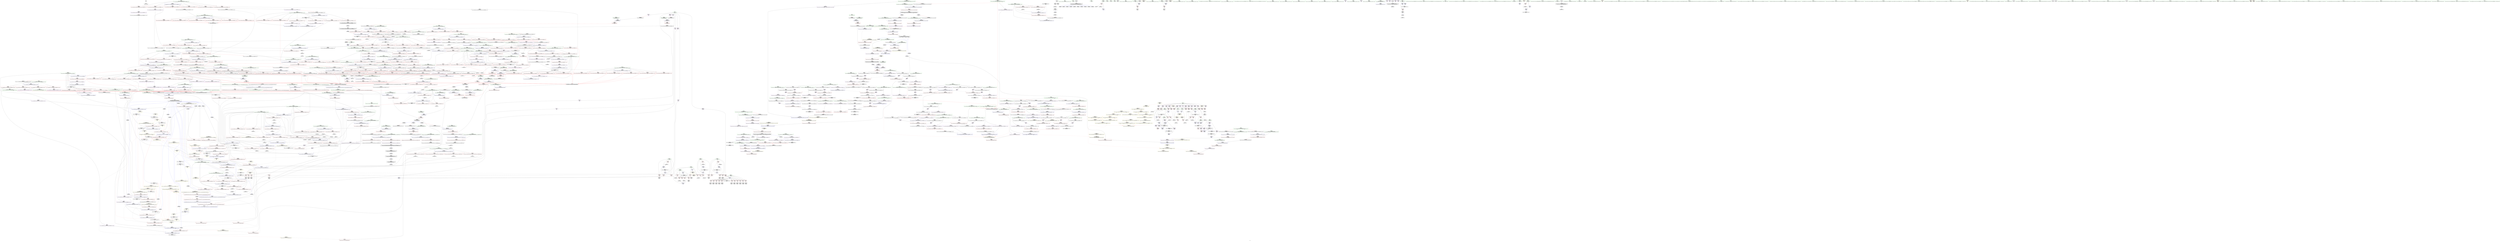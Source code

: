 digraph "SVFG" {
	label="SVFG";

	Node0x55932e4be230 [shape=record,color=grey,label="{NodeID: 0\nNullPtr}"];
	Node0x55932e4be230 -> Node0x55932e649330[style=solid];
	Node0x55932e6599e0 [shape=record,color=red,label="{NodeID: 775\n1464\<--1453\n\<--__next\n_ZSt25__unguarded_linear_insertIPiN9__gnu_cxx5__ops14_Val_comp_iterIPFbiiEEEEvT_T0_\n}"];
	Node0x55932e6599e0 -> Node0x55932e6503e0[style=solid];
	Node0x55932e672160 [shape=record,color=grey,label="{NodeID: 1550\n1330 = cmp(1328, 1329, )\n}"];
	Node0x55932e650650 [shape=record,color=purple,label="{NodeID: 443\n1495\<--1493\ncoerce.dive\<--__comp\n_ZN9__gnu_cxx5__ops15__val_comp_iterIPFbiiEEENS0_14_Val_comp_iterIT_EENS0_15_Iter_comp_iterIS5_EE\n}"];
	Node0x55932e650650 -> Node0x55932e6850c0[style=solid];
	Node0x55932e7a0210 [shape=record,color=black,label="{NodeID: 2325\n1092 = PHI(892, )\n}"];
	Node0x55932e7a0210 -> Node0x55932e66cdd0[style=solid];
	Node0x55932e644060 [shape=record,color=green,label="{NodeID: 111\n721\<--722\n__first.addr\<--__first.addr_field_insensitive\n_ZSt11__sort_heapIPiN9__gnu_cxx5__ops15_Iter_comp_iterIPFbiiEEEEvT_S7_RT0_\n}"];
	Node0x55932e644060 -> Node0x55932e6684b0[style=solid];
	Node0x55932e644060 -> Node0x55932e668580[style=solid];
	Node0x55932e644060 -> Node0x55932e6604b0[style=solid];
	Node0x55932e65f470 [shape=record,color=blue, style = dotted,label="{NodeID: 886\n1684\<--1686\noffset_0\<--dummyVal\n_ZSt22__final_insertion_sortIPiN9__gnu_cxx5__ops15_Iter_comp_iterIPFbiiEEEEvT_S7_T0_\n}"];
	Node0x55932e65f470 -> Node0x55932e666ab0[style=dashed];
	Node0x55932e65f470 -> Node0x55932e708390[style=dashed];
	Node0x55932e706590 [shape=record,color=black,label="{NodeID: 1661\nMR_86V_3 = PHI(MR_86V_4, MR_86V_2, )\npts\{424 \}\n}"];
	Node0x55932e706590 -> Node0x55932e665ce0[style=dashed];
	Node0x55932e706590 -> Node0x55932e665db0[style=dashed];
	Node0x55932e706590 -> Node0x55932e65ed20[style=dashed];
	Node0x55932e665e80 [shape=record,color=red,label="{NodeID: 554\n481\<--423\n\<--__depth_limit.addr\n_ZSt16__introsort_loopIPilN9__gnu_cxx5__ops15_Iter_comp_iterIPFbiiEEEEvT_S7_T0_T1_\n|{<s0>23}}"];
	Node0x55932e665e80:s0 -> Node0x55932e7a5c20[style=solid,color=red];
	Node0x55932e7aa1a0 [shape=record,color=black,label="{NodeID: 2436\n1445 = PHI(1352, 1402, )\n0th arg _ZSt25__unguarded_linear_insertIPiN9__gnu_cxx5__ops14_Val_comp_iterIPFbiiEEEEvT_T0_ }"];
	Node0x55932e7aa1a0 -> Node0x55932e684a40[style=solid];
	Node0x55932e648f20 [shape=record,color=green,label="{NodeID: 222\n1623\<--1624\n__it.addr\<--__it.addr_field_insensitive\n_ZN9__gnu_cxx5__ops14_Val_comp_iterIPFbiiEEclIiPiEEbRT_T0_\n}"];
	Node0x55932e648f20 -> Node0x55932e65b0a0[style=solid];
	Node0x55932e648f20 -> Node0x55932e685e90[style=solid];
	Node0x55932e684700 [shape=record,color=blue,label="{NodeID: 997\n1424\<--1421\n__first.addr\<--__first\n_ZSt13move_backwardIPiS0_ET0_T_S2_S1_\n}"];
	Node0x55932e684700 -> Node0x55932e659430[style=dashed];
	Node0x55932e66b8b0 [shape=record,color=red,label="{NodeID: 665\n971\<--917\n\<--__secondChild\n_ZSt13__adjust_heapIPiliN9__gnu_cxx5__ops15_Iter_comp_iterIPFbiiEEEEvT_T0_S8_T1_T2_\n}"];
	Node0x55932e66b8b0 -> Node0x55932e673960[style=solid];
	Node0x55932e656ac0 [shape=record,color=purple,label="{NodeID: 333\n71\<--15\narrayidx\<--r\n_Z3chkv\n}"];
	Node0x55932e656ac0 -> Node0x55932e6632a0[style=solid];
	Node0x55932e4c1000 [shape=record,color=green,label="{NodeID: 1\n5\<--1\n\<--dummyObj\nCan only get source location for instruction, argument, global var or function.}"];
	Node0x55932e659ab0 [shape=record,color=red,label="{NodeID: 776\n1468\<--1453\n\<--__next\n_ZSt25__unguarded_linear_insertIPiN9__gnu_cxx5__ops14_Val_comp_iterIPFbiiEEEEvT_T0_\n|{<s0>94}}"];
	Node0x55932e659ab0:s0 -> Node0x55932e7aa660[style=solid,color=red];
	Node0x55932e6722e0 [shape=record,color=grey,label="{NodeID: 1551\n537 = cmp(536, 446, )\n}"];
	Node0x55932e650720 [shape=record,color=purple,label="{NodeID: 444\n1714\<--1596\noffset_0\<--\n}"];
	Node0x55932e650720 -> Node0x55932e685c20[style=solid];
	Node0x55932e7a0350 [shape=record,color=black,label="{NodeID: 2326\n1665 = PHI(1099, )\n}"];
	Node0x55932e7a0350 -> Node0x55932e65b720[style=solid];
	Node0x55932e644130 [shape=record,color=green,label="{NodeID: 112\n723\<--724\n__last.addr\<--__last.addr_field_insensitive\n_ZSt11__sort_heapIPiN9__gnu_cxx5__ops15_Iter_comp_iterIPFbiiEEEEvT_S7_RT0_\n}"];
	Node0x55932e644130 -> Node0x55932e668650[style=solid];
	Node0x55932e644130 -> Node0x55932e668720[style=solid];
	Node0x55932e644130 -> Node0x55932e6687f0[style=solid];
	Node0x55932e644130 -> Node0x55932e6688c0[style=solid];
	Node0x55932e644130 -> Node0x55932e660580[style=solid];
	Node0x55932e644130 -> Node0x55932e660720[style=solid];
	Node0x55932e65f540 [shape=record,color=blue, style = dotted,label="{NodeID: 887\n1687\<--1689\noffset_0\<--dummyVal\n_ZSt22__final_insertion_sortIPiN9__gnu_cxx5__ops15_Iter_comp_iterIPFbiiEEEEvT_S7_T0_\n}"];
	Node0x55932e65f540 -> Node0x55932e666b80[style=dashed];
	Node0x55932e65f540 -> Node0x55932e708890[style=dashed];
	Node0x55932e706a90 [shape=record,color=black,label="{NodeID: 1662\nMR_88V_2 = PHI(MR_88V_3, MR_88V_1, )\npts\{428 \}\n}"];
	Node0x55932e706a90 -> Node0x55932e65eec0[style=dashed];
	Node0x55932e665f50 [shape=record,color=red,label="{NodeID: 555\n479\<--427\n\<--__cut\n_ZSt16__introsort_loopIPilN9__gnu_cxx5__ops15_Iter_comp_iterIPFbiiEEEEvT_S7_T0_T1_\n|{<s0>23}}"];
	Node0x55932e665f50:s0 -> Node0x55932e7a5980[style=solid,color=red];
	Node0x55932e7aa2f0 [shape=record,color=black,label="{NodeID: 2437\n1446 = PHI(1364, 1412, )\n1st arg _ZSt25__unguarded_linear_insertIPiN9__gnu_cxx5__ops14_Val_comp_iterIPFbiiEEEEvT_T0_ }"];
	Node0x55932e7aa2f0 -> Node0x55932e684970[style=solid];
	Node0x55932e648ff0 [shape=record,color=green,label="{NodeID: 223\n1640\<--1641\nthis.addr\<--this.addr_field_insensitive\n_ZN9__gnu_cxx5__ops14_Val_comp_iterIPFbiiEEC2EONS0_15_Iter_comp_iterIS3_EE\n}"];
	Node0x55932e648ff0 -> Node0x55932e65b3e0[style=solid];
	Node0x55932e648ff0 -> Node0x55932e685f60[style=solid];
	Node0x55932e6847d0 [shape=record,color=blue,label="{NodeID: 998\n1426\<--1422\n__last.addr\<--__last\n_ZSt13move_backwardIPiS0_ET0_T_S2_S1_\n}"];
	Node0x55932e6847d0 -> Node0x55932e659500[style=dashed];
	Node0x55932e6eb1c0 [shape=record,color=yellow,style=double,label="{NodeID: 1773\n2V_1 = ENCHI(MR_2V_0)\npts\{17 \}\nFun[_ZSt21__unguarded_partitionIPiN9__gnu_cxx5__ops15_Iter_comp_iterIPFbiiEEEET_S7_S7_S7_T0_]|{<s0>73|<s1>74}}"];
	Node0x55932e6eb1c0:s0 -> Node0x55932e715c30[style=dashed,color=red];
	Node0x55932e6eb1c0:s1 -> Node0x55932e715c30[style=dashed,color=red];
	Node0x55932e66b980 [shape=record,color=red,label="{NodeID: 666\n977\<--917\n\<--__secondChild\n_ZSt13__adjust_heapIPiliN9__gnu_cxx5__ops15_Iter_comp_iterIPFbiiEEEEvT_T0_S8_T1_T2_\n}"];
	Node0x55932e66b980 -> Node0x55932e6a4840[style=solid];
	Node0x55932e656b90 [shape=record,color=purple,label="{NodeID: 334\n77\<--15\narrayidx2\<--r\n_Z3chkv\n}"];
	Node0x55932e656b90 -> Node0x55932e663440[style=solid];
	Node0x55932e3a8c10 [shape=record,color=green,label="{NodeID: 2\n22\<--1\n.str\<--dummyObj\nGlob }"];
	Node0x55932e659b80 [shape=record,color=red,label="{NodeID: 777\n1473\<--1453\n\<--__next\n_ZSt25__unguarded_linear_insertIPiN9__gnu_cxx5__ops14_Val_comp_iterIPFbiiEEEEvT_T0_\n|{<s0>95}}"];
	Node0x55932e659b80:s0 -> Node0x55932e7ab210[style=solid,color=red];
	Node0x55932e672460 [shape=record,color=grey,label="{NodeID: 1552\n1243 = cmp(1241, 1242, )\n}"];
	Node0x55932e6507f0 [shape=record,color=purple,label="{NodeID: 445\n1715\<--1598\noffset_0\<--\n}"];
	Node0x55932e6507f0 -> Node0x55932e65c420[style=solid];
	Node0x55932e7a0490 [shape=record,color=black,label="{NodeID: 2327\n1152 = PHI(823, )\n}"];
	Node0x55932e644200 [shape=record,color=green,label="{NodeID: 113\n725\<--726\n__comp.addr\<--__comp.addr_field_insensitive\n_ZSt11__sort_heapIPiN9__gnu_cxx5__ops15_Iter_comp_iterIPFbiiEEEEvT_S7_RT0_\n}"];
	Node0x55932e644200 -> Node0x55932e668990[style=solid];
	Node0x55932e644200 -> Node0x55932e660650[style=solid];
	Node0x55932e65f610 [shape=record,color=blue, style = dotted,label="{NodeID: 888\n1690\<--1692\noffset_0\<--dummyVal\n_ZSt22__final_insertion_sortIPiN9__gnu_cxx5__ops15_Iter_comp_iterIPFbiiEEEEvT_S7_T0_\n}"];
	Node0x55932e65f610 -> Node0x55932e666c50[style=dashed];
	Node0x55932e65f610 -> Node0x55932e708d90[style=dashed];
	Node0x55932e706f90 [shape=record,color=black,label="{NodeID: 1663\nMR_94V_2 = PHI(MR_94V_3, MR_94V_1, )\npts\{4300000 \}\n}"];
	Node0x55932e706f90 -> Node0x55932e65edf0[style=dashed];
	Node0x55932e666020 [shape=record,color=red,label="{NodeID: 556\n488\<--427\n\<--__cut\n_ZSt16__introsort_loopIPilN9__gnu_cxx5__ops15_Iter_comp_iterIPFbiiEEEEvT_S7_T0_T1_\n}"];
	Node0x55932e666020 -> Node0x55932e65f060[style=solid];
	Node0x55932e7aa440 [shape=record,color=black,label="{NodeID: 2438\n1616 = PHI(1447, )\n0th arg _ZN9__gnu_cxx5__ops14_Val_comp_iterIPFbiiEEclIiPiEEbRT_T0_ }"];
	Node0x55932e7aa440 -> Node0x55932e685cf0[style=solid];
	Node0x55932e6490c0 [shape=record,color=green,label="{NodeID: 224\n1642\<--1643\n__comp.addr\<--__comp.addr_field_insensitive\n_ZN9__gnu_cxx5__ops14_Val_comp_iterIPFbiiEEC2EONS0_15_Iter_comp_iterIS3_EE\n}"];
	Node0x55932e6490c0 -> Node0x55932e65b4b0[style=solid];
	Node0x55932e6490c0 -> Node0x55932e686030[style=solid];
	Node0x55932e6848a0 [shape=record,color=blue,label="{NodeID: 999\n1428\<--1423\n__result.addr\<--__result\n_ZSt13move_backwardIPiS0_ET0_T_S2_S1_\n}"];
	Node0x55932e6848a0 -> Node0x55932e6595d0[style=dashed];
	Node0x55932e66ba50 [shape=record,color=red,label="{NodeID: 667\n982\<--917\n\<--__secondChild\n_ZSt13__adjust_heapIPiliN9__gnu_cxx5__ops15_Iter_comp_iterIPFbiiEEEEvT_T0_S8_T1_T2_\n}"];
	Node0x55932e66ba50 -> Node0x55932e6a4b40[style=solid];
	Node0x55932e656c60 [shape=record,color=purple,label="{NodeID: 335\n106\<--15\narrayidx10\<--r\n_Z3chkv\n}"];
	Node0x55932e656c60 -> Node0x55932e663780[style=solid];
	Node0x55932e3abd90 [shape=record,color=green,label="{NodeID: 3\n24\<--1\n.str.1\<--dummyObj\nGlob }"];
	Node0x55932e659c50 [shape=record,color=red,label="{NodeID: 778\n1478\<--1453\n\<--__next\n_ZSt25__unguarded_linear_insertIPiN9__gnu_cxx5__ops14_Val_comp_iterIPFbiiEEEEvT_T0_\n}"];
	Node0x55932e659c50 -> Node0x55932e684e50[style=solid];
	Node0x55932e6725e0 [shape=record,color=grey,label="{NodeID: 1553\n215 = cmp(211, 5, )\n}"];
	Node0x55932e6508c0 [shape=record,color=purple,label="{NodeID: 446\n1629\<--1628\n_M_comp\<--this1\n_ZN9__gnu_cxx5__ops14_Val_comp_iterIPFbiiEEclIiPiEEbRT_T0_\n}"];
	Node0x55932e6508c0 -> Node0x55932e65b170[style=solid];
	Node0x55932e7a05a0 [shape=record,color=black,label="{NodeID: 2328\n1156 = PHI(823, )\n}"];
	Node0x55932e649560 [shape=record,color=green,label="{NodeID: 114\n754\<--755\n__first.addr\<--__first.addr_field_insensitive\n_ZSt11__make_heapIPiN9__gnu_cxx5__ops15_Iter_comp_iterIPFbiiEEEEvT_S7_RT0_\n}"];
	Node0x55932e649560 -> Node0x55932e668a60[style=solid];
	Node0x55932e649560 -> Node0x55932e668b30[style=solid];
	Node0x55932e649560 -> Node0x55932e668c00[style=solid];
	Node0x55932e649560 -> Node0x55932e668cd0[style=solid];
	Node0x55932e649560 -> Node0x55932e6607f0[style=solid];
	Node0x55932e65f6e0 [shape=record,color=blue,label="{NodeID: 889\n587\<--576\ncoerce.dive\<--__comp.coerce\n_ZSt14__partial_sortIPiN9__gnu_cxx5__ops15_Iter_comp_iterIPFbiiEEEEvT_S7_S7_T0_\n|{|<s1>33}}"];
	Node0x55932e65f6e0 -> Node0x55932e65be70[style=dashed];
	Node0x55932e65f6e0:s1 -> Node0x55932e70d340[style=dashed,color=red];
	Node0x55932e707490 [shape=record,color=black,label="{NodeID: 1664\nMR_96V_2 = PHI(MR_96V_3, MR_96V_1, )\npts\{4320000 \}\n}"];
	Node0x55932e707490 -> Node0x55932e65ef90[style=dashed];
	Node0x55932e6660f0 [shape=record,color=red,label="{NodeID: 557\n459\<--458\n\<--coerce.dive2\n_ZSt16__introsort_loopIPilN9__gnu_cxx5__ops15_Iter_comp_iterIPFbiiEEEEvT_S7_T0_T1_\n|{<s0>19}}"];
	Node0x55932e6660f0:s0 -> Node0x55932e7a4ed0[style=solid,color=red];
	Node0x55932e7aa550 [shape=record,color=black,label="{NodeID: 2439\n1617 = PHI(1451, )\n1st arg _ZN9__gnu_cxx5__ops14_Val_comp_iterIPFbiiEEclIiPiEEbRT_T0_ }"];
	Node0x55932e7aa550 -> Node0x55932e685dc0[style=solid];
	Node0x55932e649190 [shape=record,color=green,label="{NodeID: 225\n1657\<--1658\nthis.addr\<--this.addr_field_insensitive\n_ZN9__gnu_cxx5__ops15_Iter_comp_iterIPFbiiEEC2ES3_\n}"];
	Node0x55932e649190 -> Node0x55932e65b650[style=solid];
	Node0x55932e649190 -> Node0x55932e6861d0[style=solid];
	Node0x55932e684970 [shape=record,color=blue,label="{NodeID: 1000\n1455\<--1446\ncoerce.dive\<--__comp.coerce\n_ZSt25__unguarded_linear_insertIPiN9__gnu_cxx5__ops14_Val_comp_iterIPFbiiEEEEvT_T0_\n|{<s0>94}}"];
	Node0x55932e684970:s0 -> Node0x55932e716e00[style=dashed,color=red];
	Node0x55932e66bb20 [shape=record,color=red,label="{NodeID: 668\n991\<--917\n\<--__secondChild\n_ZSt13__adjust_heapIPiliN9__gnu_cxx5__ops15_Iter_comp_iterIPFbiiEEEEvT_T0_S8_T1_T2_\n}"];
	Node0x55932e66bb20 -> Node0x55932e6a46c0[style=solid];
	Node0x55932e656d30 [shape=record,color=purple,label="{NodeID: 336\n115\<--15\narrayidx13\<--r\n_Z3chkv\n}"];
	Node0x55932e656d30 -> Node0x55932e663850[style=solid];
	Node0x55932e3b5570 [shape=record,color=green,label="{NodeID: 4\n26\<--1\n.str.2\<--dummyObj\nGlob }"];
	Node0x55932e659d20 [shape=record,color=red,label="{NodeID: 779\n1480\<--1453\n\<--__next\n_ZSt25__unguarded_linear_insertIPiN9__gnu_cxx5__ops14_Val_comp_iterIPFbiiEEEEvT_T0_\n}"];
	Node0x55932e659d20 -> Node0x55932e6504b0[style=solid];
	Node0x55932e672760 [shape=record,color=grey,label="{NodeID: 1554\n696 = cmp(694, 695, )\n}"];
	Node0x55932e650990 [shape=record,color=purple,label="{NodeID: 447\n1647\<--1646\n_M_comp\<--this1\n_ZN9__gnu_cxx5__ops14_Val_comp_iterIPFbiiEEC2EONS0_15_Iter_comp_iterIS3_EE\n}"];
	Node0x55932e650990 -> Node0x55932e686100[style=solid];
	Node0x55932e7a06b0 [shape=record,color=black,label="{NodeID: 2329\n1166 = PHI(823, )\n}"];
	Node0x55932e6495f0 [shape=record,color=green,label="{NodeID: 115\n756\<--757\n__last.addr\<--__last.addr_field_insensitive\n_ZSt11__make_heapIPiN9__gnu_cxx5__ops15_Iter_comp_iterIPFbiiEEEEvT_S7_RT0_\n}"];
	Node0x55932e6495f0 -> Node0x55932e668da0[style=solid];
	Node0x55932e6495f0 -> Node0x55932e668e70[style=solid];
	Node0x55932e6495f0 -> Node0x55932e6608c0[style=solid];
	Node0x55932e65f7b0 [shape=record,color=blue,label="{NodeID: 890\n579\<--573\n__first.addr\<--__first\n_ZSt14__partial_sortIPiN9__gnu_cxx5__ops15_Iter_comp_iterIPFbiiEEEEvT_S7_S7_T0_\n}"];
	Node0x55932e65f7b0 -> Node0x55932e666d20[style=dashed];
	Node0x55932e65f7b0 -> Node0x55932e666df0[style=dashed];
	Node0x55932e6661c0 [shape=record,color=red,label="{NodeID: 558\n474\<--473\n\<--coerce.dive4\n_ZSt16__introsort_loopIPilN9__gnu_cxx5__ops15_Iter_comp_iterIPFbiiEEEEvT_S7_T0_T1_\n|{<s0>21}}"];
	Node0x55932e6661c0:s0 -> Node0x55932e7a8190[style=solid,color=red];
	Node0x55932e7aa660 [shape=record,color=black,label="{NodeID: 2440\n1618 = PHI(1468, )\n2nd arg _ZN9__gnu_cxx5__ops14_Val_comp_iterIPFbiiEEclIiPiEEbRT_T0_ }"];
	Node0x55932e7aa660 -> Node0x55932e685e90[style=solid];
	Node0x55932e649260 [shape=record,color=green,label="{NodeID: 226\n1659\<--1660\n__comp.addr\<--__comp.addr_field_insensitive\n_ZN9__gnu_cxx5__ops15_Iter_comp_iterIPFbiiEEC2ES3_\n|{|<s1>106}}"];
	Node0x55932e649260 -> Node0x55932e6862a0[style=solid];
	Node0x55932e649260:s1 -> Node0x55932e7a55d0[style=solid,color=red];
	Node0x55932e684a40 [shape=record,color=blue,label="{NodeID: 1001\n1449\<--1445\n__last.addr\<--__last\n_ZSt25__unguarded_linear_insertIPiN9__gnu_cxx5__ops14_Val_comp_iterIPFbiiEEEEvT_T0_\n}"];
	Node0x55932e684a40 -> Node0x55932e6596a0[style=dashed];
	Node0x55932e684a40 -> Node0x55932e659770[style=dashed];
	Node0x55932e684a40 -> Node0x55932e6fca90[style=dashed];
	Node0x55932e66bbf0 [shape=record,color=red,label="{NodeID: 669\n959\<--958\n\<--call4\n_ZSt13__adjust_heapIPiliN9__gnu_cxx5__ops15_Iter_comp_iterIPFbiiEEEEvT_T0_S8_T1_T2_\n}"];
	Node0x55932e66bbf0 -> Node0x55932e681710[style=solid];
	Node0x55932e656e00 [shape=record,color=purple,label="{NodeID: 337\n129\<--15\narrayidx20\<--r\n_Z3chkv\n}"];
	Node0x55932e656e00 -> Node0x55932e663920[style=solid];
	Node0x55932e6153c0 [shape=record,color=green,label="{NodeID: 5\n28\<--1\n.str.3\<--dummyObj\nGlob }"];
	Node0x55932e718920 [shape=record,color=yellow,style=double,label="{NodeID: 1887\n172V_1 = ENCHI(MR_172V_0)\npts\{6720000 \}\nFun[_ZSt11__make_heapIPiN9__gnu_cxx5__ops15_Iter_comp_iterIPFbiiEEEEvT_S7_RT0_]}"];
	Node0x55932e718920 -> Node0x55932e65c0e0[style=dashed];
	Node0x55932e659df0 [shape=record,color=red,label="{NodeID: 780\n1460\<--1459\n\<--call\n_ZSt25__unguarded_linear_insertIPiN9__gnu_cxx5__ops14_Val_comp_iterIPFbiiEEEEvT_T0_\n}"];
	Node0x55932e659df0 -> Node0x55932e684b10[style=solid];
	Node0x55932e6728e0 [shape=record,color=grey,label="{NodeID: 1555\n144 = cmp(142, 143, )\n}"];
	Node0x55932e650a60 [shape=record,color=purple,label="{NodeID: 448\n1649\<--1648\n_M_comp2\<--\n_ZN9__gnu_cxx5__ops14_Val_comp_iterIPFbiiEEC2EONS0_15_Iter_comp_iterIS3_EE\n|{<s0>105}}"];
	Node0x55932e650a60:s0 -> Node0x55932e7a55d0[style=solid,color=red];
	Node0x55932e7a07c0 [shape=record,color=black,label="{NodeID: 2330\n1180 = PHI(823, )\n}"];
	Node0x55932e6496c0 [shape=record,color=green,label="{NodeID: 116\n758\<--759\n__comp.addr\<--__comp.addr_field_insensitive\n_ZSt11__make_heapIPiN9__gnu_cxx5__ops15_Iter_comp_iterIPFbiiEEEEvT_S7_RT0_\n}"];
	Node0x55932e6496c0 -> Node0x55932e668f40[style=solid];
	Node0x55932e6496c0 -> Node0x55932e660990[style=solid];
	Node0x55932e65f880 [shape=record,color=blue,label="{NodeID: 891\n581\<--574\n__middle.addr\<--__middle\n_ZSt14__partial_sortIPiN9__gnu_cxx5__ops15_Iter_comp_iterIPFbiiEEEEvT_S7_S7_T0_\n}"];
	Node0x55932e65f880 -> Node0x55932e666ec0[style=dashed];
	Node0x55932e65f880 -> Node0x55932e666f90[style=dashed];
	Node0x55932e707e90 [shape=record,color=black,label="{NodeID: 1666\nMR_14V_4 = PHI(MR_14V_5, MR_14V_3, )\npts\{14 \}\n|{<s0>15}}"];
	Node0x55932e707e90:s0 -> Node0x55932e6fde90[style=dashed,color=blue];
	Node0x55932e666290 [shape=record,color=red,label="{NodeID: 559\n486\<--485\n\<--coerce.dive6\n_ZSt16__introsort_loopIPilN9__gnu_cxx5__ops15_Iter_comp_iterIPFbiiEEEEvT_S7_T0_T1_\n|{<s0>23}}"];
	Node0x55932e666290:s0 -> Node0x55932e7a5d70[style=solid,color=red];
	Node0x55932e7aa770 [shape=record,color=black,label="{NodeID: 2441\n1270 = PHI(1263, )\n0th arg _ZSt4swapIiENSt9enable_ifIXsr6__and_ISt6__not_ISt15__is_tuple_likeIT_EESt21is_move_constructibleIS3_ESt18is_move_assignableIS3_EEE5valueEvE4typeERS3_SC_ }"];
	Node0x55932e7aa770 -> Node0x55932e6835f0[style=solid];
	Node0x55932e649330 [shape=record,color=black,label="{NodeID: 227\n2\<--3\ndummyVal\<--dummyVal\n}"];
	Node0x55932e684b10 [shape=record,color=blue,label="{NodeID: 1002\n1451\<--1460\n__val\<--\n_ZSt25__unguarded_linear_insertIPiN9__gnu_cxx5__ops14_Val_comp_iterIPFbiiEEEEvT_T0_\n|{|<s2>94}}"];
	Node0x55932e684b10 -> Node0x55932e659ec0[style=dashed];
	Node0x55932e684b10 -> Node0x55932e659f90[style=dashed];
	Node0x55932e684b10:s2 -> Node0x55932e716a80[style=dashed,color=red];
	Node0x55932e66bcc0 [shape=record,color=red,label="{NodeID: 670\n986\<--985\n\<--call15\n_ZSt13__adjust_heapIPiliN9__gnu_cxx5__ops15_Iter_comp_iterIPFbiiEEEEvT_T0_S8_T1_T2_\n}"];
	Node0x55932e66bcc0 -> Node0x55932e681980[style=solid];
	Node0x55932e656ed0 [shape=record,color=purple,label="{NodeID: 338\n140\<--15\narrayidx23\<--r\n_Z3chkv\n}"];
	Node0x55932e656ed0 -> Node0x55932e6639f0[style=solid];
	Node0x55932e615cb0 [shape=record,color=green,label="{NodeID: 6\n30\<--1\n.str.4\<--dummyObj\nGlob }"];
	Node0x55932e659ec0 [shape=record,color=red,label="{NodeID: 781\n1475\<--1474\n\<--call2\n_ZSt25__unguarded_linear_insertIPiN9__gnu_cxx5__ops14_Val_comp_iterIPFbiiEEEEvT_T0_\n}"];
	Node0x55932e659ec0 -> Node0x55932e684d80[style=solid];
	Node0x55932e672a60 [shape=record,color=grey,label="{NodeID: 1556\n445 = cmp(444, 446, )\n}"];
	Node0x55932e650b30 [shape=record,color=purple,label="{NodeID: 449\n1664\<--1663\n_M_comp\<--this1\n_ZN9__gnu_cxx5__ops15_Iter_comp_iterIPFbiiEEC2ES3_\n}"];
	Node0x55932e650b30 -> Node0x55932e686370[style=solid];
	Node0x55932e7a0900 [shape=record,color=black,label="{NodeID: 2331\n1188 = PHI(823, )\n}"];
	Node0x55932e649790 [shape=record,color=green,label="{NodeID: 117\n760\<--761\n__len\<--__len_field_insensitive\n_ZSt11__make_heapIPiN9__gnu_cxx5__ops15_Iter_comp_iterIPFbiiEEEEvT_S7_RT0_\n}"];
	Node0x55932e649790 -> Node0x55932e669010[style=solid];
	Node0x55932e649790 -> Node0x55932e6690e0[style=solid];
	Node0x55932e649790 -> Node0x55932e660a60[style=solid];
	Node0x55932e65f950 [shape=record,color=blue,label="{NodeID: 892\n583\<--575\n__last.addr\<--__last\n_ZSt14__partial_sortIPiN9__gnu_cxx5__ops15_Iter_comp_iterIPFbiiEEEEvT_S7_S7_T0_\n}"];
	Node0x55932e65f950 -> Node0x55932e667060[style=dashed];
	Node0x55932e708390 [shape=record,color=black,label="{NodeID: 1667\nMR_108V_3 = PHI(MR_108V_1, MR_108V_2, )\npts\{5220000 \}\n}"];
	Node0x55932e666360 [shape=record,color=red,label="{NodeID: 560\n497\<--494\n\<--__n.addr\n_ZSt4__lgl\n}"];
	Node0x55932e7aa880 [shape=record,color=black,label="{NodeID: 2442\n1271 = PHI(1264, )\n1st arg _ZSt4swapIiENSt9enable_ifIXsr6__and_ISt6__not_ISt15__is_tuple_likeIT_EESt21is_move_constructibleIS3_ESt18is_move_assignableIS3_EEE5valueEvE4typeERS3_SC_ }"];
	Node0x55932e7aa880 -> Node0x55932e6836c0[style=solid];
	Node0x55932e649430 [shape=record,color=black,label="{NodeID: 228\n191\<--5\nmain_ret\<--\nmain\n}"];
	Node0x55932e684be0 [shape=record,color=blue,label="{NodeID: 1003\n1453\<--1462\n__next\<--\n_ZSt25__unguarded_linear_insertIPiN9__gnu_cxx5__ops14_Val_comp_iterIPFbiiEEEEvT_T0_\n}"];
	Node0x55932e684be0 -> Node0x55932e6599e0[style=dashed];
	Node0x55932e684be0 -> Node0x55932e684cb0[style=dashed];
	Node0x55932e66bd90 [shape=record,color=red,label="{NodeID: 671\n1005\<--1004\n\<--call20\n_ZSt13__adjust_heapIPiliN9__gnu_cxx5__ops15_Iter_comp_iterIPFbiiEEEEvT_T0_S8_T1_T2_\n|{<s0>57}}"];
	Node0x55932e66bd90:s0 -> Node0x55932e7a78d0[style=solid,color=red];
	Node0x55932e656fa0 [shape=record,color=purple,label="{NodeID: 339\n153\<--15\narrayidx30\<--r\n_Z3chkv\n}"];
	Node0x55932e656fa0 -> Node0x55932e663ac0[style=solid];
	Node0x55932e615d70 [shape=record,color=green,label="{NodeID: 7\n92\<--1\n\<--dummyObj\nCan only get source location for instruction, argument, global var or function.}"];
	Node0x55932e718ae0 [shape=record,color=yellow,style=double,label="{NodeID: 1889\n200V_1 = ENCHI(MR_200V_0)\npts\{859 914 1047 1277 1310 1452 \}\nFun[_ZSt11__make_heapIPiN9__gnu_cxx5__ops15_Iter_comp_iterIPFbiiEEEEvT_S7_RT0_]}"];
	Node0x55932e718ae0 -> Node0x55932e6694f0[style=dashed];
	Node0x55932e718ae0 -> Node0x55932e6695c0[style=dashed];
	Node0x55932e659f90 [shape=record,color=red,label="{NodeID: 782\n1485\<--1484\n\<--call4\n_ZSt25__unguarded_linear_insertIPiN9__gnu_cxx5__ops14_Val_comp_iterIPFbiiEEEEvT_T0_\n}"];
	Node0x55932e659f90 -> Node0x55932e684ff0[style=solid];
	Node0x55932e672be0 [shape=record,color=grey,label="{NodeID: 1557\n449 = cmp(448, 450, )\n}"];
	Node0x55932e650c00 [shape=record,color=purple,label="{NodeID: 450\n255\<--11\nadd.ptr11\<--id\nmain\n|{<s0>4}}"];
	Node0x55932e650c00:s0 -> Node0x55932e7a87d0[style=solid,color=red];
	Node0x55932e7a0a40 [shape=record,color=black,label="{NodeID: 2332\n1223 = PHI(823, )\n}"];
	Node0x55932e649860 [shape=record,color=green,label="{NodeID: 118\n762\<--763\n__parent\<--__parent_field_insensitive\n_ZSt11__make_heapIPiN9__gnu_cxx5__ops15_Iter_comp_iterIPFbiiEEEEvT_S7_RT0_\n}"];
	Node0x55932e649860 -> Node0x55932e6691b0[style=solid];
	Node0x55932e649860 -> Node0x55932e669280[style=solid];
	Node0x55932e649860 -> Node0x55932e669350[style=solid];
	Node0x55932e649860 -> Node0x55932e669420[style=solid];
	Node0x55932e649860 -> Node0x55932e660b30[style=solid];
	Node0x55932e649860 -> Node0x55932e660da0[style=solid];
	Node0x55932e65fa20 [shape=record,color=blue, style = dotted,label="{NodeID: 893\n1693\<--1695\noffset_0\<--dummyVal\n_ZSt14__partial_sortIPiN9__gnu_cxx5__ops15_Iter_comp_iterIPFbiiEEEEvT_S7_S7_T0_\n}"];
	Node0x55932e65fa20 -> Node0x55932e667130[style=dashed];
	Node0x55932e708890 [shape=record,color=black,label="{NodeID: 1668\nMR_110V_3 = PHI(MR_110V_1, MR_110V_2, )\npts\{5240000 \}\n}"];
	Node0x55932e666430 [shape=record,color=red,label="{NodeID: 561\n532\<--517\n\<--__first.addr\n_ZSt22__final_insertion_sortIPiN9__gnu_cxx5__ops15_Iter_comp_iterIPFbiiEEEEvT_S7_T0_\n}"];
	Node0x55932e666430 -> Node0x55932e653ee0[style=solid];
	Node0x55932e7aa990 [shape=record,color=black,label="{NodeID: 2443\n1505 = PHI(1434, )\n0th arg _ZSt23__copy_move_backward_a2ILb1EPiS0_ET1_T0_S2_S1_ }"];
	Node0x55932e7aa990 -> Node0x55932e685190[style=solid];
	Node0x55932e651680 [shape=record,color=black,label="{NodeID: 229\n44\<--43\nidxprom\<--\n_Z2cpii\n}"];
	Node0x55932e684cb0 [shape=record,color=blue,label="{NodeID: 1004\n1453\<--1465\n__next\<--incdec.ptr\n_ZSt25__unguarded_linear_insertIPiN9__gnu_cxx5__ops14_Val_comp_iterIPFbiiEEEEvT_T0_\n}"];
	Node0x55932e684cb0 -> Node0x55932e6fcf90[style=dashed];
	Node0x55932e6eb730 [shape=record,color=yellow,style=double,label="{NodeID: 1779\n76V_1 = ENCHI(MR_76V_0)\npts\{3980000 \}\nFun[_ZN9__gnu_cxx5__ops16__iter_comp_iterIPFbiiEEENS0_15_Iter_comp_iterIT_EES5_]|{<s0>17}}"];
	Node0x55932e6eb730:s0 -> Node0x55932e686370[style=dashed,color=red];
	Node0x55932e66be60 [shape=record,color=red,label="{NodeID: 672\n1015\<--1012\n\<--__t.addr\n_ZSt4moveIRN9__gnu_cxx5__ops15_Iter_comp_iterIPFbiiEEEEONSt16remove_referenceIT_E4typeEOS8_\n}"];
	Node0x55932e66be60 -> Node0x55932e655260[style=solid];
	Node0x55932e657070 [shape=record,color=purple,label="{NodeID: 340\n163\<--15\narrayidx35\<--r\n_Z3chkv\n}"];
	Node0x55932e657070 -> Node0x55932e663b90[style=solid];
	Node0x55932e6156d0 [shape=record,color=green,label="{NodeID: 8\n132\<--1\n\<--dummyObj\nCan only get source location for instruction, argument, global var or function.}"];
	Node0x55932e65a060 [shape=record,color=red,label="{NodeID: 783\n1502\<--1501\n\<--coerce.dive1\n_ZN9__gnu_cxx5__ops15__val_comp_iterIPFbiiEEENS0_14_Val_comp_iterIT_EENS0_15_Iter_comp_iterIS5_EE\n}"];
	Node0x55932e65a060 -> Node0x55932e6559b0[style=solid];
	Node0x55932e672d60 [shape=record,color=grey,label="{NodeID: 1558\n737 = cmp(736, 738, )\n}"];
	Node0x55932e650cd0 [shape=record,color=purple,label="{NodeID: 451\n228\<--15\nadd.ptr\<--r\nmain\n}"];
	Node0x55932e7a0b80 [shape=record,color=black,label="{NodeID: 2333\n1235 = PHI(823, )\n}"];
	Node0x55932e649930 [shape=record,color=green,label="{NodeID: 119\n764\<--765\n__value\<--__value_field_insensitive\n_ZSt11__make_heapIPiN9__gnu_cxx5__ops15_Iter_comp_iterIPFbiiEEEEvT_S7_RT0_\n|{|<s1>43}}"];
	Node0x55932e649930 -> Node0x55932e660c00[style=solid];
	Node0x55932e649930:s1 -> Node0x55932e7ab210[style=solid,color=red];
	Node0x55932e65faf0 [shape=record,color=blue,label="{NodeID: 894\n625\<--612\ncoerce.dive\<--__comp.coerce\n_ZSt27__unguarded_partition_pivotIPiN9__gnu_cxx5__ops15_Iter_comp_iterIPFbiiEEEET_S7_S7_T0_\n}"];
	Node0x55932e65faf0 -> Node0x55932e65bf40[style=dashed];
	Node0x55932e65faf0 -> Node0x55932e65c010[style=dashed];
	Node0x55932e708d90 [shape=record,color=black,label="{NodeID: 1669\nMR_112V_2 = PHI(MR_112V_3, MR_112V_1, )\npts\{5260000 \}\n}"];
	Node0x55932e666500 [shape=record,color=red,label="{NodeID: 562\n539\<--517\n\<--__first.addr\n_ZSt22__final_insertion_sortIPiN9__gnu_cxx5__ops15_Iter_comp_iterIPFbiiEEEEvT_S7_T0_\n|{<s0>26}}"];
	Node0x55932e666500:s0 -> Node0x55932e7a42d0[style=solid,color=red];
	Node0x55932e7aaaa0 [shape=record,color=black,label="{NodeID: 2444\n1506 = PHI(1438, )\n1st arg _ZSt23__copy_move_backward_a2ILb1EPiS0_ET1_T0_S2_S1_ }"];
	Node0x55932e7aaaa0 -> Node0x55932e685260[style=solid];
	Node0x55932e651710 [shape=record,color=black,label="{NodeID: 230\n48\<--47\nidxprom1\<--\n_Z2cpii\n}"];
	Node0x55932e684d80 [shape=record,color=blue,label="{NodeID: 1005\n1476\<--1475\n\<--\n_ZSt25__unguarded_linear_insertIPiN9__gnu_cxx5__ops14_Val_comp_iterIPFbiiEEEEvT_T0_\n}"];
	Node0x55932e684d80 -> Node0x55932e6fc590[style=dashed];
	Node0x55932e6eb810 [shape=record,color=yellow,style=double,label="{NodeID: 1780\n78V_1 = ENCHI(MR_78V_0)\npts\{1660 9060000 14940000 \}\nFun[_ZN9__gnu_cxx5__ops16__iter_comp_iterIPFbiiEEENS0_15_Iter_comp_iterIT_EES5_]}"];
	Node0x55932e6eb810 -> Node0x55932e6654c0[style=dashed];
	Node0x55932e66bf30 [shape=record,color=red,label="{NodeID: 673\n1026\<--1020\nthis1\<--this.addr\n_ZN9__gnu_cxx5__ops14_Iter_comp_valIPFbiiEEC2EONS0_15_Iter_comp_iterIS3_EE\n}"];
	Node0x55932e66bf30 -> Node0x55932e64eec0[style=solid];
	Node0x55932e657140 [shape=record,color=purple,label="{NodeID: 341\n171\<--15\narrayidx39\<--r\n_Z3chkv\n}"];
	Node0x55932e657140 -> Node0x55932e663c60[style=solid];
	Node0x55932e6157d0 [shape=record,color=green,label="{NodeID: 9\n176\<--1\n\<--dummyObj\nCan only get source location for instruction, argument, global var or function.}"];
	Node0x55932e718dc0 [shape=record,color=yellow,style=double,label="{NodeID: 1891\n2V_1 = ENCHI(MR_2V_0)\npts\{17 \}\nFun[_ZSt26__unguarded_insertion_sortIPiN9__gnu_cxx5__ops15_Iter_comp_iterIPFbiiEEEEvT_S7_T0_]|{<s0>89}}"];
	Node0x55932e718dc0:s0 -> Node0x55932e716260[style=dashed,color=red];
	Node0x55932e65a130 [shape=record,color=red,label="{NodeID: 784\n1517\<--1508\n\<--__first.addr\n_ZSt23__copy_move_backward_a2ILb1EPiS0_ET1_T0_S2_S1_\n|{<s0>99}}"];
	Node0x55932e65a130:s0 -> Node0x55932e7a4140[style=solid,color=red];
	Node0x55932e672ee0 [shape=record,color=grey,label="{NodeID: 1559\n936 = cmp(932, 935, )\n}"];
	Node0x55932e650da0 [shape=record,color=purple,label="{NodeID: 452\n637\<--629\nadd.ptr\<--\n_ZSt27__unguarded_partition_pivotIPiN9__gnu_cxx5__ops15_Iter_comp_iterIPFbiiEEEET_S7_S7_T0_\n}"];
	Node0x55932e650da0 -> Node0x55932e65fd60[style=solid];
	Node0x55932e7a0cc0 [shape=record,color=black,label="{NodeID: 2334\n1281 = PHI(892, )\n}"];
	Node0x55932e7a0cc0 -> Node0x55932e66f5a0[style=solid];
	Node0x55932e649a00 [shape=record,color=green,label="{NodeID: 120\n766\<--767\nagg.tmp\<--agg.tmp_field_insensitive\n_ZSt11__make_heapIPiN9__gnu_cxx5__ops15_Iter_comp_iterIPFbiiEEEEvT_S7_RT0_\n}"];
	Node0x55932e649a00 -> Node0x55932e6548a0[style=solid];
	Node0x55932e649a00 -> Node0x55932e64e840[style=solid];
	Node0x55932e65fbc0 [shape=record,color=blue,label="{NodeID: 895\n615\<--610\n__first.addr\<--__first\n_ZSt27__unguarded_partition_pivotIPiN9__gnu_cxx5__ops15_Iter_comp_iterIPFbiiEEEET_S7_S7_T0_\n}"];
	Node0x55932e65fbc0 -> Node0x55932e667200[style=dashed];
	Node0x55932e65fbc0 -> Node0x55932e6672d0[style=dashed];
	Node0x55932e65fbc0 -> Node0x55932e6673a0[style=dashed];
	Node0x55932e65fbc0 -> Node0x55932e667470[style=dashed];
	Node0x55932e65fbc0 -> Node0x55932e667540[style=dashed];
	Node0x55932e65fbc0 -> Node0x55932e667610[style=dashed];
	Node0x55932dea08b0 [shape=record,color=yellow,style=double,label="{NodeID: 1670\n8V_1 = ENCHI(MR_8V_0)\npts\{6 \}\nFun[_Z3chkv]}"];
	Node0x55932dea08b0 -> Node0x55932e661700[style=dashed];
	Node0x55932e6665d0 [shape=record,color=red,label="{NodeID: 563\n540\<--517\n\<--__first.addr\n_ZSt22__final_insertion_sortIPiN9__gnu_cxx5__ops15_Iter_comp_iterIPFbiiEEEEvT_S7_T0_\n}"];
	Node0x55932e6665d0 -> Node0x55932e6591c0[style=solid];
	Node0x55932e7aabb0 [shape=record,color=black,label="{NodeID: 2445\n1507 = PHI(1439, )\n2nd arg _ZSt23__copy_move_backward_a2ILb1EPiS0_ET1_T0_S2_S1_ }"];
	Node0x55932e7aabb0 -> Node0x55932e685330[style=solid];
	Node0x55932e6517e0 [shape=record,color=black,label="{NodeID: 231\n34\<--51\n_Z2cpii_ret\<--cmp\n_Z2cpii\n}"];
	Node0x55932e684e50 [shape=record,color=blue,label="{NodeID: 1006\n1449\<--1478\n__last.addr\<--\n_ZSt25__unguarded_linear_insertIPiN9__gnu_cxx5__ops14_Val_comp_iterIPFbiiEEEEvT_T0_\n}"];
	Node0x55932e684e50 -> Node0x55932e6fca90[style=dashed];
	Node0x55932e66c000 [shape=record,color=red,label="{NodeID: 674\n1028\<--1022\n\<--__comp.addr\n_ZN9__gnu_cxx5__ops14_Iter_comp_valIPFbiiEEC2EONS0_15_Iter_comp_iterIS3_EE\n}"];
	Node0x55932e66c000 -> Node0x55932e64ef90[style=solid];
	Node0x55932e657210 [shape=record,color=purple,label="{NodeID: 342\n227\<--15\n\<--r\nmain\n}"];
	Node0x55932e6418a0 [shape=record,color=green,label="{NodeID: 10\n185\<--1\n\<--dummyObj\nCan only get source location for instruction, argument, global var or function.}"];
	Node0x55932e65a200 [shape=record,color=red,label="{NodeID: 785\n1521\<--1510\n\<--__last.addr\n_ZSt23__copy_move_backward_a2ILb1EPiS0_ET1_T0_S2_S1_\n|{<s0>100}}"];
	Node0x55932e65a200:s0 -> Node0x55932e7a4140[style=solid,color=red];
	Node0x55932e673060 [shape=record,color=grey,label="{NodeID: 1560\n51 = cmp(46, 50, )\n}"];
	Node0x55932e673060 -> Node0x55932e6517e0[style=solid];
	Node0x55932e650e70 [shape=record,color=purple,label="{NodeID: 453\n794\<--792\nadd.ptr\<--\n_ZSt11__make_heapIPiN9__gnu_cxx5__ops15_Iter_comp_iterIPFbiiEEEEvT_S7_RT0_\n|{<s0>42}}"];
	Node0x55932e650e70:s0 -> Node0x55932e7ab210[style=solid,color=red];
	Node0x55932e7a0e90 [shape=record,color=black,label="{NodeID: 2335\n1285 = PHI(892, )\n}"];
	Node0x55932e7a0e90 -> Node0x55932e66f670[style=solid];
	Node0x55932e649ad0 [shape=record,color=green,label="{NodeID: 121\n796\<--797\n_ZSt4moveIRiEONSt16remove_referenceIT_E4typeEOS2_\<--_ZSt4moveIRiEONSt16remove_referenceIT_E4typeEOS2__field_insensitive\n}"];
	Node0x55932e65fc90 [shape=record,color=blue,label="{NodeID: 896\n617\<--611\n__last.addr\<--__last\n_ZSt27__unguarded_partition_pivotIPiN9__gnu_cxx5__ops15_Iter_comp_iterIPFbiiEEEET_S7_S7_T0_\n}"];
	Node0x55932e65fc90 -> Node0x55932e6676e0[style=dashed];
	Node0x55932e65fc90 -> Node0x55932e6677b0[style=dashed];
	Node0x55932e65fc90 -> Node0x55932e667880[style=dashed];
	Node0x55932e073de0 [shape=record,color=yellow,style=double,label="{NodeID: 1671\n10V_1 = ENCHI(MR_10V_0)\npts\{8 \}\nFun[_Z3chkv]}"];
	Node0x55932e073de0 -> Node0x55932e661b10[style=dashed];
	Node0x55932e6666a0 [shape=record,color=red,label="{NodeID: 564\n550\<--517\n\<--__first.addr\n_ZSt22__final_insertion_sortIPiN9__gnu_cxx5__ops15_Iter_comp_iterIPFbiiEEEEvT_S7_T0_\n}"];
	Node0x55932e6666a0 -> Node0x55932e64d660[style=solid];
	Node0x55932e7aacc0 [shape=record,color=black,label="{NodeID: 2446\n1537 = PHI(1518, )\n0th arg _ZSt22__copy_move_backward_aILb1EPiS0_ET1_T0_S2_S1_ }"];
	Node0x55932e7aacc0 -> Node0x55932e6854d0[style=solid];
	Node0x55932e6518b0 [shape=record,color=black,label="{NodeID: 232\n70\<--69\nidxprom\<--\n_Z3chkv\n}"];
	Node0x55932e684f20 [shape=record,color=blue,label="{NodeID: 1007\n1453\<--1481\n__next\<--incdec.ptr3\n_ZSt25__unguarded_linear_insertIPiN9__gnu_cxx5__ops14_Val_comp_iterIPFbiiEEEEvT_T0_\n}"];
	Node0x55932e684f20 -> Node0x55932e6fcf90[style=dashed];
	Node0x55932e66c0d0 [shape=record,color=red,label="{NodeID: 675\n1031\<--1030\n\<--call\n_ZN9__gnu_cxx5__ops14_Iter_comp_valIPFbiiEEC2EONS0_15_Iter_comp_iterIS3_EE\n}"];
	Node0x55932e66c0d0 -> Node0x55932e681d90[style=solid];
	Node0x55932e6572e0 [shape=record,color=purple,label="{NodeID: 343\n89\<--18\narrayidx6\<--x\n_Z3chkv\n}"];
	Node0x55932e6572e0 -> Node0x55932e65cca0[style=solid];
	Node0x55932e641930 [shape=record,color=green,label="{NodeID: 11\n213\<--1\n\<--dummyObj\nCan only get source location for instruction, argument, global var or function.}"];
	Node0x55932e65a2d0 [shape=record,color=red,label="{NodeID: 786\n1523\<--1512\n\<--__result.addr\n_ZSt23__copy_move_backward_a2ILb1EPiS0_ET1_T0_S2_S1_\n|{<s0>101}}"];
	Node0x55932e65a2d0:s0 -> Node0x55932e7a4140[style=solid,color=red];
	Node0x55932e6731e0 [shape=record,color=grey,label="{NodeID: 1561\n356 = cmp(354, 355, )\n}"];
	Node0x55932e650f40 [shape=record,color=purple,label="{NodeID: 454\n944\<--942\nadd.ptr\<--\n_ZSt13__adjust_heapIPiliN9__gnu_cxx5__ops15_Iter_comp_iterIPFbiiEEEEvT_T0_S8_T1_T2_\n|{<s0>51}}"];
	Node0x55932e650f40:s0 -> Node0x55932e7a9aa0[style=solid,color=red];
	Node0x55932e7a0fd0 [shape=record,color=black,label="{NodeID: 2336\n1289 = PHI(892, )\n}"];
	Node0x55932e7a0fd0 -> Node0x55932e66f740[style=solid];
	Node0x55932e649ba0 [shape=record,color=green,label="{NodeID: 122\n812\<--813\n_ZSt13__adjust_heapIPiliN9__gnu_cxx5__ops15_Iter_comp_iterIPFbiiEEEEvT_T0_S8_T1_T2_\<--_ZSt13__adjust_heapIPiliN9__gnu_cxx5__ops15_Iter_comp_iterIPFbiiEEEEvT_T0_S8_T1_T2__field_insensitive\n}"];
	Node0x55932e65fd60 [shape=record,color=blue,label="{NodeID: 897\n619\<--637\n__mid\<--add.ptr\n_ZSt27__unguarded_partition_pivotIPiN9__gnu_cxx5__ops15_Iter_comp_iterIPFbiiEEEET_S7_S7_T0_\n}"];
	Node0x55932e65fd60 -> Node0x55932e667950[style=dashed];
	Node0x55932e709d30 [shape=record,color=yellow,style=double,label="{NodeID: 1672\n12V_1 = ENCHI(MR_12V_0)\npts\{10 \}\nFun[_Z3chkv]}"];
	Node0x55932e709d30 -> Node0x55932e661be0[style=dashed];
	Node0x55932e666770 [shape=record,color=red,label="{NodeID: 565\n562\<--517\n\<--__first.addr\n_ZSt22__final_insertion_sortIPiN9__gnu_cxx5__ops15_Iter_comp_iterIPFbiiEEEEvT_S7_T0_\n|{<s0>30}}"];
	Node0x55932e666770:s0 -> Node0x55932e7a42d0[style=solid,color=red];
	Node0x55932e7aadd0 [shape=record,color=black,label="{NodeID: 2447\n1538 = PHI(1522, )\n1st arg _ZSt22__copy_move_backward_aILb1EPiS0_ET1_T0_S2_S1_ }"];
	Node0x55932e7aadd0 -> Node0x55932e6855a0[style=solid];
	Node0x55932e651980 [shape=record,color=black,label="{NodeID: 233\n76\<--75\nidxprom1\<--\n_Z3chkv\n}"];
	Node0x55932e684ff0 [shape=record,color=blue,label="{NodeID: 1008\n1486\<--1485\n\<--\n_ZSt25__unguarded_linear_insertIPiN9__gnu_cxx5__ops14_Val_comp_iterIPFbiiEEEEvT_T0_\n|{<s0>86|<s1>89}}"];
	Node0x55932e684ff0:s0 -> Node0x55932e6fac90[style=dashed,color=blue];
	Node0x55932e684ff0:s1 -> Node0x55932e704290[style=dashed,color=blue];
	Node0x55932e66c1a0 [shape=record,color=red,label="{NodeID: 676\n1067\<--1040\n\<--__first.addr\n_ZSt11__push_heapIPiliN9__gnu_cxx5__ops14_Iter_comp_valIPFbiiEEEEvT_T0_S8_T1_RT2_\n}"];
	Node0x55932e66c1a0 -> Node0x55932e651420[style=solid];
	Node0x55932e6573b0 [shape=record,color=purple,label="{NodeID: 344\n120\<--18\narrayidx16\<--x\n_Z3chkv\n}"];
	Node0x55932e6573b0 -> Node0x55932e65cf10[style=solid];
	Node0x55932e6419c0 [shape=record,color=green,label="{NodeID: 12\n366\<--1\n\<--dummyObj\nCan only get source location for instruction, argument, global var or function.}"];
	Node0x55932e65a3a0 [shape=record,color=red,label="{NodeID: 787\n1534\<--1531\n\<--__it.addr\n_ZSt12__miter_baseIPiET_S1_\n}"];
	Node0x55932e65a3a0 -> Node0x55932e655b50[style=solid];
	Node0x55932e673360 [shape=record,color=grey,label="{NodeID: 1562\n276 = cmp(274, 275, )\n}"];
	Node0x55932e651010 [shape=record,color=purple,label="{NodeID: 455\n948\<--945\nadd.ptr2\<--\n_ZSt13__adjust_heapIPiliN9__gnu_cxx5__ops15_Iter_comp_iterIPFbiiEEEEvT_T0_S8_T1_T2_\n|{<s0>51}}"];
	Node0x55932e651010:s0 -> Node0x55932e7a9e20[style=solid,color=red];
	Node0x55932e7a1110 [shape=record,color=black,label="{NodeID: 2337\n1334 = PHI(823, )\n}"];
	Node0x55932e649ca0 [shape=record,color=green,label="{NodeID: 123\n827\<--828\nthis.addr\<--this.addr_field_insensitive\n_ZN9__gnu_cxx5__ops15_Iter_comp_iterIPFbiiEEclIPiS6_EEbT_T0_\n}"];
	Node0x55932e649ca0 -> Node0x55932e669760[style=solid];
	Node0x55932e649ca0 -> Node0x55932e660e70[style=solid];
	Node0x55932e65fe30 [shape=record,color=blue, style = dotted,label="{NodeID: 898\n1696\<--1698\noffset_0\<--dummyVal\n_ZSt27__unguarded_partition_pivotIPiN9__gnu_cxx5__ops15_Iter_comp_iterIPFbiiEEEET_S7_S7_T0_\n}"];
	Node0x55932e65fe30 -> Node0x55932e667a20[style=dashed];
	Node0x55932e709e10 [shape=record,color=yellow,style=double,label="{NodeID: 1673\n14V_1 = ENCHI(MR_14V_0)\npts\{14 \}\nFun[_Z3chkv]}"];
	Node0x55932e709e10 -> Node0x55932e6631d0[style=dashed];
	Node0x55932e709e10 -> Node0x55932e663370[style=dashed];
	Node0x55932e709e10 -> Node0x55932e663510[style=dashed];
	Node0x55932e709e10 -> Node0x55932e6635e0[style=dashed];
	Node0x55932e709e10 -> Node0x55932e6636b0[style=dashed];
	Node0x55932e666840 [shape=record,color=red,label="{NodeID: 566\n531\<--519\n\<--__last.addr\n_ZSt22__final_insertion_sortIPiN9__gnu_cxx5__ops15_Iter_comp_iterIPFbiiEEEEvT_S7_T0_\n}"];
	Node0x55932e666840 -> Node0x55932e653e10[style=solid];
	Node0x55932e7aaee0 [shape=record,color=black,label="{NodeID: 2448\n1539 = PHI(1524, )\n2nd arg _ZSt22__copy_move_backward_aILb1EPiS0_ET1_T0_S2_S1_ }"];
	Node0x55932e7aaee0 -> Node0x55932e685670[style=solid];
	Node0x55932e651a50 [shape=record,color=black,label="{NodeID: 234\n83\<--82\nidxprom3\<--\n_Z3chkv\n}"];
	Node0x55932e6850c0 [shape=record,color=blue,label="{NodeID: 1009\n1495\<--1490\ncoerce.dive\<--__comp.coerce\n_ZN9__gnu_cxx5__ops15__val_comp_iterIPFbiiEEENS0_14_Val_comp_iterIT_EENS0_15_Iter_comp_iterIS5_EE\n|{<s0>98}}"];
	Node0x55932e6850c0:s0 -> Node0x55932e70a9a0[style=dashed,color=red];
	Node0x55932e6ebc20 [shape=record,color=yellow,style=double,label="{NodeID: 1784\n411V_1 = ENCHI(MR_411V_0)\npts\{400 9060000 14940000 \}\nFun[_ZN9__gnu_cxx5__ops15_Iter_comp_iterIPFbiiEEC2ES3_]}"];
	Node0x55932e6ebc20 -> Node0x55932e65b720[style=dashed];
	Node0x55932e66c270 [shape=record,color=red,label="{NodeID: 677\n1076\<--1040\n\<--__first.addr\n_ZSt11__push_heapIPiliN9__gnu_cxx5__ops14_Iter_comp_valIPFbiiEEEEvT_T0_S8_T1_RT2_\n}"];
	Node0x55932e66c270 -> Node0x55932e6514f0[style=solid];
	Node0x55932e657480 [shape=record,color=purple,label="{NodeID: 345\n148\<--18\narrayidx28\<--x\n_Z3chkv\n}"];
	Node0x55932e657480 -> Node0x55932e65d180[style=solid];
	Node0x55932e641ac0 [shape=record,color=green,label="{NodeID: 13\n371\<--1\n\<--dummyObj\nCan only get source location for instruction, argument, global var or function.}"];
	Node0x55932e65a470 [shape=record,color=red,label="{NodeID: 788\n1553\<--1540\n\<--__first.addr\n_ZSt22__copy_move_backward_aILb1EPiS0_ET1_T0_S2_S1_\n|{<s0>103}}"];
	Node0x55932e65a470:s0 -> Node0x55932e7a5ec0[style=solid,color=red];
	Node0x55932e6734e0 [shape=record,color=grey,label="{NodeID: 1563\n815 = cmp(814, 450, )\n}"];
	Node0x55932e6510e0 [shape=record,color=purple,label="{NodeID: 456\n957\<--955\nadd.ptr3\<--\n_ZSt13__adjust_heapIPiliN9__gnu_cxx5__ops15_Iter_comp_iterIPFbiiEEEEvT_T0_S8_T1_T2_\n|{<s0>52}}"];
	Node0x55932e6510e0:s0 -> Node0x55932e7ab210[style=solid,color=red];
	Node0x55932e7a1220 [shape=record,color=black,label="{NodeID: 2338\n1337 = PHI(892, )\n}"];
	Node0x55932e7a1220 -> Node0x55932e670370[style=solid];
	Node0x55932e649d70 [shape=record,color=green,label="{NodeID: 124\n829\<--830\n__it1.addr\<--__it1.addr_field_insensitive\n_ZN9__gnu_cxx5__ops15_Iter_comp_iterIPFbiiEEclIPiS6_EEbT_T0_\n}"];
	Node0x55932e649d70 -> Node0x55932e669830[style=solid];
	Node0x55932e649d70 -> Node0x55932e660f40[style=solid];
	Node0x55932e65ff00 [shape=record,color=blue, style = dotted,label="{NodeID: 899\n1699\<--1701\noffset_0\<--dummyVal\n_ZSt27__unguarded_partition_pivotIPiN9__gnu_cxx5__ops15_Iter_comp_iterIPFbiiEEEET_S7_S7_T0_\n}"];
	Node0x55932e65ff00 -> Node0x55932e667af0[style=dashed];
	Node0x55932e709ef0 [shape=record,color=yellow,style=double,label="{NodeID: 1674\n2V_1 = ENCHI(MR_2V_0)\npts\{17 \}\nFun[_Z3chkv]}"];
	Node0x55932e709ef0 -> Node0x55932e6632a0[style=dashed];
	Node0x55932e709ef0 -> Node0x55932e663440[style=dashed];
	Node0x55932e709ef0 -> Node0x55932e663780[style=dashed];
	Node0x55932e709ef0 -> Node0x55932e663850[style=dashed];
	Node0x55932e709ef0 -> Node0x55932e663920[style=dashed];
	Node0x55932e709ef0 -> Node0x55932e6639f0[style=dashed];
	Node0x55932e709ef0 -> Node0x55932e663ac0[style=dashed];
	Node0x55932e709ef0 -> Node0x55932e663b90[style=dashed];
	Node0x55932e709ef0 -> Node0x55932e663c60[style=dashed];
	Node0x55932e666910 [shape=record,color=red,label="{NodeID: 567\n552\<--519\n\<--__last.addr\n_ZSt22__final_insertion_sortIPiN9__gnu_cxx5__ops15_Iter_comp_iterIPFbiiEEEEvT_S7_T0_\n|{<s0>28}}"];
	Node0x55932e666910:s0 -> Node0x55932e7aaff0[style=solid,color=red];
	Node0x55932e7aaff0 [shape=record,color=black,label="{NodeID: 2449\n1377 = PHI(552, )\n1st arg _ZSt26__unguarded_insertion_sortIPiN9__gnu_cxx5__ops15_Iter_comp_iterIPFbiiEEEEvT_S7_T0_ }"];
	Node0x55932e7aaff0 -> Node0x55932e6842f0[style=solid];
	Node0x55932e651b20 [shape=record,color=black,label="{NodeID: 235\n88\<--87\nidxprom5\<--\n_Z3chkv\n}"];
	Node0x55932e685190 [shape=record,color=blue,label="{NodeID: 1010\n1508\<--1505\n__first.addr\<--__first\n_ZSt23__copy_move_backward_a2ILb1EPiS0_ET1_T0_S2_S1_\n}"];
	Node0x55932e685190 -> Node0x55932e65a130[style=dashed];
	Node0x55932e66c340 [shape=record,color=red,label="{NodeID: 678\n1081\<--1040\n\<--__first.addr\n_ZSt11__push_heapIPiliN9__gnu_cxx5__ops14_Iter_comp_valIPFbiiEEEEvT_T0_S8_T1_RT2_\n}"];
	Node0x55932e66c340 -> Node0x55932e6515c0[style=solid];
	Node0x55932e657550 [shape=record,color=purple,label="{NodeID: 346\n280\<--18\narrayidx22\<--x\nmain\n}"];
	Node0x55932e657550 -> Node0x55932e6647c0[style=solid];
	Node0x55932e641bc0 [shape=record,color=green,label="{NodeID: 14\n375\<--1\n\<--dummyObj\nCan only get source location for instruction, argument, global var or function.}"];
	Node0x55932e65a540 [shape=record,color=red,label="{NodeID: 789\n1554\<--1542\n\<--__last.addr\n_ZSt22__copy_move_backward_aILb1EPiS0_ET1_T0_S2_S1_\n|{<s0>103}}"];
	Node0x55932e65a540:s0 -> Node0x55932e7a5fd0[style=solid,color=red];
	Node0x55932e673660 [shape=record,color=grey,label="{NodeID: 1564\n777 = cmp(776, 371, )\n}"];
	Node0x55932e6511b0 [shape=record,color=purple,label="{NodeID: 457\n962\<--960\nadd.ptr5\<--\n_ZSt13__adjust_heapIPiliN9__gnu_cxx5__ops15_Iter_comp_iterIPFbiiEEEEvT_T0_S8_T1_T2_\n}"];
	Node0x55932e6511b0 -> Node0x55932e681710[style=solid];
	Node0x55932e7a1390 [shape=record,color=black,label="{NodeID: 2339\n1344 = PHI(1420, )\n}"];
	Node0x55932e649e40 [shape=record,color=green,label="{NodeID: 125\n831\<--832\n__it2.addr\<--__it2.addr_field_insensitive\n_ZN9__gnu_cxx5__ops15_Iter_comp_iterIPFbiiEEclIPiS6_EEbT_T0_\n}"];
	Node0x55932e649e40 -> Node0x55932e669900[style=solid];
	Node0x55932e649e40 -> Node0x55932e661010[style=solid];
	Node0x55932e65ffd0 [shape=record,color=blue,label="{NodeID: 900\n681\<--670\ncoerce.dive\<--__comp.coerce\n_ZSt13__heap_selectIPiN9__gnu_cxx5__ops15_Iter_comp_iterIPFbiiEEEEvT_S7_S7_T0_\n|{<s0>38|<s1>39|<s2>40}}"];
	Node0x55932e65ffd0:s0 -> Node0x55932e718920[style=dashed,color=red];
	Node0x55932e65ffd0:s1 -> Node0x55932e715fb0[style=dashed,color=red];
	Node0x55932e65ffd0:s2 -> Node0x55932e70b620[style=dashed,color=red];
	Node0x55932e6669e0 [shape=record,color=red,label="{NodeID: 568\n563\<--519\n\<--__last.addr\n_ZSt22__final_insertion_sortIPiN9__gnu_cxx5__ops15_Iter_comp_iterIPFbiiEEEEvT_S7_T0_\n|{<s0>30}}"];
	Node0x55932e6669e0:s0 -> Node0x55932e7a4420[style=solid,color=red];
	Node0x55932e7ab100 [shape=record,color=black,label="{NodeID: 2450\n1378 = PHI(557, )\n2nd arg _ZSt26__unguarded_insertion_sortIPiN9__gnu_cxx5__ops15_Iter_comp_iterIPFbiiEEEEvT_S7_T0_ }"];
	Node0x55932e7ab100 -> Node0x55932e684150[style=solid];
	Node0x55932e651bf0 [shape=record,color=black,label="{NodeID: 236\n99\<--98\nidxprom7\<--\n_Z3chkv\n}"];
	Node0x55932e685260 [shape=record,color=blue,label="{NodeID: 1011\n1510\<--1506\n__last.addr\<--__last\n_ZSt23__copy_move_backward_a2ILb1EPiS0_ET1_T0_S2_S1_\n}"];
	Node0x55932e685260 -> Node0x55932e65a200[style=dashed];
	Node0x55932e66c410 [shape=record,color=red,label="{NodeID: 679\n1094\<--1040\n\<--__first.addr\n_ZSt11__push_heapIPiliN9__gnu_cxx5__ops14_Iter_comp_valIPFbiiEEEEvT_T0_S8_T1_RT2_\n}"];
	Node0x55932e66c410 -> Node0x55932e661490[style=solid];
	Node0x55932e657620 [shape=record,color=purple,label="{NodeID: 347\n84\<--20\narrayidx4\<--y\n_Z3chkv\n}"];
	Node0x55932e657620 -> Node0x55932e65cbd0[style=solid];
	Node0x55932e641cc0 [shape=record,color=green,label="{NodeID: 15\n446\<--1\n\<--dummyObj\nCan only get source location for instruction, argument, global var or function.}"];
	Node0x55932e65a610 [shape=record,color=red,label="{NodeID: 790\n1555\<--1544\n\<--__result.addr\n_ZSt22__copy_move_backward_aILb1EPiS0_ET1_T0_S2_S1_\n|{<s0>103}}"];
	Node0x55932e65a610:s0 -> Node0x55932e7a60e0[style=solid,color=red];
	Node0x55932e6737e0 [shape=record,color=grey,label="{NodeID: 1565\n1400 = cmp(1398, 1399, )\n}"];
	Node0x55932e651280 [shape=record,color=purple,label="{NodeID: 458\n984\<--981\nadd.ptr14\<--\n_ZSt13__adjust_heapIPiliN9__gnu_cxx5__ops15_Iter_comp_iterIPFbiiEEEEvT_T0_S8_T1_T2_\n|{<s0>53}}"];
	Node0x55932e651280:s0 -> Node0x55932e7ab210[style=solid,color=red];
	Node0x55932e7a14a0 [shape=record,color=black,label="{NodeID: 2340\n1347 = PHI(892, )\n}"];
	Node0x55932e7a14a0 -> Node0x55932e670440[style=solid];
	Node0x55932e649f10 [shape=record,color=green,label="{NodeID: 126\n850\<--851\n__first.addr\<--__first.addr_field_insensitive\n_ZSt10__pop_heapIPiN9__gnu_cxx5__ops15_Iter_comp_iterIPFbiiEEEEvT_S7_S7_RT0_\n}"];
	Node0x55932e649f10 -> Node0x55932e669c40[style=solid];
	Node0x55932e649f10 -> Node0x55932e669d10[style=solid];
	Node0x55932e649f10 -> Node0x55932e669de0[style=solid];
	Node0x55932e649f10 -> Node0x55932e6610e0[style=solid];
	Node0x55932e6600a0 [shape=record,color=blue,label="{NodeID: 901\n673\<--667\n__first.addr\<--__first\n_ZSt13__heap_selectIPiN9__gnu_cxx5__ops15_Iter_comp_iterIPFbiiEEEEvT_S7_S7_T0_\n}"];
	Node0x55932e6600a0 -> Node0x55932e667bc0[style=dashed];
	Node0x55932e6600a0 -> Node0x55932e667c90[style=dashed];
	Node0x55932e6600a0 -> Node0x55932e667d60[style=dashed];
	Node0x55932e666ab0 [shape=record,color=red,label="{NodeID: 569\n546\<--545\n\<--coerce.dive1\n_ZSt22__final_insertion_sortIPiN9__gnu_cxx5__ops15_Iter_comp_iterIPFbiiEEEEvT_S7_T0_\n|{<s0>26}}"];
	Node0x55932e666ab0:s0 -> Node0x55932e7a4570[style=solid,color=red];
	Node0x55932e7ab210 [shape=record,color=black,label="{NodeID: 2451\n893 = PHI(794, 764, 866, 870, 858, 957, 984, 913, 1078, 1046, 1280, 1284, 1276, 1336, 1309, 1458, 1473, 1451, )\n0th arg _ZSt4moveIRiEONSt16remove_referenceIT_E4typeEOS2_ }"];
	Node0x55932e7ab210 -> Node0x55932e680ef0[style=solid];
	Node0x55932e651cc0 [shape=record,color=black,label="{NodeID: 237\n105\<--104\nidxprom9\<--\n_Z3chkv\n}"];
	Node0x55932e685330 [shape=record,color=blue,label="{NodeID: 1012\n1512\<--1507\n__result.addr\<--__result\n_ZSt23__copy_move_backward_a2ILb1EPiS0_ET1_T0_S2_S1_\n}"];
	Node0x55932e685330 -> Node0x55932e65a2d0[style=dashed];
	Node0x55932e66c4e0 [shape=record,color=red,label="{NodeID: 680\n1057\<--1042\n\<--__holeIndex.addr\n_ZSt11__push_heapIPiliN9__gnu_cxx5__ops14_Iter_comp_valIPFbiiEEEEvT_T0_S8_T1_RT2_\n}"];
	Node0x55932e66c4e0 -> Node0x55932e6a07c0[style=solid];
	Node0x55932e6576f0 [shape=record,color=purple,label="{NodeID: 348\n125\<--20\narrayidx18\<--y\n_Z3chkv\n}"];
	Node0x55932e6576f0 -> Node0x55932e65cfe0[style=solid];
	Node0x55932e641dc0 [shape=record,color=green,label="{NodeID: 16\n450\<--1\n\<--dummyObj\nCan only get source location for instruction, argument, global var or function.|{<s0>50}}"];
	Node0x55932e641dc0:s0 -> Node0x55932e7a3c00[style=solid,color=red];
	Node0x55932e65a6e0 [shape=record,color=red,label="{NodeID: 791\n1565\<--1562\n\<--__it.addr\n_ZSt12__niter_baseIPiET_S1_\n}"];
	Node0x55932e65a6e0 -> Node0x55932e655cf0[style=solid];
	Node0x55932e673960 [shape=record,color=grey,label="{NodeID: 1566\n975 = cmp(971, 974, )\n}"];
	Node0x55932e651350 [shape=record,color=purple,label="{NodeID: 459\n989\<--987\nadd.ptr16\<--\n_ZSt13__adjust_heapIPiliN9__gnu_cxx5__ops15_Iter_comp_iterIPFbiiEEEEvT_T0_S8_T1_T2_\n}"];
	Node0x55932e651350 -> Node0x55932e681980[style=solid];
	Node0x55932e7a1610 [shape=record,color=black,label="{NodeID: 2341\n1358 = PHI(1489, )\n}"];
	Node0x55932e7a1610 -> Node0x55932e683fb0[style=solid];
	Node0x55932e649fe0 [shape=record,color=green,label="{NodeID: 127\n852\<--853\n__last.addr\<--__last.addr_field_insensitive\n_ZSt10__pop_heapIPiN9__gnu_cxx5__ops15_Iter_comp_iterIPFbiiEEEEvT_S7_S7_RT0_\n}"];
	Node0x55932e649fe0 -> Node0x55932e669eb0[style=solid];
	Node0x55932e649fe0 -> Node0x55932e6611b0[style=solid];
	Node0x55932e660170 [shape=record,color=blue,label="{NodeID: 902\n675\<--668\n__middle.addr\<--__middle\n_ZSt13__heap_selectIPiN9__gnu_cxx5__ops15_Iter_comp_iterIPFbiiEEEEvT_S7_S7_T0_\n}"];
	Node0x55932e660170 -> Node0x55932e667e30[style=dashed];
	Node0x55932e660170 -> Node0x55932e667f00[style=dashed];
	Node0x55932e660170 -> Node0x55932e667fd0[style=dashed];
	Node0x55932e666b80 [shape=record,color=red,label="{NodeID: 570\n557\<--556\n\<--coerce.dive4\n_ZSt22__final_insertion_sortIPiN9__gnu_cxx5__ops15_Iter_comp_iterIPFbiiEEEEvT_S7_T0_\n|{<s0>28}}"];
	Node0x55932e666b80:s0 -> Node0x55932e7ab100[style=solid,color=red];
	Node0x55932e7abee0 [shape=record,color=black,label="{NodeID: 2452\n1018 = PHI(919, )\n0th arg _ZN9__gnu_cxx5__ops14_Iter_comp_valIPFbiiEEC2EONS0_15_Iter_comp_iterIS3_EE }"];
	Node0x55932e7abee0 -> Node0x55932e681bf0[style=solid];
	Node0x55932e651d90 [shape=record,color=black,label="{NodeID: 238\n114\<--113\nidxprom12\<--\n_Z3chkv\n}"];
	Node0x55932e685400 [shape=record,color=blue,label="{NodeID: 1013\n1531\<--1530\n__it.addr\<--__it\n_ZSt12__miter_baseIPiET_S1_\n}"];
	Node0x55932e685400 -> Node0x55932e65a3a0[style=dashed];
	Node0x55932e66c5b0 [shape=record,color=red,label="{NodeID: 681\n1062\<--1042\n\<--__holeIndex.addr\n_ZSt11__push_heapIPiliN9__gnu_cxx5__ops14_Iter_comp_valIPFbiiEEEEvT_T0_S8_T1_RT2_\n}"];
	Node0x55932e66c5b0 -> Node0x55932e671b60[style=solid];
	Node0x55932e6577c0 [shape=record,color=purple,label="{NodeID: 349\n159\<--20\narrayidx33\<--y\n_Z3chkv\n}"];
	Node0x55932e6577c0 -> Node0x55932e65d320[style=solid];
	Node0x55932e641ec0 [shape=record,color=green,label="{NodeID: 17\n466\<--1\n\<--dummyObj\nCan only get source location for instruction, argument, global var or function.}"];
	Node0x55932e7194f0 [shape=record,color=yellow,style=double,label="{NodeID: 1899\n14V_1 = ENCHI(MR_14V_0)\npts\{14 \}\nFun[_ZN9__gnu_cxx5__ops14_Iter_comp_valIPFbiiEEclIPiiEEbT_RT0_]}"];
	Node0x55932e7194f0 -> Node0x55932e66d2b0[style=dashed];
	Node0x55932e65a7b0 [shape=record,color=red,label="{NodeID: 792\n1583\<--1571\n\<--__first.addr\n_ZNSt20__copy_move_backwardILb1ELb1ESt26random_access_iterator_tagE13__copy_move_bIiEEPT_PKS3_S6_S4_\n}"];
	Node0x55932e65a7b0 -> Node0x55932e655e90[style=solid];
	Node0x55932e673ae0 [shape=record,color=grey,label="{NodeID: 1567\n223 = cmp(221, 222, )\n}"];
	Node0x55932e651420 [shape=record,color=purple,label="{NodeID: 460\n1069\<--1067\nadd.ptr\<--\n_ZSt11__push_heapIPiliN9__gnu_cxx5__ops14_Iter_comp_valIPFbiiEEEEvT_T0_S8_T1_RT2_\n|{<s0>59}}"];
	Node0x55932e651420:s0 -> Node0x55932e7a6f50[style=solid,color=red];
	Node0x55932e7a1750 [shape=record,color=black,label="{NodeID: 2342\n1408 = PHI(1489, )\n}"];
	Node0x55932e7a1750 -> Node0x55932e684560[style=solid];
	Node0x55932e64a0b0 [shape=record,color=green,label="{NodeID: 128\n854\<--855\n__result.addr\<--__result.addr_field_insensitive\n_ZSt10__pop_heapIPiN9__gnu_cxx5__ops15_Iter_comp_iterIPFbiiEEEEvT_S7_S7_RT0_\n}"];
	Node0x55932e64a0b0 -> Node0x55932e669f80[style=solid];
	Node0x55932e64a0b0 -> Node0x55932e66a050[style=solid];
	Node0x55932e64a0b0 -> Node0x55932e661280[style=solid];
	Node0x55932e660240 [shape=record,color=blue,label="{NodeID: 903\n677\<--669\n__last.addr\<--__last\n_ZSt13__heap_selectIPiN9__gnu_cxx5__ops15_Iter_comp_iterIPFbiiEEEEvT_S7_S7_T0_\n}"];
	Node0x55932e660240 -> Node0x55932e6680a0[style=dashed];
	Node0x55932e666c50 [shape=record,color=red,label="{NodeID: 571\n568\<--567\n\<--coerce.dive6\n_ZSt22__final_insertion_sortIPiN9__gnu_cxx5__ops15_Iter_comp_iterIPFbiiEEEEvT_S7_T0_\n|{<s0>30}}"];
	Node0x55932e666c50:s0 -> Node0x55932e7a4570[style=solid,color=red];
	Node0x55932e7abff0 [shape=record,color=black,label="{NodeID: 2453\n1019 = PHI(995, )\n1st arg _ZN9__gnu_cxx5__ops14_Iter_comp_valIPFbiiEEC2EONS0_15_Iter_comp_iterIS3_EE }"];
	Node0x55932e7abff0 -> Node0x55932e681cc0[style=solid];
	Node0x55932e651e60 [shape=record,color=black,label="{NodeID: 239\n119\<--118\nidxprom15\<--\n_Z3chkv\n}"];
	Node0x55932e6854d0 [shape=record,color=blue,label="{NodeID: 1014\n1540\<--1537\n__first.addr\<--__first\n_ZSt22__copy_move_backward_aILb1EPiS0_ET1_T0_S2_S1_\n}"];
	Node0x55932e6854d0 -> Node0x55932e65a470[style=dashed];
	Node0x55932e66c680 [shape=record,color=red,label="{NodeID: 682\n1082\<--1042\n\<--__holeIndex.addr\n_ZSt11__push_heapIPiliN9__gnu_cxx5__ops14_Iter_comp_valIPFbiiEEEEvT_T0_S8_T1_RT2_\n}"];
	Node0x55932e657890 [shape=record,color=purple,label="{NodeID: 350\n284\<--20\narrayidx24\<--y\nmain\n}"];
	Node0x55932e657890 -> Node0x55932e664890[style=solid];
	Node0x55932e641fc0 [shape=record,color=green,label="{NodeID: 18\n504\<--1\n\<--dummyObj\nCan only get source location for instruction, argument, global var or function.}"];
	Node0x55932e719600 [shape=record,color=yellow,style=double,label="{NodeID: 1900\n2V_1 = ENCHI(MR_2V_0)\npts\{17 \}\nFun[_ZN9__gnu_cxx5__ops14_Iter_comp_valIPFbiiEEclIPiiEEbT_RT0_]}"];
	Node0x55932e65a880 [shape=record,color=red,label="{NodeID: 793\n1597\<--1571\n\<--__first.addr\n_ZNSt20__copy_move_backwardILb1ELb1ESt26random_access_iterator_tagE13__copy_move_bIiEEPT_PKS3_S6_S4_\n}"];
	Node0x55932e65a880 -> Node0x55932e656030[style=solid];
	Node0x55932e673c60 [shape=record,color=grey,label="{NodeID: 1568\n969 = cmp(968, 450, )\n}"];
	Node0x55932e6514f0 [shape=record,color=purple,label="{NodeID: 461\n1078\<--1076\nadd.ptr1\<--\n_ZSt11__push_heapIPiliN9__gnu_cxx5__ops14_Iter_comp_valIPFbiiEEEEvT_T0_S8_T1_RT2_\n|{<s0>60}}"];
	Node0x55932e6514f0:s0 -> Node0x55932e7ab210[style=solid,color=red];
	Node0x55932e7a1890 [shape=record,color=black,label="{NodeID: 2343\n1434 = PHI(1529, )\n|{<s0>92}}"];
	Node0x55932e7a1890:s0 -> Node0x55932e7aa990[style=solid,color=red];
	Node0x55932e64a180 [shape=record,color=green,label="{NodeID: 129\n856\<--857\n__comp.addr\<--__comp.addr_field_insensitive\n_ZSt10__pop_heapIPiN9__gnu_cxx5__ops15_Iter_comp_iterIPFbiiEEEEvT_S7_S7_RT0_\n}"];
	Node0x55932e64a180 -> Node0x55932e66a120[style=solid];
	Node0x55932e64a180 -> Node0x55932e661350[style=solid];
	Node0x55932e660310 [shape=record,color=blue,label="{NodeID: 904\n679\<--691\n__i\<--\n_ZSt13__heap_selectIPiN9__gnu_cxx5__ops15_Iter_comp_iterIPFbiiEEEEvT_S7_S7_T0_\n}"];
	Node0x55932e660310 -> Node0x55932e6f1190[style=dashed];
	Node0x55932e666d20 [shape=record,color=red,label="{NodeID: 572\n592\<--579\n\<--__first.addr\n_ZSt14__partial_sortIPiN9__gnu_cxx5__ops15_Iter_comp_iterIPFbiiEEEEvT_S7_S7_T0_\n|{<s0>32}}"];
	Node0x55932e666d20:s0 -> Node0x55932e7a61f0[style=solid,color=red];
	Node0x55932e7ac100 [shape=record,color=black,label="{NodeID: 2454\n751 = PHI(686, )\n0th arg _ZSt11__make_heapIPiN9__gnu_cxx5__ops15_Iter_comp_iterIPFbiiEEEEvT_S7_RT0_ }"];
	Node0x55932e7ac100 -> Node0x55932e6607f0[style=solid];
	Node0x55932e651f30 [shape=record,color=black,label="{NodeID: 240\n124\<--123\nidxprom17\<--\n_Z3chkv\n}"];
	Node0x55932e6855a0 [shape=record,color=blue,label="{NodeID: 1015\n1542\<--1538\n__last.addr\<--__last\n_ZSt22__copy_move_backward_aILb1EPiS0_ET1_T0_S2_S1_\n}"];
	Node0x55932e6855a0 -> Node0x55932e65a540[style=dashed];
	Node0x55932e66c750 [shape=record,color=red,label="{NodeID: 683\n1087\<--1042\n\<--__holeIndex.addr\n_ZSt11__push_heapIPiliN9__gnu_cxx5__ops14_Iter_comp_valIPFbiiEEEEvT_T0_S8_T1_RT2_\n}"];
	Node0x55932e66c750 -> Node0x55932e6a1fc0[style=solid];
	Node0x55932e657960 [shape=record,color=purple,label="{NodeID: 351\n206\<--22\n\<--.str\nmain\n}"];
	Node0x55932e6420c0 [shape=record,color=green,label="{NodeID: 19\n738\<--1\n\<--dummyObj\nCan only get source location for instruction, argument, global var or function.}"];
	Node0x55932e7196e0 [shape=record,color=yellow,style=double,label="{NodeID: 1901\n248V_1 = ENCHI(MR_248V_0)\npts\{1047 \}\nFun[_ZN9__gnu_cxx5__ops14_Iter_comp_valIPFbiiEEclIPiiEEbT_RT0_]}"];
	Node0x55932e7196e0 -> Node0x55932e66d380[style=dashed];
	Node0x55932e65a950 [shape=record,color=red,label="{NodeID: 794\n1582\<--1573\n\<--__last.addr\n_ZNSt20__copy_move_backwardILb1ELb1ESt26random_access_iterator_tagE13__copy_move_bIiEEPT_PKS3_S6_S4_\n}"];
	Node0x55932e65a950 -> Node0x55932e655dc0[style=solid];
	Node0x55932e673de0 [shape=record,color=grey,label="{NodeID: 1569\n240 = cmp(238, 239, )\n}"];
	Node0x55932e6515c0 [shape=record,color=purple,label="{NodeID: 462\n1083\<--1081\nadd.ptr3\<--\n_ZSt11__push_heapIPiliN9__gnu_cxx5__ops14_Iter_comp_valIPFbiiEEEEvT_T0_S8_T1_RT2_\n}"];
	Node0x55932e6515c0 -> Node0x55932e682340[style=solid];
	Node0x55932e7a19d0 [shape=record,color=black,label="{NodeID: 2344\n1438 = PHI(1529, )\n|{<s0>92}}"];
	Node0x55932e7a19d0:s0 -> Node0x55932e7aaaa0[style=solid,color=red];
	Node0x55932e64a250 [shape=record,color=green,label="{NodeID: 130\n858\<--859\n__value\<--__value_field_insensitive\n_ZSt10__pop_heapIPiN9__gnu_cxx5__ops15_Iter_comp_iterIPFbiiEEEEvT_S7_S7_RT0_\n|{|<s1>48}}"];
	Node0x55932e64a250 -> Node0x55932e680c80[style=solid];
	Node0x55932e64a250:s1 -> Node0x55932e7ab210[style=solid,color=red];
	Node0x55932e6603e0 [shape=record,color=blue,label="{NodeID: 905\n679\<--713\n__i\<--incdec.ptr\n_ZSt13__heap_selectIPiN9__gnu_cxx5__ops15_Iter_comp_iterIPFbiiEEEEvT_S7_S7_T0_\n}"];
	Node0x55932e6603e0 -> Node0x55932e6f1190[style=dashed];
	Node0x55932e666df0 [shape=record,color=red,label="{NodeID: 573\n603\<--579\n\<--__first.addr\n_ZSt14__partial_sortIPiN9__gnu_cxx5__ops15_Iter_comp_iterIPFbiiEEEEvT_S7_S7_T0_\n|{<s0>33}}"];
	Node0x55932e666df0:s0 -> Node0x55932e7a46c0[style=solid,color=red];
	Node0x55932e7ac210 [shape=record,color=black,label="{NodeID: 2455\n752 = PHI(687, )\n1st arg _ZSt11__make_heapIPiN9__gnu_cxx5__ops15_Iter_comp_iterIPFbiiEEEEvT_S7_RT0_ }"];
	Node0x55932e7ac210 -> Node0x55932e6608c0[style=solid];
	Node0x55932e652000 [shape=record,color=black,label="{NodeID: 241\n128\<--127\nidxprom19\<--\n_Z3chkv\n}"];
	Node0x55932e685670 [shape=record,color=blue,label="{NodeID: 1016\n1544\<--1539\n__result.addr\<--__result\n_ZSt22__copy_move_backward_aILb1EPiS0_ET1_T0_S2_S1_\n}"];
	Node0x55932e685670 -> Node0x55932e65a610[style=dashed];
	Node0x55932e66c820 [shape=record,color=red,label="{NodeID: 684\n1095\<--1042\n\<--__holeIndex.addr\n_ZSt11__push_heapIPiliN9__gnu_cxx5__ops14_Iter_comp_valIPFbiiEEEEvT_T0_S8_T1_RT2_\n}"];
	Node0x55932e657a30 [shape=record,color=purple,label="{NodeID: 352\n229\<--22\n\<--.str\nmain\n}"];
	Node0x55932e6421c0 [shape=record,color=green,label="{NodeID: 20\n1552\<--1\n\<--dummyObj\nCan only get source location for instruction, argument, global var or function.}"];
	Node0x55932e65aa20 [shape=record,color=red,label="{NodeID: 795\n1592\<--1575\n\<--__result.addr\n_ZNSt20__copy_move_backwardILb1ELb1ESt26random_access_iterator_tagE13__copy_move_bIiEEPT_PKS3_S6_S4_\n}"];
	Node0x55932e65aa20 -> Node0x55932e661560[style=solid];
	Node0x55932e673f60 [shape=record,color=grey,label="{NodeID: 1570\n96 = cmp(94, 95, )\n}"];
	Node0x55932e661490 [shape=record,color=purple,label="{NodeID: 463\n1096\<--1094\nadd.ptr7\<--\n_ZSt11__push_heapIPiliN9__gnu_cxx5__ops14_Iter_comp_valIPFbiiEEEEvT_T0_S8_T1_RT2_\n}"];
	Node0x55932e661490 -> Node0x55932e6825b0[style=solid];
	Node0x55932e7a1b10 [shape=record,color=black,label="{NodeID: 2345\n1440 = PHI(1504, )\n}"];
	Node0x55932e7a1b10 -> Node0x55932e6558e0[style=solid];
	Node0x55932e64a320 [shape=record,color=green,label="{NodeID: 131\n860\<--861\nagg.tmp\<--agg.tmp_field_insensitive\n_ZSt10__pop_heapIPiN9__gnu_cxx5__ops15_Iter_comp_iterIPFbiiEEEEvT_S7_S7_RT0_\n}"];
	Node0x55932e64a320 -> Node0x55932e654e50[style=solid];
	Node0x55932e64a320 -> Node0x55932e64eb80[style=solid];
	Node0x55932e6604b0 [shape=record,color=blue,label="{NodeID: 906\n721\<--718\n__first.addr\<--__first\n_ZSt11__sort_heapIPiN9__gnu_cxx5__ops15_Iter_comp_iterIPFbiiEEEEvT_S7_RT0_\n}"];
	Node0x55932e6604b0 -> Node0x55932e6684b0[style=dashed];
	Node0x55932e6604b0 -> Node0x55932e668580[style=dashed];
	Node0x55932e666ec0 [shape=record,color=red,label="{NodeID: 574\n593\<--581\n\<--__middle.addr\n_ZSt14__partial_sortIPiN9__gnu_cxx5__ops15_Iter_comp_iterIPFbiiEEEEvT_S7_S7_T0_\n|{<s0>32}}"];
	Node0x55932e666ec0:s0 -> Node0x55932e7a6300[style=solid,color=red];
	Node0x55932e7ac320 [shape=record,color=black,label="{NodeID: 2456\n753 = PHI(671, )\n2nd arg _ZSt11__make_heapIPiN9__gnu_cxx5__ops15_Iter_comp_iterIPFbiiEEEEvT_S7_RT0_ }"];
	Node0x55932e7ac320 -> Node0x55932e660990[style=solid];
	Node0x55932e6520d0 [shape=record,color=black,label="{NodeID: 242\n139\<--138\nidxprom22\<--\n_Z3chkv\n}"];
	Node0x55932e685740 [shape=record,color=blue,label="{NodeID: 1017\n1546\<--1552\n__simple\<--\n_ZSt22__copy_move_backward_aILb1EPiS0_ET1_T0_S2_S1_\n}"];
	Node0x55932e712e80 [shape=record,color=yellow,style=double,label="{NodeID: 1792\n254V_1 = ENCHI(MR_254V_0)\npts\{17 9200000 \}\nFun[_ZSt11__push_heapIPiliN9__gnu_cxx5__ops14_Iter_comp_valIPFbiiEEEEvT_T0_S8_T1_RT2_]|{<s0>59|<s1>59}}"];
	Node0x55932e712e80:s0 -> Node0x55932e719600[style=dashed,color=red];
	Node0x55932e712e80:s1 -> Node0x55932e719a60[style=dashed,color=red];
	Node0x55932e66c8f0 [shape=record,color=red,label="{NodeID: 685\n1063\<--1044\n\<--__topIndex.addr\n_ZSt11__push_heapIPiliN9__gnu_cxx5__ops14_Iter_comp_valIPFbiiEEEEvT_T0_S8_T1_RT2_\n}"];
	Node0x55932e66c8f0 -> Node0x55932e671b60[style=solid];
	Node0x55932e657b00 [shape=record,color=purple,label="{NodeID: 353\n217\<--24\n\<--.str.1\nmain\n}"];
	Node0x55932e6422c0 [shape=record,color=green,label="{NodeID: 21\n4\<--6\nn\<--n_field_insensitive\nGlob }"];
	Node0x55932e6422c0 -> Node0x55932e661700[style=solid];
	Node0x55932e6422c0 -> Node0x55932e6617d0[style=solid];
	Node0x55932e6422c0 -> Node0x55932e6618a0[style=solid];
	Node0x55932e6422c0 -> Node0x55932e661970[style=solid];
	Node0x55932e6422c0 -> Node0x55932e661a40[style=solid];
	Node0x55932e6422c0 -> Node0x55932e65c4f0[style=solid];
	Node0x55932e65aaf0 [shape=record,color=red,label="{NodeID: 796\n1605\<--1575\n\<--__result.addr\n_ZNSt20__copy_move_backwardILb1ELb1ESt26random_access_iterator_tagE13__copy_move_bIiEEPT_PKS3_S6_S4_\n}"];
	Node0x55932e65aaf0 -> Node0x55932e661630[style=solid];
	Node0x55932e661560 [shape=record,color=purple,label="{NodeID: 464\n1595\<--1592\nadd.ptr\<--\n_ZNSt20__copy_move_backwardILb1ELb1ESt26random_access_iterator_tagE13__copy_move_bIiEEPT_PKS3_S6_S4_\n}"];
	Node0x55932e661560 -> Node0x55932e655f60[style=solid];
	Node0x55932e7a1c50 [shape=record,color=black,label="{NodeID: 2346\n1459 = PHI(892, )\n}"];
	Node0x55932e7a1c50 -> Node0x55932e659df0[style=solid];
	Node0x55932e64a3f0 [shape=record,color=green,label="{NodeID: 132\n894\<--895\n__t.addr\<--__t.addr_field_insensitive\n_ZSt4moveIRiEONSt16remove_referenceIT_E4typeEOS2_\n}"];
	Node0x55932e64a3f0 -> Node0x55932e66a530[style=solid];
	Node0x55932e64a3f0 -> Node0x55932e680ef0[style=solid];
	Node0x55932e660580 [shape=record,color=blue,label="{NodeID: 907\n723\<--719\n__last.addr\<--__last\n_ZSt11__sort_heapIPiN9__gnu_cxx5__ops15_Iter_comp_iterIPFbiiEEEEvT_S7_RT0_\n}"];
	Node0x55932e660580 -> Node0x55932e6ff290[style=dashed];
	Node0x55932e666f90 [shape=record,color=red,label="{NodeID: 575\n604\<--581\n\<--__middle.addr\n_ZSt14__partial_sortIPiN9__gnu_cxx5__ops15_Iter_comp_iterIPFbiiEEEEvT_S7_S7_T0_\n|{<s0>33}}"];
	Node0x55932e666f90:s0 -> Node0x55932e7a47d0[style=solid,color=red];
	Node0x55932e7ac430 [shape=record,color=black,label="{NodeID: 2457\n1376 = PHI(551, )\n0th arg _ZSt26__unguarded_insertion_sortIPiN9__gnu_cxx5__ops15_Iter_comp_iterIPFbiiEEEEvT_S7_T0_ }"];
	Node0x55932e7ac430 -> Node0x55932e684220[style=solid];
	Node0x55932e6521a0 [shape=record,color=black,label="{NodeID: 243\n147\<--146\nidxprom27\<--\n_Z3chkv\n}"];
	Node0x55932e685810 [shape=record,color=blue,label="{NodeID: 1018\n1562\<--1561\n__it.addr\<--__it\n_ZSt12__niter_baseIPiET_S1_\n}"];
	Node0x55932e685810 -> Node0x55932e65a6e0[style=dashed];
	Node0x55932e712fc0 [shape=record,color=yellow,style=double,label="{NodeID: 1793\n256V_1 = ENCHI(MR_256V_0)\npts\{765 859 914 1277 1310 1452 \}\nFun[_ZSt11__push_heapIPiliN9__gnu_cxx5__ops14_Iter_comp_valIPFbiiEEEEvT_T0_S8_T1_RT2_]}"];
	Node0x55932e712fc0 -> Node0x55932e66cd00[style=dashed];
	Node0x55932e712fc0 -> Node0x55932e66cdd0[style=dashed];
	Node0x55932e66c9c0 [shape=record,color=red,label="{NodeID: 686\n1066\<--1048\n\<--__comp.addr\n_ZSt11__push_heapIPiliN9__gnu_cxx5__ops14_Iter_comp_valIPFbiiEEEEvT_T0_S8_T1_RT2_\n|{<s0>59}}"];
	Node0x55932e66c9c0:s0 -> Node0x55932e7a6e10[style=solid,color=red];
	Node0x55932e657bd0 [shape=record,color=purple,label="{NodeID: 354\n268\<--26\n\<--.str.2\nmain\n}"];
	Node0x55932e6423c0 [shape=record,color=green,label="{NodeID: 22\n7\<--8\nw\<--w_field_insensitive\nGlob }"];
	Node0x55932e6423c0 -> Node0x55932e661b10[style=solid];
	Node0x55932e6423c0 -> Node0x55932e65c5c0[style=solid];
	Node0x55932e65abc0 [shape=record,color=red,label="{NodeID: 797\n1589\<--1577\n\<--_Num\n_ZNSt20__copy_move_backwardILb1ELb1ESt26random_access_iterator_tagE13__copy_move_bIiEEPT_PKS3_S6_S4_\n}"];
	Node0x55932e65abc0 -> Node0x55932e671ce0[style=solid];
	Node0x55932e6e8880 [shape=record,color=black,label="{NodeID: 1572\nMR_14V_2 = PHI(MR_14V_1, MR_14V_3, )\npts\{14 \}\n|{<s0>37|<s1>73|<s2>74|<s3>75}}"];
	Node0x55932e6e8880:s0 -> Node0x55932e731a40[style=dashed,color=blue];
	Node0x55932e6e8880:s1 -> Node0x55932e715b20[style=dashed,color=red];
	Node0x55932e6e8880:s2 -> Node0x55932e715b20[style=dashed,color=red];
	Node0x55932e6e8880:s3 -> Node0x55932e70ac20[style=dashed,color=red];
	Node0x55932e661630 [shape=record,color=purple,label="{NodeID: 465\n1608\<--1605\nadd.ptr2\<--\n_ZNSt20__copy_move_backwardILb1ELb1ESt26random_access_iterator_tagE13__copy_move_bIiEEPT_PKS3_S6_S4_\n}"];
	Node0x55932e661630 -> Node0x55932e656100[style=solid];
	Node0x55932e7a1d90 [shape=record,color=black,label="{NodeID: 2347\n1469 = PHI(1615, )\n}"];
	Node0x55932e64a4c0 [shape=record,color=green,label="{NodeID: 133\n905\<--906\n__comp\<--__comp_field_insensitive\n_ZSt13__adjust_heapIPiliN9__gnu_cxx5__ops15_Iter_comp_iterIPFbiiEEEEvT_T0_S8_T1_T2_\n|{|<s1>51|<s2>54}}"];
	Node0x55932e64a4c0 -> Node0x55932e64edf0[style=solid];
	Node0x55932e64a4c0:s1 -> Node0x55932e7a9210[style=solid,color=red];
	Node0x55932e64a4c0:s2 -> Node0x55932e7a2b10[style=solid,color=red];
	Node0x55932e660650 [shape=record,color=blue,label="{NodeID: 908\n725\<--720\n__comp.addr\<--__comp\n_ZSt11__sort_heapIPiN9__gnu_cxx5__ops15_Iter_comp_iterIPFbiiEEEEvT_S7_RT0_\n}"];
	Node0x55932e660650 -> Node0x55932e668990[style=dashed];
	Node0x55932e667060 [shape=record,color=red,label="{NodeID: 576\n594\<--583\n\<--__last.addr\n_ZSt14__partial_sortIPiN9__gnu_cxx5__ops15_Iter_comp_iterIPFbiiEEEEvT_S7_S7_T0_\n|{<s0>32}}"];
	Node0x55932e667060:s0 -> Node0x55932e7a6410[style=solid,color=red];
	Node0x55932e652270 [shape=record,color=black,label="{NodeID: 244\n152\<--151\nidxprom29\<--\n_Z3chkv\n}"];
	Node0x55932e6858e0 [shape=record,color=blue,label="{NodeID: 1019\n1571\<--1568\n__first.addr\<--__first\n_ZNSt20__copy_move_backwardILb1ELb1ESt26random_access_iterator_tagE13__copy_move_bIiEEPT_PKS3_S6_S4_\n}"];
	Node0x55932e6858e0 -> Node0x55932e65a7b0[style=dashed];
	Node0x55932e6858e0 -> Node0x55932e65a880[style=dashed];
	Node0x55932e713190 [shape=record,color=yellow,style=double,label="{NodeID: 1794\n8V_1 = ENCHI(MR_8V_0)\npts\{6 \}\nFun[main]|{|<s4>5}}"];
	Node0x55932e713190 -> Node0x55932e6617d0[style=dashed];
	Node0x55932e713190 -> Node0x55932e6618a0[style=dashed];
	Node0x55932e713190 -> Node0x55932e661970[style=dashed];
	Node0x55932e713190 -> Node0x55932e661a40[style=dashed];
	Node0x55932e713190:s4 -> Node0x55932dea08b0[style=dashed,color=red];
	Node0x55932e66ca90 [shape=record,color=red,label="{NodeID: 687\n1068\<--1050\n\<--__parent\n_ZSt11__push_heapIPiliN9__gnu_cxx5__ops14_Iter_comp_valIPFbiiEEEEvT_T0_S8_T1_RT2_\n}"];
	Node0x55932e657ca0 [shape=record,color=purple,label="{NodeID: 355\n286\<--28\n\<--.str.3\nmain\n}"];
	Node0x55932e6424c0 [shape=record,color=green,label="{NodeID: 23\n9\<--10\nh\<--h_field_insensitive\nGlob }"];
	Node0x55932e6424c0 -> Node0x55932e661be0[style=solid];
	Node0x55932e6424c0 -> Node0x55932e65c6c0[style=solid];
	Node0x55932e719a60 [shape=record,color=yellow,style=double,label="{NodeID: 1905\n130V_1 = ENCHI(MR_130V_0)\npts\{9200000 \}\nFun[_ZN9__gnu_cxx5__ops14_Iter_comp_valIPFbiiEEclIPiiEEbT_RT0_]}"];
	Node0x55932e719a60 -> Node0x55932e66d1e0[style=dashed];
	Node0x55932e65ac90 [shape=record,color=red,label="{NodeID: 798\n1593\<--1577\n\<--_Num\n_ZNSt20__copy_move_backwardILb1ELb1ESt26random_access_iterator_tagE13__copy_move_bIiEEPT_PKS3_S6_S4_\n}"];
	Node0x55932e65ac90 -> Node0x55932e6a04c0[style=solid];
	Node0x55932e661700 [shape=record,color=red,label="{NodeID: 466\n95\<--4\n\<--n\n_Z3chkv\n}"];
	Node0x55932e661700 -> Node0x55932e673f60[style=solid];
	Node0x55932e7a1ea0 [shape=record,color=black,label="{NodeID: 2348\n1474 = PHI(892, )\n}"];
	Node0x55932e7a1ea0 -> Node0x55932e659ec0[style=solid];
	Node0x55932e64a590 [shape=record,color=green,label="{NodeID: 134\n907\<--908\n__first.addr\<--__first.addr_field_insensitive\n_ZSt13__adjust_heapIPiliN9__gnu_cxx5__ops15_Iter_comp_iterIPFbiiEEEEvT_T0_S8_T1_T2_\n}"];
	Node0x55932e64a590 -> Node0x55932e66a600[style=solid];
	Node0x55932e64a590 -> Node0x55932e66a6d0[style=solid];
	Node0x55932e64a590 -> Node0x55932e66a7a0[style=solid];
	Node0x55932e64a590 -> Node0x55932e66a870[style=solid];
	Node0x55932e64a590 -> Node0x55932e66a940[style=solid];
	Node0x55932e64a590 -> Node0x55932e66aa10[style=solid];
	Node0x55932e64a590 -> Node0x55932e66aae0[style=solid];
	Node0x55932e64a590 -> Node0x55932e681090[style=solid];
	Node0x55932e660720 [shape=record,color=blue,label="{NodeID: 909\n723\<--741\n__last.addr\<--incdec.ptr\n_ZSt11__sort_heapIPiN9__gnu_cxx5__ops15_Iter_comp_iterIPFbiiEEEEvT_S7_RT0_\n}"];
	Node0x55932e660720 -> Node0x55932e6687f0[style=dashed];
	Node0x55932e660720 -> Node0x55932e6688c0[style=dashed];
	Node0x55932e660720 -> Node0x55932e6ff290[style=dashed];
	Node0x55932e667130 [shape=record,color=red,label="{NodeID: 577\n599\<--598\n\<--coerce.dive1\n_ZSt14__partial_sortIPiN9__gnu_cxx5__ops15_Iter_comp_iterIPFbiiEEEEvT_S7_S7_T0_\n|{<s0>32}}"];
	Node0x55932e667130:s0 -> Node0x55932e7a6550[style=solid,color=red];
	Node0x55932e652340 [shape=record,color=black,label="{NodeID: 245\n158\<--157\nidxprom32\<--\n_Z3chkv\n}"];
	Node0x55932e6859b0 [shape=record,color=blue,label="{NodeID: 1020\n1573\<--1569\n__last.addr\<--__last\n_ZNSt20__copy_move_backwardILb1ELb1ESt26random_access_iterator_tagE13__copy_move_bIiEEPT_PKS3_S6_S4_\n}"];
	Node0x55932e6859b0 -> Node0x55932e65a950[style=dashed];
	Node0x55932e66cb60 [shape=record,color=red,label="{NodeID: 688\n1077\<--1050\n\<--__parent\n_ZSt11__push_heapIPiliN9__gnu_cxx5__ops14_Iter_comp_valIPFbiiEEEEvT_T0_S8_T1_RT2_\n}"];
	Node0x55932e657d70 [shape=record,color=purple,label="{NodeID: 356\n293\<--30\n\<--.str.4\nmain\n}"];
	Node0x55932e6425c0 [shape=record,color=green,label="{NodeID: 24\n11\<--14\nid\<--id_field_insensitive\nGlob }"];
	Node0x55932e6425c0 -> Node0x55932e6562a0[style=solid];
	Node0x55932e6425c0 -> Node0x55932e656370[style=solid];
	Node0x55932e6425c0 -> Node0x55932e656440[style=solid];
	Node0x55932e6425c0 -> Node0x55932e656510[style=solid];
	Node0x55932e6425c0 -> Node0x55932e6565e0[style=solid];
	Node0x55932e6425c0 -> Node0x55932e6566b0[style=solid];
	Node0x55932e6425c0 -> Node0x55932e656780[style=solid];
	Node0x55932e6425c0 -> Node0x55932e656850[style=solid];
	Node0x55932e6425c0 -> Node0x55932e650c00[style=solid];
	Node0x55932e65ad60 [shape=record,color=red,label="{NodeID: 799\n1599\<--1577\n\<--_Num\n_ZNSt20__copy_move_backwardILb1ELb1ESt26random_access_iterator_tagE13__copy_move_bIiEEPT_PKS3_S6_S4_\n}"];
	Node0x55932e65ad60 -> Node0x55932e6a1240[style=solid];
	Node0x55932e6617d0 [shape=record,color=red,label="{NodeID: 467\n222\<--4\n\<--n\nmain\n}"];
	Node0x55932e6617d0 -> Node0x55932e673ae0[style=solid];
	Node0x55932e7a2010 [shape=record,color=black,label="{NodeID: 2349\n1484 = PHI(892, )\n}"];
	Node0x55932e7a2010 -> Node0x55932e659f90[style=solid];
	Node0x55932e64a660 [shape=record,color=green,label="{NodeID: 135\n909\<--910\n__holeIndex.addr\<--__holeIndex.addr_field_insensitive\n_ZSt13__adjust_heapIPiliN9__gnu_cxx5__ops15_Iter_comp_iterIPFbiiEEEEvT_T0_S8_T1_T2_\n}"];
	Node0x55932e64a660 -> Node0x55932e66abb0[style=solid];
	Node0x55932e64a660 -> Node0x55932e66ac80[style=solid];
	Node0x55932e64a660 -> Node0x55932e66ad50[style=solid];
	Node0x55932e64a660 -> Node0x55932e66ae20[style=solid];
	Node0x55932e64a660 -> Node0x55932e66aef0[style=solid];
	Node0x55932e64a660 -> Node0x55932e681160[style=solid];
	Node0x55932e64a660 -> Node0x55932e6817e0[style=solid];
	Node0x55932e64a660 -> Node0x55932e681a50[style=solid];
	Node0x55932e6607f0 [shape=record,color=blue,label="{NodeID: 910\n754\<--751\n__first.addr\<--__first\n_ZSt11__make_heapIPiN9__gnu_cxx5__ops15_Iter_comp_iterIPFbiiEEEEvT_S7_RT0_\n}"];
	Node0x55932e6607f0 -> Node0x55932e668a60[style=dashed];
	Node0x55932e6607f0 -> Node0x55932e668b30[style=dashed];
	Node0x55932e6607f0 -> Node0x55932e668c00[style=dashed];
	Node0x55932e6607f0 -> Node0x55932e668cd0[style=dashed];
	Node0x55932e667200 [shape=record,color=red,label="{NodeID: 578\n629\<--615\n\<--__first.addr\n_ZSt27__unguarded_partition_pivotIPiN9__gnu_cxx5__ops15_Iter_comp_iterIPFbiiEEEET_S7_S7_T0_\n}"];
	Node0x55932e667200 -> Node0x55932e650da0[style=solid];
	Node0x55932e652410 [shape=record,color=black,label="{NodeID: 246\n162\<--161\nidxprom34\<--\n_Z3chkv\n}"];
	Node0x55932e685a80 [shape=record,color=blue,label="{NodeID: 1021\n1575\<--1570\n__result.addr\<--__result\n_ZNSt20__copy_move_backwardILb1ELb1ESt26random_access_iterator_tagE13__copy_move_bIiEEPT_PKS3_S6_S4_\n}"];
	Node0x55932e685a80 -> Node0x55932e65aa20[style=dashed];
	Node0x55932e685a80 -> Node0x55932e65aaf0[style=dashed];
	Node0x55932e713380 [shape=record,color=yellow,style=double,label="{NodeID: 1796\n2V_1 = ENCHI(MR_2V_0)\npts\{17 \}\nFun[main]|{<s0>4|<s1>5}}"];
	Node0x55932e713380:s0 -> Node0x55932e714f60[style=dashed,color=red];
	Node0x55932e713380:s1 -> Node0x55932e709ef0[style=dashed,color=red];
	Node0x55932e66cc30 [shape=record,color=red,label="{NodeID: 689\n1085\<--1050\n\<--__parent\n_ZSt11__push_heapIPiliN9__gnu_cxx5__ops14_Iter_comp_valIPFbiiEEEEvT_T0_S8_T1_RT2_\n}"];
	Node0x55932e66cc30 -> Node0x55932e682410[style=solid];
	Node0x55932e657e40 [shape=record,color=purple,label="{NodeID: 357\n323\<--312\ncoerce.dive\<--agg.tmp\n_ZSt4sortIPiPFbiiEEvT_S3_T0_\n}"];
	Node0x55932e657e40 -> Node0x55932e65e360[style=solid];
	Node0x55932e6426c0 [shape=record,color=green,label="{NodeID: 25\n15\<--17\nr\<--r_field_insensitive\nGlob }"];
	Node0x55932e6426c0 -> Node0x55932e656920[style=solid];
	Node0x55932e6426c0 -> Node0x55932e6569f0[style=solid];
	Node0x55932e6426c0 -> Node0x55932e656ac0[style=solid];
	Node0x55932e6426c0 -> Node0x55932e656b90[style=solid];
	Node0x55932e6426c0 -> Node0x55932e656c60[style=solid];
	Node0x55932e6426c0 -> Node0x55932e656d30[style=solid];
	Node0x55932e6426c0 -> Node0x55932e656e00[style=solid];
	Node0x55932e6426c0 -> Node0x55932e656ed0[style=solid];
	Node0x55932e6426c0 -> Node0x55932e656fa0[style=solid];
	Node0x55932e6426c0 -> Node0x55932e657070[style=solid];
	Node0x55932e6426c0 -> Node0x55932e657140[style=solid];
	Node0x55932e6426c0 -> Node0x55932e657210[style=solid];
	Node0x55932e6426c0 -> Node0x55932e650cd0[style=solid];
	Node0x55932e65ae30 [shape=record,color=red,label="{NodeID: 800\n1606\<--1577\n\<--_Num\n_ZNSt20__copy_move_backwardILb1ELb1ESt26random_access_iterator_tagE13__copy_move_bIiEEPT_PKS3_S6_S4_\n}"];
	Node0x55932e65ae30 -> Node0x55932e6a10c0[style=solid];
	Node0x55932e6618a0 [shape=record,color=red,label="{NodeID: 468\n239\<--4\n\<--n\nmain\n}"];
	Node0x55932e6618a0 -> Node0x55932e673de0[style=solid];
	Node0x55932e7a2150 [shape=record,color=black,label="{NodeID: 2350\n1497 = PHI(1010, )\n|{<s0>98}}"];
	Node0x55932e7a2150:s0 -> Node0x55932e78e190[style=solid,color=red];
	Node0x55932e64a730 [shape=record,color=green,label="{NodeID: 136\n911\<--912\n__len.addr\<--__len.addr_field_insensitive\n_ZSt13__adjust_heapIPiliN9__gnu_cxx5__ops15_Iter_comp_iterIPFbiiEEEEvT_T0_S8_T1_T2_\n}"];
	Node0x55932e64a730 -> Node0x55932e66afc0[style=solid];
	Node0x55932e64a730 -> Node0x55932e66b090[style=solid];
	Node0x55932e64a730 -> Node0x55932e66b160[style=solid];
	Node0x55932e64a730 -> Node0x55932e681230[style=solid];
	Node0x55932e6608c0 [shape=record,color=blue,label="{NodeID: 911\n756\<--752\n__last.addr\<--__last\n_ZSt11__make_heapIPiN9__gnu_cxx5__ops15_Iter_comp_iterIPFbiiEEEEvT_S7_RT0_\n}"];
	Node0x55932e6608c0 -> Node0x55932e668da0[style=dashed];
	Node0x55932e6608c0 -> Node0x55932e668e70[style=dashed];
	Node0x55932e70a9a0 [shape=record,color=yellow,style=double,label="{NodeID: 1686\n239V_1 = ENCHI(MR_239V_0)\npts\{400 1660 9060000 14940000 \}\nFun[_ZN9__gnu_cxx5__ops14_Val_comp_iterIPFbiiEEC2EONS0_15_Iter_comp_iterIS3_EE]}"];
	Node0x55932e70a9a0 -> Node0x55932e65b580[style=dashed];
	Node0x55932e6672d0 [shape=record,color=red,label="{NodeID: 579\n631\<--615\n\<--__first.addr\n_ZSt27__unguarded_partition_pivotIPiN9__gnu_cxx5__ops15_Iter_comp_iterIPFbiiEEEET_S7_S7_T0_\n}"];
	Node0x55932e6672d0 -> Node0x55932e654560[style=solid];
	Node0x55932e6524e0 [shape=record,color=black,label="{NodeID: 247\n170\<--169\nidxprom38\<--\n_Z3chkv\n}"];
	Node0x55932e685b50 [shape=record,color=blue,label="{NodeID: 1022\n1577\<--1587\n_Num\<--sub.ptr.div\n_ZNSt20__copy_move_backwardILb1ELb1ESt26random_access_iterator_tagE13__copy_move_bIiEEPT_PKS3_S6_S4_\n}"];
	Node0x55932e685b50 -> Node0x55932e65abc0[style=dashed];
	Node0x55932e685b50 -> Node0x55932e65ac90[style=dashed];
	Node0x55932e685b50 -> Node0x55932e65ad60[style=dashed];
	Node0x55932e685b50 -> Node0x55932e65ae30[style=dashed];
	Node0x55932e66cd00 [shape=record,color=red,label="{NodeID: 690\n1080\<--1079\n\<--call2\n_ZSt11__push_heapIPiliN9__gnu_cxx5__ops14_Iter_comp_valIPFbiiEEEEvT_T0_S8_T1_RT2_\n}"];
	Node0x55932e66cd00 -> Node0x55932e682340[style=solid];
	Node0x55932e657f10 [shape=record,color=purple,label="{NodeID: 358\n325\<--312\ncoerce.dive1\<--agg.tmp\n_ZSt4sortIPiPFbiiEEvT_S3_T0_\n}"];
	Node0x55932e657f10 -> Node0x55932e664bd0[style=solid];
	Node0x55932e6427c0 [shape=record,color=green,label="{NodeID: 26\n18\<--19\nx\<--x_field_insensitive\nGlob }"];
	Node0x55932e6427c0 -> Node0x55932e6572e0[style=solid];
	Node0x55932e6427c0 -> Node0x55932e6573b0[style=solid];
	Node0x55932e6427c0 -> Node0x55932e657480[style=solid];
	Node0x55932e6427c0 -> Node0x55932e657550[style=solid];
	Node0x55932e65af00 [shape=record,color=red,label="{NodeID: 801\n1628\<--1619\nthis1\<--this.addr\n_ZN9__gnu_cxx5__ops14_Val_comp_iterIPFbiiEEclIiPiEEbRT_T0_\n}"];
	Node0x55932e65af00 -> Node0x55932e6508c0[style=solid];
	Node0x55932e661970 [shape=record,color=red,label="{NodeID: 469\n252\<--4\n\<--n\nmain\n}"];
	Node0x55932e661970 -> Node0x55932e652820[style=solid];
	Node0x55932e7a2320 [shape=record,color=black,label="{NodeID: 2351\n1518 = PHI(1560, )\n|{<s0>102}}"];
	Node0x55932e7a2320:s0 -> Node0x55932e7aacc0[style=solid,color=red];
	Node0x55932e64a800 [shape=record,color=green,label="{NodeID: 137\n913\<--914\n__value.addr\<--__value.addr_field_insensitive\n_ZSt13__adjust_heapIPiliN9__gnu_cxx5__ops15_Iter_comp_iterIPFbiiEEEEvT_T0_S8_T1_T2_\n|{|<s1>56}}"];
	Node0x55932e64a800 -> Node0x55932e681300[style=solid];
	Node0x55932e64a800:s1 -> Node0x55932e7ab210[style=solid,color=red];
	Node0x55932e660990 [shape=record,color=blue,label="{NodeID: 912\n758\<--753\n__comp.addr\<--__comp\n_ZSt11__make_heapIPiN9__gnu_cxx5__ops15_Iter_comp_iterIPFbiiEEEEvT_S7_RT0_\n}"];
	Node0x55932e660990 -> Node0x55932e668f40[style=dashed];
	Node0x55932e6673a0 [shape=record,color=red,label="{NodeID: 580\n639\<--615\n\<--__first.addr\n_ZSt27__unguarded_partition_pivotIPiN9__gnu_cxx5__ops15_Iter_comp_iterIPFbiiEEEET_S7_S7_T0_\n|{<s0>35}}"];
	Node0x55932e6673a0:s0 -> Node0x55932e7a8c60[style=solid,color=red];
	Node0x55932e6525b0 [shape=record,color=black,label="{NodeID: 248\n55\<--187\n_Z3chkv_ret\<--\n_Z3chkv\n|{<s0>5}}"];
	Node0x55932e6525b0:s0 -> Node0x55932e79e3f0[style=solid,color=blue];
	Node0x55932e685c20 [shape=record,color=blue, style = dotted,label="{NodeID: 1023\n1714\<--1716\noffset_0\<--dummyVal\n_ZNSt20__copy_move_backwardILb1ELb1ESt26random_access_iterator_tagE13__copy_move_bIiEEPT_PKS3_S6_S4_\n}"];
	Node0x55932e685c20 -> Node0x55932e705190[style=dashed];
	Node0x55932e66cdd0 [shape=record,color=red,label="{NodeID: 691\n1093\<--1092\n\<--call6\n_ZSt11__push_heapIPiliN9__gnu_cxx5__ops14_Iter_comp_valIPFbiiEEEEvT_T0_S8_T1_RT2_\n}"];
	Node0x55932e66cdd0 -> Node0x55932e6825b0[style=solid];
	Node0x55932e657fe0 [shape=record,color=purple,label="{NodeID: 359\n350\<--340\ncoerce.dive\<--__comp\n_ZSt6__sortIPiN9__gnu_cxx5__ops15_Iter_comp_iterIPFbiiEEEEvT_S7_T0_\n}"];
	Node0x55932e657fe0 -> Node0x55932e65e430[style=solid];
	Node0x55932e6428c0 [shape=record,color=green,label="{NodeID: 27\n20\<--21\ny\<--y_field_insensitive\nGlob }"];
	Node0x55932e6428c0 -> Node0x55932e657620[style=solid];
	Node0x55932e6428c0 -> Node0x55932e6576f0[style=solid];
	Node0x55932e6428c0 -> Node0x55932e6577c0[style=solid];
	Node0x55932e6428c0 -> Node0x55932e657890[style=solid];
	Node0x55932e65afd0 [shape=record,color=red,label="{NodeID: 802\n1631\<--1621\n\<--__val.addr\n_ZN9__gnu_cxx5__ops14_Val_comp_iterIPFbiiEEclIiPiEEbRT_T0_\n}"];
	Node0x55932e65afd0 -> Node0x55932e65b240[style=solid];
	Node0x55932e661a40 [shape=record,color=red,label="{NodeID: 470\n275\<--4\n\<--n\nmain\n}"];
	Node0x55932e661a40 -> Node0x55932e673360[style=solid];
	Node0x55932e7a2430 [shape=record,color=black,label="{NodeID: 2352\n1522 = PHI(1560, )\n|{<s0>102}}"];
	Node0x55932e7a2430:s0 -> Node0x55932e7aadd0[style=solid,color=red];
	Node0x55932e64a8d0 [shape=record,color=green,label="{NodeID: 138\n915\<--916\n__topIndex\<--__topIndex_field_insensitive\n_ZSt13__adjust_heapIPiliN9__gnu_cxx5__ops15_Iter_comp_iterIPFbiiEEEEvT_T0_S8_T1_T2_\n}"];
	Node0x55932e64a8d0 -> Node0x55932e66b230[style=solid];
	Node0x55932e64a8d0 -> Node0x55932e6813d0[style=solid];
	Node0x55932e660a60 [shape=record,color=blue,label="{NodeID: 913\n760\<--785\n__len\<--sub.ptr.div4\n_ZSt11__make_heapIPiN9__gnu_cxx5__ops15_Iter_comp_iterIPFbiiEEEEvT_S7_RT0_\n}"];
	Node0x55932e660a60 -> Node0x55932e669010[style=dashed];
	Node0x55932e660a60 -> Node0x55932e6690e0[style=dashed];
	Node0x55932e660a60 -> Node0x55932e6f4d90[style=dashed];
	Node0x55932e70ac20 [shape=record,color=yellow,style=double,label="{NodeID: 1688\n14V_1 = ENCHI(MR_14V_0)\npts\{14 \}\nFun[_ZSt9iter_swapIPiS0_EvT_T0_]|{<s0>76|<s1>76|<s2>76}}"];
	Node0x55932e70ac20:s0 -> Node0x55932e66f5a0[style=dashed,color=red];
	Node0x55932e70ac20:s1 -> Node0x55932e66f670[style=dashed,color=red];
	Node0x55932e70ac20:s2 -> Node0x55932e683860[style=dashed,color=red];
	Node0x55932e667470 [shape=record,color=red,label="{NodeID: 581\n640\<--615\n\<--__first.addr\n_ZSt27__unguarded_partition_pivotIPiN9__gnu_cxx5__ops15_Iter_comp_iterIPFbiiEEEET_S7_S7_T0_\n}"];
	Node0x55932e667470 -> Node0x55932e64e020[style=solid];
	Node0x55932e652680 [shape=record,color=black,label="{NodeID: 249\n226\<--225\nidx.ext\<--\nmain\n}"];
	Node0x55932e685cf0 [shape=record,color=blue,label="{NodeID: 1024\n1619\<--1616\nthis.addr\<--this\n_ZN9__gnu_cxx5__ops14_Val_comp_iterIPFbiiEEclIiPiEEbRT_T0_\n}"];
	Node0x55932e685cf0 -> Node0x55932e65af00[style=dashed];
	Node0x55932e66cea0 [shape=record,color=red,label="{NodeID: 692\n1104\<--1101\n\<--__t.addr\n_ZSt4moveIRPFbiiEEONSt16remove_referenceIT_E4typeEOS4_\n}"];
	Node0x55932e66cea0 -> Node0x55932e655330[style=solid];
	Node0x55932e6580b0 [shape=record,color=purple,label="{NodeID: 360\n378\<--346\ncoerce.dive1\<--agg.tmp\n_ZSt6__sortIPiN9__gnu_cxx5__ops15_Iter_comp_iterIPFbiiEEEEvT_S7_T0_\n}"];
	Node0x55932e6580b0 -> Node0x55932e665320[style=solid];
	Node0x55932e6429c0 [shape=record,color=green,label="{NodeID: 28\n32\<--33\n_Z2cpii\<--_Z2cpii_field_insensitive\n|{<s0>4}}"];
	Node0x55932e6429c0:s0 -> Node0x55932e7a8910[style=solid,color=red];
	Node0x55932e65b0a0 [shape=record,color=red,label="{NodeID: 803\n1633\<--1623\n\<--__it.addr\n_ZN9__gnu_cxx5__ops14_Val_comp_iterIPFbiiEEclIiPiEEbRT_T0_\n}"];
	Node0x55932e65b0a0 -> Node0x55932e65b310[style=solid];
	Node0x55932e661b10 [shape=record,color=red,label="{NodeID: 471\n109\<--7\n\<--w\n_Z3chkv\n}"];
	Node0x55932e661b10 -> Node0x55932e671e60[style=solid];
	Node0x55932e7a2540 [shape=record,color=black,label="{NodeID: 2353\n1524 = PHI(1560, )\n|{<s0>102}}"];
	Node0x55932e7a2540:s0 -> Node0x55932e7aaee0[style=solid,color=red];
	Node0x55932e64a9a0 [shape=record,color=green,label="{NodeID: 139\n917\<--918\n__secondChild\<--__secondChild_field_insensitive\n_ZSt13__adjust_heapIPiliN9__gnu_cxx5__ops15_Iter_comp_iterIPFbiiEEEEvT_T0_S8_T1_T2_\n}"];
	Node0x55932e64a9a0 -> Node0x55932e66b300[style=solid];
	Node0x55932e64a9a0 -> Node0x55932e66b3d0[style=solid];
	Node0x55932e64a9a0 -> Node0x55932e66b4a0[style=solid];
	Node0x55932e64a9a0 -> Node0x55932e66b570[style=solid];
	Node0x55932e64a9a0 -> Node0x55932e66b640[style=solid];
	Node0x55932e64a9a0 -> Node0x55932e66b710[style=solid];
	Node0x55932e64a9a0 -> Node0x55932e66b7e0[style=solid];
	Node0x55932e64a9a0 -> Node0x55932e66b8b0[style=solid];
	Node0x55932e64a9a0 -> Node0x55932e66b980[style=solid];
	Node0x55932e64a9a0 -> Node0x55932e66ba50[style=solid];
	Node0x55932e64a9a0 -> Node0x55932e66bb20[style=solid];
	Node0x55932e64a9a0 -> Node0x55932e6814a0[style=solid];
	Node0x55932e64a9a0 -> Node0x55932e681570[style=solid];
	Node0x55932e64a9a0 -> Node0x55932e681640[style=solid];
	Node0x55932e64a9a0 -> Node0x55932e6818b0[style=solid];
	Node0x55932e660b30 [shape=record,color=blue,label="{NodeID: 914\n762\<--789\n__parent\<--div\n_ZSt11__make_heapIPiN9__gnu_cxx5__ops15_Iter_comp_iterIPFbiiEEEEvT_S7_RT0_\n}"];
	Node0x55932e660b30 -> Node0x55932e6691b0[style=dashed];
	Node0x55932e660b30 -> Node0x55932e669280[style=dashed];
	Node0x55932e660b30 -> Node0x55932e669350[style=dashed];
	Node0x55932e660b30 -> Node0x55932e669420[style=dashed];
	Node0x55932e660b30 -> Node0x55932e660da0[style=dashed];
	Node0x55932e660b30 -> Node0x55932e6f5290[style=dashed];
	Node0x55932e667540 [shape=record,color=red,label="{NodeID: 582\n653\<--615\n\<--__first.addr\n_ZSt27__unguarded_partition_pivotIPiN9__gnu_cxx5__ops15_Iter_comp_iterIPFbiiEEEET_S7_S7_T0_\n}"];
	Node0x55932e667540 -> Node0x55932e64e360[style=solid];
	Node0x55932e652750 [shape=record,color=black,label="{NodeID: 250\n244\<--243\nidxprom\<--\nmain\n}"];
	Node0x55932e685dc0 [shape=record,color=blue,label="{NodeID: 1025\n1621\<--1617\n__val.addr\<--__val\n_ZN9__gnu_cxx5__ops14_Val_comp_iterIPFbiiEEclIiPiEEbRT_T0_\n}"];
	Node0x55932e685dc0 -> Node0x55932e65afd0[style=dashed];
	Node0x55932e66cf70 [shape=record,color=red,label="{NodeID: 693\n1119\<--1110\nthis1\<--this.addr\n_ZN9__gnu_cxx5__ops14_Iter_comp_valIPFbiiEEclIPiiEEbT_RT0_\n}"];
	Node0x55932e66cf70 -> Node0x55932e64f060[style=solid];
	Node0x55932e658180 [shape=record,color=purple,label="{NodeID: 361\n388\<--348\ncoerce.dive3\<--agg.tmp2\n_ZSt6__sortIPiN9__gnu_cxx5__ops15_Iter_comp_iterIPFbiiEEEEvT_S7_T0_\n}"];
	Node0x55932e658180 -> Node0x55932e6653f0[style=solid];
	Node0x55932e642ac0 [shape=record,color=green,label="{NodeID: 29\n37\<--38\na.addr\<--a.addr_field_insensitive\n_Z2cpii\n}"];
	Node0x55932e642ac0 -> Node0x55932e661cb0[style=solid];
	Node0x55932e642ac0 -> Node0x55932e65c7c0[style=solid];
	Node0x55932e65b170 [shape=record,color=red,label="{NodeID: 804\n1630\<--1629\n\<--_M_comp\n_ZN9__gnu_cxx5__ops14_Val_comp_iterIPFbiiEEclIiPiEEbRT_T0_\n}"];
	Node0x55932e6ecbf0 [shape=record,color=black,label="{NodeID: 1579\nMR_284V_4 = PHI(MR_284V_5, MR_284V_3, )\npts\{1209 \}\n}"];
	Node0x55932e6ecbf0 -> Node0x55932e66e630[style=dashed];
	Node0x55932e6ecbf0 -> Node0x55932e66e700[style=dashed];
	Node0x55932e6ecbf0 -> Node0x55932e66e7d0[style=dashed];
	Node0x55932e6ecbf0 -> Node0x55932e66e8a0[style=dashed];
	Node0x55932e6ecbf0 -> Node0x55932e66e970[style=dashed];
	Node0x55932e6ecbf0 -> Node0x55932e66ea40[style=dashed];
	Node0x55932e6ecbf0 -> Node0x55932e683110[style=dashed];
	Node0x55932e6ecbf0 -> Node0x55932e683380[style=dashed];
	Node0x55932e661be0 [shape=record,color=red,label="{NodeID: 472\n143\<--9\n\<--h\n_Z3chkv\n}"];
	Node0x55932e661be0 -> Node0x55932e6728e0[style=solid];
	Node0x55932e7a2650 [shape=record,color=black,label="{NodeID: 2354\n1525 = PHI(1536, )\n}"];
	Node0x55932e7a2650 -> Node0x55932e655a80[style=solid];
	Node0x55932e64aa70 [shape=record,color=green,label="{NodeID: 140\n919\<--920\n__cmp\<--__cmp_field_insensitive\n_ZSt13__adjust_heapIPiliN9__gnu_cxx5__ops15_Iter_comp_iterIPFbiiEEEEvT_T0_S8_T1_T2_\n|{<s0>55|<s1>57}}"];
	Node0x55932e64aa70:s0 -> Node0x55932e7abee0[style=solid,color=red];
	Node0x55932e64aa70:s1 -> Node0x55932e7a7a10[style=solid,color=red];
	Node0x55932e660c00 [shape=record,color=blue,label="{NodeID: 915\n764\<--798\n__value\<--\n_ZSt11__make_heapIPiN9__gnu_cxx5__ops15_Iter_comp_iterIPFbiiEEEEvT_S7_RT0_\n}"];
	Node0x55932e660c00 -> Node0x55932e6694f0[style=dashed];
	Node0x55932e660c00 -> Node0x55932e6695c0[style=dashed];
	Node0x55932e660c00 -> Node0x55932e660c00[style=dashed];
	Node0x55932e660c00 -> Node0x55932e6f5790[style=dashed];
	Node0x55932e667610 [shape=record,color=red,label="{NodeID: 583\n656\<--615\n\<--__first.addr\n_ZSt27__unguarded_partition_pivotIPiN9__gnu_cxx5__ops15_Iter_comp_iterIPFbiiEEEET_S7_S7_T0_\n|{<s0>37}}"];
	Node0x55932e667610:s0 -> Node0x55932e7a6910[style=solid,color=red];
	Node0x55932e652820 [shape=record,color=black,label="{NodeID: 251\n253\<--252\nidx.ext10\<--\nmain\n}"];
	Node0x55932e685e90 [shape=record,color=blue,label="{NodeID: 1026\n1623\<--1618\n__it.addr\<--__it\n_ZN9__gnu_cxx5__ops14_Val_comp_iterIPFbiiEEclIiPiEEbRT_T0_\n}"];
	Node0x55932e685e90 -> Node0x55932e65b0a0[style=dashed];
	Node0x55932e66d040 [shape=record,color=red,label="{NodeID: 694\n1122\<--1112\n\<--__it.addr\n_ZN9__gnu_cxx5__ops14_Iter_comp_valIPFbiiEEclIPiiEEbT_RT0_\n}"];
	Node0x55932e66d040 -> Node0x55932e66d2b0[style=solid];
	Node0x55932e658250 [shape=record,color=purple,label="{NodeID: 362\n1669\<--372\noffset_0\<--\n}"];
	Node0x55932e658250 -> Node0x55932e65e6a0[style=solid];
	Node0x55932e642b90 [shape=record,color=green,label="{NodeID: 30\n39\<--40\nb.addr\<--b.addr_field_insensitive\n_Z2cpii\n}"];
	Node0x55932e642b90 -> Node0x55932e661d80[style=solid];
	Node0x55932e642b90 -> Node0x55932e65c890[style=solid];
	Node0x55932e65b240 [shape=record,color=red,label="{NodeID: 805\n1632\<--1631\n\<--\n_ZN9__gnu_cxx5__ops14_Val_comp_iterIPFbiiEEclIiPiEEbRT_T0_\n}"];
	Node0x55932e6ed0c0 [shape=record,color=black,label="{NodeID: 1580\nMR_19V_3 = PHI(MR_19V_4, MR_19V_2, )\npts\{59 \}\n}"];
	Node0x55932e6ed0c0 -> Node0x55932e6620c0[style=dashed];
	Node0x55932e6ed0c0 -> Node0x55932e662190[style=dashed];
	Node0x55932e6ed0c0 -> Node0x55932e662260[style=dashed];
	Node0x55932e6ed0c0 -> Node0x55932e65d3f0[style=dashed];
	Node0x55932e6ed0c0 -> Node0x55932e6ed0c0[style=dashed];
	Node0x55932e661cb0 [shape=record,color=red,label="{NodeID: 473\n43\<--37\n\<--a.addr\n_Z2cpii\n}"];
	Node0x55932e661cb0 -> Node0x55932e651680[style=solid];
	Node0x55932e7a2790 [shape=record,color=black,label="{NodeID: 2355\n1556 = PHI(1567, )\n}"];
	Node0x55932e7a2790 -> Node0x55932e655c20[style=solid];
	Node0x55932e64ab40 [shape=record,color=green,label="{NodeID: 141\n996\<--997\n_ZSt4moveIRN9__gnu_cxx5__ops15_Iter_comp_iterIPFbiiEEEEONSt16remove_referenceIT_E4typeEOS8_\<--_ZSt4moveIRN9__gnu_cxx5__ops15_Iter_comp_iterIPFbiiEEEEONSt16remove_referenceIT_E4typeEOS8__field_insensitive\n}"];
	Node0x55932e660cd0 [shape=record,color=blue, style = dotted,label="{NodeID: 916\n1702\<--1704\noffset_0\<--dummyVal\n_ZSt11__make_heapIPiN9__gnu_cxx5__ops15_Iter_comp_iterIPFbiiEEEEvT_S7_RT0_\n}"];
	Node0x55932e660cd0 -> Node0x55932e669690[style=dashed];
	Node0x55932e660cd0 -> Node0x55932e660cd0[style=dashed];
	Node0x55932e660cd0 -> Node0x55932e6f5c90[style=dashed];
	Node0x55932e6676e0 [shape=record,color=red,label="{NodeID: 584\n630\<--617\n\<--__last.addr\n_ZSt27__unguarded_partition_pivotIPiN9__gnu_cxx5__ops15_Iter_comp_iterIPFbiiEEEET_S7_S7_T0_\n}"];
	Node0x55932e6676e0 -> Node0x55932e654490[style=solid];
	Node0x55932e6528f0 [shape=record,color=black,label="{NodeID: 252\n279\<--278\nidxprom21\<--\nmain\n}"];
	Node0x55932e685f60 [shape=record,color=blue,label="{NodeID: 1027\n1640\<--1638\nthis.addr\<--this\n_ZN9__gnu_cxx5__ops14_Val_comp_iterIPFbiiEEC2EONS0_15_Iter_comp_iterIS3_EE\n}"];
	Node0x55932e685f60 -> Node0x55932e65b3e0[style=dashed];
	Node0x55932e66d110 [shape=record,color=red,label="{NodeID: 695\n1124\<--1114\n\<--__val.addr\n_ZN9__gnu_cxx5__ops14_Iter_comp_valIPFbiiEEclIPiiEEbT_RT0_\n}"];
	Node0x55932e66d110 -> Node0x55932e66d380[style=solid];
	Node0x55932e658320 [shape=record,color=purple,label="{NodeID: 363\n1670\<--373\noffset_0\<--\n}"];
	Node0x55932e658320 -> Node0x55932e65b7f0[style=solid];
	Node0x55932e642c60 [shape=record,color=green,label="{NodeID: 31\n53\<--54\n_Z3chkv\<--_Z3chkv_field_insensitive\n}"];
	Node0x55932e65b310 [shape=record,color=red,label="{NodeID: 806\n1634\<--1633\n\<--\n_ZN9__gnu_cxx5__ops14_Val_comp_iterIPFbiiEEclIiPiEEbRT_T0_\n}"];
	Node0x55932e6ed590 [shape=record,color=black,label="{NodeID: 1581\nMR_21V_3 = PHI(MR_21V_5, MR_21V_2, )\npts\{61 \}\n}"];
	Node0x55932e6ed590 -> Node0x55932e662330[style=dashed];
	Node0x55932e6ed590 -> Node0x55932e662400[style=dashed];
	Node0x55932e6ed590 -> Node0x55932e6624d0[style=dashed];
	Node0x55932e6ed590 -> Node0x55932e65d0b0[style=dashed];
	Node0x55932e6ed590 -> Node0x55932e65d4c0[style=dashed];
	Node0x55932e661d80 [shape=record,color=red,label="{NodeID: 474\n47\<--39\n\<--b.addr\n_Z2cpii\n}"];
	Node0x55932e661d80 -> Node0x55932e651710[style=solid];
	Node0x55932e7a28d0 [shape=record,color=black,label="{NodeID: 2356\n1635 = PHI()\n}"];
	Node0x55932e7a28d0 -> Node0x55932e6561d0[style=solid];
	Node0x55932e64ac40 [shape=record,color=green,label="{NodeID: 142\n999\<--1000\n_ZN9__gnu_cxx5__ops14_Iter_comp_valIPFbiiEEC2EONS0_15_Iter_comp_iterIS3_EE\<--_ZN9__gnu_cxx5__ops14_Iter_comp_valIPFbiiEEC2EONS0_15_Iter_comp_iterIS3_EE_field_insensitive\n}"];
	Node0x55932e660da0 [shape=record,color=blue,label="{NodeID: 917\n762\<--819\n__parent\<--dec\n_ZSt11__make_heapIPiN9__gnu_cxx5__ops15_Iter_comp_iterIPFbiiEEEEvT_S7_RT0_\n}"];
	Node0x55932e660da0 -> Node0x55932e6691b0[style=dashed];
	Node0x55932e660da0 -> Node0x55932e669280[style=dashed];
	Node0x55932e660da0 -> Node0x55932e669350[style=dashed];
	Node0x55932e660da0 -> Node0x55932e669420[style=dashed];
	Node0x55932e660da0 -> Node0x55932e660da0[style=dashed];
	Node0x55932e660da0 -> Node0x55932e6f5290[style=dashed];
	Node0x55932e70b000 [shape=record,color=yellow,style=double,label="{NodeID: 1692\n2V_1 = ENCHI(MR_2V_0)\npts\{17 \}\nFun[_ZSt10__pop_heapIPiN9__gnu_cxx5__ops15_Iter_comp_iterIPFbiiEEEEvT_S7_S7_RT0_]|{<s0>50}}"];
	Node0x55932e70b000:s0 -> Node0x55932e70ba10[style=dashed,color=red];
	Node0x55932e6677b0 [shape=record,color=red,label="{NodeID: 585\n643\<--617\n\<--__last.addr\n_ZSt27__unguarded_partition_pivotIPiN9__gnu_cxx5__ops15_Iter_comp_iterIPFbiiEEEET_S7_S7_T0_\n}"];
	Node0x55932e6677b0 -> Node0x55932e64e0f0[style=solid];
	Node0x55932e6529c0 [shape=record,color=black,label="{NodeID: 253\n283\<--282\nidxprom23\<--\nmain\n}"];
	Node0x55932e686030 [shape=record,color=blue,label="{NodeID: 1028\n1642\<--1639\n__comp.addr\<--__comp\n_ZN9__gnu_cxx5__ops14_Val_comp_iterIPFbiiEEC2EONS0_15_Iter_comp_iterIS3_EE\n}"];
	Node0x55932e686030 -> Node0x55932e65b4b0[style=dashed];
	Node0x55932e66d1e0 [shape=record,color=red,label="{NodeID: 696\n1121\<--1120\n\<--_M_comp\n_ZN9__gnu_cxx5__ops14_Iter_comp_valIPFbiiEEclIPiiEEbT_RT0_\n}"];
	Node0x55932e6583f0 [shape=record,color=purple,label="{NodeID: 364\n1672\<--385\noffset_0\<--\n}"];
	Node0x55932e6583f0 -> Node0x55932e65e770[style=solid];
	Node0x55932e642d60 [shape=record,color=green,label="{NodeID: 32\n56\<--57\nretval\<--retval_field_insensitive\n_Z3chkv\n}"];
	Node0x55932e642d60 -> Node0x55932e661ff0[style=solid];
	Node0x55932e642d60 -> Node0x55932e65d590[style=solid];
	Node0x55932e642d60 -> Node0x55932e65d730[style=solid];
	Node0x55932e65b3e0 [shape=record,color=red,label="{NodeID: 807\n1646\<--1640\nthis1\<--this.addr\n_ZN9__gnu_cxx5__ops14_Val_comp_iterIPFbiiEEC2EONS0_15_Iter_comp_iterIS3_EE\n}"];
	Node0x55932e65b3e0 -> Node0x55932e650990[style=solid];
	Node0x55932e6eda90 [shape=record,color=black,label="{NodeID: 1582\nMR_23V_3 = PHI(MR_23V_4, MR_23V_2, )\npts\{63 \}\n}"];
	Node0x55932e6eda90 -> Node0x55932e6625a0[style=dashed];
	Node0x55932e6eda90 -> Node0x55932e65d250[style=dashed];
	Node0x55932e6eda90 -> Node0x55932e6eda90[style=dashed];
	Node0x55932e661e50 [shape=record,color=red,label="{NodeID: 475\n46\<--45\n\<--arrayidx\n_Z2cpii\n}"];
	Node0x55932e661e50 -> Node0x55932e673060[style=solid];
	Node0x55932e7a29a0 [shape=record,color=black,label="{NodeID: 2357\n1650 = PHI(1099, )\n}"];
	Node0x55932e7a29a0 -> Node0x55932e65b580[style=solid];
	Node0x55932e64ad40 [shape=record,color=green,label="{NodeID: 143\n1007\<--1008\n_ZSt11__push_heapIPiliN9__gnu_cxx5__ops14_Iter_comp_valIPFbiiEEEEvT_T0_S8_T1_RT2_\<--_ZSt11__push_heapIPiliN9__gnu_cxx5__ops14_Iter_comp_valIPFbiiEEEEvT_T0_S8_T1_RT2__field_insensitive\n}"];
	Node0x55932e660e70 [shape=record,color=blue,label="{NodeID: 918\n827\<--824\nthis.addr\<--this\n_ZN9__gnu_cxx5__ops15_Iter_comp_iterIPFbiiEEclIPiS6_EEbT_T0_\n}"];
	Node0x55932e660e70 -> Node0x55932e669760[style=dashed];
	Node0x55932e667880 [shape=record,color=red,label="{NodeID: 586\n655\<--617\n\<--__last.addr\n_ZSt27__unguarded_partition_pivotIPiN9__gnu_cxx5__ops15_Iter_comp_iterIPFbiiEEEET_S7_S7_T0_\n|{<s0>37}}"];
	Node0x55932e667880:s0 -> Node0x55932e7a67d0[style=solid,color=red];
	Node0x55932e652a90 [shape=record,color=black,label="{NodeID: 254\n373\<--340\n\<--__comp\n_ZSt6__sortIPiN9__gnu_cxx5__ops15_Iter_comp_iterIPFbiiEEEEvT_S7_T0_\n}"];
	Node0x55932e652a90 -> Node0x55932e658320[style=solid];
	Node0x55932e686100 [shape=record,color=blue,label="{NodeID: 1029\n1647\<--1651\n_M_comp\<--\n_ZN9__gnu_cxx5__ops14_Val_comp_iterIPFbiiEEC2EONS0_15_Iter_comp_iterIS3_EE\n|{<s0>98}}"];
	Node0x55932e686100:s0 -> Node0x55932e733460[style=dashed,color=blue];
	Node0x55932e66d2b0 [shape=record,color=red,label="{NodeID: 697\n1123\<--1122\n\<--\n_ZN9__gnu_cxx5__ops14_Iter_comp_valIPFbiiEEclIPiiEEbT_RT0_\n}"];
	Node0x55932e6584c0 [shape=record,color=purple,label="{NodeID: 365\n1673\<--386\noffset_0\<--\n}"];
	Node0x55932e6584c0 -> Node0x55932e65b8c0[style=solid];
	Node0x55932e642e30 [shape=record,color=green,label="{NodeID: 33\n58\<--59\ndn\<--dn_field_insensitive\n_Z3chkv\n}"];
	Node0x55932e642e30 -> Node0x55932e6620c0[style=solid];
	Node0x55932e642e30 -> Node0x55932e662190[style=solid];
	Node0x55932e642e30 -> Node0x55932e662260[style=solid];
	Node0x55932e642e30 -> Node0x55932e65c960[style=solid];
	Node0x55932e642e30 -> Node0x55932e65d3f0[style=solid];
	Node0x55932e65b4b0 [shape=record,color=red,label="{NodeID: 808\n1648\<--1642\n\<--__comp.addr\n_ZN9__gnu_cxx5__ops14_Val_comp_iterIPFbiiEEC2EONS0_15_Iter_comp_iterIS3_EE\n}"];
	Node0x55932e65b4b0 -> Node0x55932e650a60[style=solid];
	Node0x55932e6edf90 [shape=record,color=black,label="{NodeID: 1583\nMR_25V_3 = PHI(MR_25V_4, MR_25V_2, )\npts\{65 \}\n}"];
	Node0x55932e6edf90 -> Node0x55932e662670[style=dashed];
	Node0x55932e6edf90 -> Node0x55932e662740[style=dashed];
	Node0x55932e6edf90 -> Node0x55932e662810[style=dashed];
	Node0x55932e6edf90 -> Node0x55932e65d660[style=dashed];
	Node0x55932e661f20 [shape=record,color=red,label="{NodeID: 476\n50\<--49\n\<--arrayidx2\n_Z2cpii\n}"];
	Node0x55932e661f20 -> Node0x55932e673060[style=solid];
	Node0x55932e7a2b10 [shape=record,color=black,label="{NodeID: 2358\n1011 = PHI(905, 1493, )\n0th arg _ZSt4moveIRN9__gnu_cxx5__ops15_Iter_comp_iterIPFbiiEEEEONSt16remove_referenceIT_E4typeEOS8_ }"];
	Node0x55932e7a2b10 -> Node0x55932e681b20[style=solid];
	Node0x55932e64ae40 [shape=record,color=green,label="{NodeID: 144\n1012\<--1013\n__t.addr\<--__t.addr_field_insensitive\n_ZSt4moveIRN9__gnu_cxx5__ops15_Iter_comp_iterIPFbiiEEEEONSt16remove_referenceIT_E4typeEOS8_\n}"];
	Node0x55932e64ae40 -> Node0x55932e66be60[style=solid];
	Node0x55932e64ae40 -> Node0x55932e681b20[style=solid];
	Node0x55932e660f40 [shape=record,color=blue,label="{NodeID: 919\n829\<--825\n__it1.addr\<--__it1\n_ZN9__gnu_cxx5__ops15_Iter_comp_iterIPFbiiEEclIPiS6_EEbT_T0_\n}"];
	Node0x55932e660f40 -> Node0x55932e669830[style=dashed];
	Node0x55932e667950 [shape=record,color=red,label="{NodeID: 587\n642\<--619\n\<--__mid\n_ZSt27__unguarded_partition_pivotIPiN9__gnu_cxx5__ops15_Iter_comp_iterIPFbiiEEEET_S7_S7_T0_\n|{<s0>35}}"];
	Node0x55932e667950:s0 -> Node0x55932e7a8e80[style=solid,color=red];
	Node0x55932e652b60 [shape=record,color=black,label="{NodeID: 255\n386\<--340\n\<--__comp\n_ZSt6__sortIPiN9__gnu_cxx5__ops15_Iter_comp_iterIPFbiiEEEEvT_S7_T0_\n}"];
	Node0x55932e652b60 -> Node0x55932e6584c0[style=solid];
	Node0x55932e6861d0 [shape=record,color=blue,label="{NodeID: 1030\n1657\<--1655\nthis.addr\<--this\n_ZN9__gnu_cxx5__ops15_Iter_comp_iterIPFbiiEEC2ES3_\n}"];
	Node0x55932e6861d0 -> Node0x55932e65b650[style=dashed];
	Node0x55932e713b60 [shape=record,color=yellow,style=double,label="{NodeID: 1805\n50V_1 = ENCHI(MR_50V_0)\npts\{8 10 \}\nFun[main]|{<s0>5|<s1>5}}"];
	Node0x55932e713b60:s0 -> Node0x55932e073de0[style=dashed,color=red];
	Node0x55932e713b60:s1 -> Node0x55932e709d30[style=dashed,color=red];
	Node0x55932e66d380 [shape=record,color=red,label="{NodeID: 698\n1125\<--1124\n\<--\n_ZN9__gnu_cxx5__ops14_Iter_comp_valIPFbiiEEclIPiiEEbT_RT0_\n}"];
	Node0x55932e658590 [shape=record,color=purple,label="{NodeID: 366\n409\<--397\ncoerce.dive\<--retval\n_ZN9__gnu_cxx5__ops16__iter_comp_iterIPFbiiEEENS0_15_Iter_comp_iterIT_EES5_\n}"];
	Node0x55932e658590 -> Node0x55932e665590[style=solid];
	Node0x55932e642f00 [shape=record,color=green,label="{NodeID: 34\n60\<--61\nrt\<--rt_field_insensitive\n_Z3chkv\n}"];
	Node0x55932e642f00 -> Node0x55932e662330[style=solid];
	Node0x55932e642f00 -> Node0x55932e662400[style=solid];
	Node0x55932e642f00 -> Node0x55932e6624d0[style=solid];
	Node0x55932e642f00 -> Node0x55932e65ca30[style=solid];
	Node0x55932e642f00 -> Node0x55932e65d0b0[style=solid];
	Node0x55932e642f00 -> Node0x55932e65d4c0[style=solid];
	Node0x55932e65b580 [shape=record,color=red,label="{NodeID: 809\n1651\<--1650\n\<--call\n_ZN9__gnu_cxx5__ops14_Val_comp_iterIPFbiiEEC2EONS0_15_Iter_comp_iterIS3_EE\n}"];
	Node0x55932e65b580 -> Node0x55932e686100[style=solid];
	Node0x55932e661ff0 [shape=record,color=red,label="{NodeID: 477\n187\<--56\n\<--retval\n_Z3chkv\n}"];
	Node0x55932e661ff0 -> Node0x55932e6525b0[style=solid];
	Node0x55932e7a2d20 [shape=record,color=black,label="{NodeID: 2359\n1255 = PHI(1158, 1168, 1172, 1182, 1190, 1194, 1247, )\n0th arg _ZSt9iter_swapIPiS0_EvT_T0_ }"];
	Node0x55932e7a2d20 -> Node0x55932e683450[style=solid];
	Node0x55932e64af10 [shape=record,color=green,label="{NodeID: 145\n1020\<--1021\nthis.addr\<--this.addr_field_insensitive\n_ZN9__gnu_cxx5__ops14_Iter_comp_valIPFbiiEEC2EONS0_15_Iter_comp_iterIS3_EE\n}"];
	Node0x55932e64af10 -> Node0x55932e66bf30[style=solid];
	Node0x55932e64af10 -> Node0x55932e681bf0[style=solid];
	Node0x55932e661010 [shape=record,color=blue,label="{NodeID: 920\n831\<--826\n__it2.addr\<--__it2\n_ZN9__gnu_cxx5__ops15_Iter_comp_iterIPFbiiEEclIPiS6_EEbT_T0_\n}"];
	Node0x55932e661010 -> Node0x55932e669900[style=dashed];
	Node0x55932e667a20 [shape=record,color=red,label="{NodeID: 588\n649\<--648\n\<--coerce.dive3\n_ZSt27__unguarded_partition_pivotIPiN9__gnu_cxx5__ops15_Iter_comp_iterIPFbiiEEEET_S7_S7_T0_\n|{<s0>35}}"];
	Node0x55932e667a20:s0 -> Node0x55932e7a90d0[style=solid,color=red];
	Node0x55932e652c30 [shape=record,color=black,label="{NodeID: 256\n372\<--346\n\<--agg.tmp\n_ZSt6__sortIPiN9__gnu_cxx5__ops15_Iter_comp_iterIPFbiiEEEEvT_S7_T0_\n}"];
	Node0x55932e652c30 -> Node0x55932e658250[style=solid];
	Node0x55932e6862a0 [shape=record,color=blue,label="{NodeID: 1031\n1659\<--1656\n__comp.addr\<--__comp\n_ZN9__gnu_cxx5__ops15_Iter_comp_iterIPFbiiEEC2ES3_\n}"];
	Node0x55932e6862a0 -> Node0x55932e65b720[style=dashed];
	Node0x55932e66d450 [shape=record,color=red,label="{NodeID: 699\n1158\<--1136\n\<--__result.addr\n_ZSt22__move_median_to_firstIPiN9__gnu_cxx5__ops15_Iter_comp_iterIPFbiiEEEEvT_S7_S7_S7_T0_\n|{<s0>64}}"];
	Node0x55932e66d450:s0 -> Node0x55932e7a2d20[style=solid,color=red];
	Node0x55932e658660 [shape=record,color=purple,label="{NodeID: 367\n433\<--417\ncoerce.dive\<--__comp\n_ZSt16__introsort_loopIPilN9__gnu_cxx5__ops15_Iter_comp_iterIPFbiiEEEEvT_S7_T0_T1_\n}"];
	Node0x55932e658660 -> Node0x55932e65e910[style=solid];
	Node0x55932e642fd0 [shape=record,color=green,label="{NodeID: 35\n62\<--63\nny\<--ny_field_insensitive\n_Z3chkv\n}"];
	Node0x55932e642fd0 -> Node0x55932e6625a0[style=solid];
	Node0x55932e642fd0 -> Node0x55932e65cb00[style=solid];
	Node0x55932e642fd0 -> Node0x55932e65d250[style=solid];
	Node0x55932e65b650 [shape=record,color=red,label="{NodeID: 810\n1663\<--1657\nthis1\<--this.addr\n_ZN9__gnu_cxx5__ops15_Iter_comp_iterIPFbiiEEC2ES3_\n}"];
	Node0x55932e65b650 -> Node0x55932e650b30[style=solid];
	Node0x55932e6ee990 [shape=record,color=black,label="{NodeID: 1585\nMR_29V_3 = PHI(MR_29V_5, MR_29V_2, )\npts\{190000 \}\n|{|<s2>5|<s3>5|<s4>5}}"];
	Node0x55932e6ee990 -> Node0x55932e65cf10[style=dashed];
	Node0x55932e6ee990 -> Node0x55932e65d180[style=dashed];
	Node0x55932e6ee990:s2 -> Node0x55932e6647c0[style=dashed,color=blue];
	Node0x55932e6ee990:s3 -> Node0x55932e6ef390[style=dashed,color=blue];
	Node0x55932e6ee990:s4 -> Node0x55932e6f7f90[style=dashed,color=blue];
	Node0x55932e6620c0 [shape=record,color=red,label="{NodeID: 478\n137\<--58\n\<--dn\n_Z3chkv\n}"];
	Node0x55932e6620c0 -> Node0x55932e6a22c0[style=solid];
	Node0x55932e7a32b0 [shape=record,color=black,label="{NodeID: 2360\n1256 = PHI(1159, 1169, 1173, 1183, 1191, 1195, 1248, )\n1st arg _ZSt9iter_swapIPiS0_EvT_T0_ }"];
	Node0x55932e7a32b0 -> Node0x55932e683520[style=solid];
	Node0x55932e64afe0 [shape=record,color=green,label="{NodeID: 146\n1022\<--1023\n__comp.addr\<--__comp.addr_field_insensitive\n_ZN9__gnu_cxx5__ops14_Iter_comp_valIPFbiiEEC2EONS0_15_Iter_comp_iterIS3_EE\n}"];
	Node0x55932e64afe0 -> Node0x55932e66c000[style=solid];
	Node0x55932e64afe0 -> Node0x55932e681cc0[style=solid];
	Node0x55932e6610e0 [shape=record,color=blue,label="{NodeID: 921\n850\<--846\n__first.addr\<--__first\n_ZSt10__pop_heapIPiN9__gnu_cxx5__ops15_Iter_comp_iterIPFbiiEEEEvT_S7_S7_RT0_\n}"];
	Node0x55932e6610e0 -> Node0x55932e669c40[style=dashed];
	Node0x55932e6610e0 -> Node0x55932e669d10[style=dashed];
	Node0x55932e6610e0 -> Node0x55932e669de0[style=dashed];
	Node0x55932e667af0 [shape=record,color=red,label="{NodeID: 589\n661\<--660\n\<--coerce.dive6\n_ZSt27__unguarded_partition_pivotIPiN9__gnu_cxx5__ops15_Iter_comp_iterIPFbiiEEEET_S7_S7_T0_\n|{<s0>37}}"];
	Node0x55932e667af0:s0 -> Node0x55932e7a6a50[style=solid,color=red];
	Node0x55932e652d00 [shape=record,color=black,label="{NodeID: 257\n385\<--348\n\<--agg.tmp2\n_ZSt6__sortIPiN9__gnu_cxx5__ops15_Iter_comp_iterIPFbiiEEEEvT_S7_T0_\n}"];
	Node0x55932e652d00 -> Node0x55932e6583f0[style=solid];
	Node0x55932e686370 [shape=record,color=blue,label="{NodeID: 1032\n1664\<--1666\n_M_comp\<--\n_ZN9__gnu_cxx5__ops15_Iter_comp_iterIPFbiiEEC2ES3_\n|{<s0>17}}"];
	Node0x55932e686370:s0 -> Node0x55932e730de0[style=dashed,color=blue];
	Node0x55932e66d520 [shape=record,color=red,label="{NodeID: 700\n1168\<--1136\n\<--__result.addr\n_ZSt22__move_median_to_firstIPiN9__gnu_cxx5__ops15_Iter_comp_iterIPFbiiEEEEvT_S7_S7_S7_T0_\n|{<s0>66}}"];
	Node0x55932e66d520:s0 -> Node0x55932e7a2d20[style=solid,color=red];
	Node0x55932e658730 [shape=record,color=purple,label="{NodeID: 368\n458\<--425\ncoerce.dive2\<--agg.tmp\n_ZSt16__introsort_loopIPilN9__gnu_cxx5__ops15_Iter_comp_iterIPFbiiEEEEvT_S7_T0_T1_\n}"];
	Node0x55932e658730 -> Node0x55932e6660f0[style=solid];
	Node0x55932e6430a0 [shape=record,color=green,label="{NodeID: 36\n64\<--65\nii\<--ii_field_insensitive\n_Z3chkv\n}"];
	Node0x55932e6430a0 -> Node0x55932e662670[style=solid];
	Node0x55932e6430a0 -> Node0x55932e662740[style=solid];
	Node0x55932e6430a0 -> Node0x55932e662810[style=solid];
	Node0x55932e6430a0 -> Node0x55932e65cd70[style=solid];
	Node0x55932e6430a0 -> Node0x55932e65d660[style=solid];
	Node0x55932e65b720 [shape=record,color=red,label="{NodeID: 811\n1666\<--1665\n\<--call\n_ZN9__gnu_cxx5__ops15_Iter_comp_iterIPFbiiEEC2ES3_\n}"];
	Node0x55932e65b720 -> Node0x55932e686370[style=solid];
	Node0x55932e6eee90 [shape=record,color=black,label="{NodeID: 1586\nMR_31V_3 = PHI(MR_31V_5, MR_31V_2, )\npts\{210000 \}\n|{|<s2>5|<s3>5|<s4>5}}"];
	Node0x55932e6eee90 -> Node0x55932e65cfe0[style=dashed];
	Node0x55932e6eee90 -> Node0x55932e65d320[style=dashed];
	Node0x55932e6eee90:s2 -> Node0x55932e664890[style=dashed,color=blue];
	Node0x55932e6eee90:s3 -> Node0x55932e6ef890[style=dashed,color=blue];
	Node0x55932e6eee90:s4 -> Node0x55932e6f8490[style=dashed,color=blue];
	Node0x55932e662190 [shape=record,color=red,label="{NodeID: 479\n150\<--58\n\<--dn\n_Z3chkv\n}"];
	Node0x55932e662190 -> Node0x55932e6a1e40[style=solid];
	Node0x55932e7a3570 [shape=record,color=black,label="{NodeID: 2361\n846 = PHI(704, 743, )\n0th arg _ZSt10__pop_heapIPiN9__gnu_cxx5__ops15_Iter_comp_iterIPFbiiEEEEvT_S7_S7_RT0_ }"];
	Node0x55932e7a3570 -> Node0x55932e6610e0[style=solid];
	Node0x55932e64b0b0 [shape=record,color=green,label="{NodeID: 147\n1040\<--1041\n__first.addr\<--__first.addr_field_insensitive\n_ZSt11__push_heapIPiliN9__gnu_cxx5__ops14_Iter_comp_valIPFbiiEEEEvT_T0_S8_T1_RT2_\n}"];
	Node0x55932e64b0b0 -> Node0x55932e66c1a0[style=solid];
	Node0x55932e64b0b0 -> Node0x55932e66c270[style=solid];
	Node0x55932e64b0b0 -> Node0x55932e66c340[style=solid];
	Node0x55932e64b0b0 -> Node0x55932e66c410[style=solid];
	Node0x55932e64b0b0 -> Node0x55932e681e60[style=solid];
	Node0x55932e6611b0 [shape=record,color=blue,label="{NodeID: 922\n852\<--847\n__last.addr\<--__last\n_ZSt10__pop_heapIPiN9__gnu_cxx5__ops15_Iter_comp_iterIPFbiiEEEEvT_S7_S7_RT0_\n}"];
	Node0x55932e6611b0 -> Node0x55932e669eb0[style=dashed];
	Node0x55932e667bc0 [shape=record,color=red,label="{NodeID: 590\n686\<--673\n\<--__first.addr\n_ZSt13__heap_selectIPiN9__gnu_cxx5__ops15_Iter_comp_iterIPFbiiEEEEvT_S7_S7_T0_\n|{<s0>38}}"];
	Node0x55932e667bc0:s0 -> Node0x55932e7ac100[style=solid,color=red];
	Node0x55932e652dd0 [shape=record,color=black,label="{NodeID: 258\n362\<--360\nsub.ptr.lhs.cast\<--\n_ZSt6__sortIPiN9__gnu_cxx5__ops15_Iter_comp_iterIPFbiiEEEEvT_S7_T0_\n}"];
	Node0x55932e652dd0 -> Node0x55932e6a34c0[style=solid];
	Node0x55932e713e30 [shape=record,color=yellow,style=double,label="{NodeID: 1808\n14V_1 = ENCHI(MR_14V_0)\npts\{14 \}\nFun[_ZSt22__final_insertion_sortIPiN9__gnu_cxx5__ops15_Iter_comp_iterIPFbiiEEEEvT_S7_T0_]|{<s0>26|<s1>26|<s2>30|<s3>30}}"];
	Node0x55932e713e30:s0 -> Node0x55932e6f9390[style=dashed,color=red];
	Node0x55932e713e30:s1 -> Node0x55932e6fac90[style=dashed,color=red];
	Node0x55932e713e30:s2 -> Node0x55932e6f9390[style=dashed,color=red];
	Node0x55932e713e30:s3 -> Node0x55932e6fac90[style=dashed,color=red];
	Node0x55932e66d5f0 [shape=record,color=red,label="{NodeID: 701\n1172\<--1136\n\<--__result.addr\n_ZSt22__move_median_to_firstIPiN9__gnu_cxx5__ops15_Iter_comp_iterIPFbiiEEEEvT_S7_S7_S7_T0_\n|{<s0>67}}"];
	Node0x55932e66d5f0:s0 -> Node0x55932e7a2d20[style=solid,color=red];
	Node0x55932e658800 [shape=record,color=purple,label="{NodeID: 369\n473\<--429\ncoerce.dive4\<--agg.tmp3\n_ZSt16__introsort_loopIPilN9__gnu_cxx5__ops15_Iter_comp_iterIPFbiiEEEEvT_S7_T0_T1_\n}"];
	Node0x55932e658800 -> Node0x55932e6661c0[style=solid];
	Node0x55932e643170 [shape=record,color=green,label="{NodeID: 37\n66\<--67\ni\<--i_field_insensitive\n_Z3chkv\n}"];
	Node0x55932e643170 -> Node0x55932e6628e0[style=solid];
	Node0x55932e643170 -> Node0x55932e6629b0[style=solid];
	Node0x55932e643170 -> Node0x55932e662a80[style=solid];
	Node0x55932e643170 -> Node0x55932e662b50[style=solid];
	Node0x55932e643170 -> Node0x55932e662c20[style=solid];
	Node0x55932e643170 -> Node0x55932e662cf0[style=solid];
	Node0x55932e643170 -> Node0x55932e662dc0[style=solid];
	Node0x55932e643170 -> Node0x55932e662e90[style=solid];
	Node0x55932e643170 -> Node0x55932e662f60[style=solid];
	Node0x55932e643170 -> Node0x55932e663030[style=solid];
	Node0x55932e643170 -> Node0x55932e663100[style=solid];
	Node0x55932e643170 -> Node0x55932e65ce40[style=solid];
	Node0x55932e65b7f0 [shape=record,color=red,label="{NodeID: 812\n1671\<--1670\ndummyVal\<--offset_0\n_ZSt6__sortIPiN9__gnu_cxx5__ops15_Iter_comp_iterIPFbiiEEEEvT_S7_T0_\n}"];
	Node0x55932e65b7f0 -> Node0x55932e65e6a0[style=solid];
	Node0x55932e6ef390 [shape=record,color=black,label="{NodeID: 1587\nMR_29V_3 = PHI(MR_29V_4, MR_29V_2, )\npts\{190000 \}\n|{<s0>5}}"];
	Node0x55932e6ef390:s0 -> Node0x55932e65cca0[style=dashed,color=red];
	Node0x55932e662260 [shape=record,color=red,label="{NodeID: 480\n166\<--58\n\<--dn\n_Z3chkv\n}"];
	Node0x55932e662260 -> Node0x55932e6a13c0[style=solid];
	Node0x55932e7a36c0 [shape=record,color=black,label="{NodeID: 2362\n847 = PHI(705, 744, )\n1st arg _ZSt10__pop_heapIPiN9__gnu_cxx5__ops15_Iter_comp_iterIPFbiiEEEEvT_S7_S7_RT0_ }"];
	Node0x55932e7a36c0 -> Node0x55932e6611b0[style=solid];
	Node0x55932e64b180 [shape=record,color=green,label="{NodeID: 148\n1042\<--1043\n__holeIndex.addr\<--__holeIndex.addr_field_insensitive\n_ZSt11__push_heapIPiliN9__gnu_cxx5__ops14_Iter_comp_valIPFbiiEEEEvT_T0_S8_T1_RT2_\n}"];
	Node0x55932e64b180 -> Node0x55932e66c4e0[style=solid];
	Node0x55932e64b180 -> Node0x55932e66c5b0[style=solid];
	Node0x55932e64b180 -> Node0x55932e66c680[style=solid];
	Node0x55932e64b180 -> Node0x55932e66c750[style=solid];
	Node0x55932e64b180 -> Node0x55932e66c820[style=solid];
	Node0x55932e64b180 -> Node0x55932e681f30[style=solid];
	Node0x55932e64b180 -> Node0x55932e682410[style=solid];
	Node0x55932e661280 [shape=record,color=blue,label="{NodeID: 923\n854\<--848\n__result.addr\<--__result\n_ZSt10__pop_heapIPiN9__gnu_cxx5__ops15_Iter_comp_iterIPFbiiEEEEvT_S7_S7_RT0_\n}"];
	Node0x55932e661280 -> Node0x55932e669f80[style=dashed];
	Node0x55932e661280 -> Node0x55932e66a050[style=dashed];
	Node0x55932e667c90 [shape=record,color=red,label="{NodeID: 591\n699\<--673\n\<--__first.addr\n_ZSt13__heap_selectIPiN9__gnu_cxx5__ops15_Iter_comp_iterIPFbiiEEEEvT_S7_S7_T0_\n|{<s0>39}}"];
	Node0x55932e667c90:s0 -> Node0x55932e7a9e20[style=solid,color=red];
	Node0x55932e652ea0 [shape=record,color=black,label="{NodeID: 259\n363\<--361\nsub.ptr.rhs.cast\<--\n_ZSt6__sortIPiN9__gnu_cxx5__ops15_Iter_comp_iterIPFbiiEEEEvT_S7_T0_\n}"];
	Node0x55932e652ea0 -> Node0x55932e6a34c0[style=solid];
	Node0x55932e713f10 [shape=record,color=yellow,style=double,label="{NodeID: 1809\n2V_1 = ENCHI(MR_2V_0)\npts\{17 \}\nFun[_ZSt22__final_insertion_sortIPiN9__gnu_cxx5__ops15_Iter_comp_iterIPFbiiEEEEvT_S7_T0_]|{<s0>26|<s1>28|<s2>30}}"];
	Node0x55932e713f10:s0 -> Node0x55932e70c6c0[style=dashed,color=red];
	Node0x55932e713f10:s1 -> Node0x55932e718dc0[style=dashed,color=red];
	Node0x55932e713f10:s2 -> Node0x55932e70c6c0[style=dashed,color=red];
	Node0x55932e66d6c0 [shape=record,color=red,label="{NodeID: 702\n1182\<--1136\n\<--__result.addr\n_ZSt22__move_median_to_firstIPiN9__gnu_cxx5__ops15_Iter_comp_iterIPFbiiEEEEvT_S7_S7_S7_T0_\n|{<s0>69}}"];
	Node0x55932e66d6c0:s0 -> Node0x55932e7a2d20[style=solid,color=red];
	Node0x55932e6588d0 [shape=record,color=purple,label="{NodeID: 370\n485\<--431\ncoerce.dive6\<--agg.tmp5\n_ZSt16__introsort_loopIPilN9__gnu_cxx5__ops15_Iter_comp_iterIPFbiiEEEEvT_S7_T0_T1_\n}"];
	Node0x55932e6588d0 -> Node0x55932e666290[style=solid];
	Node0x55932e643240 [shape=record,color=green,label="{NodeID: 38\n189\<--190\nmain\<--main_field_insensitive\n}"];
	Node0x55932e65b8c0 [shape=record,color=red,label="{NodeID: 813\n1674\<--1673\ndummyVal\<--offset_0\n_ZSt6__sortIPiN9__gnu_cxx5__ops15_Iter_comp_iterIPFbiiEEEEvT_S7_T0_\n}"];
	Node0x55932e65b8c0 -> Node0x55932e65e770[style=solid];
	Node0x55932e6ef890 [shape=record,color=black,label="{NodeID: 1588\nMR_31V_3 = PHI(MR_31V_4, MR_31V_2, )\npts\{210000 \}\n|{<s0>5}}"];
	Node0x55932e6ef890:s0 -> Node0x55932e65cbd0[style=dashed,color=red];
	Node0x55932e662330 [shape=record,color=red,label="{NodeID: 481\n103\<--60\n\<--rt\n_Z3chkv\n}"];
	Node0x55932e662330 -> Node0x55932e6a0940[style=solid];
	Node0x55932e7a3810 [shape=record,color=black,label="{NodeID: 2363\n848 = PHI(706, 745, )\n2nd arg _ZSt10__pop_heapIPiN9__gnu_cxx5__ops15_Iter_comp_iterIPFbiiEEEEvT_S7_S7_RT0_ }"];
	Node0x55932e7a3810 -> Node0x55932e661280[style=solid];
	Node0x55932e64b250 [shape=record,color=green,label="{NodeID: 149\n1044\<--1045\n__topIndex.addr\<--__topIndex.addr_field_insensitive\n_ZSt11__push_heapIPiliN9__gnu_cxx5__ops14_Iter_comp_valIPFbiiEEEEvT_T0_S8_T1_RT2_\n}"];
	Node0x55932e64b250 -> Node0x55932e66c8f0[style=solid];
	Node0x55932e64b250 -> Node0x55932e682000[style=solid];
	Node0x55932e661350 [shape=record,color=blue,label="{NodeID: 924\n856\<--849\n__comp.addr\<--__comp\n_ZSt10__pop_heapIPiN9__gnu_cxx5__ops15_Iter_comp_iterIPFbiiEEEEvT_S7_S7_RT0_\n}"];
	Node0x55932e661350 -> Node0x55932e66a120[style=dashed];
	Node0x55932e70b620 [shape=record,color=yellow,style=double,label="{NodeID: 1699\n226V_1 = ENCHI(MR_226V_0)\npts\{5780000 6720000 \}\nFun[_ZSt10__pop_heapIPiN9__gnu_cxx5__ops15_Iter_comp_iterIPFbiiEEEEvT_S7_S7_RT0_]}"];
	Node0x55932e70b620 -> Node0x55932e65c1b0[style=dashed];
	Node0x55932e667d60 [shape=record,color=red,label="{NodeID: 592\n704\<--673\n\<--__first.addr\n_ZSt13__heap_selectIPiN9__gnu_cxx5__ops15_Iter_comp_iterIPFbiiEEEEvT_S7_S7_T0_\n|{<s0>40}}"];
	Node0x55932e667d60:s0 -> Node0x55932e7a3570[style=solid,color=red];
	Node0x55932e652f70 [shape=record,color=black,label="{NodeID: 260\n395\<--410\n_ZN9__gnu_cxx5__ops16__iter_comp_iterIPFbiiEEENS0_15_Iter_comp_iterIT_EES5__ret\<--\n_ZN9__gnu_cxx5__ops16__iter_comp_iterIPFbiiEEENS0_15_Iter_comp_iterIT_EES5_\n|{<s0>9}}"];
	Node0x55932e652f70:s0 -> Node0x55932e79e800[style=solid,color=blue];
	Node0x55932e66d790 [shape=record,color=red,label="{NodeID: 703\n1190\<--1136\n\<--__result.addr\n_ZSt22__move_median_to_firstIPiN9__gnu_cxx5__ops15_Iter_comp_iterIPFbiiEEEEvT_S7_S7_S7_T0_\n|{<s0>71}}"];
	Node0x55932e66d790:s0 -> Node0x55932e7a2d20[style=solid,color=red];
	Node0x55932e6589a0 [shape=record,color=purple,label="{NodeID: 371\n1675\<--455\noffset_0\<--\n}"];
	Node0x55932e6589a0 -> Node0x55932e65ec50[style=solid];
	Node0x55932e643340 [shape=record,color=green,label="{NodeID: 39\n192\<--193\nretval\<--retval_field_insensitive\nmain\n}"];
	Node0x55932e643340 -> Node0x55932e65d800[style=solid];
	Node0x55932e65b990 [shape=record,color=red,label="{NodeID: 814\n1677\<--1676\ndummyVal\<--offset_0\n_ZSt16__introsort_loopIPilN9__gnu_cxx5__ops15_Iter_comp_iterIPFbiiEEEEvT_S7_T0_T1_\n}"];
	Node0x55932e65b990 -> Node0x55932e65ec50[style=solid];
	Node0x55932e6efd90 [shape=record,color=black,label="{NodeID: 1589\nMR_14V_5 = PHI(MR_14V_4, MR_14V_2, MR_14V_2, )\npts\{14 \}\n|{|<s1>57}}"];
	Node0x55932e6efd90 -> Node0x55932e66bd90[style=dashed];
	Node0x55932e6efd90:s1 -> Node0x55932e6f1690[style=dashed,color=red];
	Node0x55932e662400 [shape=record,color=red,label="{NodeID: 482\n112\<--60\n\<--rt\n_Z3chkv\n}"];
	Node0x55932e662400 -> Node0x55932e6a0f40[style=solid];
	Node0x55932e7a3960 [shape=record,color=black,label="{NodeID: 2364\n849 = PHI(671, 746, )\n3rd arg _ZSt10__pop_heapIPiN9__gnu_cxx5__ops15_Iter_comp_iterIPFbiiEEEEvT_S7_S7_RT0_ }"];
	Node0x55932e7a3960 -> Node0x55932e661350[style=solid];
	Node0x55932e64b320 [shape=record,color=green,label="{NodeID: 150\n1046\<--1047\n__value.addr\<--__value.addr_field_insensitive\n_ZSt11__push_heapIPiliN9__gnu_cxx5__ops14_Iter_comp_valIPFbiiEEEEvT_T0_S8_T1_RT2_\n|{|<s1>59|<s2>61}}"];
	Node0x55932e64b320 -> Node0x55932e6820d0[style=solid];
	Node0x55932e64b320:s1 -> Node0x55932e7a7090[style=solid,color=red];
	Node0x55932e64b320:s2 -> Node0x55932e7ab210[style=solid,color=red];
	Node0x55932e680c80 [shape=record,color=blue,label="{NodeID: 925\n858\<--868\n__value\<--\n_ZSt10__pop_heapIPiN9__gnu_cxx5__ops15_Iter_comp_iterIPFbiiEEEEvT_S7_S7_RT0_\n}"];
	Node0x55932e680c80 -> Node0x55932e66a2c0[style=dashed];
	Node0x55932e680c80 -> Node0x55932e66a390[style=dashed];
	Node0x55932e70b730 [shape=record,color=yellow,style=double,label="{NodeID: 1700\n228V_1 = ENCHI(MR_228V_0)\npts\{765 914 1047 1277 1310 1452 \}\nFun[_ZSt10__pop_heapIPiN9__gnu_cxx5__ops15_Iter_comp_iterIPFbiiEEEEvT_S7_S7_RT0_]}"];
	Node0x55932e70b730 -> Node0x55932e66a1f0[style=dashed];
	Node0x55932e70b730 -> Node0x55932e66a2c0[style=dashed];
	Node0x55932e70b730 -> Node0x55932e66a390[style=dashed];
	Node0x55932e667e30 [shape=record,color=red,label="{NodeID: 593\n687\<--675\n\<--__middle.addr\n_ZSt13__heap_selectIPiN9__gnu_cxx5__ops15_Iter_comp_iterIPFbiiEEEEvT_S7_S7_T0_\n|{<s0>38}}"];
	Node0x55932e667e30:s0 -> Node0x55932e7ac210[style=solid,color=red];
	Node0x55932e653040 [shape=record,color=black,label="{NodeID: 261\n456\<--417\n\<--__comp\n_ZSt16__introsort_loopIPilN9__gnu_cxx5__ops15_Iter_comp_iterIPFbiiEEEEvT_S7_T0_T1_\n}"];
	Node0x55932e653040 -> Node0x55932e658a70[style=solid];
	Node0x55932e66d860 [shape=record,color=red,label="{NodeID: 704\n1194\<--1136\n\<--__result.addr\n_ZSt22__move_median_to_firstIPiN9__gnu_cxx5__ops15_Iter_comp_iterIPFbiiEEEEvT_S7_S7_S7_T0_\n|{<s0>72}}"];
	Node0x55932e66d860:s0 -> Node0x55932e7a2d20[style=solid,color=red];
	Node0x55932e658a70 [shape=record,color=purple,label="{NodeID: 372\n1676\<--456\noffset_0\<--\n}"];
	Node0x55932e658a70 -> Node0x55932e65b990[style=solid];
	Node0x55932e730200 [shape=record,color=yellow,style=double,label="{NodeID: 2254\nCSMU(2V_1)\npts\{17 \}\nCS[]}"];
	Node0x55932e643410 [shape=record,color=green,label="{NodeID: 40\n194\<--195\nt\<--t_field_insensitive\nmain\n}"];
	Node0x55932e643410 -> Node0x55932e663d30[style=solid];
	Node0x55932e643410 -> Node0x55932e65d9a0[style=solid];
	Node0x55932e65ba60 [shape=record,color=red,label="{NodeID: 815\n1680\<--1679\ndummyVal\<--offset_0\n_ZSt16__introsort_loopIPilN9__gnu_cxx5__ops15_Iter_comp_iterIPFbiiEEEEvT_S7_T0_T1_\n}"];
	Node0x55932e65ba60 -> Node0x55932e65edf0[style=solid];
	Node0x55932e6f0290 [shape=record,color=black,label="{NodeID: 1590\nMR_118V_6 = PHI(MR_118V_5, MR_118V_3, MR_118V_3, )\npts\{910 \}\n}"];
	Node0x55932e6f0290 -> Node0x55932e66aef0[style=dashed];
	Node0x55932e6624d0 [shape=record,color=red,label="{NodeID: 483\n133\<--60\n\<--rt\n_Z3chkv\n}"];
	Node0x55932e6624d0 -> Node0x55932e6a0340[style=solid];
	Node0x55932e7a3ab0 [shape=record,color=black,label="{NodeID: 2365\n900 = PHI(800, 875, )\n0th arg _ZSt13__adjust_heapIPiliN9__gnu_cxx5__ops15_Iter_comp_iterIPFbiiEEEEvT_T0_S8_T1_T2_ }"];
	Node0x55932e7a3ab0 -> Node0x55932e681090[style=solid];
	Node0x55932e64b3f0 [shape=record,color=green,label="{NodeID: 151\n1048\<--1049\n__comp.addr\<--__comp.addr_field_insensitive\n_ZSt11__push_heapIPiliN9__gnu_cxx5__ops14_Iter_comp_valIPFbiiEEEEvT_T0_S8_T1_RT2_\n}"];
	Node0x55932e64b3f0 -> Node0x55932e66c9c0[style=solid];
	Node0x55932e64b3f0 -> Node0x55932e6821a0[style=solid];
	Node0x55932e680d50 [shape=record,color=blue,label="{NodeID: 926\n873\<--872\n\<--\n_ZSt10__pop_heapIPiN9__gnu_cxx5__ops15_Iter_comp_iterIPFbiiEEEEvT_S7_S7_RT0_\n|{|<s1>50}}"];
	Node0x55932e680d50 -> Node0x55932e66a390[style=dashed];
	Node0x55932e680d50:s1 -> Node0x55932e6ffc90[style=dashed,color=red];
	Node0x55932e667f00 [shape=record,color=red,label="{NodeID: 594\n691\<--675\n\<--__middle.addr\n_ZSt13__heap_selectIPiN9__gnu_cxx5__ops15_Iter_comp_iterIPFbiiEEEEvT_S7_S7_T0_\n}"];
	Node0x55932e667f00 -> Node0x55932e660310[style=solid];
	Node0x55932e653110 [shape=record,color=black,label="{NodeID: 262\n471\<--417\n\<--__comp\n_ZSt16__introsort_loopIPilN9__gnu_cxx5__ops15_Iter_comp_iterIPFbiiEEEEvT_S7_T0_T1_\n}"];
	Node0x55932e653110 -> Node0x55932e658c10[style=solid];
	Node0x55932e66d930 [shape=record,color=red,label="{NodeID: 705\n1150\<--1138\n\<--__a.addr\n_ZSt22__move_median_to_firstIPiN9__gnu_cxx5__ops15_Iter_comp_iterIPFbiiEEEEvT_S7_S7_S7_T0_\n|{<s0>62}}"];
	Node0x55932e66d930:s0 -> Node0x55932e7a9aa0[style=solid,color=red];
	Node0x55932e658b40 [shape=record,color=purple,label="{NodeID: 373\n1678\<--470\noffset_0\<--\n}"];
	Node0x55932e658b40 -> Node0x55932e65edf0[style=solid];
	Node0x55932e730360 [shape=record,color=yellow,style=double,label="{NodeID: 2255\n14V_2 = CSCHI(MR_14V_1)\npts\{14 \}\nCS[]|{<s0>37}}"];
	Node0x55932e730360:s0 -> Node0x55932e6e8880[style=dashed,color=red];
	Node0x55932e6434e0 [shape=record,color=green,label="{NodeID: 41\n196\<--197\ncas\<--cas_field_insensitive\nmain\n}"];
	Node0x55932e6434e0 -> Node0x55932e663e00[style=solid];
	Node0x55932e6434e0 -> Node0x55932e65d8d0[style=solid];
	Node0x55932e6434e0 -> Node0x55932e65de80[style=solid];
	Node0x55932e65bb30 [shape=record,color=red,label="{NodeID: 816\n1683\<--1682\ndummyVal\<--offset_0\n_ZSt16__introsort_loopIPilN9__gnu_cxx5__ops15_Iter_comp_iterIPFbiiEEEEvT_S7_T0_T1_\n}"];
	Node0x55932e65bb30 -> Node0x55932e65ef90[style=solid];
	Node0x55932e6f0790 [shape=record,color=black,label="{NodeID: 1591\nMR_126V_8 = PHI(MR_126V_7, MR_126V_3, MR_126V_3, )\npts\{918 \}\n}"];
	Node0x55932e6625a0 [shape=record,color=red,label="{NodeID: 484\n122\<--62\n\<--ny\n_Z3chkv\n}"];
	Node0x55932e6625a0 -> Node0x55932e65cfe0[style=solid];
	Node0x55932e7a3c00 [shape=record,color=black,label="{NodeID: 2366\n901 = PHI(801, 450, )\n1st arg _ZSt13__adjust_heapIPiliN9__gnu_cxx5__ops15_Iter_comp_iterIPFbiiEEEEvT_T0_S8_T1_T2_ }"];
	Node0x55932e7a3c00 -> Node0x55932e681160[style=solid];
	Node0x55932e64b4c0 [shape=record,color=green,label="{NodeID: 152\n1050\<--1051\n__parent\<--__parent_field_insensitive\n_ZSt11__push_heapIPiliN9__gnu_cxx5__ops14_Iter_comp_valIPFbiiEEEEvT_T0_S8_T1_RT2_\n}"];
	Node0x55932e64b4c0 -> Node0x55932e66ca90[style=solid];
	Node0x55932e64b4c0 -> Node0x55932e66cb60[style=solid];
	Node0x55932e64b4c0 -> Node0x55932e66cc30[style=solid];
	Node0x55932e64b4c0 -> Node0x55932e682270[style=solid];
	Node0x55932e64b4c0 -> Node0x55932e6824e0[style=solid];
	Node0x55932e680e20 [shape=record,color=blue, style = dotted,label="{NodeID: 927\n1705\<--1707\noffset_0\<--dummyVal\n_ZSt10__pop_heapIPiN9__gnu_cxx5__ops15_Iter_comp_iterIPFbiiEEEEvT_S7_S7_RT0_\n}"];
	Node0x55932e680e20 -> Node0x55932e66a460[style=dashed];
	Node0x55932e70ba10 [shape=record,color=yellow,style=double,label="{NodeID: 1702\n2V_1 = ENCHI(MR_2V_0)\npts\{17 \}\nFun[_ZSt13__adjust_heapIPiliN9__gnu_cxx5__ops15_Iter_comp_iterIPFbiiEEEEvT_T0_S8_T1_T2_]|{<s0>51|<s1>57}}"];
	Node0x55932e70ba10:s0 -> Node0x55932e715c30[style=dashed,color=red];
	Node0x55932e70ba10:s1 -> Node0x55932e712e80[style=dashed,color=red];
	Node0x55932e667fd0 [shape=record,color=red,label="{NodeID: 595\n705\<--675\n\<--__middle.addr\n_ZSt13__heap_selectIPiN9__gnu_cxx5__ops15_Iter_comp_iterIPFbiiEEEEvT_S7_S7_T0_\n|{<s0>40}}"];
	Node0x55932e667fd0:s0 -> Node0x55932e7a36c0[style=solid,color=red];
	Node0x55932e6531e0 [shape=record,color=black,label="{NodeID: 263\n483\<--417\n\<--__comp\n_ZSt16__introsort_loopIPilN9__gnu_cxx5__ops15_Iter_comp_iterIPFbiiEEEEvT_S7_T0_T1_\n}"];
	Node0x55932e6531e0 -> Node0x55932e658db0[style=solid];
	Node0x55932e66da00 [shape=record,color=red,label="{NodeID: 706\n1164\<--1138\n\<--__a.addr\n_ZSt22__move_median_to_firstIPiN9__gnu_cxx5__ops15_Iter_comp_iterIPFbiiEEEEvT_S7_S7_S7_T0_\n|{<s0>65}}"];
	Node0x55932e66da00:s0 -> Node0x55932e7a9aa0[style=solid,color=red];
	Node0x55932e658c10 [shape=record,color=purple,label="{NodeID: 374\n1679\<--471\noffset_0\<--\n}"];
	Node0x55932e658c10 -> Node0x55932e65ba60[style=solid];
	Node0x55932e7304c0 [shape=record,color=yellow,style=double,label="{NodeID: 2256\n14V_2 = CSCHI(MR_14V_1)\npts\{14 \}\nCS[]|{<s0>15}}"];
	Node0x55932e7304c0:s0 -> Node0x55932e713e30[style=dashed,color=red];
	Node0x55932e6435b0 [shape=record,color=green,label="{NodeID: 42\n198\<--199\ni\<--i_field_insensitive\nmain\n}"];
	Node0x55932e6435b0 -> Node0x55932e663ed0[style=solid];
	Node0x55932e6435b0 -> Node0x55932e663fa0[style=solid];
	Node0x55932e6435b0 -> Node0x55932e664070[style=solid];
	Node0x55932e6435b0 -> Node0x55932e65da70[style=solid];
	Node0x55932e6435b0 -> Node0x55932e65db40[style=solid];
	Node0x55932e65bc00 [shape=record,color=red,label="{NodeID: 817\n1686\<--1685\ndummyVal\<--offset_0\n_ZSt22__final_insertion_sortIPiN9__gnu_cxx5__ops15_Iter_comp_iterIPFbiiEEEEvT_S7_T0_\n}"];
	Node0x55932e65bc00 -> Node0x55932e65f470[style=solid];
	Node0x55932e6f0c90 [shape=record,color=black,label="{NodeID: 1592\nMR_14V_3 = PHI(MR_14V_5, MR_14V_2, )\npts\{14 \}\n|{|<s1>32|<s2>39|<s3>40|<s4>40|<s5>40}}"];
	Node0x55932e6f0c90 -> Node0x55932e6f0c90[style=dashed];
	Node0x55932e6f0c90:s1 -> Node0x55932e731780[style=dashed,color=blue];
	Node0x55932e6f0c90:s2 -> Node0x55932e715b20[style=dashed,color=red];
	Node0x55932e6f0c90:s3 -> Node0x55932e66a1f0[style=dashed,color=red];
	Node0x55932e6f0c90:s4 -> Node0x55932e66a2c0[style=dashed,color=red];
	Node0x55932e6f0c90:s5 -> Node0x55932e680d50[style=dashed,color=red];
	Node0x55932e662670 [shape=record,color=red,label="{NodeID: 485\n94\<--64\n\<--ii\n_Z3chkv\n}"];
	Node0x55932e662670 -> Node0x55932e673f60[style=solid];
	Node0x55932e7a3d50 [shape=record,color=black,label="{NodeID: 2367\n902 = PHI(802, 881, )\n2nd arg _ZSt13__adjust_heapIPiliN9__gnu_cxx5__ops15_Iter_comp_iterIPFbiiEEEEvT_T0_S8_T1_T2_ }"];
	Node0x55932e7a3d50 -> Node0x55932e681230[style=solid];
	Node0x55932e64b590 [shape=record,color=green,label="{NodeID: 153\n1071\<--1072\n_ZN9__gnu_cxx5__ops14_Iter_comp_valIPFbiiEEclIPiiEEbT_RT0_\<--_ZN9__gnu_cxx5__ops14_Iter_comp_valIPFbiiEEclIPiiEEbT_RT0__field_insensitive\n}"];
	Node0x55932e680ef0 [shape=record,color=blue,label="{NodeID: 928\n894\<--893\n__t.addr\<--__t\n_ZSt4moveIRiEONSt16remove_referenceIT_E4typeEOS2_\n}"];
	Node0x55932e680ef0 -> Node0x55932e66a530[style=dashed];
	Node0x55932e6680a0 [shape=record,color=red,label="{NodeID: 596\n695\<--677\n\<--__last.addr\n_ZSt13__heap_selectIPiN9__gnu_cxx5__ops15_Iter_comp_iterIPFbiiEEEEvT_S7_S7_T0_\n}"];
	Node0x55932e6680a0 -> Node0x55932e672760[style=solid];
	Node0x55932e6532b0 [shape=record,color=black,label="{NodeID: 264\n455\<--425\n\<--agg.tmp\n_ZSt16__introsort_loopIPilN9__gnu_cxx5__ops15_Iter_comp_iterIPFbiiEEEEvT_S7_T0_T1_\n}"];
	Node0x55932e6532b0 -> Node0x55932e6589a0[style=solid];
	Node0x55932e714370 [shape=record,color=yellow,style=double,label="{NodeID: 1814\n14V_1 = ENCHI(MR_14V_0)\npts\{14 \}\nFun[_ZSt27__unguarded_partition_pivotIPiN9__gnu_cxx5__ops15_Iter_comp_iterIPFbiiEEEET_S7_S7_T0_]|{<s0>35}}"];
	Node0x55932e714370:s0 -> Node0x55932e7154d0[style=dashed,color=red];
	Node0x55932e66dad0 [shape=record,color=red,label="{NodeID: 707\n1173\<--1138\n\<--__a.addr\n_ZSt22__move_median_to_firstIPiN9__gnu_cxx5__ops15_Iter_comp_iterIPFbiiEEEEvT_S7_S7_S7_T0_\n|{<s0>67}}"];
	Node0x55932e66dad0:s0 -> Node0x55932e7a32b0[style=solid,color=red];
	Node0x55932e658ce0 [shape=record,color=purple,label="{NodeID: 375\n1681\<--482\noffset_0\<--\n}"];
	Node0x55932e658ce0 -> Node0x55932e65ef90[style=solid];
	Node0x55932e730620 [shape=record,color=yellow,style=double,label="{NodeID: 2257\n14V_5 = CSCHI(MR_14V_3)\npts\{14 \}\nCS[]|{|<s1>5}}"];
	Node0x55932e730620 -> Node0x55932e6f6190[style=dashed];
	Node0x55932e730620:s1 -> Node0x55932e709e10[style=dashed,color=red];
	Node0x55932e643680 [shape=record,color=green,label="{NodeID: 43\n200\<--201\ni3\<--i3_field_insensitive\nmain\n}"];
	Node0x55932e643680 -> Node0x55932e664140[style=solid];
	Node0x55932e643680 -> Node0x55932e664210[style=solid];
	Node0x55932e643680 -> Node0x55932e6642e0[style=solid];
	Node0x55932e643680 -> Node0x55932e6643b0[style=solid];
	Node0x55932e643680 -> Node0x55932e65dc10[style=solid];
	Node0x55932e643680 -> Node0x55932e65ddb0[style=solid];
	Node0x55932e65bcd0 [shape=record,color=red,label="{NodeID: 818\n1689\<--1688\ndummyVal\<--offset_0\n_ZSt22__final_insertion_sortIPiN9__gnu_cxx5__ops15_Iter_comp_iterIPFbiiEEEEvT_S7_T0_\n}"];
	Node0x55932e65bcd0 -> Node0x55932e65f540[style=solid];
	Node0x55932e6f1190 [shape=record,color=black,label="{NodeID: 1593\nMR_170V_3 = PHI(MR_170V_4, MR_170V_2, )\npts\{680 \}\n}"];
	Node0x55932e6f1190 -> Node0x55932e668170[style=dashed];
	Node0x55932e6f1190 -> Node0x55932e668240[style=dashed];
	Node0x55932e6f1190 -> Node0x55932e668310[style=dashed];
	Node0x55932e6f1190 -> Node0x55932e6683e0[style=dashed];
	Node0x55932e6f1190 -> Node0x55932e6603e0[style=dashed];
	Node0x55932e662740 [shape=record,color=red,label="{NodeID: 486\n98\<--64\n\<--ii\n_Z3chkv\n}"];
	Node0x55932e662740 -> Node0x55932e651bf0[style=solid];
	Node0x55932e7a3ea0 [shape=record,color=black,label="{NodeID: 2368\n903 = PHI(804, 883, )\n3rd arg _ZSt13__adjust_heapIPiliN9__gnu_cxx5__ops15_Iter_comp_iterIPFbiiEEEEvT_T0_S8_T1_T2_ }"];
	Node0x55932e7a3ea0 -> Node0x55932e681300[style=solid];
	Node0x55932e64b690 [shape=record,color=green,label="{NodeID: 154\n1101\<--1102\n__t.addr\<--__t.addr_field_insensitive\n_ZSt4moveIRPFbiiEEONSt16remove_referenceIT_E4typeEOS4_\n}"];
	Node0x55932e64b690 -> Node0x55932e66cea0[style=solid];
	Node0x55932e64b690 -> Node0x55932e682680[style=solid];
	Node0x55932e680fc0 [shape=record,color=blue,label="{NodeID: 929\n921\<--904\ncoerce.dive\<--__comp.coerce\n_ZSt13__adjust_heapIPiliN9__gnu_cxx5__ops15_Iter_comp_iterIPFbiiEEEEvT_T0_S8_T1_T2_\n|{<s0>51|<s1>55}}"];
	Node0x55932e680fc0:s0 -> Node0x55932e715fb0[style=dashed,color=red];
	Node0x55932e680fc0:s1 -> Node0x55932e718080[style=dashed,color=red];
	Node0x55932e668170 [shape=record,color=red,label="{NodeID: 597\n694\<--679\n\<--__i\n_ZSt13__heap_selectIPiN9__gnu_cxx5__ops15_Iter_comp_iterIPFbiiEEEEvT_S7_S7_T0_\n}"];
	Node0x55932e668170 -> Node0x55932e672760[style=solid];
	Node0x55932e653380 [shape=record,color=black,label="{NodeID: 265\n470\<--429\n\<--agg.tmp3\n_ZSt16__introsort_loopIPilN9__gnu_cxx5__ops15_Iter_comp_iterIPFbiiEEEEvT_S7_T0_T1_\n}"];
	Node0x55932e653380 -> Node0x55932e658b40[style=solid];
	Node0x55932e714480 [shape=record,color=yellow,style=double,label="{NodeID: 1815\n2V_1 = ENCHI(MR_2V_0)\npts\{17 \}\nFun[_ZSt27__unguarded_partition_pivotIPiN9__gnu_cxx5__ops15_Iter_comp_iterIPFbiiEEEET_S7_S7_T0_]|{<s0>35|<s1>37}}"];
	Node0x55932e714480:s0 -> Node0x55932e7155e0[style=dashed,color=red];
	Node0x55932e714480:s1 -> Node0x55932e6eb1c0[style=dashed,color=red];
	Node0x55932e66dba0 [shape=record,color=red,label="{NodeID: 708\n1178\<--1138\n\<--__a.addr\n_ZSt22__move_median_to_firstIPiN9__gnu_cxx5__ops15_Iter_comp_iterIPFbiiEEEEvT_S7_S7_S7_T0_\n|{<s0>68}}"];
	Node0x55932e66dba0:s0 -> Node0x55932e7a9aa0[style=solid,color=red];
	Node0x55932e658db0 [shape=record,color=purple,label="{NodeID: 376\n1682\<--483\noffset_0\<--\n}"];
	Node0x55932e658db0 -> Node0x55932e65bb30[style=solid];
	Node0x55932e643750 [shape=record,color=green,label="{NodeID: 44\n202\<--203\ni17\<--i17_field_insensitive\nmain\n}"];
	Node0x55932e643750 -> Node0x55932e664480[style=solid];
	Node0x55932e643750 -> Node0x55932e664550[style=solid];
	Node0x55932e643750 -> Node0x55932e664620[style=solid];
	Node0x55932e643750 -> Node0x55932e6646f0[style=solid];
	Node0x55932e643750 -> Node0x55932e65df50[style=solid];
	Node0x55932e643750 -> Node0x55932e65e020[style=solid];
	Node0x55932e65bda0 [shape=record,color=red,label="{NodeID: 819\n1692\<--1691\ndummyVal\<--offset_0\n_ZSt22__final_insertion_sortIPiN9__gnu_cxx5__ops15_Iter_comp_iterIPFbiiEEEEvT_S7_T0_\n}"];
	Node0x55932e65bda0 -> Node0x55932e65f610[style=solid];
	Node0x55932e6f1690 [shape=record,color=black,label="{NodeID: 1594\nMR_14V_2 = PHI(MR_14V_3, MR_14V_1, )\npts\{14 \}\n|{|<s4>59}}"];
	Node0x55932e6f1690 -> Node0x55932e66cd00[style=dashed];
	Node0x55932e6f1690 -> Node0x55932e66cdd0[style=dashed];
	Node0x55932e6f1690 -> Node0x55932e682340[style=dashed];
	Node0x55932e6f1690 -> Node0x55932e6825b0[style=dashed];
	Node0x55932e6f1690:s4 -> Node0x55932e7194f0[style=dashed,color=red];
	Node0x55932e662810 [shape=record,color=red,label="{NodeID: 487\n180\<--64\n\<--ii\n_Z3chkv\n}"];
	Node0x55932e662810 -> Node0x55932e6a25c0[style=solid];
	Node0x55932e7a3ff0 [shape=record,color=black,label="{NodeID: 2369\n904 = PHI(810, 889, )\n4th arg _ZSt13__adjust_heapIPiliN9__gnu_cxx5__ops15_Iter_comp_iterIPFbiiEEEEvT_T0_S8_T1_T2_ }"];
	Node0x55932e7a3ff0 -> Node0x55932e680fc0[style=solid];
	Node0x55932e64b760 [shape=record,color=green,label="{NodeID: 155\n1110\<--1111\nthis.addr\<--this.addr_field_insensitive\n_ZN9__gnu_cxx5__ops14_Iter_comp_valIPFbiiEEclIPiiEEbT_RT0_\n}"];
	Node0x55932e64b760 -> Node0x55932e66cf70[style=solid];
	Node0x55932e64b760 -> Node0x55932e682750[style=solid];
	Node0x55932e681090 [shape=record,color=blue,label="{NodeID: 930\n907\<--900\n__first.addr\<--__first\n_ZSt13__adjust_heapIPiliN9__gnu_cxx5__ops15_Iter_comp_iterIPFbiiEEEEvT_T0_S8_T1_T2_\n}"];
	Node0x55932e681090 -> Node0x55932e66a600[style=dashed];
	Node0x55932e681090 -> Node0x55932e66a6d0[style=dashed];
	Node0x55932e681090 -> Node0x55932e66a7a0[style=dashed];
	Node0x55932e681090 -> Node0x55932e66a870[style=dashed];
	Node0x55932e681090 -> Node0x55932e66a940[style=dashed];
	Node0x55932e681090 -> Node0x55932e66aa10[style=dashed];
	Node0x55932e681090 -> Node0x55932e66aae0[style=dashed];
	Node0x55932e668240 [shape=record,color=red,label="{NodeID: 598\n698\<--679\n\<--__i\n_ZSt13__heap_selectIPiN9__gnu_cxx5__ops15_Iter_comp_iterIPFbiiEEEEvT_S7_S7_T0_\n|{<s0>39}}"];
	Node0x55932e668240:s0 -> Node0x55932e7a9aa0[style=solid,color=red];
	Node0x55932e653450 [shape=record,color=black,label="{NodeID: 266\n482\<--431\n\<--agg.tmp5\n_ZSt16__introsort_loopIPilN9__gnu_cxx5__ops15_Iter_comp_iterIPFbiiEEEEvT_S7_T0_T1_\n}"];
	Node0x55932e653450 -> Node0x55932e658ce0[style=solid];
	Node0x55932e66dc70 [shape=record,color=red,label="{NodeID: 709\n1183\<--1138\n\<--__a.addr\n_ZSt22__move_median_to_firstIPiN9__gnu_cxx5__ops15_Iter_comp_iterIPFbiiEEEEvT_S7_S7_S7_T0_\n|{<s0>69}}"];
	Node0x55932e66dc70:s0 -> Node0x55932e7a32b0[style=solid,color=red];
	Node0x55932e658e80 [shape=record,color=purple,label="{NodeID: 377\n527\<--515\ncoerce.dive\<--__comp\n_ZSt22__final_insertion_sortIPiN9__gnu_cxx5__ops15_Iter_comp_iterIPFbiiEEEEvT_S7_T0_\n}"];
	Node0x55932e658e80 -> Node0x55932e65f200[style=solid];
	Node0x55932e643820 [shape=record,color=green,label="{NodeID: 45\n208\<--209\nscanf\<--scanf_field_insensitive\n}"];
	Node0x55932e65be70 [shape=record,color=red,label="{NodeID: 820\n1695\<--1694\ndummyVal\<--offset_0\n_ZSt14__partial_sortIPiN9__gnu_cxx5__ops15_Iter_comp_iterIPFbiiEEEEvT_S7_S7_T0_\n}"];
	Node0x55932e65be70 -> Node0x55932e65fa20[style=solid];
	Node0x55932e6f1b90 [shape=record,color=black,label="{NodeID: 1595\nMR_244V_3 = PHI(MR_244V_4, MR_244V_2, )\npts\{1043 \}\n}"];
	Node0x55932e6f1b90 -> Node0x55932e66c5b0[style=dashed];
	Node0x55932e6f1b90 -> Node0x55932e66c680[style=dashed];
	Node0x55932e6f1b90 -> Node0x55932e66c820[style=dashed];
	Node0x55932e6f1b90 -> Node0x55932e682410[style=dashed];
	Node0x55932e6628e0 [shape=record,color=red,label="{NodeID: 488\n104\<--66\n\<--i\n_Z3chkv\n}"];
	Node0x55932e6628e0 -> Node0x55932e651cc0[style=solid];
	Node0x55932e7a4140 [shape=record,color=black,label="{NodeID: 2370\n1561 = PHI(1517, 1521, 1523, )\n0th arg _ZSt12__niter_baseIPiET_S1_ }"];
	Node0x55932e7a4140 -> Node0x55932e685810[style=solid];
	Node0x55932e64b830 [shape=record,color=green,label="{NodeID: 156\n1112\<--1113\n__it.addr\<--__it.addr_field_insensitive\n_ZN9__gnu_cxx5__ops14_Iter_comp_valIPFbiiEEclIPiiEEbT_RT0_\n}"];
	Node0x55932e64b830 -> Node0x55932e66d040[style=solid];
	Node0x55932e64b830 -> Node0x55932e682820[style=solid];
	Node0x55932e681160 [shape=record,color=blue,label="{NodeID: 931\n909\<--901\n__holeIndex.addr\<--__holeIndex\n_ZSt13__adjust_heapIPiliN9__gnu_cxx5__ops15_Iter_comp_iterIPFbiiEEEEvT_T0_S8_T1_T2_\n}"];
	Node0x55932e681160 -> Node0x55932e66abb0[style=dashed];
	Node0x55932e681160 -> Node0x55932e66ac80[style=dashed];
	Node0x55932e681160 -> Node0x55932e66ad50[style=dashed];
	Node0x55932e681160 -> Node0x55932e66ae20[style=dashed];
	Node0x55932e681160 -> Node0x55932e6817e0[style=dashed];
	Node0x55932e681160 -> Node0x55932e681a50[style=dashed];
	Node0x55932e681160 -> Node0x55932e6f0290[style=dashed];
	Node0x55932e668310 [shape=record,color=red,label="{NodeID: 599\n706\<--679\n\<--__i\n_ZSt13__heap_selectIPiN9__gnu_cxx5__ops15_Iter_comp_iterIPFbiiEEEEvT_S7_S7_T0_\n|{<s0>40}}"];
	Node0x55932e668310:s0 -> Node0x55932e7a3810[style=solid,color=red];
	Node0x55932e653520 [shape=record,color=black,label="{NodeID: 267\n441\<--439\nsub.ptr.lhs.cast\<--\n_ZSt16__introsort_loopIPilN9__gnu_cxx5__ops15_Iter_comp_iterIPFbiiEEEEvT_S7_T0_T1_\n}"];
	Node0x55932e653520 -> Node0x55932e6a2a40[style=solid];
	Node0x55932e66dd40 [shape=record,color=red,label="{NodeID: 710\n1151\<--1140\n\<--__b.addr\n_ZSt22__move_median_to_firstIPiN9__gnu_cxx5__ops15_Iter_comp_iterIPFbiiEEEEvT_S7_S7_S7_T0_\n|{<s0>62}}"];
	Node0x55932e66dd40:s0 -> Node0x55932e7a9e20[style=solid,color=red];
	Node0x55932e6a01b0 [shape=record,color=black,label="{NodeID: 1485\n1074 = PHI(176, 1070, )\n}"];
	Node0x55932e658f50 [shape=record,color=purple,label="{NodeID: 378\n545\<--521\ncoerce.dive1\<--agg.tmp\n_ZSt22__final_insertion_sortIPiN9__gnu_cxx5__ops15_Iter_comp_iterIPFbiiEEEEvT_S7_T0_\n}"];
	Node0x55932e658f50 -> Node0x55932e666ab0[style=solid];
	Node0x55932e7309c0 [shape=record,color=yellow,style=double,label="{NodeID: 2260\n14V_2 = CSCHI(MR_14V_1)\npts\{14 \}\nCS[]|{<s0>4}}"];
	Node0x55932e7309c0:s0 -> Node0x55932e730620[style=dashed,color=blue];
	Node0x55932e643920 [shape=record,color=green,label="{NodeID: 46\n258\<--259\n_ZSt4sortIPiPFbiiEEvT_S3_T0_\<--_ZSt4sortIPiPFbiiEEvT_S3_T0__field_insensitive\n}"];
	Node0x55932e65bf40 [shape=record,color=red,label="{NodeID: 821\n1698\<--1697\ndummyVal\<--offset_0\n_ZSt27__unguarded_partition_pivotIPiN9__gnu_cxx5__ops15_Iter_comp_iterIPFbiiEEEET_S7_S7_T0_\n}"];
	Node0x55932e65bf40 -> Node0x55932e65fe30[style=solid];
	Node0x55932e6f2090 [shape=record,color=black,label="{NodeID: 1596\nMR_252V_3 = PHI(MR_252V_4, MR_252V_2, )\npts\{1051 \}\n}"];
	Node0x55932e6f2090 -> Node0x55932e66ca90[style=dashed];
	Node0x55932e6f2090 -> Node0x55932e66cb60[style=dashed];
	Node0x55932e6f2090 -> Node0x55932e66cc30[style=dashed];
	Node0x55932e6f2090 -> Node0x55932e6824e0[style=dashed];
	Node0x55932e6629b0 [shape=record,color=red,label="{NodeID: 489\n113\<--66\n\<--i\n_Z3chkv\n}"];
	Node0x55932e6629b0 -> Node0x55932e651d90[style=solid];
	Node0x55932e7a42d0 [shape=record,color=black,label="{NodeID: 2371\n1298 = PHI(539, 562, )\n0th arg _ZSt16__insertion_sortIPiN9__gnu_cxx5__ops15_Iter_comp_iterIPFbiiEEEEvT_S7_T0_ }"];
	Node0x55932e7a42d0 -> Node0x55932e683ad0[style=solid];
	Node0x55932e64b900 [shape=record,color=green,label="{NodeID: 157\n1114\<--1115\n__val.addr\<--__val.addr_field_insensitive\n_ZN9__gnu_cxx5__ops14_Iter_comp_valIPFbiiEEclIPiiEEbT_RT0_\n}"];
	Node0x55932e64b900 -> Node0x55932e66d110[style=solid];
	Node0x55932e64b900 -> Node0x55932e6828f0[style=solid];
	Node0x55932e681230 [shape=record,color=blue,label="{NodeID: 932\n911\<--902\n__len.addr\<--__len\n_ZSt13__adjust_heapIPiliN9__gnu_cxx5__ops15_Iter_comp_iterIPFbiiEEEEvT_T0_S8_T1_T2_\n}"];
	Node0x55932e681230 -> Node0x55932e66afc0[style=dashed];
	Node0x55932e681230 -> Node0x55932e66b090[style=dashed];
	Node0x55932e681230 -> Node0x55932e66b160[style=dashed];
	Node0x55932e6683e0 [shape=record,color=red,label="{NodeID: 600\n712\<--679\n\<--__i\n_ZSt13__heap_selectIPiN9__gnu_cxx5__ops15_Iter_comp_iterIPFbiiEEEEvT_S7_S7_T0_\n}"];
	Node0x55932e6683e0 -> Node0x55932e64e6a0[style=solid];
	Node0x55932e6535f0 [shape=record,color=black,label="{NodeID: 268\n442\<--440\nsub.ptr.rhs.cast\<--\n_ZSt16__introsort_loopIPilN9__gnu_cxx5__ops15_Iter_comp_iterIPFbiiEEEEvT_S7_T0_T1_\n}"];
	Node0x55932e6535f0 -> Node0x55932e6a2a40[style=solid];
	Node0x55932e66de10 [shape=record,color=red,label="{NodeID: 711\n1154\<--1140\n\<--__b.addr\n_ZSt22__move_median_to_firstIPiN9__gnu_cxx5__ops15_Iter_comp_iterIPFbiiEEEEvT_S7_S7_S7_T0_\n|{<s0>63}}"];
	Node0x55932e66de10:s0 -> Node0x55932e7a9aa0[style=solid,color=red];
	Node0x55932e6a0340 [shape=record,color=grey,label="{NodeID: 1486\n134 = Binary(133, 131, )\n}"];
	Node0x55932e6a0340 -> Node0x55932e65d0b0[style=solid];
	Node0x55932e659020 [shape=record,color=purple,label="{NodeID: 379\n556\<--523\ncoerce.dive4\<--agg.tmp3\n_ZSt22__final_insertion_sortIPiN9__gnu_cxx5__ops15_Iter_comp_iterIPFbiiEEEEvT_S7_T0_\n}"];
	Node0x55932e659020 -> Node0x55932e666b80[style=solid];
	Node0x55932e730b20 [shape=record,color=yellow,style=double,label="{NodeID: 2261\n14V_6 = CSCHI(MR_14V_5)\npts\{14 \}\nCS[]|{<s0>45|<s1>45|<s2>50}}"];
	Node0x55932e730b20:s0 -> Node0x55932e6f4890[style=dashed,color=blue];
	Node0x55932e730b20:s1 -> Node0x55932e702990[style=dashed,color=blue];
	Node0x55932e730b20:s2 -> Node0x55932e732120[style=dashed,color=blue];
	Node0x55932e643a20 [shape=record,color=green,label="{NodeID: 47\n270\<--271\nprintf\<--printf_field_insensitive\n}"];
	Node0x55932e65c010 [shape=record,color=red,label="{NodeID: 822\n1701\<--1700\ndummyVal\<--offset_0\n_ZSt27__unguarded_partition_pivotIPiN9__gnu_cxx5__ops15_Iter_comp_iterIPFbiiEEEET_S7_S7_T0_\n}"];
	Node0x55932e65c010 -> Node0x55932e65ff00[style=solid];
	Node0x55932e6f2590 [shape=record,color=black,label="{NodeID: 1597\nMR_14V_7 = PHI(MR_14V_9, MR_14V_3, )\npts\{14 \}\n|{<s0>35}}"];
	Node0x55932e6f2590:s0 -> Node0x55932e730360[style=dashed,color=blue];
	Node0x55932e662a80 [shape=record,color=red,label="{NodeID: 490\n118\<--66\n\<--i\n_Z3chkv\n}"];
	Node0x55932e662a80 -> Node0x55932e651e60[style=solid];
	Node0x55932e7a4420 [shape=record,color=black,label="{NodeID: 2372\n1299 = PHI(541, 563, )\n1st arg _ZSt16__insertion_sortIPiN9__gnu_cxx5__ops15_Iter_comp_iterIPFbiiEEEEvT_S7_T0_ }"];
	Node0x55932e7a4420 -> Node0x55932e683ba0[style=solid];
	Node0x55932e64b9d0 [shape=record,color=green,label="{NodeID: 158\n1134\<--1135\n__comp\<--__comp_field_insensitive\n_ZSt22__move_median_to_firstIPiN9__gnu_cxx5__ops15_Iter_comp_iterIPFbiiEEEEvT_S7_S7_S7_T0_\n|{|<s1>62|<s2>63|<s3>65|<s4>68|<s5>70}}"];
	Node0x55932e64b9d0 -> Node0x55932e64f130[style=solid];
	Node0x55932e64b9d0:s1 -> Node0x55932e7a9210[style=solid,color=red];
	Node0x55932e64b9d0:s2 -> Node0x55932e7a9210[style=solid,color=red];
	Node0x55932e64b9d0:s3 -> Node0x55932e7a9210[style=solid,color=red];
	Node0x55932e64b9d0:s4 -> Node0x55932e7a9210[style=solid,color=red];
	Node0x55932e64b9d0:s5 -> Node0x55932e7a9210[style=solid,color=red];
	Node0x55932e681300 [shape=record,color=blue,label="{NodeID: 933\n913\<--903\n__value.addr\<--__value\n_ZSt13__adjust_heapIPiliN9__gnu_cxx5__ops15_Iter_comp_iterIPFbiiEEEEvT_T0_S8_T1_T2_\n}"];
	Node0x55932e681300 -> Node0x55932e66bbf0[style=dashed];
	Node0x55932e681300 -> Node0x55932e66bcc0[style=dashed];
	Node0x55932e681300 -> Node0x55932e66bd90[style=dashed];
	Node0x55932e6684b0 [shape=record,color=red,label="{NodeID: 601\n732\<--721\n\<--__first.addr\n_ZSt11__sort_heapIPiN9__gnu_cxx5__ops15_Iter_comp_iterIPFbiiEEEEvT_S7_RT0_\n}"];
	Node0x55932e6684b0 -> Node0x55932e6547d0[style=solid];
	Node0x55932e6536c0 [shape=record,color=black,label="{NodeID: 269\n501\<--498\ncast\<--\n_ZSt4__lgl\n}"];
	Node0x55932e66dee0 [shape=record,color=red,label="{NodeID: 712\n1159\<--1140\n\<--__b.addr\n_ZSt22__move_median_to_firstIPiN9__gnu_cxx5__ops15_Iter_comp_iterIPFbiiEEEEvT_S7_S7_S7_T0_\n|{<s0>64}}"];
	Node0x55932e66dee0:s0 -> Node0x55932e7a32b0[style=solid,color=red];
	Node0x55932e6a04c0 [shape=record,color=grey,label="{NodeID: 1487\n1594 = Binary(450, 1593, )\n}"];
	Node0x55932e6590f0 [shape=record,color=purple,label="{NodeID: 380\n567\<--525\ncoerce.dive6\<--agg.tmp5\n_ZSt22__final_insertion_sortIPiN9__gnu_cxx5__ops15_Iter_comp_iterIPFbiiEEEEvT_S7_T0_\n}"];
	Node0x55932e6590f0 -> Node0x55932e666c50[style=solid];
	Node0x55932e644b40 [shape=record,color=green,label="{NodeID: 48\n295\<--296\nputs\<--puts_field_insensitive\n}"];
	Node0x55932e65c0e0 [shape=record,color=red,label="{NodeID: 823\n1704\<--1703\ndummyVal\<--offset_0\n_ZSt11__make_heapIPiN9__gnu_cxx5__ops15_Iter_comp_iterIPFbiiEEEEvT_S7_RT0_\n}"];
	Node0x55932e65c0e0 -> Node0x55932e660cd0[style=solid];
	Node0x55932e662b50 [shape=record,color=red,label="{NodeID: 491\n123\<--66\n\<--i\n_Z3chkv\n}"];
	Node0x55932e662b50 -> Node0x55932e651f30[style=solid];
	Node0x55932e7a4570 [shape=record,color=black,label="{NodeID: 2373\n1300 = PHI(546, 568, )\n2nd arg _ZSt16__insertion_sortIPiN9__gnu_cxx5__ops15_Iter_comp_iterIPFbiiEEEEvT_S7_T0_ }"];
	Node0x55932e7a4570 -> Node0x55932e683a00[style=solid];
	Node0x55932e64baa0 [shape=record,color=green,label="{NodeID: 159\n1136\<--1137\n__result.addr\<--__result.addr_field_insensitive\n_ZSt22__move_median_to_firstIPiN9__gnu_cxx5__ops15_Iter_comp_iterIPFbiiEEEEvT_S7_S7_S7_T0_\n}"];
	Node0x55932e64baa0 -> Node0x55932e66d450[style=solid];
	Node0x55932e64baa0 -> Node0x55932e66d520[style=solid];
	Node0x55932e64baa0 -> Node0x55932e66d5f0[style=solid];
	Node0x55932e64baa0 -> Node0x55932e66d6c0[style=solid];
	Node0x55932e64baa0 -> Node0x55932e66d790[style=solid];
	Node0x55932e64baa0 -> Node0x55932e66d860[style=solid];
	Node0x55932e64baa0 -> Node0x55932e682a90[style=solid];
	Node0x55932e6813d0 [shape=record,color=blue,label="{NodeID: 934\n915\<--927\n__topIndex\<--\n_ZSt13__adjust_heapIPiliN9__gnu_cxx5__ops15_Iter_comp_iterIPFbiiEEEEvT_T0_S8_T1_T2_\n}"];
	Node0x55932e6813d0 -> Node0x55932e66b230[style=dashed];
	Node0x55932e668580 [shape=record,color=red,label="{NodeID: 602\n743\<--721\n\<--__first.addr\n_ZSt11__sort_heapIPiN9__gnu_cxx5__ops15_Iter_comp_iterIPFbiiEEEEvT_S7_RT0_\n|{<s0>41}}"];
	Node0x55932e668580:s0 -> Node0x55932e7a3570[style=solid,color=red];
	Node0x55932e653790 [shape=record,color=black,label="{NodeID: 270\n502\<--498\nconv\<--\n_ZSt4__lgl\n}"];
	Node0x55932e653790 -> Node0x55932e6a3c40[style=solid];
	Node0x55932e66dfb0 [shape=record,color=red,label="{NodeID: 713\n1186\<--1140\n\<--__b.addr\n_ZSt22__move_median_to_firstIPiN9__gnu_cxx5__ops15_Iter_comp_iterIPFbiiEEEEvT_S7_S7_S7_T0_\n|{<s0>70}}"];
	Node0x55932e66dfb0:s0 -> Node0x55932e7a9aa0[style=solid,color=red];
	Node0x55932e6a0640 [shape=record,color=grey,label="{NodeID: 1488\n1059 = Binary(1058, 371, )\n}"];
	Node0x55932e6a0640 -> Node0x55932e682270[style=solid];
	Node0x55932e6591c0 [shape=record,color=purple,label="{NodeID: 381\n541\<--540\nadd.ptr\<--\n_ZSt22__final_insertion_sortIPiN9__gnu_cxx5__ops15_Iter_comp_iterIPFbiiEEEEvT_S7_T0_\n|{<s0>26}}"];
	Node0x55932e6591c0:s0 -> Node0x55932e7a4420[style=solid,color=red];
	Node0x55932e730de0 [shape=record,color=yellow,style=double,label="{NodeID: 2263\n76V_2 = CSCHI(MR_76V_1)\npts\{3980000 \}\nCS[]}"];
	Node0x55932e730de0 -> Node0x55932e665590[style=dashed];
	Node0x55932e644c40 [shape=record,color=green,label="{NodeID: 49\n306\<--307\n__first.addr\<--__first.addr_field_insensitive\n_ZSt4sortIPiPFbiiEEvT_S3_T0_\n}"];
	Node0x55932e644c40 -> Node0x55932e664960[style=solid];
	Node0x55932e644c40 -> Node0x55932e65e0f0[style=solid];
	Node0x55932e65c1b0 [shape=record,color=red,label="{NodeID: 824\n1707\<--1706\ndummyVal\<--offset_0\n_ZSt10__pop_heapIPiN9__gnu_cxx5__ops15_Iter_comp_iterIPFbiiEEEEvT_S7_S7_RT0_\n}"];
	Node0x55932e65c1b0 -> Node0x55932e680e20[style=solid];
	Node0x55932e662c20 [shape=record,color=red,label="{NodeID: 492\n127\<--66\n\<--i\n_Z3chkv\n}"];
	Node0x55932e662c20 -> Node0x55932e652000[style=solid];
	Node0x55932e7a46c0 [shape=record,color=black,label="{NodeID: 2374\n718 = PHI(603, )\n0th arg _ZSt11__sort_heapIPiN9__gnu_cxx5__ops15_Iter_comp_iterIPFbiiEEEEvT_S7_RT0_ }"];
	Node0x55932e7a46c0 -> Node0x55932e6604b0[style=solid];
	Node0x55932e64bb70 [shape=record,color=green,label="{NodeID: 160\n1138\<--1139\n__a.addr\<--__a.addr_field_insensitive\n_ZSt22__move_median_to_firstIPiN9__gnu_cxx5__ops15_Iter_comp_iterIPFbiiEEEEvT_S7_S7_S7_T0_\n}"];
	Node0x55932e64bb70 -> Node0x55932e66d930[style=solid];
	Node0x55932e64bb70 -> Node0x55932e66da00[style=solid];
	Node0x55932e64bb70 -> Node0x55932e66dad0[style=solid];
	Node0x55932e64bb70 -> Node0x55932e66dba0[style=solid];
	Node0x55932e64bb70 -> Node0x55932e66dc70[style=solid];
	Node0x55932e64bb70 -> Node0x55932e682b60[style=solid];
	Node0x55932e6814a0 [shape=record,color=blue,label="{NodeID: 935\n917\<--929\n__secondChild\<--\n_ZSt13__adjust_heapIPiliN9__gnu_cxx5__ops15_Iter_comp_iterIPFbiiEEEEvT_T0_S8_T1_T2_\n}"];
	Node0x55932e6814a0 -> Node0x55932e66b300[style=dashed];
	Node0x55932e6814a0 -> Node0x55932e66b3d0[style=dashed];
	Node0x55932e6814a0 -> Node0x55932e66b8b0[style=dashed];
	Node0x55932e6814a0 -> Node0x55932e66b980[style=dashed];
	Node0x55932e6814a0 -> Node0x55932e681570[style=dashed];
	Node0x55932e6814a0 -> Node0x55932e6818b0[style=dashed];
	Node0x55932e6814a0 -> Node0x55932e6f0790[style=dashed];
	Node0x55932e70c110 [shape=record,color=yellow,style=double,label="{NodeID: 1710\n130V_1 = ENCHI(MR_130V_0)\npts\{9200000 \}\nFun[_ZSt13__adjust_heapIPiliN9__gnu_cxx5__ops15_Iter_comp_iterIPFbiiEEEEvT_T0_S8_T1_T2_]|{<s0>55}}"];
	Node0x55932e70c110:s0 -> Node0x55932e681d90[style=dashed,color=red];
	Node0x55932e668650 [shape=record,color=red,label="{NodeID: 603\n731\<--723\n\<--__last.addr\n_ZSt11__sort_heapIPiN9__gnu_cxx5__ops15_Iter_comp_iterIPFbiiEEEEvT_S7_RT0_\n}"];
	Node0x55932e668650 -> Node0x55932e654700[style=solid];
	Node0x55932e653860 [shape=record,color=black,label="{NodeID: 271\n492\<--503\n_ZSt4__lgl_ret\<--sub\n_ZSt4__lgl\n|{<s0>11}}"];
	Node0x55932e653860:s0 -> Node0x55932e79e020[style=solid,color=blue];
	Node0x55932e66e080 [shape=record,color=red,label="{NodeID: 714\n1195\<--1140\n\<--__b.addr\n_ZSt22__move_median_to_firstIPiN9__gnu_cxx5__ops15_Iter_comp_iterIPFbiiEEEEvT_S7_S7_S7_T0_\n|{<s0>72}}"];
	Node0x55932e66e080:s0 -> Node0x55932e7a32b0[style=solid,color=red];
	Node0x55932e6a07c0 [shape=record,color=grey,label="{NodeID: 1489\n1058 = Binary(1057, 738, )\n}"];
	Node0x55932e6a07c0 -> Node0x55932e6a0640[style=solid];
	Node0x55932e659290 [shape=record,color=purple,label="{NodeID: 382\n1684\<--542\noffset_0\<--\n}"];
	Node0x55932e659290 -> Node0x55932e65f470[style=solid];
	Node0x55932e644d10 [shape=record,color=green,label="{NodeID: 50\n308\<--309\n__last.addr\<--__last.addr_field_insensitive\n_ZSt4sortIPiPFbiiEEvT_S3_T0_\n}"];
	Node0x55932e644d10 -> Node0x55932e664a30[style=solid];
	Node0x55932e644d10 -> Node0x55932e65e1c0[style=solid];
	Node0x55932e65c280 [shape=record,color=red,label="{NodeID: 825\n1710\<--1709\ndummyVal\<--offset_0\n_ZSt16__insertion_sortIPiN9__gnu_cxx5__ops15_Iter_comp_iterIPFbiiEEEEvT_S7_T0_\n}"];
	Node0x55932e65c280 -> Node0x55932e683ee0[style=solid];
	Node0x55932e662cf0 [shape=record,color=red,label="{NodeID: 493\n138\<--66\n\<--i\n_Z3chkv\n}"];
	Node0x55932e662cf0 -> Node0x55932e6520d0[style=solid];
	Node0x55932e7a47d0 [shape=record,color=black,label="{NodeID: 2375\n719 = PHI(604, )\n1st arg _ZSt11__sort_heapIPiN9__gnu_cxx5__ops15_Iter_comp_iterIPFbiiEEEEvT_S7_RT0_ }"];
	Node0x55932e7a47d0 -> Node0x55932e660580[style=solid];
	Node0x55932e64bc40 [shape=record,color=green,label="{NodeID: 161\n1140\<--1141\n__b.addr\<--__b.addr_field_insensitive\n_ZSt22__move_median_to_firstIPiN9__gnu_cxx5__ops15_Iter_comp_iterIPFbiiEEEEvT_S7_S7_S7_T0_\n}"];
	Node0x55932e64bc40 -> Node0x55932e66dd40[style=solid];
	Node0x55932e64bc40 -> Node0x55932e66de10[style=solid];
	Node0x55932e64bc40 -> Node0x55932e66dee0[style=solid];
	Node0x55932e64bc40 -> Node0x55932e66dfb0[style=solid];
	Node0x55932e64bc40 -> Node0x55932e66e080[style=solid];
	Node0x55932e64bc40 -> Node0x55932e682c30[style=solid];
	Node0x55932e681570 [shape=record,color=blue,label="{NodeID: 936\n917\<--940\n__secondChild\<--mul\n_ZSt13__adjust_heapIPiliN9__gnu_cxx5__ops15_Iter_comp_iterIPFbiiEEEEvT_T0_S8_T1_T2_\n}"];
	Node0x55932e681570 -> Node0x55932e66b300[style=dashed];
	Node0x55932e681570 -> Node0x55932e66b3d0[style=dashed];
	Node0x55932e681570 -> Node0x55932e66b4a0[style=dashed];
	Node0x55932e681570 -> Node0x55932e66b570[style=dashed];
	Node0x55932e681570 -> Node0x55932e66b640[style=dashed];
	Node0x55932e681570 -> Node0x55932e66b710[style=dashed];
	Node0x55932e681570 -> Node0x55932e66b7e0[style=dashed];
	Node0x55932e681570 -> Node0x55932e66b8b0[style=dashed];
	Node0x55932e681570 -> Node0x55932e66b980[style=dashed];
	Node0x55932e681570 -> Node0x55932e681570[style=dashed];
	Node0x55932e681570 -> Node0x55932e681640[style=dashed];
	Node0x55932e681570 -> Node0x55932e6818b0[style=dashed];
	Node0x55932e681570 -> Node0x55932e6f0790[style=dashed];
	Node0x55932e70c1f0 [shape=record,color=yellow,style=double,label="{NodeID: 1711\n132V_1 = ENCHI(MR_132V_0)\npts\{14940000 \}\nFun[_ZSt13__adjust_heapIPiliN9__gnu_cxx5__ops15_Iter_comp_iterIPFbiiEEEEvT_T0_S8_T1_T2_]|{<s0>55}}"];
	Node0x55932e70c1f0:s0 -> Node0x55932e718080[style=dashed,color=red];
	Node0x55932e668720 [shape=record,color=red,label="{NodeID: 604\n740\<--723\n\<--__last.addr\n_ZSt11__sort_heapIPiN9__gnu_cxx5__ops15_Iter_comp_iterIPFbiiEEEEvT_S7_RT0_\n}"];
	Node0x55932e668720 -> Node0x55932e64e770[style=solid];
	Node0x55932e653930 [shape=record,color=black,label="{NodeID: 272\n543\<--515\n\<--__comp\n_ZSt22__final_insertion_sortIPiN9__gnu_cxx5__ops15_Iter_comp_iterIPFbiiEEEEvT_S7_T0_\n}"];
	Node0x55932e653930 -> Node0x55932e659360[style=solid];
	Node0x55932e714aa0 [shape=record,color=yellow,style=double,label="{NodeID: 1822\n14V_1 = ENCHI(MR_14V_0)\npts\{14 \}\nFun[_ZSt13move_backwardIPiS0_ET0_T_S2_S1_]|{<s0>92}}"];
	Node0x55932e714aa0:s0 -> Node0x55932e717460[style=dashed,color=red];
	Node0x55932e66e150 [shape=record,color=red,label="{NodeID: 715\n1155\<--1142\n\<--__c.addr\n_ZSt22__move_median_to_firstIPiN9__gnu_cxx5__ops15_Iter_comp_iterIPFbiiEEEEvT_S7_S7_S7_T0_\n|{<s0>63}}"];
	Node0x55932e66e150:s0 -> Node0x55932e7a9e20[style=solid,color=red];
	Node0x55932e6a0940 [shape=record,color=grey,label="{NodeID: 1490\n108 = Binary(103, 107, )\n}"];
	Node0x55932e6a0940 -> Node0x55932e671e60[style=solid];
	Node0x55932e659360 [shape=record,color=purple,label="{NodeID: 383\n1685\<--543\noffset_0\<--\n}"];
	Node0x55932e659360 -> Node0x55932e65bc00[style=solid];
	Node0x55932e7310a0 [shape=record,color=yellow,style=double,label="{NodeID: 2265\n14V_4 = CSCHI(MR_14V_2)\npts\{14 \}\nCS[]|{<s0>23}}"];
	Node0x55932e7310a0:s0 -> Node0x55932e705b90[style=dashed,color=red];
	Node0x55932e644de0 [shape=record,color=green,label="{NodeID: 51\n310\<--311\n__comp.addr\<--__comp.addr_field_insensitive\n_ZSt4sortIPiPFbiiEEvT_S3_T0_\n}"];
	Node0x55932e644de0 -> Node0x55932e664b00[style=solid];
	Node0x55932e644de0 -> Node0x55932e65e290[style=solid];
	Node0x55932e65c350 [shape=record,color=red,label="{NodeID: 826\n1713\<--1712\ndummyVal\<--offset_0\n_ZSt26__unguarded_insertion_sortIPiN9__gnu_cxx5__ops15_Iter_comp_iterIPFbiiEEEEvT_S7_T0_\n}"];
	Node0x55932e65c350 -> Node0x55932e684490[style=solid];
	Node0x55932e662dc0 [shape=record,color=red,label="{NodeID: 494\n146\<--66\n\<--i\n_Z3chkv\n}"];
	Node0x55932e662dc0 -> Node0x55932e6521a0[style=solid];
	Node0x55932e7a48e0 [shape=record,color=black,label="{NodeID: 2376\n720 = PHI(577, )\n2nd arg _ZSt11__sort_heapIPiN9__gnu_cxx5__ops15_Iter_comp_iterIPFbiiEEEEvT_S7_RT0_ }"];
	Node0x55932e7a48e0 -> Node0x55932e660650[style=solid];
	Node0x55932e64bd10 [shape=record,color=green,label="{NodeID: 162\n1142\<--1143\n__c.addr\<--__c.addr_field_insensitive\n_ZSt22__move_median_to_firstIPiN9__gnu_cxx5__ops15_Iter_comp_iterIPFbiiEEEEvT_S7_S7_S7_T0_\n}"];
	Node0x55932e64bd10 -> Node0x55932e66e150[style=solid];
	Node0x55932e64bd10 -> Node0x55932e66e220[style=solid];
	Node0x55932e64bd10 -> Node0x55932e66e2f0[style=solid];
	Node0x55932e64bd10 -> Node0x55932e66e3c0[style=solid];
	Node0x55932e64bd10 -> Node0x55932e66e490[style=solid];
	Node0x55932e64bd10 -> Node0x55932e66e560[style=solid];
	Node0x55932e64bd10 -> Node0x55932e682d00[style=solid];
	Node0x55932e681640 [shape=record,color=blue,label="{NodeID: 937\n917\<--952\n__secondChild\<--dec\n_ZSt13__adjust_heapIPiliN9__gnu_cxx5__ops15_Iter_comp_iterIPFbiiEEEEvT_T0_S8_T1_T2_\n}"];
	Node0x55932e681640 -> Node0x55932e66b300[style=dashed];
	Node0x55932e681640 -> Node0x55932e66b3d0[style=dashed];
	Node0x55932e681640 -> Node0x55932e66b710[style=dashed];
	Node0x55932e681640 -> Node0x55932e66b7e0[style=dashed];
	Node0x55932e681640 -> Node0x55932e66b8b0[style=dashed];
	Node0x55932e681640 -> Node0x55932e66b980[style=dashed];
	Node0x55932e681640 -> Node0x55932e681570[style=dashed];
	Node0x55932e681640 -> Node0x55932e6818b0[style=dashed];
	Node0x55932e681640 -> Node0x55932e6f0790[style=dashed];
	Node0x55932e70c2d0 [shape=record,color=yellow,style=double,label="{NodeID: 1712\n134V_1 = ENCHI(MR_134V_0)\npts\{765 859 1047 1277 1310 1452 \}\nFun[_ZSt13__adjust_heapIPiliN9__gnu_cxx5__ops15_Iter_comp_iterIPFbiiEEEEvT_T0_S8_T1_T2_]}"];
	Node0x55932e70c2d0 -> Node0x55932e66bbf0[style=dashed];
	Node0x55932e70c2d0 -> Node0x55932e66bcc0[style=dashed];
	Node0x55932e70c2d0 -> Node0x55932e66bd90[style=dashed];
	Node0x55932e6687f0 [shape=record,color=red,label="{NodeID: 605\n744\<--723\n\<--__last.addr\n_ZSt11__sort_heapIPiN9__gnu_cxx5__ops15_Iter_comp_iterIPFbiiEEEEvT_S7_RT0_\n|{<s0>41}}"];
	Node0x55932e6687f0:s0 -> Node0x55932e7a36c0[style=solid,color=red];
	Node0x55932e653a00 [shape=record,color=black,label="{NodeID: 273\n554\<--515\n\<--__comp\n_ZSt22__final_insertion_sortIPiN9__gnu_cxx5__ops15_Iter_comp_iterIPFbiiEEEEvT_S7_T0_\n}"];
	Node0x55932e653a00 -> Node0x55932e64d800[style=solid];
	Node0x55932e66e220 [shape=record,color=red,label="{NodeID: 716\n1165\<--1142\n\<--__c.addr\n_ZSt22__move_median_to_firstIPiN9__gnu_cxx5__ops15_Iter_comp_iterIPFbiiEEEEvT_S7_S7_S7_T0_\n|{<s0>65}}"];
	Node0x55932e66e220:s0 -> Node0x55932e7a9e20[style=solid,color=red];
	Node0x55932e6a0ac0 [shape=record,color=grey,label="{NodeID: 1491\n1586 = Binary(1584, 1585, )\n}"];
	Node0x55932e6a0ac0 -> Node0x55932e6a0c40[style=solid];
	Node0x55932e64d660 [shape=record,color=purple,label="{NodeID: 384\n551\<--550\nadd.ptr2\<--\n_ZSt22__final_insertion_sortIPiN9__gnu_cxx5__ops15_Iter_comp_iterIPFbiiEEEEvT_S7_T0_\n|{<s0>28}}"];
	Node0x55932e64d660:s0 -> Node0x55932e7ac430[style=solid,color=red];
	Node0x55932e644eb0 [shape=record,color=green,label="{NodeID: 52\n312\<--313\nagg.tmp\<--agg.tmp_field_insensitive\n_ZSt4sortIPiPFbiiEEvT_S3_T0_\n}"];
	Node0x55932e644eb0 -> Node0x55932e657e40[style=solid];
	Node0x55932e644eb0 -> Node0x55932e657f10[style=solid];
	Node0x55932e65c420 [shape=record,color=red,label="{NodeID: 827\n1716\<--1715\ndummyVal\<--offset_0\n_ZNSt20__copy_move_backwardILb1ELb1ESt26random_access_iterator_tagE13__copy_move_bIiEEPT_PKS3_S6_S4_\n}"];
	Node0x55932e65c420 -> Node0x55932e685c20[style=solid];
	Node0x55932e6f3e90 [shape=record,color=black,label="{NodeID: 1602\nMR_92V_3 = PHI(MR_92V_2, MR_92V_1, )\npts\{4260000 \}\n}"];
	Node0x55932e662e90 [shape=record,color=red,label="{NodeID: 495\n151\<--66\n\<--i\n_Z3chkv\n}"];
	Node0x55932e662e90 -> Node0x55932e652270[style=solid];
	Node0x55932e7a49f0 [shape=record,color=black,label="{NodeID: 2377\n1490 = PHI(1357, 1407, )\n0th arg _ZN9__gnu_cxx5__ops15__val_comp_iterIPFbiiEEENS0_14_Val_comp_iterIT_EENS0_15_Iter_comp_iterIS5_EE }"];
	Node0x55932e7a49f0 -> Node0x55932e6850c0[style=solid];
	Node0x55932e64bde0 [shape=record,color=green,label="{NodeID: 163\n1161\<--1162\n_ZSt9iter_swapIPiS0_EvT_T0_\<--_ZSt9iter_swapIPiS0_EvT_T0__field_insensitive\n}"];
	Node0x55932e681710 [shape=record,color=blue,label="{NodeID: 938\n962\<--959\nadd.ptr5\<--\n_ZSt13__adjust_heapIPiliN9__gnu_cxx5__ops15_Iter_comp_iterIPFbiiEEEEvT_T0_S8_T1_T2_\n}"];
	Node0x55932e681710 -> Node0x55932e6ffc90[style=dashed];
	Node0x55932e6688c0 [shape=record,color=red,label="{NodeID: 606\n745\<--723\n\<--__last.addr\n_ZSt11__sort_heapIPiN9__gnu_cxx5__ops15_Iter_comp_iterIPFbiiEEEEvT_S7_RT0_\n|{<s0>41}}"];
	Node0x55932e6688c0:s0 -> Node0x55932e7a3810[style=solid,color=red];
	Node0x55932e653ad0 [shape=record,color=black,label="{NodeID: 274\n565\<--515\n\<--__comp\n_ZSt22__final_insertion_sortIPiN9__gnu_cxx5__ops15_Iter_comp_iterIPFbiiEEEEvT_S7_T0_\n}"];
	Node0x55932e653ad0 -> Node0x55932e64d9a0[style=solid];
	Node0x55932e729430 [shape=record,color=yellow,style=double,label="{NodeID: 2156\nCSMU(2V_1)\npts\{17 \}\nCS[]}"];
	Node0x55932e66e2f0 [shape=record,color=red,label="{NodeID: 717\n1169\<--1142\n\<--__c.addr\n_ZSt22__move_median_to_firstIPiN9__gnu_cxx5__ops15_Iter_comp_iterIPFbiiEEEEvT_S7_S7_S7_T0_\n|{<s0>66}}"];
	Node0x55932e66e2f0:s0 -> Node0x55932e7a32b0[style=solid,color=red];
	Node0x55932e6a0c40 [shape=record,color=grey,label="{NodeID: 1492\n1587 = Binary(1586, 366, )\n}"];
	Node0x55932e6a0c40 -> Node0x55932e685b50[style=solid];
	Node0x55932e64d730 [shape=record,color=purple,label="{NodeID: 385\n1687\<--553\noffset_0\<--\n}"];
	Node0x55932e64d730 -> Node0x55932e65f540[style=solid];
	Node0x55932e731360 [shape=record,color=yellow,style=double,label="{NodeID: 2267\n14V_2 = CSCHI(MR_14V_1)\npts\{14 \}\nCS[]|{<s0>28}}"];
	Node0x55932e731360:s0 -> Node0x55932e704290[style=dashed,color=red];
	Node0x55932e644f80 [shape=record,color=green,label="{NodeID: 53\n321\<--322\n_ZN9__gnu_cxx5__ops16__iter_comp_iterIPFbiiEEENS0_15_Iter_comp_iterIT_EES5_\<--_ZN9__gnu_cxx5__ops16__iter_comp_iterIPFbiiEEENS0_15_Iter_comp_iterIT_EES5__field_insensitive\n}"];
	Node0x55932e65c4f0 [shape=record,color=blue,label="{NodeID: 828\n4\<--5\nn\<--\nGlob }"];
	Node0x55932e65c4f0 -> Node0x55932e713190[style=dashed];
	Node0x55932e6f4390 [shape=record,color=black,label="{NodeID: 1603\nMR_14V_6 = PHI(MR_14V_3, MR_14V_2, )\npts\{14 \}\n|{<s0>13|<s1>23}}"];
	Node0x55932e6f4390:s0 -> Node0x55932e7304c0[style=dashed,color=blue];
	Node0x55932e6f4390:s1 -> Node0x55932e705b90[style=dashed,color=blue];
	Node0x55932e662f60 [shape=record,color=red,label="{NodeID: 496\n157\<--66\n\<--i\n_Z3chkv\n}"];
	Node0x55932e662f60 -> Node0x55932e652340[style=solid];
	Node0x55932e7a4ba0 [shape=record,color=black,label="{NodeID: 2378\n573 = PHI(452, )\n0th arg _ZSt14__partial_sortIPiN9__gnu_cxx5__ops15_Iter_comp_iterIPFbiiEEEEvT_S7_S7_T0_ }"];
	Node0x55932e7a4ba0 -> Node0x55932e65f7b0[style=solid];
	Node0x55932e64bee0 [shape=record,color=green,label="{NodeID: 164\n1206\<--1207\n__comp\<--__comp_field_insensitive\n_ZSt21__unguarded_partitionIPiN9__gnu_cxx5__ops15_Iter_comp_iterIPFbiiEEEET_S7_S7_S7_T0_\n|{|<s1>73|<s2>74}}"];
	Node0x55932e64bee0 -> Node0x55932e64f200[style=solid];
	Node0x55932e64bee0:s1 -> Node0x55932e7a9210[style=solid,color=red];
	Node0x55932e64bee0:s2 -> Node0x55932e7a9210[style=solid,color=red];
	Node0x55932e6817e0 [shape=record,color=blue,label="{NodeID: 939\n909\<--964\n__holeIndex.addr\<--\n_ZSt13__adjust_heapIPiliN9__gnu_cxx5__ops15_Iter_comp_iterIPFbiiEEEEvT_T0_S8_T1_T2_\n}"];
	Node0x55932e6817e0 -> Node0x55932e66ad50[style=dashed];
	Node0x55932e6817e0 -> Node0x55932e66ae20[style=dashed];
	Node0x55932e6817e0 -> Node0x55932e6817e0[style=dashed];
	Node0x55932e6817e0 -> Node0x55932e681a50[style=dashed];
	Node0x55932e6817e0 -> Node0x55932e6f0290[style=dashed];
	Node0x55932e668990 [shape=record,color=red,label="{NodeID: 607\n746\<--725\n\<--__comp.addr\n_ZSt11__sort_heapIPiN9__gnu_cxx5__ops15_Iter_comp_iterIPFbiiEEEEvT_S7_RT0_\n|{<s0>41}}"];
	Node0x55932e668990:s0 -> Node0x55932e7a3960[style=solid,color=red];
	Node0x55932e653ba0 [shape=record,color=black,label="{NodeID: 275\n542\<--521\n\<--agg.tmp\n_ZSt22__final_insertion_sortIPiN9__gnu_cxx5__ops15_Iter_comp_iterIPFbiiEEEEvT_S7_T0_\n}"];
	Node0x55932e653ba0 -> Node0x55932e659290[style=solid];
	Node0x55932e66e3c0 [shape=record,color=red,label="{NodeID: 718\n1179\<--1142\n\<--__c.addr\n_ZSt22__move_median_to_firstIPiN9__gnu_cxx5__ops15_Iter_comp_iterIPFbiiEEEEvT_S7_S7_S7_T0_\n|{<s0>68}}"];
	Node0x55932e66e3c0:s0 -> Node0x55932e7a9e20[style=solid,color=red];
	Node0x55932e6a0dc0 [shape=record,color=grey,label="{NodeID: 1493\n131 = Binary(132, 130, )\n}"];
	Node0x55932e6a0dc0 -> Node0x55932e6a0340[style=solid];
	Node0x55932e64d800 [shape=record,color=purple,label="{NodeID: 386\n1688\<--554\noffset_0\<--\n}"];
	Node0x55932e64d800 -> Node0x55932e65bcd0[style=solid];
	Node0x55932e645080 [shape=record,color=green,label="{NodeID: 54\n328\<--329\n_ZSt6__sortIPiN9__gnu_cxx5__ops15_Iter_comp_iterIPFbiiEEEEvT_S7_T0_\<--_ZSt6__sortIPiN9__gnu_cxx5__ops15_Iter_comp_iterIPFbiiEEEEvT_S7_T0__field_insensitive\n}"];
	Node0x55932e65c5c0 [shape=record,color=blue,label="{NodeID: 829\n7\<--5\nw\<--\nGlob }"];
	Node0x55932e65c5c0 -> Node0x55932e713b60[style=dashed];
	Node0x55932e6f4890 [shape=record,color=black,label="{NodeID: 1604\nMR_14V_2 = PHI(MR_14V_4, MR_14V_1, )\npts\{14 \}\n|{<s0>38}}"];
	Node0x55932e6f4890:s0 -> Node0x55932e6f0c90[style=dashed,color=blue];
	Node0x55932e663030 [shape=record,color=red,label="{NodeID: 497\n161\<--66\n\<--i\n_Z3chkv\n}"];
	Node0x55932e663030 -> Node0x55932e652410[style=solid];
	Node0x55932e7a4cb0 [shape=record,color=black,label="{NodeID: 2379\n574 = PHI(453, )\n1st arg _ZSt14__partial_sortIPiN9__gnu_cxx5__ops15_Iter_comp_iterIPFbiiEEEEvT_S7_S7_T0_ }"];
	Node0x55932e7a4cb0 -> Node0x55932e65f880[style=solid];
	Node0x55932e64bfb0 [shape=record,color=green,label="{NodeID: 165\n1208\<--1209\n__first.addr\<--__first.addr_field_insensitive\n_ZSt21__unguarded_partitionIPiN9__gnu_cxx5__ops15_Iter_comp_iterIPFbiiEEEET_S7_S7_S7_T0_\n}"];
	Node0x55932e64bfb0 -> Node0x55932e66e630[style=solid];
	Node0x55932e64bfb0 -> Node0x55932e66e700[style=solid];
	Node0x55932e64bfb0 -> Node0x55932e66e7d0[style=solid];
	Node0x55932e64bfb0 -> Node0x55932e66e8a0[style=solid];
	Node0x55932e64bfb0 -> Node0x55932e66e970[style=solid];
	Node0x55932e64bfb0 -> Node0x55932e66ea40[style=solid];
	Node0x55932e64bfb0 -> Node0x55932e682ea0[style=solid];
	Node0x55932e64bfb0 -> Node0x55932e683110[style=solid];
	Node0x55932e64bfb0 -> Node0x55932e683380[style=solid];
	Node0x55932e6818b0 [shape=record,color=blue,label="{NodeID: 940\n917\<--979\n__secondChild\<--mul12\n_ZSt13__adjust_heapIPiliN9__gnu_cxx5__ops15_Iter_comp_iterIPFbiiEEEEvT_T0_S8_T1_T2_\n}"];
	Node0x55932e6818b0 -> Node0x55932e66ba50[style=dashed];
	Node0x55932e6818b0 -> Node0x55932e66bb20[style=dashed];
	Node0x55932e6818b0 -> Node0x55932e6f0790[style=dashed];
	Node0x55932e70c6c0 [shape=record,color=yellow,style=double,label="{NodeID: 1715\n2V_1 = ENCHI(MR_2V_0)\npts\{17 \}\nFun[_ZSt16__insertion_sortIPiN9__gnu_cxx5__ops15_Iter_comp_iterIPFbiiEEEEvT_S7_T0_]|{<s0>80|<s1>86}}"];
	Node0x55932e70c6c0:s0 -> Node0x55932e715c30[style=dashed,color=red];
	Node0x55932e70c6c0:s1 -> Node0x55932e716260[style=dashed,color=red];
	Node0x55932e668a60 [shape=record,color=red,label="{NodeID: 608\n772\<--754\n\<--__first.addr\n_ZSt11__make_heapIPiN9__gnu_cxx5__ops15_Iter_comp_iterIPFbiiEEEEvT_S7_RT0_\n}"];
	Node0x55932e668a60 -> Node0x55932e654a40[style=solid];
	Node0x55932e653c70 [shape=record,color=black,label="{NodeID: 276\n553\<--523\n\<--agg.tmp3\n_ZSt22__final_insertion_sortIPiN9__gnu_cxx5__ops15_Iter_comp_iterIPFbiiEEEEvT_S7_T0_\n}"];
	Node0x55932e653c70 -> Node0x55932e64d730[style=solid];
	Node0x55932e714e50 [shape=record,color=yellow,style=double,label="{NodeID: 1826\n14V_1 = ENCHI(MR_14V_0)\npts\{14 \}\nFun[_ZSt4sortIPiPFbiiEEvT_S3_T0_]|{<s0>10}}"];
	Node0x55932e714e50:s0 -> Node0x55932e70e040[style=dashed,color=red];
	Node0x55932e66e490 [shape=record,color=red,label="{NodeID: 719\n1187\<--1142\n\<--__c.addr\n_ZSt22__move_median_to_firstIPiN9__gnu_cxx5__ops15_Iter_comp_iterIPFbiiEEEEvT_S7_S7_S7_T0_\n|{<s0>70}}"];
	Node0x55932e66e490:s0 -> Node0x55932e7a9e20[style=solid,color=red];
	Node0x55932e6a0f40 [shape=record,color=grey,label="{NodeID: 1494\n117 = Binary(112, 116, )\n}"];
	Node0x55932e6a0f40 -> Node0x55932e65cf10[style=solid];
	Node0x55932e64d8d0 [shape=record,color=purple,label="{NodeID: 387\n1690\<--564\noffset_0\<--\n}"];
	Node0x55932e64d8d0 -> Node0x55932e65f610[style=solid];
	Node0x55932e645180 [shape=record,color=green,label="{NodeID: 55\n340\<--341\n__comp\<--__comp_field_insensitive\n_ZSt6__sortIPiN9__gnu_cxx5__ops15_Iter_comp_iterIPFbiiEEEEvT_S7_T0_\n}"];
	Node0x55932e645180 -> Node0x55932e652a90[style=solid];
	Node0x55932e645180 -> Node0x55932e652b60[style=solid];
	Node0x55932e645180 -> Node0x55932e657fe0[style=solid];
	Node0x55932e65c6c0 [shape=record,color=blue,label="{NodeID: 830\n9\<--5\nh\<--\nGlob }"];
	Node0x55932e65c6c0 -> Node0x55932e713b60[style=dashed];
	Node0x55932e6f4d90 [shape=record,color=black,label="{NodeID: 1605\nMR_191V_2 = PHI(MR_191V_3, MR_191V_1, )\npts\{761 \}\n}"];
	Node0x55932e663100 [shape=record,color=red,label="{NodeID: 498\n169\<--66\n\<--i\n_Z3chkv\n}"];
	Node0x55932e663100 -> Node0x55932e6524e0[style=solid];
	Node0x55932e7a4dc0 [shape=record,color=black,label="{NodeID: 2380\n575 = PHI(454, )\n2nd arg _ZSt14__partial_sortIPiN9__gnu_cxx5__ops15_Iter_comp_iterIPFbiiEEEEvT_S7_S7_T0_ }"];
	Node0x55932e7a4dc0 -> Node0x55932e65f950[style=solid];
	Node0x55932e64c080 [shape=record,color=green,label="{NodeID: 166\n1210\<--1211\n__last.addr\<--__last.addr_field_insensitive\n_ZSt21__unguarded_partitionIPiN9__gnu_cxx5__ops15_Iter_comp_iterIPFbiiEEEET_S7_S7_S7_T0_\n}"];
	Node0x55932e64c080 -> Node0x55932e66eb10[style=solid];
	Node0x55932e64c080 -> Node0x55932e66ebe0[style=solid];
	Node0x55932e64c080 -> Node0x55932e66ecb0[style=solid];
	Node0x55932e64c080 -> Node0x55932e66ed80[style=solid];
	Node0x55932e64c080 -> Node0x55932e66ee50[style=solid];
	Node0x55932e64c080 -> Node0x55932e682f70[style=solid];
	Node0x55932e64c080 -> Node0x55932e6831e0[style=solid];
	Node0x55932e64c080 -> Node0x55932e6832b0[style=solid];
	Node0x55932e681980 [shape=record,color=blue,label="{NodeID: 941\n989\<--986\nadd.ptr16\<--\n_ZSt13__adjust_heapIPiliN9__gnu_cxx5__ops15_Iter_comp_iterIPFbiiEEEEvT_T0_S8_T1_T2_\n}"];
	Node0x55932e681980 -> Node0x55932e6efd90[style=dashed];
	Node0x55932e668b30 [shape=record,color=red,label="{NodeID: 609\n781\<--754\n\<--__first.addr\n_ZSt11__make_heapIPiN9__gnu_cxx5__ops15_Iter_comp_iterIPFbiiEEEEvT_S7_RT0_\n}"];
	Node0x55932e668b30 -> Node0x55932e654be0[style=solid];
	Node0x55932e653d40 [shape=record,color=black,label="{NodeID: 277\n564\<--525\n\<--agg.tmp5\n_ZSt22__final_insertion_sortIPiN9__gnu_cxx5__ops15_Iter_comp_iterIPFbiiEEEEvT_S7_T0_\n}"];
	Node0x55932e653d40 -> Node0x55932e64d8d0[style=solid];
	Node0x55932e714f60 [shape=record,color=yellow,style=double,label="{NodeID: 1827\n2V_1 = ENCHI(MR_2V_0)\npts\{17 \}\nFun[_ZSt4sortIPiPFbiiEEvT_S3_T0_]|{<s0>10}}"];
	Node0x55932e714f60:s0 -> Node0x55932e70e150[style=dashed,color=red];
	Node0x55932e66e560 [shape=record,color=red,label="{NodeID: 720\n1191\<--1142\n\<--__c.addr\n_ZSt22__move_median_to_firstIPiN9__gnu_cxx5__ops15_Iter_comp_iterIPFbiiEEEEvT_S7_S7_S7_T0_\n|{<s0>71}}"];
	Node0x55932e66e560:s0 -> Node0x55932e7a32b0[style=solid,color=red];
	Node0x55932e6a10c0 [shape=record,color=grey,label="{NodeID: 1495\n1607 = Binary(450, 1606, )\n}"];
	Node0x55932e64d9a0 [shape=record,color=purple,label="{NodeID: 388\n1691\<--565\noffset_0\<--\n}"];
	Node0x55932e64d9a0 -> Node0x55932e65bda0[style=solid];
	Node0x55932e731780 [shape=record,color=yellow,style=double,label="{NodeID: 2270\n14V_2 = CSCHI(MR_14V_1)\npts\{14 \}\nCS[]|{<s0>33}}"];
	Node0x55932e731780:s0 -> Node0x55932e6fed90[style=dashed,color=red];
	Node0x55932e645250 [shape=record,color=green,label="{NodeID: 56\n342\<--343\n__first.addr\<--__first.addr_field_insensitive\n_ZSt6__sortIPiN9__gnu_cxx5__ops15_Iter_comp_iterIPFbiiEEEEvT_S7_T0_\n}"];
	Node0x55932e645250 -> Node0x55932e664ca0[style=solid];
	Node0x55932e645250 -> Node0x55932e664d70[style=solid];
	Node0x55932e645250 -> Node0x55932e664e40[style=solid];
	Node0x55932e645250 -> Node0x55932e664f10[style=solid];
	Node0x55932e645250 -> Node0x55932e65e500[style=solid];
	Node0x55932e65c7c0 [shape=record,color=blue,label="{NodeID: 831\n37\<--35\na.addr\<--a\n_Z2cpii\n}"];
	Node0x55932e65c7c0 -> Node0x55932e661cb0[style=dashed];
	Node0x55932e6f5290 [shape=record,color=black,label="{NodeID: 1606\nMR_193V_2 = PHI(MR_193V_4, MR_193V_1, )\npts\{763 \}\n}"];
	Node0x55932e6631d0 [shape=record,color=red,label="{NodeID: 499\n69\<--68\n\<--\n_Z3chkv\n}"];
	Node0x55932e6631d0 -> Node0x55932e6518b0[style=solid];
	Node0x55932e7a4ed0 [shape=record,color=black,label="{NodeID: 2381\n576 = PHI(459, )\n3rd arg _ZSt14__partial_sortIPiN9__gnu_cxx5__ops15_Iter_comp_iterIPFbiiEEEEvT_S7_S7_T0_ }"];
	Node0x55932e7a4ed0 -> Node0x55932e65f6e0[style=solid];
	Node0x55932e64c150 [shape=record,color=green,label="{NodeID: 167\n1212\<--1213\n__pivot.addr\<--__pivot.addr_field_insensitive\n_ZSt21__unguarded_partitionIPiN9__gnu_cxx5__ops15_Iter_comp_iterIPFbiiEEEET_S7_S7_S7_T0_\n}"];
	Node0x55932e64c150 -> Node0x55932e66ef20[style=solid];
	Node0x55932e64c150 -> Node0x55932e66eff0[style=solid];
	Node0x55932e64c150 -> Node0x55932e683040[style=solid];
	Node0x55932e681a50 [shape=record,color=blue,label="{NodeID: 942\n909\<--992\n__holeIndex.addr\<--sub17\n_ZSt13__adjust_heapIPiliN9__gnu_cxx5__ops15_Iter_comp_iterIPFbiiEEEEvT_T0_S8_T1_T2_\n}"];
	Node0x55932e681a50 -> Node0x55932e6f0290[style=dashed];
	Node0x55932e668c00 [shape=record,color=red,label="{NodeID: 610\n792\<--754\n\<--__first.addr\n_ZSt11__make_heapIPiN9__gnu_cxx5__ops15_Iter_comp_iterIPFbiiEEEEvT_S7_RT0_\n}"];
	Node0x55932e668c00 -> Node0x55932e650e70[style=solid];
	Node0x55932e653e10 [shape=record,color=black,label="{NodeID: 278\n533\<--531\nsub.ptr.lhs.cast\<--\n_ZSt22__final_insertion_sortIPiN9__gnu_cxx5__ops15_Iter_comp_iterIPFbiiEEEEvT_S7_T0_\n}"];
	Node0x55932e653e10 -> Node0x55932e6a16c0[style=solid];
	Node0x55932e66e630 [shape=record,color=red,label="{NodeID: 721\n1221\<--1208\n\<--__first.addr\n_ZSt21__unguarded_partitionIPiN9__gnu_cxx5__ops15_Iter_comp_iterIPFbiiEEEET_S7_S7_S7_T0_\n|{<s0>73}}"];
	Node0x55932e66e630:s0 -> Node0x55932e7a9aa0[style=solid,color=red];
	Node0x55932e6a1240 [shape=record,color=grey,label="{NodeID: 1496\n1600 = Binary(366, 1599, )\n}"];
	Node0x55932e64da70 [shape=record,color=purple,label="{NodeID: 389\n587\<--577\ncoerce.dive\<--__comp\n_ZSt14__partial_sortIPiN9__gnu_cxx5__ops15_Iter_comp_iterIPFbiiEEEEvT_S7_S7_T0_\n}"];
	Node0x55932e64da70 -> Node0x55932e65f6e0[style=solid];
	Node0x55932e7318e0 [shape=record,color=yellow,style=double,label="{NodeID: 2271\n14V_3 = CSCHI(MR_14V_2)\npts\{14 \}\nCS[]|{<s0>19}}"];
	Node0x55932e7318e0:s0 -> Node0x55932e6f4390[style=dashed,color=blue];
	Node0x55932e645320 [shape=record,color=green,label="{NodeID: 57\n344\<--345\n__last.addr\<--__last.addr_field_insensitive\n_ZSt6__sortIPiN9__gnu_cxx5__ops15_Iter_comp_iterIPFbiiEEEEvT_S7_T0_\n}"];
	Node0x55932e645320 -> Node0x55932e664fe0[style=solid];
	Node0x55932e645320 -> Node0x55932e6650b0[style=solid];
	Node0x55932e645320 -> Node0x55932e665180[style=solid];
	Node0x55932e645320 -> Node0x55932e665250[style=solid];
	Node0x55932e645320 -> Node0x55932e65e5d0[style=solid];
	Node0x55932e65c890 [shape=record,color=blue,label="{NodeID: 832\n39\<--36\nb.addr\<--b\n_Z2cpii\n}"];
	Node0x55932e65c890 -> Node0x55932e661d80[style=dashed];
	Node0x55932e6f5790 [shape=record,color=black,label="{NodeID: 1607\nMR_195V_2 = PHI(MR_195V_4, MR_195V_1, )\npts\{765 \}\n}"];
	Node0x55932e6632a0 [shape=record,color=red,label="{NodeID: 500\n72\<--71\n\<--arrayidx\n_Z3chkv\n}"];
	Node0x55932e6632a0 -> Node0x55932e65c960[style=solid];
	Node0x55932e7a5010 [shape=record,color=black,label="{NodeID: 2382\n35 = PHI()\n0th arg _Z2cpii }"];
	Node0x55932e7a5010 -> Node0x55932e65c7c0[style=solid];
	Node0x55932e64c220 [shape=record,color=green,label="{NodeID: 168\n1257\<--1258\n__a.addr\<--__a.addr_field_insensitive\n_ZSt9iter_swapIPiS0_EvT_T0_\n}"];
	Node0x55932e64c220 -> Node0x55932e66f0c0[style=solid];
	Node0x55932e64c220 -> Node0x55932e683450[style=solid];
	Node0x55932e681b20 [shape=record,color=blue,label="{NodeID: 943\n1012\<--1011\n__t.addr\<--__t\n_ZSt4moveIRN9__gnu_cxx5__ops15_Iter_comp_iterIPFbiiEEEEONSt16remove_referenceIT_E4typeEOS8_\n}"];
	Node0x55932e681b20 -> Node0x55932e66be60[style=dashed];
	Node0x55932e668cd0 [shape=record,color=red,label="{NodeID: 611\n800\<--754\n\<--__first.addr\n_ZSt11__make_heapIPiN9__gnu_cxx5__ops15_Iter_comp_iterIPFbiiEEEEvT_S7_RT0_\n|{<s0>45}}"];
	Node0x55932e668cd0:s0 -> Node0x55932e7a3ab0[style=solid,color=red];
	Node0x55932e653ee0 [shape=record,color=black,label="{NodeID: 279\n534\<--532\nsub.ptr.rhs.cast\<--\n_ZSt22__final_insertion_sortIPiN9__gnu_cxx5__ops15_Iter_comp_iterIPFbiiEEEEvT_S7_T0_\n}"];
	Node0x55932e653ee0 -> Node0x55932e6a16c0[style=solid];
	Node0x55932e66e700 [shape=record,color=red,label="{NodeID: 722\n1225\<--1208\n\<--__first.addr\n_ZSt21__unguarded_partitionIPiN9__gnu_cxx5__ops15_Iter_comp_iterIPFbiiEEEET_S7_S7_S7_T0_\n}"];
	Node0x55932e66e700 -> Node0x55932e64f2d0[style=solid];
	Node0x55932e6a13c0 [shape=record,color=grey,label="{NodeID: 1497\n167 = Binary(166, 165, )\n}"];
	Node0x55932e6a13c0 -> Node0x55932e65d3f0[style=solid];
	Node0x55932e64db40 [shape=record,color=purple,label="{NodeID: 390\n598\<--585\ncoerce.dive1\<--agg.tmp\n_ZSt14__partial_sortIPiN9__gnu_cxx5__ops15_Iter_comp_iterIPFbiiEEEEvT_S7_S7_T0_\n}"];
	Node0x55932e64db40 -> Node0x55932e667130[style=solid];
	Node0x55932e731a40 [shape=record,color=yellow,style=double,label="{NodeID: 2272\n14V_3 = CSCHI(MR_14V_2)\npts\{14 \}\nCS[]|{<s0>21}}"];
	Node0x55932e731a40:s0 -> Node0x55932e7310a0[style=dashed,color=blue];
	Node0x55932e6453f0 [shape=record,color=green,label="{NodeID: 58\n346\<--347\nagg.tmp\<--agg.tmp_field_insensitive\n_ZSt6__sortIPiN9__gnu_cxx5__ops15_Iter_comp_iterIPFbiiEEEEvT_S7_T0_\n}"];
	Node0x55932e6453f0 -> Node0x55932e652c30[style=solid];
	Node0x55932e6453f0 -> Node0x55932e6580b0[style=solid];
	Node0x55932e65c960 [shape=record,color=blue,label="{NodeID: 833\n58\<--72\ndn\<--\n_Z3chkv\n}"];
	Node0x55932e65c960 -> Node0x55932e6ed0c0[style=dashed];
	Node0x55932e6f5c90 [shape=record,color=black,label="{NodeID: 1608\nMR_198V_2 = PHI(MR_198V_4, MR_198V_1, )\npts\{7670000 \}\n}"];
	Node0x55932e663370 [shape=record,color=red,label="{NodeID: 501\n75\<--74\n\<--\n_Z3chkv\n}"];
	Node0x55932e663370 -> Node0x55932e651980[style=solid];
	Node0x55932e7a50e0 [shape=record,color=black,label="{NodeID: 2383\n36 = PHI()\n1st arg _Z2cpii }"];
	Node0x55932e7a50e0 -> Node0x55932e65c890[style=solid];
	Node0x55932e64c2f0 [shape=record,color=green,label="{NodeID: 169\n1259\<--1260\n__b.addr\<--__b.addr_field_insensitive\n_ZSt9iter_swapIPiS0_EvT_T0_\n}"];
	Node0x55932e64c2f0 -> Node0x55932e66f190[style=solid];
	Node0x55932e64c2f0 -> Node0x55932e683520[style=solid];
	Node0x55932e681bf0 [shape=record,color=blue,label="{NodeID: 944\n1020\<--1018\nthis.addr\<--this\n_ZN9__gnu_cxx5__ops14_Iter_comp_valIPFbiiEEC2EONS0_15_Iter_comp_iterIS3_EE\n}"];
	Node0x55932e681bf0 -> Node0x55932e66bf30[style=dashed];
	Node0x55932e668da0 [shape=record,color=red,label="{NodeID: 612\n771\<--756\n\<--__last.addr\n_ZSt11__make_heapIPiN9__gnu_cxx5__ops15_Iter_comp_iterIPFbiiEEEEvT_S7_RT0_\n}"];
	Node0x55932e668da0 -> Node0x55932e654970[style=solid];
	Node0x55932e653fb0 [shape=record,color=black,label="{NodeID: 280\n596\<--577\n\<--__comp\n_ZSt14__partial_sortIPiN9__gnu_cxx5__ops15_Iter_comp_iterIPFbiiEEEEvT_S7_S7_T0_\n}"];
	Node0x55932e653fb0 -> Node0x55932e64dce0[style=solid];
	Node0x55932e66e7d0 [shape=record,color=red,label="{NodeID: 723\n1241\<--1208\n\<--__first.addr\n_ZSt21__unguarded_partitionIPiN9__gnu_cxx5__ops15_Iter_comp_iterIPFbiiEEEET_S7_S7_S7_T0_\n}"];
	Node0x55932e66e7d0 -> Node0x55932e672460[style=solid];
	Node0x55932e6a1540 [shape=record,color=grey,label="{NodeID: 1498\n165 = Binary(132, 164, )\n}"];
	Node0x55932e6a1540 -> Node0x55932e6a13c0[style=solid];
	Node0x55932e64dc10 [shape=record,color=purple,label="{NodeID: 391\n1693\<--595\noffset_0\<--\n}"];
	Node0x55932e64dc10 -> Node0x55932e65fa20[style=solid];
	Node0x55932e6454c0 [shape=record,color=green,label="{NodeID: 59\n348\<--349\nagg.tmp2\<--agg.tmp2_field_insensitive\n_ZSt6__sortIPiN9__gnu_cxx5__ops15_Iter_comp_iterIPFbiiEEEEvT_S7_T0_\n}"];
	Node0x55932e6454c0 -> Node0x55932e652d00[style=solid];
	Node0x55932e6454c0 -> Node0x55932e658180[style=solid];
	Node0x55932e65ca30 [shape=record,color=blue,label="{NodeID: 834\n60\<--78\nrt\<--\n_Z3chkv\n}"];
	Node0x55932e65ca30 -> Node0x55932e6ed590[style=dashed];
	Node0x55932e6f6190 [shape=record,color=black,label="{NodeID: 1609\nMR_14V_2 = PHI(MR_14V_5, MR_14V_1, )\npts\{14 \}\n}"];
	Node0x55932e6f6190 -> Node0x55932e6fd490[style=dashed];
	Node0x55932e663440 [shape=record,color=red,label="{NodeID: 502\n78\<--77\n\<--arrayidx2\n_Z3chkv\n}"];
	Node0x55932e663440 -> Node0x55932e65ca30[style=solid];
	Node0x55932e7a51b0 [shape=record,color=black,label="{NodeID: 2384\n337 = PHI(317, )\n0th arg _ZSt6__sortIPiN9__gnu_cxx5__ops15_Iter_comp_iterIPFbiiEEEEvT_S7_T0_ }"];
	Node0x55932e7a51b0 -> Node0x55932e65e500[style=solid];
	Node0x55932e64c3c0 [shape=record,color=green,label="{NodeID: 170\n1266\<--1267\n_ZSt4swapIiENSt9enable_ifIXsr6__and_ISt6__not_ISt15__is_tuple_likeIT_EESt21is_move_constructibleIS3_ESt18is_move_assignableIS3_EEE5valueEvE4typeERS3_SC_\<--_ZSt4swapIiENSt9enable_ifIXsr6__and_ISt6__not_ISt15__is_tuple_likeIT_EESt21is_move_constructibleIS3_ESt18is_move_assignableIS3_EEE5valueEvE4typeERS3_SC__field_insensitive\n}"];
	Node0x55932e681cc0 [shape=record,color=blue,label="{NodeID: 945\n1022\<--1019\n__comp.addr\<--__comp\n_ZN9__gnu_cxx5__ops14_Iter_comp_valIPFbiiEEC2EONS0_15_Iter_comp_iterIS3_EE\n}"];
	Node0x55932e681cc0 -> Node0x55932e66c000[style=dashed];
	Node0x55932e668e70 [shape=record,color=red,label="{NodeID: 613\n780\<--756\n\<--__last.addr\n_ZSt11__make_heapIPiN9__gnu_cxx5__ops15_Iter_comp_iterIPFbiiEEEEvT_S7_RT0_\n}"];
	Node0x55932e668e70 -> Node0x55932e654b10[style=solid];
	Node0x55932e654080 [shape=record,color=black,label="{NodeID: 281\n595\<--585\n\<--agg.tmp\n_ZSt14__partial_sortIPiN9__gnu_cxx5__ops15_Iter_comp_iterIPFbiiEEEEvT_S7_S7_T0_\n}"];
	Node0x55932e654080 -> Node0x55932e64dc10[style=solid];
	Node0x55932e66e8a0 [shape=record,color=red,label="{NodeID: 724\n1245\<--1208\n\<--__first.addr\n_ZSt21__unguarded_partitionIPiN9__gnu_cxx5__ops15_Iter_comp_iterIPFbiiEEEET_S7_S7_S7_T0_\n}"];
	Node0x55932e66e8a0 -> Node0x55932e6554d0[style=solid];
	Node0x55932e6a16c0 [shape=record,color=grey,label="{NodeID: 1499\n535 = Binary(533, 534, )\n}"];
	Node0x55932e6a16c0 -> Node0x55932e6a1840[style=solid];
	Node0x55932e64dce0 [shape=record,color=purple,label="{NodeID: 392\n1694\<--596\noffset_0\<--\n}"];
	Node0x55932e64dce0 -> Node0x55932e65be70[style=solid];
	Node0x55932e645590 [shape=record,color=green,label="{NodeID: 60\n368\<--369\n_ZSt4__lgl\<--_ZSt4__lgl_field_insensitive\n}"];
	Node0x55932e65cb00 [shape=record,color=blue,label="{NodeID: 835\n62\<--5\nny\<--\n_Z3chkv\n}"];
	Node0x55932e65cb00 -> Node0x55932e6eda90[style=dashed];
	Node0x55932e663510 [shape=record,color=red,label="{NodeID: 503\n82\<--81\n\<--\n_Z3chkv\n}"];
	Node0x55932e663510 -> Node0x55932e651a50[style=solid];
	Node0x55932e7a5350 [shape=record,color=black,label="{NodeID: 2385\n338 = PHI(318, )\n1st arg _ZSt6__sortIPiN9__gnu_cxx5__ops15_Iter_comp_iterIPFbiiEEEEvT_S7_T0_ }"];
	Node0x55932e7a5350 -> Node0x55932e65e5d0[style=solid];
	Node0x55932e64c4c0 [shape=record,color=green,label="{NodeID: 171\n1272\<--1273\n__a.addr\<--__a.addr_field_insensitive\n_ZSt4swapIiENSt9enable_ifIXsr6__and_ISt6__not_ISt15__is_tuple_likeIT_EESt21is_move_constructibleIS3_ESt18is_move_assignableIS3_EEE5valueEvE4typeERS3_SC_\n}"];
	Node0x55932e64c4c0 -> Node0x55932e66f260[style=solid];
	Node0x55932e64c4c0 -> Node0x55932e66f330[style=solid];
	Node0x55932e64c4c0 -> Node0x55932e6835f0[style=solid];
	Node0x55932e681d90 [shape=record,color=blue,label="{NodeID: 946\n1027\<--1031\n_M_comp\<--\n_ZN9__gnu_cxx5__ops14_Iter_comp_valIPFbiiEEC2EONS0_15_Iter_comp_iterIS3_EE\n|{<s0>55}}"];
	Node0x55932e681d90:s0 -> Node0x55932e732280[style=dashed,color=blue];
	Node0x55932e668f40 [shape=record,color=red,label="{NodeID: 614\n805\<--758\n\<--__comp.addr\n_ZSt11__make_heapIPiN9__gnu_cxx5__ops15_Iter_comp_iterIPFbiiEEEEvT_S7_RT0_\n}"];
	Node0x55932e668f40 -> Node0x55932e654cb0[style=solid];
	Node0x55932e654150 [shape=record,color=black,label="{NodeID: 282\n646\<--613\n\<--__comp\n_ZSt27__unguarded_partition_pivotIPiN9__gnu_cxx5__ops15_Iter_comp_iterIPFbiiEEEET_S7_S7_T0_\n}"];
	Node0x55932e654150 -> Node0x55932e64e290[style=solid];
	Node0x55932e66e970 [shape=record,color=red,label="{NodeID: 725\n1247\<--1208\n\<--__first.addr\n_ZSt21__unguarded_partitionIPiN9__gnu_cxx5__ops15_Iter_comp_iterIPFbiiEEEET_S7_S7_S7_T0_\n|{<s0>75}}"];
	Node0x55932e66e970:s0 -> Node0x55932e7a2d20[style=solid,color=red];
	Node0x55932e6a1840 [shape=record,color=grey,label="{NodeID: 1500\n536 = Binary(535, 366, )\n}"];
	Node0x55932e6a1840 -> Node0x55932e6722e0[style=solid];
	Node0x55932e64ddb0 [shape=record,color=purple,label="{NodeID: 393\n625\<--613\ncoerce.dive\<--__comp\n_ZSt27__unguarded_partition_pivotIPiN9__gnu_cxx5__ops15_Iter_comp_iterIPFbiiEEEET_S7_S7_T0_\n}"];
	Node0x55932e64ddb0 -> Node0x55932e65faf0[style=solid];
	Node0x55932e645690 [shape=record,color=green,label="{NodeID: 61\n376\<--377\nllvm.memcpy.p0i8.p0i8.i64\<--llvm.memcpy.p0i8.p0i8.i64_field_insensitive\n}"];
	Node0x55932e65cbd0 [shape=record,color=blue,label="{NodeID: 836\n84\<--5\narrayidx4\<--\n_Z3chkv\n}"];
	Node0x55932e65cbd0 -> Node0x55932e6eee90[style=dashed];
	Node0x55932e6f6b90 [shape=record,color=black,label="{NodeID: 1611\nMR_40V_3 = PHI(MR_40V_4, MR_40V_2, )\npts\{197 \}\n}"];
	Node0x55932e6f6b90 -> Node0x55932e663e00[style=dashed];
	Node0x55932e6f6b90 -> Node0x55932e65de80[style=dashed];
	Node0x55932e6635e0 [shape=record,color=red,label="{NodeID: 504\n87\<--86\n\<--\n_Z3chkv\n}"];
	Node0x55932e6635e0 -> Node0x55932e651b20[style=solid];
	Node0x55932e7a5490 [shape=record,color=black,label="{NodeID: 2386\n339 = PHI(326, )\n2nd arg _ZSt6__sortIPiN9__gnu_cxx5__ops15_Iter_comp_iterIPFbiiEEEEvT_S7_T0_ }"];
	Node0x55932e7a5490 -> Node0x55932e65e430[style=solid];
	Node0x55932e64c590 [shape=record,color=green,label="{NodeID: 172\n1274\<--1275\n__b.addr\<--__b.addr_field_insensitive\n_ZSt4swapIiENSt9enable_ifIXsr6__and_ISt6__not_ISt15__is_tuple_likeIT_EESt21is_move_constructibleIS3_ESt18is_move_assignableIS3_EEE5valueEvE4typeERS3_SC_\n}"];
	Node0x55932e64c590 -> Node0x55932e66f400[style=solid];
	Node0x55932e64c590 -> Node0x55932e66f4d0[style=solid];
	Node0x55932e64c590 -> Node0x55932e6836c0[style=solid];
	Node0x55932e681e60 [shape=record,color=blue,label="{NodeID: 947\n1040\<--1035\n__first.addr\<--__first\n_ZSt11__push_heapIPiliN9__gnu_cxx5__ops14_Iter_comp_valIPFbiiEEEEvT_T0_S8_T1_RT2_\n}"];
	Node0x55932e681e60 -> Node0x55932e66c1a0[style=dashed];
	Node0x55932e681e60 -> Node0x55932e66c270[style=dashed];
	Node0x55932e681e60 -> Node0x55932e66c340[style=dashed];
	Node0x55932e681e60 -> Node0x55932e66c410[style=dashed];
	Node0x55932e669010 [shape=record,color=red,label="{NodeID: 615\n787\<--760\n\<--__len\n_ZSt11__make_heapIPiN9__gnu_cxx5__ops15_Iter_comp_iterIPFbiiEEEEvT_S7_RT0_\n}"];
	Node0x55932e669010 -> Node0x55932e6a4540[style=solid];
	Node0x55932e654220 [shape=record,color=black,label="{NodeID: 283\n658\<--613\n\<--__comp\n_ZSt27__unguarded_partition_pivotIPiN9__gnu_cxx5__ops15_Iter_comp_iterIPFbiiEEEET_S7_S7_T0_\n}"];
	Node0x55932e654220 -> Node0x55932e64e500[style=solid];
	Node0x55932e7154d0 [shape=record,color=yellow,style=double,label="{NodeID: 1833\n14V_1 = ENCHI(MR_14V_0)\npts\{14 \}\nFun[_ZSt22__move_median_to_firstIPiN9__gnu_cxx5__ops15_Iter_comp_iterIPFbiiEEEEvT_S7_S7_S7_T0_]|{<s0>62|<s1>63|<s2>64|<s3>65|<s4>66|<s5>67|<s6>68|<s7>69|<s8>70|<s9>71|<s10>72}}"];
	Node0x55932e7154d0:s0 -> Node0x55932e715b20[style=dashed,color=red];
	Node0x55932e7154d0:s1 -> Node0x55932e715b20[style=dashed,color=red];
	Node0x55932e7154d0:s2 -> Node0x55932e70ac20[style=dashed,color=red];
	Node0x55932e7154d0:s3 -> Node0x55932e715b20[style=dashed,color=red];
	Node0x55932e7154d0:s4 -> Node0x55932e70ac20[style=dashed,color=red];
	Node0x55932e7154d0:s5 -> Node0x55932e70ac20[style=dashed,color=red];
	Node0x55932e7154d0:s6 -> Node0x55932e715b20[style=dashed,color=red];
	Node0x55932e7154d0:s7 -> Node0x55932e70ac20[style=dashed,color=red];
	Node0x55932e7154d0:s8 -> Node0x55932e715b20[style=dashed,color=red];
	Node0x55932e7154d0:s9 -> Node0x55932e70ac20[style=dashed,color=red];
	Node0x55932e7154d0:s10 -> Node0x55932e70ac20[style=dashed,color=red];
	Node0x55932e66ea40 [shape=record,color=red,label="{NodeID: 726\n1250\<--1208\n\<--__first.addr\n_ZSt21__unguarded_partitionIPiN9__gnu_cxx5__ops15_Iter_comp_iterIPFbiiEEEET_S7_S7_S7_T0_\n}"];
	Node0x55932e66ea40 -> Node0x55932e64f540[style=solid];
	Node0x55932e6a19c0 [shape=record,color=grey,label="{NodeID: 1501\n819 = Binary(818, 466, )\n}"];
	Node0x55932e6a19c0 -> Node0x55932e660da0[style=solid];
	Node0x55932e64de80 [shape=record,color=purple,label="{NodeID: 394\n648\<--621\ncoerce.dive3\<--agg.tmp\n_ZSt27__unguarded_partition_pivotIPiN9__gnu_cxx5__ops15_Iter_comp_iterIPFbiiEEEET_S7_S7_T0_\n}"];
	Node0x55932e64de80 -> Node0x55932e667a20[style=solid];
	Node0x55932e645790 [shape=record,color=green,label="{NodeID: 62\n381\<--382\n_ZSt16__introsort_loopIPilN9__gnu_cxx5__ops15_Iter_comp_iterIPFbiiEEEEvT_S7_T0_T1_\<--_ZSt16__introsort_loopIPilN9__gnu_cxx5__ops15_Iter_comp_iterIPFbiiEEEEvT_S7_T0_T1__field_insensitive\n}"];
	Node0x55932e65cca0 [shape=record,color=blue,label="{NodeID: 837\n89\<--5\narrayidx6\<--\n_Z3chkv\n}"];
	Node0x55932e65cca0 -> Node0x55932e6ee990[style=dashed];
	Node0x55932e6f7090 [shape=record,color=black,label="{NodeID: 1612\nMR_42V_2 = PHI(MR_42V_4, MR_42V_1, )\npts\{199 \}\n}"];
	Node0x55932e6f7090 -> Node0x55932e65da70[style=dashed];
	Node0x55932e6636b0 [shape=record,color=red,label="{NodeID: 505\n101\<--100\n\<--arrayidx8\n_Z3chkv\n}"];
	Node0x55932e6636b0 -> Node0x55932e65ce40[style=solid];
	Node0x55932e7a55d0 [shape=record,color=black,label="{NodeID: 2387\n1100 = PHI(399, 1029, 1649, 1659, )\n0th arg _ZSt4moveIRPFbiiEEONSt16remove_referenceIT_E4typeEOS4_ }"];
	Node0x55932e7a55d0 -> Node0x55932e682680[style=solid];
	Node0x55932e64c660 [shape=record,color=green,label="{NodeID: 173\n1276\<--1277\n__tmp\<--__tmp_field_insensitive\n_ZSt4swapIiENSt9enable_ifIXsr6__and_ISt6__not_ISt15__is_tuple_likeIT_EESt21is_move_constructibleIS3_ESt18is_move_assignableIS3_EEE5valueEvE4typeERS3_SC_\n|{|<s1>79}}"];
	Node0x55932e64c660 -> Node0x55932e683790[style=solid];
	Node0x55932e64c660:s1 -> Node0x55932e7ab210[style=solid,color=red];
	Node0x55932e681f30 [shape=record,color=blue,label="{NodeID: 948\n1042\<--1036\n__holeIndex.addr\<--__holeIndex\n_ZSt11__push_heapIPiliN9__gnu_cxx5__ops14_Iter_comp_valIPFbiiEEEEvT_T0_S8_T1_RT2_\n}"];
	Node0x55932e681f30 -> Node0x55932e66c4e0[style=dashed];
	Node0x55932e681f30 -> Node0x55932e6f1b90[style=dashed];
	Node0x55932e70cdc0 [shape=record,color=yellow,style=double,label="{NodeID: 1723\n322V_1 = ENCHI(MR_322V_0)\npts\{765 859 914 1047 1277 1452 \}\nFun[_ZSt16__insertion_sortIPiN9__gnu_cxx5__ops15_Iter_comp_iterIPFbiiEEEEvT_S7_T0_]}"];
	Node0x55932e70cdc0 -> Node0x55932e670370[style=dashed];
	Node0x55932e70cdc0 -> Node0x55932e670440[style=dashed];
	Node0x55932e6690e0 [shape=record,color=red,label="{NodeID: 616\n802\<--760\n\<--__len\n_ZSt11__make_heapIPiN9__gnu_cxx5__ops15_Iter_comp_iterIPFbiiEEEEvT_S7_RT0_\n|{<s0>45}}"];
	Node0x55932e6690e0:s0 -> Node0x55932e7a3d50[style=solid,color=red];
	Node0x55932e6542f0 [shape=record,color=black,label="{NodeID: 284\n645\<--621\n\<--agg.tmp\n_ZSt27__unguarded_partition_pivotIPiN9__gnu_cxx5__ops15_Iter_comp_iterIPFbiiEEEET_S7_S7_T0_\n}"];
	Node0x55932e6542f0 -> Node0x55932e64e1c0[style=solid];
	Node0x55932e7155e0 [shape=record,color=yellow,style=double,label="{NodeID: 1834\n2V_1 = ENCHI(MR_2V_0)\npts\{17 \}\nFun[_ZSt22__move_median_to_firstIPiN9__gnu_cxx5__ops15_Iter_comp_iterIPFbiiEEEEvT_S7_S7_S7_T0_]|{<s0>62|<s1>63|<s2>65|<s3>68|<s4>70}}"];
	Node0x55932e7155e0:s0 -> Node0x55932e715c30[style=dashed,color=red];
	Node0x55932e7155e0:s1 -> Node0x55932e715c30[style=dashed,color=red];
	Node0x55932e7155e0:s2 -> Node0x55932e715c30[style=dashed,color=red];
	Node0x55932e7155e0:s3 -> Node0x55932e715c30[style=dashed,color=red];
	Node0x55932e7155e0:s4 -> Node0x55932e715c30[style=dashed,color=red];
	Node0x55932e66eb10 [shape=record,color=red,label="{NodeID: 727\n1229\<--1210\n\<--__last.addr\n_ZSt21__unguarded_partitionIPiN9__gnu_cxx5__ops15_Iter_comp_iterIPFbiiEEEET_S7_S7_S7_T0_\n}"];
	Node0x55932e66eb10 -> Node0x55932e64f3a0[style=solid];
	Node0x55932e6a1b40 [shape=record,color=grey,label="{NodeID: 1502\n881 = Binary(880, 366, )\n|{<s0>50}}"];
	Node0x55932e6a1b40:s0 -> Node0x55932e7a3d50[style=solid,color=red];
	Node0x55932e64df50 [shape=record,color=purple,label="{NodeID: 395\n660\<--623\ncoerce.dive6\<--agg.tmp5\n_ZSt27__unguarded_partition_pivotIPiN9__gnu_cxx5__ops15_Iter_comp_iterIPFbiiEEEET_S7_S7_T0_\n}"];
	Node0x55932e64df50 -> Node0x55932e667af0[style=solid];
	Node0x55932e732120 [shape=record,color=yellow,style=double,label="{NodeID: 2277\n14V_3 = CSCHI(MR_14V_2)\npts\{14 \}\nCS[]|{<s0>40|<s1>41}}"];
	Node0x55932e732120:s0 -> Node0x55932e6f0c90[style=dashed,color=blue];
	Node0x55932e732120:s1 -> Node0x55932e6fed90[style=dashed,color=blue];
	Node0x55932e645890 [shape=record,color=green,label="{NodeID: 63\n391\<--392\n_ZSt22__final_insertion_sortIPiN9__gnu_cxx5__ops15_Iter_comp_iterIPFbiiEEEEvT_S7_T0_\<--_ZSt22__final_insertion_sortIPiN9__gnu_cxx5__ops15_Iter_comp_iterIPFbiiEEEEvT_S7_T0__field_insensitive\n}"];
	Node0x55932e65cd70 [shape=record,color=blue,label="{NodeID: 838\n64\<--92\nii\<--\n_Z3chkv\n}"];
	Node0x55932e65cd70 -> Node0x55932e6edf90[style=dashed];
	Node0x55932e6f7590 [shape=record,color=black,label="{NodeID: 1613\nMR_44V_2 = PHI(MR_44V_4, MR_44V_1, )\npts\{201 \}\n}"];
	Node0x55932e6f7590 -> Node0x55932e65dc10[style=dashed];
	Node0x55932e663780 [shape=record,color=red,label="{NodeID: 506\n107\<--106\n\<--arrayidx10\n_Z3chkv\n}"];
	Node0x55932e663780 -> Node0x55932e6a0940[style=solid];
	Node0x55932e7a5980 [shape=record,color=black,label="{NodeID: 2388\n413 = PHI(358, 479, )\n0th arg _ZSt16__introsort_loopIPilN9__gnu_cxx5__ops15_Iter_comp_iterIPFbiiEEEEvT_S7_T0_T1_ }"];
	Node0x55932e7a5980 -> Node0x55932e65e9e0[style=solid];
	Node0x55932e64c730 [shape=record,color=green,label="{NodeID: 174\n1301\<--1302\n__comp\<--__comp_field_insensitive\n_ZSt16__insertion_sortIPiN9__gnu_cxx5__ops15_Iter_comp_iterIPFbiiEEEEvT_S7_T0_\n|{|<s2>80}}"];
	Node0x55932e64c730 -> Node0x55932e6555a0[style=solid];
	Node0x55932e64c730 -> Node0x55932e64f610[style=solid];
	Node0x55932e64c730:s2 -> Node0x55932e7a9210[style=solid,color=red];
	Node0x55932e682000 [shape=record,color=blue,label="{NodeID: 949\n1044\<--1037\n__topIndex.addr\<--__topIndex\n_ZSt11__push_heapIPiliN9__gnu_cxx5__ops14_Iter_comp_valIPFbiiEEEEvT_T0_S8_T1_RT2_\n}"];
	Node0x55932e682000 -> Node0x55932e66c8f0[style=dashed];
	Node0x55932e6691b0 [shape=record,color=red,label="{NodeID: 617\n793\<--762\n\<--__parent\n_ZSt11__make_heapIPiN9__gnu_cxx5__ops15_Iter_comp_iterIPFbiiEEEEvT_S7_RT0_\n}"];
	Node0x55932e6543c0 [shape=record,color=black,label="{NodeID: 285\n657\<--623\n\<--agg.tmp5\n_ZSt27__unguarded_partition_pivotIPiN9__gnu_cxx5__ops15_Iter_comp_iterIPFbiiEEEET_S7_S7_T0_\n}"];
	Node0x55932e6543c0 -> Node0x55932e64e430[style=solid];
	Node0x55932e66ebe0 [shape=record,color=red,label="{NodeID: 728\n1234\<--1210\n\<--__last.addr\n_ZSt21__unguarded_partitionIPiN9__gnu_cxx5__ops15_Iter_comp_iterIPFbiiEEEET_S7_S7_S7_T0_\n|{<s0>74}}"];
	Node0x55932e66ebe0:s0 -> Node0x55932e7a9e20[style=solid,color=red];
	Node0x55932e6a1cc0 [shape=record,color=grey,label="{NodeID: 1503\n465 = Binary(464, 466, )\n}"];
	Node0x55932e6a1cc0 -> Node0x55932e65ed20[style=solid];
	Node0x55932e64e020 [shape=record,color=purple,label="{NodeID: 396\n641\<--640\nadd.ptr1\<--\n_ZSt27__unguarded_partition_pivotIPiN9__gnu_cxx5__ops15_Iter_comp_iterIPFbiiEEEET_S7_S7_T0_\n|{<s0>35}}"];
	Node0x55932e64e020:s0 -> Node0x55932e7a8d70[style=solid,color=red];
	Node0x55932e732280 [shape=record,color=yellow,style=double,label="{NodeID: 2278\n130V_2 = CSCHI(MR_130V_1)\npts\{9200000 \}\nCS[]|{<s0>57}}"];
	Node0x55932e732280:s0 -> Node0x55932e712e80[style=dashed,color=red];
	Node0x55932e645990 [shape=record,color=green,label="{NodeID: 64\n397\<--398\nretval\<--retval_field_insensitive\n_ZN9__gnu_cxx5__ops16__iter_comp_iterIPFbiiEEENS0_15_Iter_comp_iterIT_EES5_\n|{|<s1>17}}"];
	Node0x55932e645990 -> Node0x55932e658590[style=solid];
	Node0x55932e645990:s1 -> Node0x55932e7a71d0[style=solid,color=red];
	Node0x55932e65ce40 [shape=record,color=blue,label="{NodeID: 839\n66\<--101\ni\<--\n_Z3chkv\n}"];
	Node0x55932e65ce40 -> Node0x55932e6628e0[style=dashed];
	Node0x55932e65ce40 -> Node0x55932e6629b0[style=dashed];
	Node0x55932e65ce40 -> Node0x55932e662a80[style=dashed];
	Node0x55932e65ce40 -> Node0x55932e662b50[style=dashed];
	Node0x55932e65ce40 -> Node0x55932e662c20[style=dashed];
	Node0x55932e65ce40 -> Node0x55932e662cf0[style=dashed];
	Node0x55932e65ce40 -> Node0x55932e662dc0[style=dashed];
	Node0x55932e65ce40 -> Node0x55932e662e90[style=dashed];
	Node0x55932e65ce40 -> Node0x55932e662f60[style=dashed];
	Node0x55932e65ce40 -> Node0x55932e663030[style=dashed];
	Node0x55932e65ce40 -> Node0x55932e663100[style=dashed];
	Node0x55932e65ce40 -> Node0x55932e65ce40[style=dashed];
	Node0x55932e65ce40 -> Node0x55932e6f8e90[style=dashed];
	Node0x55932e6f7a90 [shape=record,color=black,label="{NodeID: 1614\nMR_46V_2 = PHI(MR_46V_4, MR_46V_1, )\npts\{203 \}\n}"];
	Node0x55932e6f7a90 -> Node0x55932e65df50[style=dashed];
	Node0x55932e663850 [shape=record,color=red,label="{NodeID: 507\n116\<--115\n\<--arrayidx13\n_Z3chkv\n}"];
	Node0x55932e663850 -> Node0x55932e6a0f40[style=solid];
	Node0x55932e7a5ad0 [shape=record,color=black,label="{NodeID: 2389\n414 = PHI(359, 480, )\n1st arg _ZSt16__introsort_loopIPilN9__gnu_cxx5__ops15_Iter_comp_iterIPFbiiEEEEvT_S7_T0_T1_ }"];
	Node0x55932e7a5ad0 -> Node0x55932e65eab0[style=solid];
	Node0x55932e64c800 [shape=record,color=green,label="{NodeID: 175\n1303\<--1304\n__first.addr\<--__first.addr_field_insensitive\n_ZSt16__insertion_sortIPiN9__gnu_cxx5__ops15_Iter_comp_iterIPFbiiEEEEvT_S7_T0_\n}"];
	Node0x55932e64c800 -> Node0x55932e66f810[style=solid];
	Node0x55932e64c800 -> Node0x55932e66f8e0[style=solid];
	Node0x55932e64c800 -> Node0x55932e66f9b0[style=solid];
	Node0x55932e64c800 -> Node0x55932e66fa80[style=solid];
	Node0x55932e64c800 -> Node0x55932e66fb50[style=solid];
	Node0x55932e64c800 -> Node0x55932e683ad0[style=solid];
	Node0x55932e6820d0 [shape=record,color=blue,label="{NodeID: 950\n1046\<--1038\n__value.addr\<--__value\n_ZSt11__push_heapIPiliN9__gnu_cxx5__ops14_Iter_comp_valIPFbiiEEEEvT_T0_S8_T1_RT2_\n|{|<s2>59}}"];
	Node0x55932e6820d0 -> Node0x55932e66cd00[style=dashed];
	Node0x55932e6820d0 -> Node0x55932e66cdd0[style=dashed];
	Node0x55932e6820d0:s2 -> Node0x55932e7196e0[style=dashed,color=red];
	Node0x55932e669280 [shape=record,color=red,label="{NodeID: 618\n801\<--762\n\<--__parent\n_ZSt11__make_heapIPiN9__gnu_cxx5__ops15_Iter_comp_iterIPFbiiEEEEvT_S7_RT0_\n|{<s0>45}}"];
	Node0x55932e669280:s0 -> Node0x55932e7a3c00[style=solid,color=red];
	Node0x55932e654490 [shape=record,color=black,label="{NodeID: 286\n632\<--630\nsub.ptr.lhs.cast\<--\n_ZSt27__unguarded_partition_pivotIPiN9__gnu_cxx5__ops15_Iter_comp_iterIPFbiiEEEET_S7_S7_T0_\n}"];
	Node0x55932e654490 -> Node0x55932e6716e0[style=solid];
	Node0x55932e66ecb0 [shape=record,color=red,label="{NodeID: 729\n1237\<--1210\n\<--__last.addr\n_ZSt21__unguarded_partitionIPiN9__gnu_cxx5__ops15_Iter_comp_iterIPFbiiEEEET_S7_S7_S7_T0_\n}"];
	Node0x55932e66ecb0 -> Node0x55932e64f470[style=solid];
	Node0x55932e6a1e40 [shape=record,color=grey,label="{NodeID: 1504\n155 = Binary(150, 154, )\n}"];
	Node0x55932e6a1e40 -> Node0x55932e65d250[style=solid];
	Node0x55932e6a1e40 -> Node0x55932e65d320[style=solid];
	Node0x55932e64e0f0 [shape=record,color=purple,label="{NodeID: 397\n644\<--643\nadd.ptr2\<--\n_ZSt27__unguarded_partition_pivotIPiN9__gnu_cxx5__ops15_Iter_comp_iterIPFbiiEEEET_S7_S7_T0_\n|{<s0>35}}"];
	Node0x55932e64e0f0:s0 -> Node0x55932e7a8f90[style=solid,color=red];
	Node0x55932e645a60 [shape=record,color=green,label="{NodeID: 65\n399\<--400\n__comp.addr\<--__comp.addr_field_insensitive\n_ZN9__gnu_cxx5__ops16__iter_comp_iterIPFbiiEEENS0_15_Iter_comp_iterIT_EES5_\n|{|<s1>16}}"];
	Node0x55932e645a60 -> Node0x55932e65e840[style=solid];
	Node0x55932e645a60:s1 -> Node0x55932e7a55d0[style=solid,color=red];
	Node0x55932e65cf10 [shape=record,color=blue,label="{NodeID: 840\n120\<--117\narrayidx16\<--add14\n_Z3chkv\n}"];
	Node0x55932e65cf10 -> Node0x55932e6ee990[style=dashed];
	Node0x55932e6f7f90 [shape=record,color=black,label="{NodeID: 1615\nMR_29V_2 = PHI(MR_29V_4, MR_29V_1, )\npts\{190000 \}\n}"];
	Node0x55932e6f7f90 -> Node0x55932e6ef390[style=dashed];
	Node0x55932e663920 [shape=record,color=red,label="{NodeID: 508\n130\<--129\n\<--arrayidx20\n_Z3chkv\n}"];
	Node0x55932e663920 -> Node0x55932e6a0dc0[style=solid];
	Node0x55932e7a5c20 [shape=record,color=black,label="{NodeID: 2390\n415 = PHI(370, 481, )\n2nd arg _ZSt16__introsort_loopIPilN9__gnu_cxx5__ops15_Iter_comp_iterIPFbiiEEEEvT_S7_T0_T1_ }"];
	Node0x55932e7a5c20 -> Node0x55932e65eb80[style=solid];
	Node0x55932e64c8d0 [shape=record,color=green,label="{NodeID: 176\n1305\<--1306\n__last.addr\<--__last.addr_field_insensitive\n_ZSt16__insertion_sortIPiN9__gnu_cxx5__ops15_Iter_comp_iterIPFbiiEEEEvT_S7_T0_\n}"];
	Node0x55932e64c8d0 -> Node0x55932e66fc20[style=solid];
	Node0x55932e64c8d0 -> Node0x55932e66fcf0[style=solid];
	Node0x55932e64c8d0 -> Node0x55932e683ba0[style=solid];
	Node0x55932e6821a0 [shape=record,color=blue,label="{NodeID: 951\n1048\<--1039\n__comp.addr\<--__comp\n_ZSt11__push_heapIPiliN9__gnu_cxx5__ops14_Iter_comp_valIPFbiiEEEEvT_T0_S8_T1_RT2_\n}"];
	Node0x55932e6821a0 -> Node0x55932e66c9c0[style=dashed];
	Node0x55932e669350 [shape=record,color=red,label="{NodeID: 619\n814\<--762\n\<--__parent\n_ZSt11__make_heapIPiN9__gnu_cxx5__ops15_Iter_comp_iterIPFbiiEEEEvT_S7_RT0_\n}"];
	Node0x55932e669350 -> Node0x55932e6734e0[style=solid];
	Node0x55932e654560 [shape=record,color=black,label="{NodeID: 287\n633\<--631\nsub.ptr.rhs.cast\<--\n_ZSt27__unguarded_partition_pivotIPiN9__gnu_cxx5__ops15_Iter_comp_iterIPFbiiEEEET_S7_S7_T0_\n}"];
	Node0x55932e654560 -> Node0x55932e6716e0[style=solid];
	Node0x55932e66ed80 [shape=record,color=red,label="{NodeID: 730\n1242\<--1210\n\<--__last.addr\n_ZSt21__unguarded_partitionIPiN9__gnu_cxx5__ops15_Iter_comp_iterIPFbiiEEEET_S7_S7_S7_T0_\n}"];
	Node0x55932e66ed80 -> Node0x55932e672460[style=solid];
	Node0x55932e6a1fc0 [shape=record,color=grey,label="{NodeID: 1505\n1088 = Binary(1087, 738, )\n}"];
	Node0x55932e6a1fc0 -> Node0x55932e6a2140[style=solid];
	Node0x55932e64e1c0 [shape=record,color=purple,label="{NodeID: 398\n1696\<--645\noffset_0\<--\n}"];
	Node0x55932e64e1c0 -> Node0x55932e65fe30[style=solid];
	Node0x55932e645b30 [shape=record,color=green,label="{NodeID: 66\n403\<--404\n_ZSt4moveIRPFbiiEEONSt16remove_referenceIT_E4typeEOS4_\<--_ZSt4moveIRPFbiiEEONSt16remove_referenceIT_E4typeEOS4__field_insensitive\n}"];
	Node0x55932e65cfe0 [shape=record,color=blue,label="{NodeID: 841\n125\<--122\narrayidx18\<--\n_Z3chkv\n}"];
	Node0x55932e65cfe0 -> Node0x55932e6eee90[style=dashed];
	Node0x55932e6f8490 [shape=record,color=black,label="{NodeID: 1616\nMR_31V_2 = PHI(MR_31V_4, MR_31V_1, )\npts\{210000 \}\n}"];
	Node0x55932e6f8490 -> Node0x55932e6ef890[style=dashed];
	Node0x55932e6639f0 [shape=record,color=red,label="{NodeID: 509\n141\<--140\n\<--arrayidx23\n_Z3chkv\n}"];
	Node0x55932e6639f0 -> Node0x55932e6a22c0[style=solid];
	Node0x55932e7a5d70 [shape=record,color=black,label="{NodeID: 2391\n416 = PHI(379, 486, )\n3rd arg _ZSt16__introsort_loopIPilN9__gnu_cxx5__ops15_Iter_comp_iterIPFbiiEEEEvT_S7_T0_T1_ }"];
	Node0x55932e7a5d70 -> Node0x55932e65e910[style=solid];
	Node0x55932e64c9a0 [shape=record,color=green,label="{NodeID: 177\n1307\<--1308\n__i\<--__i_field_insensitive\n_ZSt16__insertion_sortIPiN9__gnu_cxx5__ops15_Iter_comp_iterIPFbiiEEEEvT_S7_T0_\n}"];
	Node0x55932e64c9a0 -> Node0x55932e66fdc0[style=solid];
	Node0x55932e64c9a0 -> Node0x55932e66fe90[style=solid];
	Node0x55932e64c9a0 -> Node0x55932e66ff60[style=solid];
	Node0x55932e64c9a0 -> Node0x55932e670030[style=solid];
	Node0x55932e64c9a0 -> Node0x55932e670100[style=solid];
	Node0x55932e64c9a0 -> Node0x55932e6701d0[style=solid];
	Node0x55932e64c9a0 -> Node0x55932e6702a0[style=solid];
	Node0x55932e64c9a0 -> Node0x55932e683c70[style=solid];
	Node0x55932e64c9a0 -> Node0x55932e684080[style=solid];
	Node0x55932e682270 [shape=record,color=blue,label="{NodeID: 952\n1050\<--1059\n__parent\<--div\n_ZSt11__push_heapIPiliN9__gnu_cxx5__ops14_Iter_comp_valIPFbiiEEEEvT_T0_S8_T1_RT2_\n}"];
	Node0x55932e682270 -> Node0x55932e6f2090[style=dashed];
	Node0x55932e669420 [shape=record,color=red,label="{NodeID: 620\n818\<--762\n\<--__parent\n_ZSt11__make_heapIPiN9__gnu_cxx5__ops15_Iter_comp_iterIPFbiiEEEEvT_S7_RT0_\n}"];
	Node0x55932e669420 -> Node0x55932e6a19c0[style=solid];
	Node0x55932e654630 [shape=record,color=black,label="{NodeID: 288\n609\<--662\n_ZSt27__unguarded_partition_pivotIPiN9__gnu_cxx5__ops15_Iter_comp_iterIPFbiiEEEET_S7_S7_T0__ret\<--call\n_ZSt27__unguarded_partition_pivotIPiN9__gnu_cxx5__ops15_Iter_comp_iterIPFbiiEEEET_S7_S7_T0_\n|{<s0>21}}"];
	Node0x55932e654630:s0 -> Node0x55932e79efd0[style=solid,color=blue];
	Node0x55932e66ee50 [shape=record,color=red,label="{NodeID: 731\n1248\<--1210\n\<--__last.addr\n_ZSt21__unguarded_partitionIPiN9__gnu_cxx5__ops15_Iter_comp_iterIPFbiiEEEET_S7_S7_S7_T0_\n|{<s0>75}}"];
	Node0x55932e66ee50:s0 -> Node0x55932e7a32b0[style=solid,color=red];
	Node0x55932e6a2140 [shape=record,color=grey,label="{NodeID: 1506\n1089 = Binary(1088, 371, )\n}"];
	Node0x55932e6a2140 -> Node0x55932e6824e0[style=solid];
	Node0x55932e64e290 [shape=record,color=purple,label="{NodeID: 399\n1697\<--646\noffset_0\<--\n}"];
	Node0x55932e64e290 -> Node0x55932e65bf40[style=solid];
	Node0x55932e645c30 [shape=record,color=green,label="{NodeID: 67\n407\<--408\n_ZN9__gnu_cxx5__ops15_Iter_comp_iterIPFbiiEEC2ES3_\<--_ZN9__gnu_cxx5__ops15_Iter_comp_iterIPFbiiEEC2ES3__field_insensitive\n}"];
	Node0x55932e65d0b0 [shape=record,color=blue,label="{NodeID: 842\n60\<--134\nrt\<--add21\n_Z3chkv\n}"];
	Node0x55932e65d0b0 -> Node0x55932e6ed590[style=dashed];
	Node0x55932e6f8990 [shape=record,color=black,label="{NodeID: 1617\nMR_17V_3 = PHI(MR_17V_4, MR_17V_2, )\npts\{57 \}\n}"];
	Node0x55932e6f8990 -> Node0x55932e661ff0[style=dashed];
	Node0x55932e663ac0 [shape=record,color=red,label="{NodeID: 510\n154\<--153\n\<--arrayidx30\n_Z3chkv\n}"];
	Node0x55932e663ac0 -> Node0x55932e6a1e40[style=solid];
	Node0x55932e7a5ec0 [shape=record,color=black,label="{NodeID: 2392\n1568 = PHI(1553, )\n0th arg _ZNSt20__copy_move_backwardILb1ELb1ESt26random_access_iterator_tagE13__copy_move_bIiEEPT_PKS3_S6_S4_ }"];
	Node0x55932e7a5ec0 -> Node0x55932e6858e0[style=solid];
	Node0x55932e64ca70 [shape=record,color=green,label="{NodeID: 178\n1309\<--1310\n__val\<--__val_field_insensitive\n_ZSt16__insertion_sortIPiN9__gnu_cxx5__ops15_Iter_comp_iterIPFbiiEEEEvT_S7_T0_\n|{|<s1>83}}"];
	Node0x55932e64ca70 -> Node0x55932e683d40[style=solid];
	Node0x55932e64ca70:s1 -> Node0x55932e7ab210[style=solid,color=red];
	Node0x55932e682340 [shape=record,color=blue,label="{NodeID: 953\n1083\<--1080\nadd.ptr3\<--\n_ZSt11__push_heapIPiliN9__gnu_cxx5__ops14_Iter_comp_valIPFbiiEEEEvT_T0_S8_T1_RT2_\n}"];
	Node0x55932e682340 -> Node0x55932e6f1690[style=dashed];
	Node0x55932e70d340 [shape=record,color=yellow,style=double,label="{NodeID: 1728\n181V_1 = ENCHI(MR_181V_0)\npts\{17 5780000 \}\nFun[_ZSt11__sort_heapIPiN9__gnu_cxx5__ops15_Iter_comp_iterIPFbiiEEEEvT_S7_RT0_]|{<s0>41|<s1>41}}"];
	Node0x55932e70d340:s0 -> Node0x55932e70b000[style=dashed,color=red];
	Node0x55932e70d340:s1 -> Node0x55932e70b620[style=dashed,color=red];
	Node0x55932e6694f0 [shape=record,color=red,label="{NodeID: 621\n798\<--795\n\<--call\n_ZSt11__make_heapIPiN9__gnu_cxx5__ops15_Iter_comp_iterIPFbiiEEEEvT_S7_RT0_\n}"];
	Node0x55932e6694f0 -> Node0x55932e660c00[style=solid];
	Node0x55932e654700 [shape=record,color=black,label="{NodeID: 289\n733\<--731\nsub.ptr.lhs.cast\<--\n_ZSt11__sort_heapIPiN9__gnu_cxx5__ops15_Iter_comp_iterIPFbiiEEEEvT_S7_RT0_\n}"];
	Node0x55932e654700 -> Node0x55932e6a3040[style=solid];
	Node0x55932e66ef20 [shape=record,color=red,label="{NodeID: 732\n1222\<--1212\n\<--__pivot.addr\n_ZSt21__unguarded_partitionIPiN9__gnu_cxx5__ops15_Iter_comp_iterIPFbiiEEEET_S7_S7_S7_T0_\n|{<s0>73}}"];
	Node0x55932e66ef20:s0 -> Node0x55932e7a9e20[style=solid,color=red];
	Node0x55932e6a22c0 [shape=record,color=grey,label="{NodeID: 1507\n142 = Binary(137, 141, )\n}"];
	Node0x55932e6a22c0 -> Node0x55932e6728e0[style=solid];
	Node0x55932e64e360 [shape=record,color=purple,label="{NodeID: 400\n654\<--653\nadd.ptr4\<--\n_ZSt27__unguarded_partition_pivotIPiN9__gnu_cxx5__ops15_Iter_comp_iterIPFbiiEEEET_S7_S7_T0_\n|{<s0>37}}"];
	Node0x55932e64e360:s0 -> Node0x55932e7a6690[style=solid,color=red];
	Node0x55932e645d30 [shape=record,color=green,label="{NodeID: 68\n417\<--418\n__comp\<--__comp_field_insensitive\n_ZSt16__introsort_loopIPilN9__gnu_cxx5__ops15_Iter_comp_iterIPFbiiEEEEvT_S7_T0_T1_\n}"];
	Node0x55932e645d30 -> Node0x55932e653040[style=solid];
	Node0x55932e645d30 -> Node0x55932e653110[style=solid];
	Node0x55932e645d30 -> Node0x55932e6531e0[style=solid];
	Node0x55932e645d30 -> Node0x55932e658660[style=solid];
	Node0x55932e65d180 [shape=record,color=blue,label="{NodeID: 843\n148\<--5\narrayidx28\<--\n_Z3chkv\n}"];
	Node0x55932e65d180 -> Node0x55932e6ee990[style=dashed];
	Node0x55932e6f8e90 [shape=record,color=black,label="{NodeID: 1618\nMR_27V_4 = PHI(MR_27V_2, MR_27V_3, )\npts\{67 \}\n}"];
	Node0x55932e663b90 [shape=record,color=red,label="{NodeID: 511\n164\<--163\n\<--arrayidx35\n_Z3chkv\n}"];
	Node0x55932e663b90 -> Node0x55932e6a1540[style=solid];
	Node0x55932e7a5fd0 [shape=record,color=black,label="{NodeID: 2393\n1569 = PHI(1554, )\n1st arg _ZNSt20__copy_move_backwardILb1ELb1ESt26random_access_iterator_tagE13__copy_move_bIiEEPT_PKS3_S6_S4_ }"];
	Node0x55932e7a5fd0 -> Node0x55932e6859b0[style=solid];
	Node0x55932e64cb40 [shape=record,color=green,label="{NodeID: 179\n1311\<--1312\nagg.tmp\<--agg.tmp_field_insensitive\n_ZSt16__insertion_sortIPiN9__gnu_cxx5__ops15_Iter_comp_iterIPFbiiEEEEvT_S7_T0_\n}"];
	Node0x55932e64cb40 -> Node0x55932e64f6e0[style=solid];
	Node0x55932e64cb40 -> Node0x55932e64f7b0[style=solid];
	Node0x55932e682410 [shape=record,color=blue,label="{NodeID: 954\n1042\<--1085\n__holeIndex.addr\<--\n_ZSt11__push_heapIPiliN9__gnu_cxx5__ops14_Iter_comp_valIPFbiiEEEEvT_T0_S8_T1_RT2_\n}"];
	Node0x55932e682410 -> Node0x55932e66c750[style=dashed];
	Node0x55932e682410 -> Node0x55932e6f1b90[style=dashed];
	Node0x55932e70d450 [shape=record,color=yellow,style=double,label="{NodeID: 1729\n128V_1 = ENCHI(MR_128V_0)\npts\{9060000 \}\nFun[_ZN9__gnu_cxx5__ops15__val_comp_iterIPFbiiEEENS0_14_Val_comp_iterIT_EENS0_15_Iter_comp_iterIS5_EE]|{<s0>98}}"];
	Node0x55932e70d450:s0 -> Node0x55932e70a9a0[style=dashed,color=red];
	Node0x55932e6695c0 [shape=record,color=red,label="{NodeID: 622\n804\<--803\n\<--call5\n_ZSt11__make_heapIPiN9__gnu_cxx5__ops15_Iter_comp_iterIPFbiiEEEEvT_S7_RT0_\n|{<s0>45}}"];
	Node0x55932e6695c0:s0 -> Node0x55932e7a3ea0[style=solid,color=red];
	Node0x55932e6547d0 [shape=record,color=black,label="{NodeID: 290\n734\<--732\nsub.ptr.rhs.cast\<--\n_ZSt11__sort_heapIPiN9__gnu_cxx5__ops15_Iter_comp_iterIPFbiiEEEEvT_S7_RT0_\n}"];
	Node0x55932e6547d0 -> Node0x55932e6a3040[style=solid];
	Node0x55932e715b20 [shape=record,color=yellow,style=double,label="{NodeID: 1840\n14V_1 = ENCHI(MR_14V_0)\npts\{14 \}\nFun[_ZN9__gnu_cxx5__ops15_Iter_comp_iterIPFbiiEEclIPiS6_EEbT_T0_]}"];
	Node0x55932e715b20 -> Node0x55932e669aa0[style=dashed];
	Node0x55932e715b20 -> Node0x55932e669b70[style=dashed];
	Node0x55932e66eff0 [shape=record,color=red,label="{NodeID: 733\n1233\<--1212\n\<--__pivot.addr\n_ZSt21__unguarded_partitionIPiN9__gnu_cxx5__ops15_Iter_comp_iterIPFbiiEEEET_S7_S7_S7_T0_\n|{<s0>74}}"];
	Node0x55932e66eff0:s0 -> Node0x55932e7a9aa0[style=solid,color=red];
	Node0x55932e6a2440 [shape=record,color=grey,label="{NodeID: 1508\n880 = Binary(878, 879, )\n}"];
	Node0x55932e6a2440 -> Node0x55932e6a1b40[style=solid];
	Node0x55932e64e430 [shape=record,color=purple,label="{NodeID: 401\n1699\<--657\noffset_0\<--\n}"];
	Node0x55932e64e430 -> Node0x55932e65ff00[style=solid];
	Node0x55932e645e00 [shape=record,color=green,label="{NodeID: 69\n419\<--420\n__first.addr\<--__first.addr_field_insensitive\n_ZSt16__introsort_loopIPilN9__gnu_cxx5__ops15_Iter_comp_iterIPFbiiEEEEvT_S7_T0_T1_\n}"];
	Node0x55932e645e00 -> Node0x55932e665660[style=solid];
	Node0x55932e645e00 -> Node0x55932e665730[style=solid];
	Node0x55932e645e00 -> Node0x55932e665800[style=solid];
	Node0x55932e645e00 -> Node0x55932e65e9e0[style=solid];
	Node0x55932e65d250 [shape=record,color=blue,label="{NodeID: 844\n62\<--155\nny\<--add31\n_Z3chkv\n}"];
	Node0x55932e65d250 -> Node0x55932e6eda90[style=dashed];
	Node0x55932e6f9390 [shape=record,color=black,label="{NodeID: 1619\nMR_14V_2 = PHI(MR_14V_1, MR_14V_3, )\npts\{14 \}\n|{<s0>26|<s1>30}}"];
	Node0x55932e6f9390:s0 -> Node0x55932e731360[style=dashed,color=blue];
	Node0x55932e6f9390:s1 -> Node0x55932e707e90[style=dashed,color=blue];
	Node0x55932e663c60 [shape=record,color=red,label="{NodeID: 512\n172\<--171\n\<--arrayidx39\n_Z3chkv\n}"];
	Node0x55932e663c60 -> Node0x55932e65d4c0[style=solid];
	Node0x55932e7a60e0 [shape=record,color=black,label="{NodeID: 2394\n1570 = PHI(1555, )\n2nd arg _ZNSt20__copy_move_backwardILb1ELb1ESt26random_access_iterator_tagE13__copy_move_bIiEEPT_PKS3_S6_S4_ }"];
	Node0x55932e7a60e0 -> Node0x55932e685a80[style=solid];
	Node0x55932e64cc10 [shape=record,color=green,label="{NodeID: 180\n1313\<--1314\nagg.tmp7\<--agg.tmp7_field_insensitive\n_ZSt16__insertion_sortIPiN9__gnu_cxx5__ops15_Iter_comp_iterIPFbiiEEEEvT_S7_T0_\n}"];
	Node0x55932e64cc10 -> Node0x55932e655670[style=solid];
	Node0x55932e64cc10 -> Node0x55932e64f880[style=solid];
	Node0x55932e6824e0 [shape=record,color=blue,label="{NodeID: 955\n1050\<--1089\n__parent\<--div5\n_ZSt11__push_heapIPiliN9__gnu_cxx5__ops14_Iter_comp_valIPFbiiEEEEvT_T0_S8_T1_RT2_\n}"];
	Node0x55932e6824e0 -> Node0x55932e6f2090[style=dashed];
	Node0x55932e70d560 [shape=record,color=yellow,style=double,label="{NodeID: 1730\n358V_1 = ENCHI(MR_358V_0)\npts\{14920000 \}\nFun[_ZN9__gnu_cxx5__ops15__val_comp_iterIPFbiiEEENS0_14_Val_comp_iterIT_EENS0_15_Iter_comp_iterIS5_EE]|{<s0>98}}"];
	Node0x55932e70d560:s0 -> Node0x55932e686100[style=dashed,color=red];
	Node0x55932e669690 [shape=record,color=red,label="{NodeID: 623\n810\<--809\n\<--coerce.dive\n_ZSt11__make_heapIPiN9__gnu_cxx5__ops15_Iter_comp_iterIPFbiiEEEEvT_S7_RT0_\n|{<s0>45}}"];
	Node0x55932e669690:s0 -> Node0x55932e7a3ff0[style=solid,color=red];
	Node0x55932e6548a0 [shape=record,color=black,label="{NodeID: 291\n806\<--766\n\<--agg.tmp\n_ZSt11__make_heapIPiN9__gnu_cxx5__ops15_Iter_comp_iterIPFbiiEEEEvT_S7_RT0_\n}"];
	Node0x55932e6548a0 -> Node0x55932e64e910[style=solid];
	Node0x55932e715c30 [shape=record,color=yellow,style=double,label="{NodeID: 1841\n2V_1 = ENCHI(MR_2V_0)\npts\{17 \}\nFun[_ZN9__gnu_cxx5__ops15_Iter_comp_iterIPFbiiEEclIPiS6_EEbT_T0_]}"];
	Node0x55932e66f0c0 [shape=record,color=red,label="{NodeID: 734\n1263\<--1257\n\<--__a.addr\n_ZSt9iter_swapIPiS0_EvT_T0_\n|{<s0>76}}"];
	Node0x55932e66f0c0:s0 -> Node0x55932e7aa770[style=solid,color=red];
	Node0x55932e6a25c0 [shape=record,color=grey,label="{NodeID: 1509\n181 = Binary(180, 92, )\n}"];
	Node0x55932e6a25c0 -> Node0x55932e65d660[style=solid];
	Node0x55932e64e500 [shape=record,color=purple,label="{NodeID: 402\n1700\<--658\noffset_0\<--\n}"];
	Node0x55932e64e500 -> Node0x55932e65c010[style=solid];
	Node0x55932e645ed0 [shape=record,color=green,label="{NodeID: 70\n421\<--422\n__last.addr\<--__last.addr_field_insensitive\n_ZSt16__introsort_loopIPilN9__gnu_cxx5__ops15_Iter_comp_iterIPFbiiEEEEvT_S7_T0_T1_\n}"];
	Node0x55932e645ed0 -> Node0x55932e6658d0[style=solid];
	Node0x55932e645ed0 -> Node0x55932e6659a0[style=solid];
	Node0x55932e645ed0 -> Node0x55932e665a70[style=solid];
	Node0x55932e645ed0 -> Node0x55932e665b40[style=solid];
	Node0x55932e645ed0 -> Node0x55932e665c10[style=solid];
	Node0x55932e645ed0 -> Node0x55932e65eab0[style=solid];
	Node0x55932e645ed0 -> Node0x55932e65f060[style=solid];
	Node0x55932e65d320 [shape=record,color=blue,label="{NodeID: 845\n159\<--155\narrayidx33\<--add31\n_Z3chkv\n}"];
	Node0x55932e65d320 -> Node0x55932e6eee90[style=dashed];
	Node0x55932e6f9890 [shape=record,color=black,label="{NodeID: 1620\nMR_312V_2 = PHI(MR_312V_1, MR_312V_4, )\npts\{1308 \}\n}"];
	Node0x55932e663d30 [shape=record,color=red,label="{NodeID: 513\n211\<--194\n\<--t\nmain\n}"];
	Node0x55932e663d30 -> Node0x55932e6a4240[style=solid];
	Node0x55932e663d30 -> Node0x55932e6725e0[style=solid];
	Node0x55932e7a61f0 [shape=record,color=black,label="{NodeID: 2395\n667 = PHI(592, )\n0th arg _ZSt13__heap_selectIPiN9__gnu_cxx5__ops15_Iter_comp_iterIPFbiiEEEEvT_S7_S7_T0_ }"];
	Node0x55932e7a61f0 -> Node0x55932e6600a0[style=solid];
	Node0x55932e64cce0 [shape=record,color=green,label="{NodeID: 181\n1345\<--1346\n_ZSt13move_backwardIPiS0_ET0_T_S2_S1_\<--_ZSt13move_backwardIPiS0_ET0_T_S2_S1__field_insensitive\n}"];
	Node0x55932e6825b0 [shape=record,color=blue,label="{NodeID: 956\n1096\<--1093\nadd.ptr7\<--\n_ZSt11__push_heapIPiliN9__gnu_cxx5__ops14_Iter_comp_valIPFbiiEEEEvT_T0_S8_T1_RT2_\n|{<s0>57}}"];
	Node0x55932e6825b0:s0 -> Node0x55932e730b20[style=dashed,color=blue];
	Node0x55932e669760 [shape=record,color=red,label="{NodeID: 624\n836\<--827\nthis1\<--this.addr\n_ZN9__gnu_cxx5__ops15_Iter_comp_iterIPFbiiEEclIPiS6_EEbT_T0_\n}"];
	Node0x55932e669760 -> Node0x55932e64eab0[style=solid];
	Node0x55932e654970 [shape=record,color=black,label="{NodeID: 292\n773\<--771\nsub.ptr.lhs.cast\<--\n_ZSt11__make_heapIPiN9__gnu_cxx5__ops15_Iter_comp_iterIPFbiiEEEEvT_S7_RT0_\n}"];
	Node0x55932e654970 -> Node0x55932e670de0[style=solid];
	Node0x55932e66f190 [shape=record,color=red,label="{NodeID: 735\n1264\<--1259\n\<--__b.addr\n_ZSt9iter_swapIPiS0_EvT_T0_\n|{<s0>76}}"];
	Node0x55932e66f190:s0 -> Node0x55932e7aa880[style=solid,color=red];
	Node0x55932e6a2740 [shape=record,color=grey,label="{NodeID: 1510\n940 = Binary(371, 939, )\n}"];
	Node0x55932e6a2740 -> Node0x55932e681570[style=solid];
	Node0x55932e64e5d0 [shape=record,color=purple,label="{NodeID: 403\n681\<--671\ncoerce.dive\<--__comp\n_ZSt13__heap_selectIPiN9__gnu_cxx5__ops15_Iter_comp_iterIPFbiiEEEEvT_S7_S7_T0_\n}"];
	Node0x55932e64e5d0 -> Node0x55932e65ffd0[style=solid];
	Node0x55932e645fa0 [shape=record,color=green,label="{NodeID: 71\n423\<--424\n__depth_limit.addr\<--__depth_limit.addr_field_insensitive\n_ZSt16__introsort_loopIPilN9__gnu_cxx5__ops15_Iter_comp_iterIPFbiiEEEEvT_S7_T0_T1_\n}"];
	Node0x55932e645fa0 -> Node0x55932e665ce0[style=solid];
	Node0x55932e645fa0 -> Node0x55932e665db0[style=solid];
	Node0x55932e645fa0 -> Node0x55932e665e80[style=solid];
	Node0x55932e645fa0 -> Node0x55932e65eb80[style=solid];
	Node0x55932e645fa0 -> Node0x55932e65ed20[style=solid];
	Node0x55932e65d3f0 [shape=record,color=blue,label="{NodeID: 846\n58\<--167\ndn\<--add37\n_Z3chkv\n}"];
	Node0x55932e65d3f0 -> Node0x55932e6ed0c0[style=dashed];
	Node0x55932e6f9d90 [shape=record,color=black,label="{NodeID: 1621\nMR_314V_2 = PHI(MR_314V_1, MR_314V_3, )\npts\{1310 \}\n}"];
	Node0x55932e663e00 [shape=record,color=red,label="{NodeID: 514\n265\<--196\n\<--cas\nmain\n}"];
	Node0x55932e663e00 -> Node0x55932e6a3ac0[style=solid];
	Node0x55932e7a6300 [shape=record,color=black,label="{NodeID: 2396\n668 = PHI(593, )\n1st arg _ZSt13__heap_selectIPiN9__gnu_cxx5__ops15_Iter_comp_iterIPFbiiEEEEvT_S7_S7_T0_ }"];
	Node0x55932e7a6300 -> Node0x55932e660170[style=solid];
	Node0x55932e64cde0 [shape=record,color=green,label="{NodeID: 182\n1359\<--1360\n_ZN9__gnu_cxx5__ops15__val_comp_iterIPFbiiEEENS0_14_Val_comp_iterIT_EENS0_15_Iter_comp_iterIS5_EE\<--_ZN9__gnu_cxx5__ops15__val_comp_iterIPFbiiEEENS0_14_Val_comp_iterIT_EENS0_15_Iter_comp_iterIS5_EE_field_insensitive\n}"];
	Node0x55932e682680 [shape=record,color=blue,label="{NodeID: 957\n1101\<--1100\n__t.addr\<--__t\n_ZSt4moveIRPFbiiEEONSt16remove_referenceIT_E4typeEOS4_\n}"];
	Node0x55932e682680 -> Node0x55932e66cea0[style=dashed];
	Node0x55932e70d720 [shape=record,color=yellow,style=double,label="{NodeID: 1732\n14V_1 = ENCHI(MR_14V_0)\npts\{14 \}\nFun[_ZSt14__partial_sortIPiN9__gnu_cxx5__ops15_Iter_comp_iterIPFbiiEEEEvT_S7_S7_T0_]|{<s0>32}}"];
	Node0x55932e70d720:s0 -> Node0x55932e6eaa60[style=dashed,color=red];
	Node0x55932e669830 [shape=record,color=red,label="{NodeID: 625\n839\<--829\n\<--__it1.addr\n_ZN9__gnu_cxx5__ops15_Iter_comp_iterIPFbiiEEclIPiS6_EEbT_T0_\n}"];
	Node0x55932e669830 -> Node0x55932e669aa0[style=solid];
	Node0x55932e654a40 [shape=record,color=black,label="{NodeID: 293\n774\<--772\nsub.ptr.rhs.cast\<--\n_ZSt11__make_heapIPiN9__gnu_cxx5__ops15_Iter_comp_iterIPFbiiEEEEvT_S7_RT0_\n}"];
	Node0x55932e654a40 -> Node0x55932e670de0[style=solid];
	Node0x55932e66f260 [shape=record,color=red,label="{NodeID: 736\n1280\<--1272\n\<--__a.addr\n_ZSt4swapIiENSt9enable_ifIXsr6__and_ISt6__not_ISt15__is_tuple_likeIT_EESt21is_move_constructibleIS3_ESt18is_move_assignableIS3_EEE5valueEvE4typeERS3_SC_\n|{<s0>77}}"];
	Node0x55932e66f260:s0 -> Node0x55932e7ab210[style=solid,color=red];
	Node0x55932e6a28c0 [shape=record,color=grey,label="{NodeID: 1511\n939 = Binary(938, 738, )\n}"];
	Node0x55932e6a28c0 -> Node0x55932e6a2740[style=solid];
	Node0x55932e64e6a0 [shape=record,color=purple,label="{NodeID: 404\n713\<--712\nincdec.ptr\<--\n_ZSt13__heap_selectIPiN9__gnu_cxx5__ops15_Iter_comp_iterIPFbiiEEEEvT_S7_S7_T0_\n}"];
	Node0x55932e64e6a0 -> Node0x55932e6603e0[style=solid];
	Node0x55932e732d80 [shape=record,color=yellow,style=double,label="{NodeID: 2286\n14V_2 = CSCHI(MR_14V_1)\npts\{14 \}\nCS[]|{<s0>64|<s1>66|<s2>67|<s3>69|<s4>71|<s5>72|<s6>75}}"];
	Node0x55932e732d80:s0 -> Node0x55932e6f2590[style=dashed,color=blue];
	Node0x55932e732d80:s1 -> Node0x55932e6f2590[style=dashed,color=blue];
	Node0x55932e732d80:s2 -> Node0x55932e6f2590[style=dashed,color=blue];
	Node0x55932e732d80:s3 -> Node0x55932e6f2590[style=dashed,color=blue];
	Node0x55932e732d80:s4 -> Node0x55932e6f2590[style=dashed,color=blue];
	Node0x55932e732d80:s5 -> Node0x55932e6f2590[style=dashed,color=blue];
	Node0x55932e732d80:s6 -> Node0x55932e6e8880[style=dashed,color=blue];
	Node0x55932e646070 [shape=record,color=green,label="{NodeID: 72\n425\<--426\nagg.tmp\<--agg.tmp_field_insensitive\n_ZSt16__introsort_loopIPilN9__gnu_cxx5__ops15_Iter_comp_iterIPFbiiEEEEvT_S7_T0_T1_\n}"];
	Node0x55932e646070 -> Node0x55932e6532b0[style=solid];
	Node0x55932e646070 -> Node0x55932e658730[style=solid];
	Node0x55932e65d4c0 [shape=record,color=blue,label="{NodeID: 847\n60\<--172\nrt\<--\n_Z3chkv\n}"];
	Node0x55932e65d4c0 -> Node0x55932e6ed590[style=dashed];
	Node0x55932e6fa290 [shape=record,color=black,label="{NodeID: 1622\nMR_318V_2 = PHI(MR_318V_1, MR_318V_3, )\npts\{13120000 \}\n}"];
	Node0x55932e663ed0 [shape=record,color=red,label="{NodeID: 515\n221\<--198\n\<--i\nmain\n}"];
	Node0x55932e663ed0 -> Node0x55932e673ae0[style=solid];
	Node0x55932e7a6410 [shape=record,color=black,label="{NodeID: 2397\n669 = PHI(594, )\n2nd arg _ZSt13__heap_selectIPiN9__gnu_cxx5__ops15_Iter_comp_iterIPFbiiEEEEvT_S7_S7_T0_ }"];
	Node0x55932e7a6410 -> Node0x55932e660240[style=solid];
	Node0x55932e64cee0 [shape=record,color=green,label="{NodeID: 183\n1366\<--1367\n_ZSt25__unguarded_linear_insertIPiN9__gnu_cxx5__ops14_Val_comp_iterIPFbiiEEEEvT_T0_\<--_ZSt25__unguarded_linear_insertIPiN9__gnu_cxx5__ops14_Val_comp_iterIPFbiiEEEEvT_T0__field_insensitive\n}"];
	Node0x55932e682750 [shape=record,color=blue,label="{NodeID: 958\n1110\<--1107\nthis.addr\<--this\n_ZN9__gnu_cxx5__ops14_Iter_comp_valIPFbiiEEclIPiiEEbT_RT0_\n}"];
	Node0x55932e682750 -> Node0x55932e66cf70[style=dashed];
	Node0x55932e70d830 [shape=record,color=yellow,style=double,label="{NodeID: 1733\n2V_1 = ENCHI(MR_2V_0)\npts\{17 \}\nFun[_ZSt14__partial_sortIPiN9__gnu_cxx5__ops15_Iter_comp_iterIPFbiiEEEEvT_S7_S7_T0_]|{<s0>32|<s1>33}}"];
	Node0x55932e70d830:s0 -> Node0x55932e6eab70[style=dashed,color=red];
	Node0x55932e70d830:s1 -> Node0x55932e70d340[style=dashed,color=red];
	Node0x55932e669900 [shape=record,color=red,label="{NodeID: 626\n841\<--831\n\<--__it2.addr\n_ZN9__gnu_cxx5__ops15_Iter_comp_iterIPFbiiEEclIPiS6_EEbT_T0_\n}"];
	Node0x55932e669900 -> Node0x55932e669b70[style=solid];
	Node0x55932e654b10 [shape=record,color=black,label="{NodeID: 294\n782\<--780\nsub.ptr.lhs.cast1\<--\n_ZSt11__make_heapIPiN9__gnu_cxx5__ops15_Iter_comp_iterIPFbiiEEEEvT_S7_RT0_\n}"];
	Node0x55932e654b10 -> Node0x55932e6a40c0[style=solid];
	Node0x55932e66f330 [shape=record,color=red,label="{NodeID: 737\n1287\<--1272\n\<--__a.addr\n_ZSt4swapIiENSt9enable_ifIXsr6__and_ISt6__not_ISt15__is_tuple_likeIT_EESt21is_move_constructibleIS3_ESt18is_move_assignableIS3_EEE5valueEvE4typeERS3_SC_\n}"];
	Node0x55932e66f330 -> Node0x55932e683860[style=solid];
	Node0x55932e6a2a40 [shape=record,color=grey,label="{NodeID: 1512\n443 = Binary(441, 442, )\n}"];
	Node0x55932e6a2a40 -> Node0x55932e6a2bc0[style=solid];
	Node0x55932e64e770 [shape=record,color=purple,label="{NodeID: 405\n741\<--740\nincdec.ptr\<--\n_ZSt11__sort_heapIPiN9__gnu_cxx5__ops15_Iter_comp_iterIPFbiiEEEEvT_S7_RT0_\n}"];
	Node0x55932e64e770 -> Node0x55932e660720[style=solid];
	Node0x55932e646140 [shape=record,color=green,label="{NodeID: 73\n427\<--428\n__cut\<--__cut_field_insensitive\n_ZSt16__introsort_loopIPilN9__gnu_cxx5__ops15_Iter_comp_iterIPFbiiEEEEvT_S7_T0_T1_\n}"];
	Node0x55932e646140 -> Node0x55932e665f50[style=solid];
	Node0x55932e646140 -> Node0x55932e666020[style=solid];
	Node0x55932e646140 -> Node0x55932e65eec0[style=solid];
	Node0x55932e65d590 [shape=record,color=blue,label="{NodeID: 848\n56\<--176\nretval\<--\n_Z3chkv\n}"];
	Node0x55932e65d590 -> Node0x55932e6f8990[style=dashed];
	Node0x55932e6fa790 [shape=record,color=black,label="{NodeID: 1623\nMR_320V_2 = PHI(MR_320V_1, MR_320V_3, )\npts\{13140000 \}\n}"];
	Node0x55932e663fa0 [shape=record,color=red,label="{NodeID: 516\n225\<--198\n\<--i\nmain\n}"];
	Node0x55932e663fa0 -> Node0x55932e652680[style=solid];
	Node0x55932e7a6550 [shape=record,color=black,label="{NodeID: 2398\n670 = PHI(599, )\n3rd arg _ZSt13__heap_selectIPiN9__gnu_cxx5__ops15_Iter_comp_iterIPFbiiEEEEvT_S7_S7_T0_ }"];
	Node0x55932e7a6550 -> Node0x55932e65ffd0[style=solid];
	Node0x55932e64cfe0 [shape=record,color=green,label="{NodeID: 184\n1379\<--1380\n__comp\<--__comp_field_insensitive\n_ZSt26__unguarded_insertion_sortIPiN9__gnu_cxx5__ops15_Iter_comp_iterIPFbiiEEEEvT_S7_T0_\n}"];
	Node0x55932e64cfe0 -> Node0x55932e655740[style=solid];
	Node0x55932e64cfe0 -> Node0x55932e64fd60[style=solid];
	Node0x55932e682820 [shape=record,color=blue,label="{NodeID: 959\n1112\<--1108\n__it.addr\<--__it\n_ZN9__gnu_cxx5__ops14_Iter_comp_valIPFbiiEEclIPiiEEbT_RT0_\n}"];
	Node0x55932e682820 -> Node0x55932e66d040[style=dashed];
	Node0x55932e6699d0 [shape=record,color=red,label="{NodeID: 627\n838\<--837\n\<--_M_comp\n_ZN9__gnu_cxx5__ops15_Iter_comp_iterIPFbiiEEclIPiS6_EEbT_T0_\n}"];
	Node0x55932e654be0 [shape=record,color=black,label="{NodeID: 295\n783\<--781\nsub.ptr.rhs.cast2\<--\n_ZSt11__make_heapIPiN9__gnu_cxx5__ops15_Iter_comp_iterIPFbiiEEEEvT_S7_RT0_\n}"];
	Node0x55932e654be0 -> Node0x55932e6a40c0[style=solid];
	Node0x55932e715fb0 [shape=record,color=yellow,style=double,label="{NodeID: 1845\n210V_1 = ENCHI(MR_210V_0)\npts\{6720000 9060000 11350000 12070000 13020000 \}\nFun[_ZN9__gnu_cxx5__ops15_Iter_comp_iterIPFbiiEEclIPiS6_EEbT_T0_]}"];
	Node0x55932e715fb0 -> Node0x55932e6699d0[style=dashed];
	Node0x55932e66f400 [shape=record,color=red,label="{NodeID: 738\n1284\<--1274\n\<--__b.addr\n_ZSt4swapIiENSt9enable_ifIXsr6__and_ISt6__not_ISt15__is_tuple_likeIT_EESt21is_move_constructibleIS3_ESt18is_move_assignableIS3_EEE5valueEvE4typeERS3_SC_\n|{<s0>78}}"];
	Node0x55932e66f400:s0 -> Node0x55932e7ab210[style=solid,color=red];
	Node0x55932e6a2bc0 [shape=record,color=grey,label="{NodeID: 1513\n444 = Binary(443, 366, )\n}"];
	Node0x55932e6a2bc0 -> Node0x55932e672a60[style=solid];
	Node0x55932e64e840 [shape=record,color=purple,label="{NodeID: 406\n809\<--766\ncoerce.dive\<--agg.tmp\n_ZSt11__make_heapIPiN9__gnu_cxx5__ops15_Iter_comp_iterIPFbiiEEEEvT_S7_RT0_\n}"];
	Node0x55932e64e840 -> Node0x55932e669690[style=solid];
	Node0x55932e646210 [shape=record,color=green,label="{NodeID: 74\n429\<--430\nagg.tmp3\<--agg.tmp3_field_insensitive\n_ZSt16__introsort_loopIPilN9__gnu_cxx5__ops15_Iter_comp_iterIPFbiiEEEEvT_S7_T0_T1_\n}"];
	Node0x55932e646210 -> Node0x55932e653380[style=solid];
	Node0x55932e646210 -> Node0x55932e658800[style=solid];
	Node0x55932e65d660 [shape=record,color=blue,label="{NodeID: 849\n64\<--181\nii\<--inc\n_Z3chkv\n}"];
	Node0x55932e65d660 -> Node0x55932e6edf90[style=dashed];
	Node0x55932e6fac90 [shape=record,color=black,label="{NodeID: 1624\nMR_14V_3 = PHI(MR_14V_6, MR_14V_1, )\npts\{14 \}\n|{|<s2>80|<s3>82|<s4>86|<s5>86}}"];
	Node0x55932e6fac90 -> Node0x55932e670370[style=dashed];
	Node0x55932e6fac90 -> Node0x55932e6f9390[style=dashed];
	Node0x55932e6fac90:s2 -> Node0x55932e715b20[style=dashed,color=red];
	Node0x55932e6fac90:s3 -> Node0x55932e714aa0[style=dashed,color=red];
	Node0x55932e6fac90:s4 -> Node0x55932e659df0[style=dashed,color=red];
	Node0x55932e6fac90:s5 -> Node0x55932e6fc590[style=dashed,color=red];
	Node0x55932e664070 [shape=record,color=red,label="{NodeID: 517\n232\<--198\n\<--i\nmain\n}"];
	Node0x55932e664070 -> Node0x55932e670c60[style=solid];
	Node0x55932e7a6690 [shape=record,color=black,label="{NodeID: 2399\n1202 = PHI(654, )\n0th arg _ZSt21__unguarded_partitionIPiN9__gnu_cxx5__ops15_Iter_comp_iterIPFbiiEEEET_S7_S7_S7_T0_ }"];
	Node0x55932e7a6690 -> Node0x55932e682ea0[style=solid];
	Node0x55932e64d0b0 [shape=record,color=green,label="{NodeID: 185\n1381\<--1382\n__first.addr\<--__first.addr_field_insensitive\n_ZSt26__unguarded_insertion_sortIPiN9__gnu_cxx5__ops15_Iter_comp_iterIPFbiiEEEEvT_S7_T0_\n}"];
	Node0x55932e64d0b0 -> Node0x55932e6706b0[style=solid];
	Node0x55932e64d0b0 -> Node0x55932e684220[style=solid];
	Node0x55932e6828f0 [shape=record,color=blue,label="{NodeID: 960\n1114\<--1109\n__val.addr\<--__val\n_ZN9__gnu_cxx5__ops14_Iter_comp_valIPFbiiEEclIPiiEEbT_RT0_\n}"];
	Node0x55932e6828f0 -> Node0x55932e66d110[style=dashed];
	Node0x55932e669aa0 [shape=record,color=red,label="{NodeID: 628\n840\<--839\n\<--\n_ZN9__gnu_cxx5__ops15_Iter_comp_iterIPFbiiEEclIPiS6_EEbT_T0_\n}"];
	Node0x55932e654cb0 [shape=record,color=black,label="{NodeID: 296\n807\<--805\n\<--\n_ZSt11__make_heapIPiN9__gnu_cxx5__ops15_Iter_comp_iterIPFbiiEEEEvT_S7_RT0_\n}"];
	Node0x55932e654cb0 -> Node0x55932e64e9e0[style=solid];
	Node0x55932e66f4d0 [shape=record,color=red,label="{NodeID: 739\n1291\<--1274\n\<--__b.addr\n_ZSt4swapIiENSt9enable_ifIXsr6__and_ISt6__not_ISt15__is_tuple_likeIT_EESt21is_move_constructibleIS3_ESt18is_move_assignableIS3_EEE5valueEvE4typeERS3_SC_\n}"];
	Node0x55932e66f4d0 -> Node0x55932e683930[style=solid];
	Node0x55932e6a2d40 [shape=record,color=grey,label="{NodeID: 1514\n947 = Binary(946, 738, )\n}"];
	Node0x55932e64e910 [shape=record,color=purple,label="{NodeID: 407\n1702\<--806\noffset_0\<--\n}"];
	Node0x55932e64e910 -> Node0x55932e660cd0[style=solid];
	Node0x55932e6462e0 [shape=record,color=green,label="{NodeID: 75\n431\<--432\nagg.tmp5\<--agg.tmp5_field_insensitive\n_ZSt16__introsort_loopIPilN9__gnu_cxx5__ops15_Iter_comp_iterIPFbiiEEEEvT_S7_T0_T1_\n}"];
	Node0x55932e6462e0 -> Node0x55932e653450[style=solid];
	Node0x55932e6462e0 -> Node0x55932e6588d0[style=solid];
	Node0x55932e65d730 [shape=record,color=blue,label="{NodeID: 850\n56\<--185\nretval\<--\n_Z3chkv\n}"];
	Node0x55932e65d730 -> Node0x55932e6f8990[style=dashed];
	Node0x55932e664140 [shape=record,color=red,label="{NodeID: 518\n238\<--200\n\<--i3\nmain\n}"];
	Node0x55932e664140 -> Node0x55932e673de0[style=solid];
	Node0x55932e7a67d0 [shape=record,color=black,label="{NodeID: 2400\n1203 = PHI(655, )\n1st arg _ZSt21__unguarded_partitionIPiN9__gnu_cxx5__ops15_Iter_comp_iterIPFbiiEEEET_S7_S7_S7_T0_ }"];
	Node0x55932e7a67d0 -> Node0x55932e682f70[style=solid];
	Node0x55932e64d180 [shape=record,color=green,label="{NodeID: 186\n1383\<--1384\n__last.addr\<--__last.addr_field_insensitive\n_ZSt26__unguarded_insertion_sortIPiN9__gnu_cxx5__ops15_Iter_comp_iterIPFbiiEEEEvT_S7_T0_\n}"];
	Node0x55932e64d180 -> Node0x55932e670780[style=solid];
	Node0x55932e64d180 -> Node0x55932e6842f0[style=solid];
	Node0x55932e6829c0 [shape=record,color=blue,label="{NodeID: 961\n1144\<--1133\ncoerce.dive\<--__comp.coerce\n_ZSt22__move_median_to_firstIPiN9__gnu_cxx5__ops15_Iter_comp_iterIPFbiiEEEEvT_S7_S7_S7_T0_\n|{<s0>62|<s1>63|<s2>65|<s3>68|<s4>70}}"];
	Node0x55932e6829c0:s0 -> Node0x55932e715fb0[style=dashed,color=red];
	Node0x55932e6829c0:s1 -> Node0x55932e715fb0[style=dashed,color=red];
	Node0x55932e6829c0:s2 -> Node0x55932e715fb0[style=dashed,color=red];
	Node0x55932e6829c0:s3 -> Node0x55932e715fb0[style=dashed,color=red];
	Node0x55932e6829c0:s4 -> Node0x55932e715fb0[style=dashed,color=red];
	Node0x55932e669b70 [shape=record,color=red,label="{NodeID: 629\n842\<--841\n\<--\n_ZN9__gnu_cxx5__ops15_Iter_comp_iterIPFbiiEEclIPiS6_EEbT_T0_\n}"];
	Node0x55932e654d80 [shape=record,color=black,label="{NodeID: 297\n823\<--843\n_ZN9__gnu_cxx5__ops15_Iter_comp_iterIPFbiiEEclIPiS6_EEbT_T0__ret\<--call\n_ZN9__gnu_cxx5__ops15_Iter_comp_iterIPFbiiEEclIPiS6_EEbT_T0_\n|{<s0>39|<s1>51|<s2>62|<s3>63|<s4>65|<s5>68|<s6>70|<s7>73|<s8>74|<s9>80}}"];
	Node0x55932e654d80:s0 -> Node0x55932e79f450[style=solid,color=blue];
	Node0x55932e654d80:s1 -> Node0x55932e79f810[style=solid,color=blue];
	Node0x55932e654d80:s2 -> Node0x55932e7a0490[style=solid,color=blue];
	Node0x55932e654d80:s3 -> Node0x55932e7a05a0[style=solid,color=blue];
	Node0x55932e654d80:s4 -> Node0x55932e7a06b0[style=solid,color=blue];
	Node0x55932e654d80:s5 -> Node0x55932e7a07c0[style=solid,color=blue];
	Node0x55932e654d80:s6 -> Node0x55932e7a0900[style=solid,color=blue];
	Node0x55932e654d80:s7 -> Node0x55932e7a0a40[style=solid,color=blue];
	Node0x55932e654d80:s8 -> Node0x55932e7a0b80[style=solid,color=blue];
	Node0x55932e654d80:s9 -> Node0x55932e7a1110[style=solid,color=blue];
	Node0x55932e716260 [shape=record,color=yellow,style=double,label="{NodeID: 1847\n2V_1 = ENCHI(MR_2V_0)\npts\{17 \}\nFun[_ZSt25__unguarded_linear_insertIPiN9__gnu_cxx5__ops14_Val_comp_iterIPFbiiEEEEvT_T0_]|{<s0>94}}"];
	Node0x55932e716260:s0 -> Node0x55932e7169a0[style=dashed,color=red];
	Node0x55932e66f5a0 [shape=record,color=red,label="{NodeID: 740\n1282\<--1281\n\<--call\n_ZSt4swapIiENSt9enable_ifIXsr6__and_ISt6__not_ISt15__is_tuple_likeIT_EESt21is_move_constructibleIS3_ESt18is_move_assignableIS3_EEE5valueEvE4typeERS3_SC_\n}"];
	Node0x55932e66f5a0 -> Node0x55932e683790[style=solid];
	Node0x55932e6a2ec0 [shape=record,color=grey,label="{NodeID: 1515\n736 = Binary(735, 366, )\n}"];
	Node0x55932e6a2ec0 -> Node0x55932e672d60[style=solid];
	Node0x55932e64e9e0 [shape=record,color=purple,label="{NodeID: 408\n1703\<--807\noffset_0\<--\n}"];
	Node0x55932e64e9e0 -> Node0x55932e65c0e0[style=solid];
	Node0x55932e733300 [shape=record,color=yellow,style=double,label="{NodeID: 2290\n14V_2 = CSCHI(MR_14V_1)\npts\{14 \}\nCS[]|{<s0>82|<s1>82}}"];
	Node0x55932e733300:s0 -> Node0x55932e670440[style=dashed,color=blue];
	Node0x55932e733300:s1 -> Node0x55932e683e10[style=dashed,color=blue];
	Node0x55932e6463b0 [shape=record,color=green,label="{NodeID: 76\n461\<--462\n_ZSt14__partial_sortIPiN9__gnu_cxx5__ops15_Iter_comp_iterIPFbiiEEEEvT_S7_S7_T0_\<--_ZSt14__partial_sortIPiN9__gnu_cxx5__ops15_Iter_comp_iterIPFbiiEEEEvT_S7_S7_T0__field_insensitive\n}"];
	Node0x55932e65d800 [shape=record,color=blue,label="{NodeID: 851\n192\<--5\nretval\<--\nmain\n}"];
	Node0x55932e6fb690 [shape=record,color=black,label="{NodeID: 1626\nMR_314V_3 = PHI(MR_314V_5, MR_314V_1, )\npts\{1310 \}\n}"];
	Node0x55932e6fb690 -> Node0x55932e670370[style=dashed];
	Node0x55932e6fb690 -> Node0x55932e683d40[style=dashed];
	Node0x55932e6fb690 -> Node0x55932e6f9d90[style=dashed];
	Node0x55932e6fb690 -> Node0x55932e6fb690[style=dashed];
	Node0x55932e664210 [shape=record,color=red,label="{NodeID: 519\n242\<--200\n\<--i3\nmain\n}"];
	Node0x55932e664210 -> Node0x55932e65dce0[style=solid];
	Node0x55932e7a6910 [shape=record,color=black,label="{NodeID: 2401\n1204 = PHI(656, )\n2nd arg _ZSt21__unguarded_partitionIPiN9__gnu_cxx5__ops15_Iter_comp_iterIPFbiiEEEET_S7_S7_S7_T0_ }"];
	Node0x55932e7a6910 -> Node0x55932e683040[style=solid];
	Node0x55932e64d250 [shape=record,color=green,label="{NodeID: 187\n1385\<--1386\n__i\<--__i_field_insensitive\n_ZSt26__unguarded_insertion_sortIPiN9__gnu_cxx5__ops15_Iter_comp_iterIPFbiiEEEEvT_S7_T0_\n}"];
	Node0x55932e64d250 -> Node0x55932e670850[style=solid];
	Node0x55932e64d250 -> Node0x55932e670920[style=solid];
	Node0x55932e64d250 -> Node0x55932e6709f0[style=solid];
	Node0x55932e64d250 -> Node0x55932e6843c0[style=solid];
	Node0x55932e64d250 -> Node0x55932e684630[style=solid];
	Node0x55932e682a90 [shape=record,color=blue,label="{NodeID: 962\n1136\<--1129\n__result.addr\<--__result\n_ZSt22__move_median_to_firstIPiN9__gnu_cxx5__ops15_Iter_comp_iterIPFbiiEEEEvT_S7_S7_S7_T0_\n}"];
	Node0x55932e682a90 -> Node0x55932e66d450[style=dashed];
	Node0x55932e682a90 -> Node0x55932e66d520[style=dashed];
	Node0x55932e682a90 -> Node0x55932e66d5f0[style=dashed];
	Node0x55932e682a90 -> Node0x55932e66d6c0[style=dashed];
	Node0x55932e682a90 -> Node0x55932e66d790[style=dashed];
	Node0x55932e682a90 -> Node0x55932e66d860[style=dashed];
	Node0x55932e669c40 [shape=record,color=red,label="{NodeID: 630\n870\<--850\n\<--__first.addr\n_ZSt10__pop_heapIPiN9__gnu_cxx5__ops15_Iter_comp_iterIPFbiiEEEEvT_S7_S7_RT0_\n|{<s0>47}}"];
	Node0x55932e669c40:s0 -> Node0x55932e7ab210[style=solid,color=red];
	Node0x55932e654e50 [shape=record,color=black,label="{NodeID: 298\n885\<--860\n\<--agg.tmp\n_ZSt10__pop_heapIPiN9__gnu_cxx5__ops15_Iter_comp_iterIPFbiiEEEEvT_S7_S7_RT0_\n}"];
	Node0x55932e654e50 -> Node0x55932e64ec50[style=solid];
	Node0x55932e72af60 [shape=record,color=yellow,style=double,label="{NodeID: 2180\nCSMU(2V_1)\npts\{17 \}\nCS[]}"];
	Node0x55932e66f670 [shape=record,color=red,label="{NodeID: 741\n1286\<--1285\n\<--call1\n_ZSt4swapIiENSt9enable_ifIXsr6__and_ISt6__not_ISt15__is_tuple_likeIT_EESt21is_move_constructibleIS3_ESt18is_move_assignableIS3_EEE5valueEvE4typeERS3_SC_\n}"];
	Node0x55932e66f670 -> Node0x55932e683860[style=solid];
	Node0x55932e6a3040 [shape=record,color=grey,label="{NodeID: 1516\n735 = Binary(733, 734, )\n}"];
	Node0x55932e6a3040 -> Node0x55932e6a2ec0[style=solid];
	Node0x55932e64eab0 [shape=record,color=purple,label="{NodeID: 409\n837\<--836\n_M_comp\<--this1\n_ZN9__gnu_cxx5__ops15_Iter_comp_iterIPFbiiEEclIPiS6_EEbT_T0_\n}"];
	Node0x55932e64eab0 -> Node0x55932e6699d0[style=solid];
	Node0x55932e733460 [shape=record,color=yellow,style=double,label="{NodeID: 2291\n358V_2 = CSCHI(MR_358V_1)\npts\{14920000 \}\nCS[]}"];
	Node0x55932e733460 -> Node0x55932e65a060[style=dashed];
	Node0x55932e6464b0 [shape=record,color=green,label="{NodeID: 77\n476\<--477\n_ZSt27__unguarded_partition_pivotIPiN9__gnu_cxx5__ops15_Iter_comp_iterIPFbiiEEEET_S7_S7_T0_\<--_ZSt27__unguarded_partition_pivotIPiN9__gnu_cxx5__ops15_Iter_comp_iterIPFbiiEEEET_S7_S7_T0__field_insensitive\n}"];
	Node0x55932e65d8d0 [shape=record,color=blue,label="{NodeID: 852\n196\<--5\ncas\<--\nmain\n}"];
	Node0x55932e65d8d0 -> Node0x55932e6f6b90[style=dashed];
	Node0x55932e6fbb90 [shape=record,color=black,label="{NodeID: 1627\nMR_318V_3 = PHI(MR_318V_4, MR_318V_1, )\npts\{13120000 \}\n}"];
	Node0x55932e6fbb90 -> Node0x55932e683fb0[style=dashed];
	Node0x55932e6fbb90 -> Node0x55932e6fa290[style=dashed];
	Node0x55932e6fbb90 -> Node0x55932e6fbb90[style=dashed];
	Node0x55932e6642e0 [shape=record,color=red,label="{NodeID: 520\n243\<--200\n\<--i3\nmain\n}"];
	Node0x55932e6642e0 -> Node0x55932e652750[style=solid];
	Node0x55932e7a6a50 [shape=record,color=black,label="{NodeID: 2402\n1205 = PHI(661, )\n3rd arg _ZSt21__unguarded_partitionIPiN9__gnu_cxx5__ops15_Iter_comp_iterIPFbiiEEEET_S7_S7_S7_T0_ }"];
	Node0x55932e7a6a50 -> Node0x55932e682dd0[style=solid];
	Node0x55932e64d320 [shape=record,color=green,label="{NodeID: 188\n1387\<--1388\nagg.tmp\<--agg.tmp_field_insensitive\n_ZSt26__unguarded_insertion_sortIPiN9__gnu_cxx5__ops15_Iter_comp_iterIPFbiiEEEEvT_S7_T0_\n}"];
	Node0x55932e64d320 -> Node0x55932e64fe30[style=solid];
	Node0x55932e64d320 -> Node0x55932e64ff00[style=solid];
	Node0x55932e682b60 [shape=record,color=blue,label="{NodeID: 963\n1138\<--1130\n__a.addr\<--__a\n_ZSt22__move_median_to_firstIPiN9__gnu_cxx5__ops15_Iter_comp_iterIPFbiiEEEEvT_S7_S7_S7_T0_\n}"];
	Node0x55932e682b60 -> Node0x55932e66d930[style=dashed];
	Node0x55932e682b60 -> Node0x55932e66da00[style=dashed];
	Node0x55932e682b60 -> Node0x55932e66dad0[style=dashed];
	Node0x55932e682b60 -> Node0x55932e66dba0[style=dashed];
	Node0x55932e682b60 -> Node0x55932e66dc70[style=dashed];
	Node0x55932e669d10 [shape=record,color=red,label="{NodeID: 631\n875\<--850\n\<--__first.addr\n_ZSt10__pop_heapIPiN9__gnu_cxx5__ops15_Iter_comp_iterIPFbiiEEEEvT_S7_S7_RT0_\n|{<s0>50}}"];
	Node0x55932e669d10:s0 -> Node0x55932e7a3ab0[style=solid,color=red];
	Node0x55932e654f20 [shape=record,color=black,label="{NodeID: 299\n878\<--876\nsub.ptr.lhs.cast\<--\n_ZSt10__pop_heapIPiN9__gnu_cxx5__ops15_Iter_comp_iterIPFbiiEEEEvT_S7_S7_RT0_\n}"];
	Node0x55932e654f20 -> Node0x55932e6a2440[style=solid];
	Node0x55932e66f740 [shape=record,color=red,label="{NodeID: 742\n1290\<--1289\n\<--call2\n_ZSt4swapIiENSt9enable_ifIXsr6__and_ISt6__not_ISt15__is_tuple_likeIT_EESt21is_move_constructibleIS3_ESt18is_move_assignableIS3_EEE5valueEvE4typeERS3_SC_\n}"];
	Node0x55932e66f740 -> Node0x55932e683930[style=solid];
	Node0x55932e6a31c0 [shape=record,color=grey,label="{NodeID: 1517\n935 = Binary(934, 371, )\n}"];
	Node0x55932e6a31c0 -> Node0x55932e672ee0[style=solid];
	Node0x55932e64eb80 [shape=record,color=purple,label="{NodeID: 410\n888\<--860\ncoerce.dive\<--agg.tmp\n_ZSt10__pop_heapIPiN9__gnu_cxx5__ops15_Iter_comp_iterIPFbiiEEEEvT_S7_S7_RT0_\n}"];
	Node0x55932e64eb80 -> Node0x55932e66a460[style=solid];
	Node0x55932e7335c0 [shape=record,color=yellow,style=double,label="{NodeID: 2292\n14V_2 = CSCHI(MR_14V_1)\npts\{14 \}\nCS[]|{<s0>92}}"];
	Node0x55932e7335c0:s0 -> Node0x55932e733300[style=dashed,color=blue];
	Node0x55932e6465b0 [shape=record,color=green,label="{NodeID: 78\n494\<--495\n__n.addr\<--__n.addr_field_insensitive\n_ZSt4__lgl\n}"];
	Node0x55932e6465b0 -> Node0x55932e666360[style=solid];
	Node0x55932e6465b0 -> Node0x55932e65f130[style=solid];
	Node0x55932e65d9a0 [shape=record,color=blue,label="{NodeID: 853\n194\<--212\nt\<--dec\nmain\n}"];
	Node0x55932e65d9a0 -> Node0x55932e663d30[style=dashed];
	Node0x55932e65d9a0 -> Node0x55932e65d9a0[style=dashed];
	Node0x55932e6fc090 [shape=record,color=black,label="{NodeID: 1628\nMR_320V_3 = PHI(MR_320V_4, MR_320V_1, )\npts\{13140000 \}\n}"];
	Node0x55932e6fc090 -> Node0x55932e683ee0[style=dashed];
	Node0x55932e6fc090 -> Node0x55932e6fa790[style=dashed];
	Node0x55932e6fc090 -> Node0x55932e6fc090[style=dashed];
	Node0x55932e6643b0 [shape=record,color=red,label="{NodeID: 521\n248\<--200\n\<--i3\nmain\n}"];
	Node0x55932e6643b0 -> Node0x55932e671860[style=solid];
	Node0x55932e7a6b90 [shape=record,color=black,label="{NodeID: 2403\n396 = PHI(319, )\n0th arg _ZN9__gnu_cxx5__ops16__iter_comp_iterIPFbiiEEENS0_15_Iter_comp_iterIT_EES5_ }"];
	Node0x55932e7a6b90 -> Node0x55932e65e840[style=solid];
	Node0x55932e64d3f0 [shape=record,color=green,label="{NodeID: 189\n1389\<--1390\nagg.tmp1\<--agg.tmp1_field_insensitive\n_ZSt26__unguarded_insertion_sortIPiN9__gnu_cxx5__ops15_Iter_comp_iterIPFbiiEEEEvT_S7_T0_\n}"];
	Node0x55932e64d3f0 -> Node0x55932e655810[style=solid];
	Node0x55932e64d3f0 -> Node0x55932e64ffd0[style=solid];
	Node0x55932e682c30 [shape=record,color=blue,label="{NodeID: 964\n1140\<--1131\n__b.addr\<--__b\n_ZSt22__move_median_to_firstIPiN9__gnu_cxx5__ops15_Iter_comp_iterIPFbiiEEEEvT_S7_S7_S7_T0_\n}"];
	Node0x55932e682c30 -> Node0x55932e66dd40[style=dashed];
	Node0x55932e682c30 -> Node0x55932e66de10[style=dashed];
	Node0x55932e682c30 -> Node0x55932e66dee0[style=dashed];
	Node0x55932e682c30 -> Node0x55932e66dfb0[style=dashed];
	Node0x55932e682c30 -> Node0x55932e66e080[style=dashed];
	Node0x55932e70dd70 [shape=record,color=yellow,style=double,label="{NodeID: 1739\n2V_1 = ENCHI(MR_2V_0)\npts\{17 \}\nFun[_Z2cpii]}"];
	Node0x55932e70dd70 -> Node0x55932e661e50[style=dashed];
	Node0x55932e70dd70 -> Node0x55932e661f20[style=dashed];
	Node0x55932e669de0 [shape=record,color=red,label="{NodeID: 632\n877\<--850\n\<--__first.addr\n_ZSt10__pop_heapIPiN9__gnu_cxx5__ops15_Iter_comp_iterIPFbiiEEEEvT_S7_S7_RT0_\n}"];
	Node0x55932e669de0 -> Node0x55932e654ff0[style=solid];
	Node0x55932e654ff0 [shape=record,color=black,label="{NodeID: 300\n879\<--877\nsub.ptr.rhs.cast\<--\n_ZSt10__pop_heapIPiN9__gnu_cxx5__ops15_Iter_comp_iterIPFbiiEEEEvT_S7_S7_RT0_\n}"];
	Node0x55932e654ff0 -> Node0x55932e6a2440[style=solid];
	Node0x55932e66f810 [shape=record,color=red,label="{NodeID: 743\n1319\<--1303\n\<--__first.addr\n_ZSt16__insertion_sortIPiN9__gnu_cxx5__ops15_Iter_comp_iterIPFbiiEEEEvT_S7_T0_\n}"];
	Node0x55932e66f810 -> Node0x55932e671fe0[style=solid];
	Node0x55932e6a3340 [shape=record,color=grey,label="{NodeID: 1518\n934 = Binary(933, 738, )\n}"];
	Node0x55932e6a3340 -> Node0x55932e6a31c0[style=solid];
	Node0x55932e64ec50 [shape=record,color=purple,label="{NodeID: 411\n1705\<--885\noffset_0\<--\n}"];
	Node0x55932e64ec50 -> Node0x55932e680e20[style=solid];
	Node0x55932e733720 [shape=record,color=yellow,style=double,label="{NodeID: 2293\n14V_2 = CSCHI(MR_14V_1)\npts\{14 \}\nCS[]|{<s0>102}}"];
	Node0x55932e733720:s0 -> Node0x55932e7335c0[style=dashed,color=blue];
	Node0x55932e646680 [shape=record,color=green,label="{NodeID: 79\n499\<--500\nllvm.ctlz.i64\<--llvm.ctlz.i64_field_insensitive\n}"];
	Node0x55932e65da70 [shape=record,color=blue,label="{NodeID: 854\n198\<--5\ni\<--\nmain\n}"];
	Node0x55932e65da70 -> Node0x55932e663ed0[style=dashed];
	Node0x55932e65da70 -> Node0x55932e663fa0[style=dashed];
	Node0x55932e65da70 -> Node0x55932e664070[style=dashed];
	Node0x55932e65da70 -> Node0x55932e65db40[style=dashed];
	Node0x55932e65da70 -> Node0x55932e6f7090[style=dashed];
	Node0x55932e6fc590 [shape=record,color=black,label="{NodeID: 1629\nMR_14V_2 = PHI(MR_14V_3, MR_14V_1, )\npts\{14 \}\n|{|<s4>94}}"];
	Node0x55932e6fc590 -> Node0x55932e659ec0[style=dashed];
	Node0x55932e6fc590 -> Node0x55932e659f90[style=dashed];
	Node0x55932e6fc590 -> Node0x55932e684d80[style=dashed];
	Node0x55932e6fc590 -> Node0x55932e684ff0[style=dashed];
	Node0x55932e6fc590:s4 -> Node0x55932e716890[style=dashed,color=red];
	Node0x55932e664480 [shape=record,color=red,label="{NodeID: 522\n274\<--202\n\<--i17\nmain\n}"];
	Node0x55932e664480 -> Node0x55932e673360[style=solid];
	Node0x55932e7a6cd0 [shape=record,color=black,label="{NodeID: 2404\n493 = PHI(365, )\n0th arg _ZSt4__lgl }"];
	Node0x55932e7a6cd0 -> Node0x55932e65f130[style=solid];
	Node0x55932e64d4c0 [shape=record,color=green,label="{NodeID: 190\n1424\<--1425\n__first.addr\<--__first.addr_field_insensitive\n_ZSt13move_backwardIPiS0_ET0_T_S2_S1_\n}"];
	Node0x55932e64d4c0 -> Node0x55932e659430[style=solid];
	Node0x55932e64d4c0 -> Node0x55932e684700[style=solid];
	Node0x55932e682d00 [shape=record,color=blue,label="{NodeID: 965\n1142\<--1132\n__c.addr\<--__c\n_ZSt22__move_median_to_firstIPiN9__gnu_cxx5__ops15_Iter_comp_iterIPFbiiEEEEvT_S7_S7_S7_T0_\n}"];
	Node0x55932e682d00 -> Node0x55932e66e150[style=dashed];
	Node0x55932e682d00 -> Node0x55932e66e220[style=dashed];
	Node0x55932e682d00 -> Node0x55932e66e2f0[style=dashed];
	Node0x55932e682d00 -> Node0x55932e66e3c0[style=dashed];
	Node0x55932e682d00 -> Node0x55932e66e490[style=dashed];
	Node0x55932e682d00 -> Node0x55932e66e560[style=dashed];
	Node0x55932e70de80 [shape=record,color=yellow,style=double,label="{NodeID: 1740\n4V_1 = ENCHI(MR_4V_0)\npts\{38 \}\nFun[_Z2cpii]}"];
	Node0x55932e70de80 -> Node0x55932e65c7c0[style=dashed];
	Node0x55932e669eb0 [shape=record,color=red,label="{NodeID: 633\n876\<--852\n\<--__last.addr\n_ZSt10__pop_heapIPiN9__gnu_cxx5__ops15_Iter_comp_iterIPFbiiEEEEvT_S7_S7_RT0_\n}"];
	Node0x55932e669eb0 -> Node0x55932e654f20[style=solid];
	Node0x55932e6550c0 [shape=record,color=black,label="{NodeID: 301\n886\<--884\n\<--\n_ZSt10__pop_heapIPiN9__gnu_cxx5__ops15_Iter_comp_iterIPFbiiEEEEvT_S7_S7_RT0_\n}"];
	Node0x55932e6550c0 -> Node0x55932e64ed20[style=solid];
	Node0x55932e66f8e0 [shape=record,color=red,label="{NodeID: 744\n1324\<--1303\n\<--__first.addr\n_ZSt16__insertion_sortIPiN9__gnu_cxx5__ops15_Iter_comp_iterIPFbiiEEEEvT_S7_T0_\n}"];
	Node0x55932e66f8e0 -> Node0x55932e64f950[style=solid];
	Node0x55932e6a34c0 [shape=record,color=grey,label="{NodeID: 1519\n364 = Binary(362, 363, )\n}"];
	Node0x55932e6a34c0 -> Node0x55932e6a3640[style=solid];
	Node0x55932e64ed20 [shape=record,color=purple,label="{NodeID: 412\n1706\<--886\noffset_0\<--\n}"];
	Node0x55932e64ed20 -> Node0x55932e65c1b0[style=solid];
	Node0x55932e78d3f0 [shape=record,color=black,label="{NodeID: 2294\n1638 = PHI(1491, )\n0th arg _ZN9__gnu_cxx5__ops14_Val_comp_iterIPFbiiEEC2EONS0_15_Iter_comp_iterIS3_EE }"];
	Node0x55932e78d3f0 -> Node0x55932e685f60[style=solid];
	Node0x55932e646780 [shape=record,color=green,label="{NodeID: 80\n515\<--516\n__comp\<--__comp_field_insensitive\n_ZSt22__final_insertion_sortIPiN9__gnu_cxx5__ops15_Iter_comp_iterIPFbiiEEEEvT_S7_T0_\n}"];
	Node0x55932e646780 -> Node0x55932e653930[style=solid];
	Node0x55932e646780 -> Node0x55932e653a00[style=solid];
	Node0x55932e646780 -> Node0x55932e653ad0[style=solid];
	Node0x55932e646780 -> Node0x55932e658e80[style=solid];
	Node0x55932e65db40 [shape=record,color=blue,label="{NodeID: 855\n198\<--233\ni\<--inc\nmain\n}"];
	Node0x55932e65db40 -> Node0x55932e663ed0[style=dashed];
	Node0x55932e65db40 -> Node0x55932e663fa0[style=dashed];
	Node0x55932e65db40 -> Node0x55932e664070[style=dashed];
	Node0x55932e65db40 -> Node0x55932e65db40[style=dashed];
	Node0x55932e65db40 -> Node0x55932e6f7090[style=dashed];
	Node0x55932e6fca90 [shape=record,color=black,label="{NodeID: 1630\nMR_347V_3 = PHI(MR_347V_4, MR_347V_2, )\npts\{1450 \}\n}"];
	Node0x55932e6fca90 -> Node0x55932e659840[style=dashed];
	Node0x55932e6fca90 -> Node0x55932e659910[style=dashed];
	Node0x55932e6fca90 -> Node0x55932e684e50[style=dashed];
	Node0x55932e664550 [shape=record,color=red,label="{NodeID: 523\n278\<--202\n\<--i17\nmain\n}"];
	Node0x55932e664550 -> Node0x55932e6528f0[style=solid];
	Node0x55932e7a6e10 [shape=record,color=black,label="{NodeID: 2405\n1107 = PHI(1066, )\n0th arg _ZN9__gnu_cxx5__ops14_Iter_comp_valIPFbiiEEclIPiiEEbT_RT0_ }"];
	Node0x55932e7a6e10 -> Node0x55932e682750[style=solid];
	Node0x55932e64d590 [shape=record,color=green,label="{NodeID: 191\n1426\<--1427\n__last.addr\<--__last.addr_field_insensitive\n_ZSt13move_backwardIPiS0_ET0_T_S2_S1_\n}"];
	Node0x55932e64d590 -> Node0x55932e659500[style=solid];
	Node0x55932e64d590 -> Node0x55932e6847d0[style=solid];
	Node0x55932e682dd0 [shape=record,color=blue,label="{NodeID: 966\n1214\<--1205\ncoerce.dive\<--__comp.coerce\n_ZSt21__unguarded_partitionIPiN9__gnu_cxx5__ops15_Iter_comp_iterIPFbiiEEEET_S7_S7_S7_T0_\n|{<s0>73|<s1>74}}"];
	Node0x55932e682dd0:s0 -> Node0x55932e715fb0[style=dashed,color=red];
	Node0x55932e682dd0:s1 -> Node0x55932e715fb0[style=dashed,color=red];
	Node0x55932e70df60 [shape=record,color=yellow,style=double,label="{NodeID: 1741\n6V_1 = ENCHI(MR_6V_0)\npts\{40 \}\nFun[_Z2cpii]}"];
	Node0x55932e70df60 -> Node0x55932e65c890[style=dashed];
	Node0x55932e669f80 [shape=record,color=red,label="{NodeID: 634\n866\<--854\n\<--__result.addr\n_ZSt10__pop_heapIPiN9__gnu_cxx5__ops15_Iter_comp_iterIPFbiiEEEEvT_S7_S7_RT0_\n|{<s0>46}}"];
	Node0x55932e669f80:s0 -> Node0x55932e7ab210[style=solid,color=red];
	Node0x55932e655190 [shape=record,color=black,label="{NodeID: 302\n892\<--897\n_ZSt4moveIRiEONSt16remove_referenceIT_E4typeEOS2__ret\<--\n_ZSt4moveIRiEONSt16remove_referenceIT_E4typeEOS2_\n|{<s0>42|<s1>43|<s2>46|<s3>47|<s4>48|<s5>52|<s6>53|<s7>56|<s8>60|<s9>61|<s10>77|<s11>78|<s12>79|<s13>81|<s14>83|<s15>93|<s16>95|<s17>96}}"];
	Node0x55932e655190:s0 -> Node0x55932e79f560[style=solid,color=blue];
	Node0x55932e655190:s1 -> Node0x55932e79f6d0[style=solid,color=blue];
	Node0x55932e655190:s2 -> Node0x55932e79eaa0[style=solid,color=blue];
	Node0x55932e655190:s3 -> Node0x55932e79ec10[style=solid,color=blue];
	Node0x55932e655190:s4 -> Node0x55932e79ed50[style=solid,color=blue];
	Node0x55932e655190:s5 -> Node0x55932e79f920[style=solid,color=blue];
	Node0x55932e655190:s6 -> Node0x55932e79fa90[style=solid,color=blue];
	Node0x55932e655190:s7 -> Node0x55932e79fd10[style=solid,color=blue];
	Node0x55932e655190:s8 -> Node0x55932e7a00d0[style=solid,color=blue];
	Node0x55932e655190:s9 -> Node0x55932e7a0210[style=solid,color=blue];
	Node0x55932e655190:s10 -> Node0x55932e7a0cc0[style=solid,color=blue];
	Node0x55932e655190:s11 -> Node0x55932e7a0e90[style=solid,color=blue];
	Node0x55932e655190:s12 -> Node0x55932e7a0fd0[style=solid,color=blue];
	Node0x55932e655190:s13 -> Node0x55932e7a1220[style=solid,color=blue];
	Node0x55932e655190:s14 -> Node0x55932e7a14a0[style=solid,color=blue];
	Node0x55932e655190:s15 -> Node0x55932e7a1c50[style=solid,color=blue];
	Node0x55932e655190:s16 -> Node0x55932e7a1ea0[style=solid,color=blue];
	Node0x55932e655190:s17 -> Node0x55932e7a2010[style=solid,color=blue];
	Node0x55932e7166c0 [shape=record,color=yellow,style=double,label="{NodeID: 1852\n355V_1 = ENCHI(MR_355V_0)\npts\{765 859 914 1047 1277 1310 \}\nFun[_ZSt25__unguarded_linear_insertIPiN9__gnu_cxx5__ops14_Val_comp_iterIPFbiiEEEEvT_T0_]}"];
	Node0x55932e7166c0 -> Node0x55932e659df0[style=dashed];
	Node0x55932e7166c0 -> Node0x55932e659ec0[style=dashed];
	Node0x55932e7166c0 -> Node0x55932e659f90[style=dashed];
	Node0x55932e66f9b0 [shape=record,color=red,label="{NodeID: 745\n1333\<--1303\n\<--__first.addr\n_ZSt16__insertion_sortIPiN9__gnu_cxx5__ops15_Iter_comp_iterIPFbiiEEEEvT_S7_T0_\n|{<s0>80}}"];
	Node0x55932e66f9b0:s0 -> Node0x55932e7a9e20[style=solid,color=red];
	Node0x55932e6a3640 [shape=record,color=grey,label="{NodeID: 1520\n365 = Binary(364, 366, )\n|{<s0>11}}"];
	Node0x55932e6a3640:s0 -> Node0x55932e7a6cd0[style=solid,color=red];
	Node0x55932e64edf0 [shape=record,color=purple,label="{NodeID: 413\n921\<--905\ncoerce.dive\<--__comp\n_ZSt13__adjust_heapIPiliN9__gnu_cxx5__ops15_Iter_comp_iterIPFbiiEEEEvT_T0_S8_T1_T2_\n}"];
	Node0x55932e64edf0 -> Node0x55932e680fc0[style=solid];
	Node0x55932e78e190 [shape=record,color=black,label="{NodeID: 2295\n1639 = PHI(1497, )\n1st arg _ZN9__gnu_cxx5__ops14_Val_comp_iterIPFbiiEEC2EONS0_15_Iter_comp_iterIS3_EE }"];
	Node0x55932e78e190 -> Node0x55932e686030[style=solid];
	Node0x55932e646850 [shape=record,color=green,label="{NodeID: 81\n517\<--518\n__first.addr\<--__first.addr_field_insensitive\n_ZSt22__final_insertion_sortIPiN9__gnu_cxx5__ops15_Iter_comp_iterIPFbiiEEEEvT_S7_T0_\n}"];
	Node0x55932e646850 -> Node0x55932e666430[style=solid];
	Node0x55932e646850 -> Node0x55932e666500[style=solid];
	Node0x55932e646850 -> Node0x55932e6665d0[style=solid];
	Node0x55932e646850 -> Node0x55932e6666a0[style=solid];
	Node0x55932e646850 -> Node0x55932e666770[style=solid];
	Node0x55932e646850 -> Node0x55932e65f2d0[style=solid];
	Node0x55932e65dc10 [shape=record,color=blue,label="{NodeID: 856\n200\<--5\ni3\<--\nmain\n}"];
	Node0x55932e65dc10 -> Node0x55932e664140[style=dashed];
	Node0x55932e65dc10 -> Node0x55932e664210[style=dashed];
	Node0x55932e65dc10 -> Node0x55932e6642e0[style=dashed];
	Node0x55932e65dc10 -> Node0x55932e6643b0[style=dashed];
	Node0x55932e65dc10 -> Node0x55932e65ddb0[style=dashed];
	Node0x55932e65dc10 -> Node0x55932e6f7590[style=dashed];
	Node0x55932e6fcf90 [shape=record,color=black,label="{NodeID: 1631\nMR_351V_4 = PHI(MR_351V_5, MR_351V_3, )\npts\{1454 \}\n}"];
	Node0x55932e6fcf90 -> Node0x55932e659ab0[style=dashed];
	Node0x55932e6fcf90 -> Node0x55932e659b80[style=dashed];
	Node0x55932e6fcf90 -> Node0x55932e659c50[style=dashed];
	Node0x55932e6fcf90 -> Node0x55932e659d20[style=dashed];
	Node0x55932e6fcf90 -> Node0x55932e684f20[style=dashed];
	Node0x55932e664620 [shape=record,color=red,label="{NodeID: 524\n282\<--202\n\<--i17\nmain\n}"];
	Node0x55932e664620 -> Node0x55932e6529c0[style=solid];
	Node0x55932e7a6f50 [shape=record,color=black,label="{NodeID: 2406\n1108 = PHI(1069, )\n1st arg _ZN9__gnu_cxx5__ops14_Iter_comp_valIPFbiiEEclIPiiEEbT_RT0_ }"];
	Node0x55932e7a6f50 -> Node0x55932e682820[style=solid];
	Node0x55932e647540 [shape=record,color=green,label="{NodeID: 192\n1428\<--1429\n__result.addr\<--__result.addr_field_insensitive\n_ZSt13move_backwardIPiS0_ET0_T_S2_S1_\n}"];
	Node0x55932e647540 -> Node0x55932e6595d0[style=solid];
	Node0x55932e647540 -> Node0x55932e6848a0[style=solid];
	Node0x55932e682ea0 [shape=record,color=blue,label="{NodeID: 967\n1208\<--1202\n__first.addr\<--__first\n_ZSt21__unguarded_partitionIPiN9__gnu_cxx5__ops15_Iter_comp_iterIPFbiiEEEET_S7_S7_S7_T0_\n}"];
	Node0x55932e682ea0 -> Node0x55932e6ecbf0[style=dashed];
	Node0x55932e70e040 [shape=record,color=yellow,style=double,label="{NodeID: 1742\n14V_1 = ENCHI(MR_14V_0)\npts\{14 \}\nFun[_ZSt6__sortIPiN9__gnu_cxx5__ops15_Iter_comp_iterIPFbiiEEEEvT_S7_T0_]|{|<s1>13}}"];
	Node0x55932e70e040 -> Node0x55932e6fde90[style=dashed];
	Node0x55932e70e040:s1 -> Node0x55932e705b90[style=dashed,color=red];
	Node0x55932e66a050 [shape=record,color=red,label="{NodeID: 635\n873\<--854\n\<--__result.addr\n_ZSt10__pop_heapIPiN9__gnu_cxx5__ops15_Iter_comp_iterIPFbiiEEEEvT_S7_S7_RT0_\n}"];
	Node0x55932e66a050 -> Node0x55932e680d50[style=solid];
	Node0x55932e655260 [shape=record,color=black,label="{NodeID: 303\n1010\<--1015\n_ZSt4moveIRN9__gnu_cxx5__ops15_Iter_comp_iterIPFbiiEEEEONSt16remove_referenceIT_E4typeEOS8__ret\<--\n_ZSt4moveIRN9__gnu_cxx5__ops15_Iter_comp_iterIPFbiiEEEEONSt16remove_referenceIT_E4typeEOS8_\n|{<s0>54|<s1>97}}"];
	Node0x55932e655260:s0 -> Node0x55932e79fbd0[style=solid,color=blue];
	Node0x55932e655260:s1 -> Node0x55932e7a2150[style=solid,color=blue];
	Node0x55932e716890 [shape=record,color=yellow,style=double,label="{NodeID: 1853\n14V_1 = ENCHI(MR_14V_0)\npts\{14 \}\nFun[_ZN9__gnu_cxx5__ops14_Val_comp_iterIPFbiiEEclIiPiEEbRT_T0_]}"];
	Node0x55932e716890 -> Node0x55932e65b310[style=dashed];
	Node0x55932e66fa80 [shape=record,color=red,label="{NodeID: 746\n1340\<--1303\n\<--__first.addr\n_ZSt16__insertion_sortIPiN9__gnu_cxx5__ops15_Iter_comp_iterIPFbiiEEEEvT_S7_T0_\n|{<s0>82}}"];
	Node0x55932e66fa80:s0 -> Node0x55932e7a82d0[style=solid,color=red];
	Node0x55932e6a37c0 [shape=record,color=grey,label="{NodeID: 1521\n370 = Binary(367, 371, )\n|{<s0>13}}"];
	Node0x55932e6a37c0:s0 -> Node0x55932e7a5c20[style=solid,color=red];
	Node0x55932e64eec0 [shape=record,color=purple,label="{NodeID: 414\n1027\<--1026\n_M_comp\<--this1\n_ZN9__gnu_cxx5__ops14_Iter_comp_valIPFbiiEEC2EONS0_15_Iter_comp_iterIS3_EE\n}"];
	Node0x55932e64eec0 -> Node0x55932e681d90[style=solid];
	Node0x55932e79df20 [shape=record,color=black,label="{NodeID: 2296\n218 = PHI()\n}"];
	Node0x55932e646920 [shape=record,color=green,label="{NodeID: 82\n519\<--520\n__last.addr\<--__last.addr_field_insensitive\n_ZSt22__final_insertion_sortIPiN9__gnu_cxx5__ops15_Iter_comp_iterIPFbiiEEEEvT_S7_T0_\n}"];
	Node0x55932e646920 -> Node0x55932e666840[style=solid];
	Node0x55932e646920 -> Node0x55932e666910[style=solid];
	Node0x55932e646920 -> Node0x55932e6669e0[style=solid];
	Node0x55932e646920 -> Node0x55932e65f3a0[style=solid];
	Node0x55932e65dce0 [shape=record,color=blue,label="{NodeID: 857\n245\<--242\narrayidx\<--\nmain\n}"];
	Node0x55932e65dce0 -> Node0x55932e6fd490[style=dashed];
	Node0x55932e6fd490 [shape=record,color=black,label="{NodeID: 1632\nMR_14V_3 = PHI(MR_14V_4, MR_14V_2, )\npts\{14 \}\n|{|<s1>4}}"];
	Node0x55932e6fd490 -> Node0x55932e65dce0[style=dashed];
	Node0x55932e6fd490:s1 -> Node0x55932e714e50[style=dashed,color=red];
	Node0x55932e6646f0 [shape=record,color=red,label="{NodeID: 525\n289\<--202\n\<--i17\nmain\n}"];
	Node0x55932e6646f0 -> Node0x55932e6a3dc0[style=solid];
	Node0x55932e7a7090 [shape=record,color=black,label="{NodeID: 2407\n1109 = PHI(1046, )\n2nd arg _ZN9__gnu_cxx5__ops14_Iter_comp_valIPFbiiEEclIPiiEEbT_RT0_ }"];
	Node0x55932e7a7090 -> Node0x55932e6828f0[style=solid];
	Node0x55932e647610 [shape=record,color=green,label="{NodeID: 193\n1435\<--1436\n_ZSt12__miter_baseIPiET_S1_\<--_ZSt12__miter_baseIPiET_S1__field_insensitive\n}"];
	Node0x55932e682f70 [shape=record,color=blue,label="{NodeID: 968\n1210\<--1203\n__last.addr\<--__last\n_ZSt21__unguarded_partitionIPiN9__gnu_cxx5__ops15_Iter_comp_iterIPFbiiEEEET_S7_S7_S7_T0_\n}"];
	Node0x55932e682f70 -> Node0x55932e66eb10[style=dashed];
	Node0x55932e682f70 -> Node0x55932e6831e0[style=dashed];
	Node0x55932e70e150 [shape=record,color=yellow,style=double,label="{NodeID: 1743\n2V_1 = ENCHI(MR_2V_0)\npts\{17 \}\nFun[_ZSt6__sortIPiN9__gnu_cxx5__ops15_Iter_comp_iterIPFbiiEEEEvT_S7_T0_]|{<s0>13|<s1>15}}"];
	Node0x55932e70e150:s0 -> Node0x55932e70e8b0[style=dashed,color=red];
	Node0x55932e70e150:s1 -> Node0x55932e713f10[style=dashed,color=red];
	Node0x55932e66a120 [shape=record,color=red,label="{NodeID: 636\n884\<--856\n\<--__comp.addr\n_ZSt10__pop_heapIPiN9__gnu_cxx5__ops15_Iter_comp_iterIPFbiiEEEEvT_S7_S7_RT0_\n}"];
	Node0x55932e66a120 -> Node0x55932e6550c0[style=solid];
	Node0x55932e655330 [shape=record,color=black,label="{NodeID: 304\n1099\<--1104\n_ZSt4moveIRPFbiiEEONSt16remove_referenceIT_E4typeEOS4__ret\<--\n_ZSt4moveIRPFbiiEEONSt16remove_referenceIT_E4typeEOS4_\n|{<s0>16|<s1>58|<s2>105|<s3>106}}"];
	Node0x55932e655330:s0 -> Node0x55932e79ee90[style=solid,color=blue];
	Node0x55932e655330:s1 -> Node0x55932e79fe50[style=solid,color=blue];
	Node0x55932e655330:s2 -> Node0x55932e7a29a0[style=solid,color=blue];
	Node0x55932e655330:s3 -> Node0x55932e7a0350[style=solid,color=blue];
	Node0x55932e7169a0 [shape=record,color=yellow,style=double,label="{NodeID: 1854\n2V_1 = ENCHI(MR_2V_0)\npts\{17 \}\nFun[_ZN9__gnu_cxx5__ops14_Val_comp_iterIPFbiiEEclIiPiEEbRT_T0_]}"];
	Node0x55932e66fb50 [shape=record,color=red,label="{NodeID: 747\n1349\<--1303\n\<--__first.addr\n_ZSt16__insertion_sortIPiN9__gnu_cxx5__ops15_Iter_comp_iterIPFbiiEEEEvT_S7_T0_\n}"];
	Node0x55932e66fb50 -> Node0x55932e683e10[style=solid];
	Node0x55932e6a3940 [shape=record,color=grey,label="{NodeID: 1522\n262 = Binary(261, 185, )\n}"];
	Node0x55932e64ef90 [shape=record,color=purple,label="{NodeID: 415\n1029\<--1028\n_M_comp2\<--\n_ZN9__gnu_cxx5__ops14_Iter_comp_valIPFbiiEEC2EONS0_15_Iter_comp_iterIS3_EE\n|{<s0>58}}"];
	Node0x55932e64ef90:s0 -> Node0x55932e7a55d0[style=solid,color=red];
	Node0x55932e79e020 [shape=record,color=black,label="{NodeID: 2297\n367 = PHI(492, )\n}"];
	Node0x55932e79e020 -> Node0x55932e6a37c0[style=solid];
	Node0x55932e6469f0 [shape=record,color=green,label="{NodeID: 83\n521\<--522\nagg.tmp\<--agg.tmp_field_insensitive\n_ZSt22__final_insertion_sortIPiN9__gnu_cxx5__ops15_Iter_comp_iterIPFbiiEEEEvT_S7_T0_\n}"];
	Node0x55932e6469f0 -> Node0x55932e653ba0[style=solid];
	Node0x55932e6469f0 -> Node0x55932e658f50[style=solid];
	Node0x55932e65ddb0 [shape=record,color=blue,label="{NodeID: 858\n200\<--249\ni3\<--inc8\nmain\n}"];
	Node0x55932e65ddb0 -> Node0x55932e664140[style=dashed];
	Node0x55932e65ddb0 -> Node0x55932e664210[style=dashed];
	Node0x55932e65ddb0 -> Node0x55932e6642e0[style=dashed];
	Node0x55932e65ddb0 -> Node0x55932e6643b0[style=dashed];
	Node0x55932e65ddb0 -> Node0x55932e65ddb0[style=dashed];
	Node0x55932e65ddb0 -> Node0x55932e6f7590[style=dashed];
	Node0x55932e6647c0 [shape=record,color=red,label="{NodeID: 526\n281\<--280\n\<--arrayidx22\nmain\n}"];
	Node0x55932e7a71d0 [shape=record,color=black,label="{NodeID: 2408\n1655 = PHI(397, )\n0th arg _ZN9__gnu_cxx5__ops15_Iter_comp_iterIPFbiiEEC2ES3_ }"];
	Node0x55932e7a71d0 -> Node0x55932e6861d0[style=solid];
	Node0x55932e647710 [shape=record,color=green,label="{NodeID: 194\n1441\<--1442\n_ZSt23__copy_move_backward_a2ILb1EPiS0_ET1_T0_S2_S1_\<--_ZSt23__copy_move_backward_a2ILb1EPiS0_ET1_T0_S2_S1__field_insensitive\n}"];
	Node0x55932e683040 [shape=record,color=blue,label="{NodeID: 969\n1212\<--1204\n__pivot.addr\<--__pivot\n_ZSt21__unguarded_partitionIPiN9__gnu_cxx5__ops15_Iter_comp_iterIPFbiiEEEET_S7_S7_S7_T0_\n}"];
	Node0x55932e683040 -> Node0x55932e66ef20[style=dashed];
	Node0x55932e683040 -> Node0x55932e66eff0[style=dashed];
	Node0x55932e66a1f0 [shape=record,color=red,label="{NodeID: 637\n868\<--867\n\<--call\n_ZSt10__pop_heapIPiN9__gnu_cxx5__ops15_Iter_comp_iterIPFbiiEEEEvT_S7_S7_RT0_\n}"];
	Node0x55932e66a1f0 -> Node0x55932e680c80[style=solid];
	Node0x55932e655400 [shape=record,color=black,label="{NodeID: 305\n1106\<--1126\n_ZN9__gnu_cxx5__ops14_Iter_comp_valIPFbiiEEclIPiiEEbT_RT0__ret\<--call\n_ZN9__gnu_cxx5__ops14_Iter_comp_valIPFbiiEEclIPiiEEbT_RT0_\n|{<s0>59}}"];
	Node0x55932e655400:s0 -> Node0x55932e79ff90[style=solid,color=blue];
	Node0x55932e716a80 [shape=record,color=yellow,style=double,label="{NodeID: 1855\n349V_1 = ENCHI(MR_349V_0)\npts\{1452 \}\nFun[_ZN9__gnu_cxx5__ops14_Val_comp_iterIPFbiiEEclIiPiEEbRT_T0_]}"];
	Node0x55932e716a80 -> Node0x55932e65b240[style=dashed];
	Node0x55932e66fc20 [shape=record,color=red,label="{NodeID: 748\n1320\<--1305\n\<--__last.addr\n_ZSt16__insertion_sortIPiN9__gnu_cxx5__ops15_Iter_comp_iterIPFbiiEEEEvT_S7_T0_\n}"];
	Node0x55932e66fc20 -> Node0x55932e671fe0[style=solid];
	Node0x55932e6a3ac0 [shape=record,color=grey,label="{NodeID: 1523\n266 = Binary(265, 92, )\n}"];
	Node0x55932e6a3ac0 -> Node0x55932e65de80[style=solid];
	Node0x55932e64f060 [shape=record,color=purple,label="{NodeID: 416\n1120\<--1119\n_M_comp\<--this1\n_ZN9__gnu_cxx5__ops14_Iter_comp_valIPFbiiEEclIPiiEEbT_RT0_\n}"];
	Node0x55932e64f060 -> Node0x55932e66d1e0[style=solid];
	Node0x55932e79e250 [shape=record,color=black,label="{NodeID: 2298\n207 = PHI()\n}"];
	Node0x55932e646ac0 [shape=record,color=green,label="{NodeID: 84\n523\<--524\nagg.tmp3\<--agg.tmp3_field_insensitive\n_ZSt22__final_insertion_sortIPiN9__gnu_cxx5__ops15_Iter_comp_iterIPFbiiEEEEvT_S7_T0_\n}"];
	Node0x55932e646ac0 -> Node0x55932e653c70[style=solid];
	Node0x55932e646ac0 -> Node0x55932e659020[style=solid];
	Node0x55932e65de80 [shape=record,color=blue,label="{NodeID: 859\n196\<--266\ncas\<--inc15\nmain\n}"];
	Node0x55932e65de80 -> Node0x55932e6f6b90[style=dashed];
	Node0x55932e6fde90 [shape=record,color=black,label="{NodeID: 1634\nMR_14V_4 = PHI(MR_14V_3, MR_14V_1, )\npts\{14 \}\n|{<s0>10}}"];
	Node0x55932e6fde90:s0 -> Node0x55932e7309c0[style=dashed,color=blue];
	Node0x55932e664890 [shape=record,color=red,label="{NodeID: 527\n285\<--284\n\<--arrayidx24\nmain\n}"];
	Node0x55932e7a73d0 [shape=record,color=black,label="{NodeID: 2409\n1656 = PHI(405, )\n1st arg _ZN9__gnu_cxx5__ops15_Iter_comp_iterIPFbiiEEC2ES3_ }"];
	Node0x55932e7a73d0 -> Node0x55932e6862a0[style=solid];
	Node0x55932e647810 [shape=record,color=green,label="{NodeID: 195\n1447\<--1448\n__comp\<--__comp_field_insensitive\n_ZSt25__unguarded_linear_insertIPiN9__gnu_cxx5__ops14_Val_comp_iterIPFbiiEEEEvT_T0_\n|{|<s1>94}}"];
	Node0x55932e647810 -> Node0x55932e650310[style=solid];
	Node0x55932e647810:s1 -> Node0x55932e7aa440[style=solid,color=red];
	Node0x55932e683110 [shape=record,color=blue,label="{NodeID: 970\n1208\<--1226\n__first.addr\<--incdec.ptr\n_ZSt21__unguarded_partitionIPiN9__gnu_cxx5__ops15_Iter_comp_iterIPFbiiEEEET_S7_S7_S7_T0_\n}"];
	Node0x55932e683110 -> Node0x55932e6ecbf0[style=dashed];
	Node0x55932e66a2c0 [shape=record,color=red,label="{NodeID: 638\n872\<--871\n\<--call1\n_ZSt10__pop_heapIPiN9__gnu_cxx5__ops15_Iter_comp_iterIPFbiiEEEEvT_S7_S7_RT0_\n}"];
	Node0x55932e66a2c0 -> Node0x55932e680d50[style=solid];
	Node0x55932e6554d0 [shape=record,color=black,label="{NodeID: 306\n1201\<--1245\n_ZSt21__unguarded_partitionIPiN9__gnu_cxx5__ops15_Iter_comp_iterIPFbiiEEEET_S7_S7_S7_T0__ret\<--\n_ZSt21__unguarded_partitionIPiN9__gnu_cxx5__ops15_Iter_comp_iterIPFbiiEEEET_S7_S7_S7_T0_\n|{<s0>37}}"];
	Node0x55932e6554d0:s0 -> Node0x55932e79f2e0[style=solid,color=blue];
	Node0x55932e66fcf0 [shape=record,color=red,label="{NodeID: 749\n1329\<--1305\n\<--__last.addr\n_ZSt16__insertion_sortIPiN9__gnu_cxx5__ops15_Iter_comp_iterIPFbiiEEEEvT_S7_T0_\n}"];
	Node0x55932e66fcf0 -> Node0x55932e672160[style=solid];
	Node0x55932e6a3c40 [shape=record,color=grey,label="{NodeID: 1524\n503 = Binary(504, 502, )\n}"];
	Node0x55932e6a3c40 -> Node0x55932e653860[style=solid];
	Node0x55932e64f130 [shape=record,color=purple,label="{NodeID: 417\n1144\<--1134\ncoerce.dive\<--__comp\n_ZSt22__move_median_to_firstIPiN9__gnu_cxx5__ops15_Iter_comp_iterIPFbiiEEEEvT_S7_S7_S7_T0_\n}"];
	Node0x55932e64f130 -> Node0x55932e6829c0[style=solid];
	Node0x55932e79e320 [shape=record,color=black,label="{NodeID: 2299\n230 = PHI()\n}"];
	Node0x55932e646b90 [shape=record,color=green,label="{NodeID: 85\n525\<--526\nagg.tmp5\<--agg.tmp5_field_insensitive\n_ZSt22__final_insertion_sortIPiN9__gnu_cxx5__ops15_Iter_comp_iterIPFbiiEEEEvT_S7_T0_\n}"];
	Node0x55932e646b90 -> Node0x55932e653d40[style=solid];
	Node0x55932e646b90 -> Node0x55932e6590f0[style=solid];
	Node0x55932e65df50 [shape=record,color=blue,label="{NodeID: 860\n202\<--5\ni17\<--\nmain\n}"];
	Node0x55932e65df50 -> Node0x55932e664480[style=dashed];
	Node0x55932e65df50 -> Node0x55932e664550[style=dashed];
	Node0x55932e65df50 -> Node0x55932e664620[style=dashed];
	Node0x55932e65df50 -> Node0x55932e6646f0[style=dashed];
	Node0x55932e65df50 -> Node0x55932e65e020[style=dashed];
	Node0x55932e65df50 -> Node0x55932e6f7a90[style=dashed];
	Node0x55932e6fe390 [shape=record,color=black,label="{NodeID: 1635\nMR_70V_3 = PHI(MR_70V_2, MR_70V_1, )\npts\{3470000 \}\n}"];
	Node0x55932e664960 [shape=record,color=red,label="{NodeID: 528\n317\<--306\n\<--__first.addr\n_ZSt4sortIPiPFbiiEEvT_S3_T0_\n|{<s0>10}}"];
	Node0x55932e664960:s0 -> Node0x55932e7a51b0[style=solid,color=red];
	Node0x55932e7a7510 [shape=record,color=black,label="{NodeID: 2410\n1035 = PHI(1001, )\n0th arg _ZSt11__push_heapIPiliN9__gnu_cxx5__ops14_Iter_comp_valIPFbiiEEEEvT_T0_S8_T1_RT2_ }"];
	Node0x55932e7a7510 -> Node0x55932e681e60[style=solid];
	Node0x55932e6478e0 [shape=record,color=green,label="{NodeID: 196\n1449\<--1450\n__last.addr\<--__last.addr_field_insensitive\n_ZSt25__unguarded_linear_insertIPiN9__gnu_cxx5__ops14_Val_comp_iterIPFbiiEEEEvT_T0_\n}"];
	Node0x55932e6478e0 -> Node0x55932e6596a0[style=solid];
	Node0x55932e6478e0 -> Node0x55932e659770[style=solid];
	Node0x55932e6478e0 -> Node0x55932e659840[style=solid];
	Node0x55932e6478e0 -> Node0x55932e659910[style=solid];
	Node0x55932e6478e0 -> Node0x55932e684a40[style=solid];
	Node0x55932e6478e0 -> Node0x55932e684e50[style=solid];
	Node0x55932e6831e0 [shape=record,color=blue,label="{NodeID: 971\n1210\<--1230\n__last.addr\<--incdec.ptr3\n_ZSt21__unguarded_partitionIPiN9__gnu_cxx5__ops15_Iter_comp_iterIPFbiiEEEET_S7_S7_S7_T0_\n}"];
	Node0x55932e6831e0 -> Node0x55932e705690[style=dashed];
	Node0x55932e66a390 [shape=record,color=red,label="{NodeID: 639\n883\<--882\n\<--call2\n_ZSt10__pop_heapIPiN9__gnu_cxx5__ops15_Iter_comp_iterIPFbiiEEEEvT_S7_S7_RT0_\n|{<s0>50}}"];
	Node0x55932e66a390:s0 -> Node0x55932e7a3ea0[style=solid,color=red];
	Node0x55932e6555a0 [shape=record,color=black,label="{NodeID: 307\n1354\<--1301\n\<--__comp\n_ZSt16__insertion_sortIPiN9__gnu_cxx5__ops15_Iter_comp_iterIPFbiiEEEEvT_S7_T0_\n}"];
	Node0x55932e6555a0 -> Node0x55932e64fbc0[style=solid];
	Node0x55932e66fdc0 [shape=record,color=red,label="{NodeID: 750\n1328\<--1307\n\<--__i\n_ZSt16__insertion_sortIPiN9__gnu_cxx5__ops15_Iter_comp_iterIPFbiiEEEEvT_S7_T0_\n}"];
	Node0x55932e66fdc0 -> Node0x55932e672160[style=solid];
	Node0x55932e6a3dc0 [shape=record,color=grey,label="{NodeID: 1525\n290 = Binary(289, 92, )\n}"];
	Node0x55932e6a3dc0 -> Node0x55932e65e020[style=solid];
	Node0x55932e64f200 [shape=record,color=purple,label="{NodeID: 418\n1214\<--1206\ncoerce.dive\<--__comp\n_ZSt21__unguarded_partitionIPiN9__gnu_cxx5__ops15_Iter_comp_iterIPFbiiEEEET_S7_S7_S7_T0_\n}"];
	Node0x55932e64f200 -> Node0x55932e682dd0[style=solid];
	Node0x55932e79e3f0 [shape=record,color=black,label="{NodeID: 2300\n261 = PHI(55, )\n}"];
	Node0x55932e79e3f0 -> Node0x55932e6a3940[style=solid];
	Node0x55932e646c60 [shape=record,color=green,label="{NodeID: 86\n548\<--549\n_ZSt16__insertion_sortIPiN9__gnu_cxx5__ops15_Iter_comp_iterIPFbiiEEEEvT_S7_T0_\<--_ZSt16__insertion_sortIPiN9__gnu_cxx5__ops15_Iter_comp_iterIPFbiiEEEEvT_S7_T0__field_insensitive\n}"];
	Node0x55932e65e020 [shape=record,color=blue,label="{NodeID: 861\n202\<--290\ni17\<--inc27\nmain\n}"];
	Node0x55932e65e020 -> Node0x55932e664480[style=dashed];
	Node0x55932e65e020 -> Node0x55932e664550[style=dashed];
	Node0x55932e65e020 -> Node0x55932e664620[style=dashed];
	Node0x55932e65e020 -> Node0x55932e6646f0[style=dashed];
	Node0x55932e65e020 -> Node0x55932e65e020[style=dashed];
	Node0x55932e65e020 -> Node0x55932e6f7a90[style=dashed];
	Node0x55932e6fe890 [shape=record,color=black,label="{NodeID: 1636\nMR_72V_3 = PHI(MR_72V_2, MR_72V_1, )\npts\{3490000 \}\n}"];
	Node0x55932e664a30 [shape=record,color=red,label="{NodeID: 529\n318\<--308\n\<--__last.addr\n_ZSt4sortIPiPFbiiEEvT_S3_T0_\n|{<s0>10}}"];
	Node0x55932e664a30:s0 -> Node0x55932e7a5350[style=solid,color=red];
	Node0x55932e7a7650 [shape=record,color=black,label="{NodeID: 2411\n1036 = PHI(1002, )\n1st arg _ZSt11__push_heapIPiliN9__gnu_cxx5__ops14_Iter_comp_valIPFbiiEEEEvT_T0_S8_T1_RT2_ }"];
	Node0x55932e7a7650 -> Node0x55932e681f30[style=solid];
	Node0x55932e6479b0 [shape=record,color=green,label="{NodeID: 197\n1451\<--1452\n__val\<--__val_field_insensitive\n_ZSt25__unguarded_linear_insertIPiN9__gnu_cxx5__ops14_Val_comp_iterIPFbiiEEEEvT_T0_\n|{|<s1>94|<s2>96}}"];
	Node0x55932e6479b0 -> Node0x55932e684b10[style=solid];
	Node0x55932e6479b0:s1 -> Node0x55932e7aa550[style=solid,color=red];
	Node0x55932e6479b0:s2 -> Node0x55932e7ab210[style=solid,color=red];
	Node0x55932e6832b0 [shape=record,color=blue,label="{NodeID: 972\n1210\<--1238\n__last.addr\<--incdec.ptr7\n_ZSt21__unguarded_partitionIPiN9__gnu_cxx5__ops15_Iter_comp_iterIPFbiiEEEET_S7_S7_S7_T0_\n}"];
	Node0x55932e6832b0 -> Node0x55932e705690[style=dashed];
	Node0x55932e66a460 [shape=record,color=red,label="{NodeID: 640\n889\<--888\n\<--coerce.dive\n_ZSt10__pop_heapIPiN9__gnu_cxx5__ops15_Iter_comp_iterIPFbiiEEEEvT_S7_S7_RT0_\n|{<s0>50}}"];
	Node0x55932e66a460:s0 -> Node0x55932e7a3ff0[style=solid,color=red];
	Node0x55932e655670 [shape=record,color=black,label="{NodeID: 308\n1353\<--1313\n\<--agg.tmp7\n_ZSt16__insertion_sortIPiN9__gnu_cxx5__ops15_Iter_comp_iterIPFbiiEEEEvT_S7_T0_\n}"];
	Node0x55932e655670 -> Node0x55932e64faf0[style=solid];
	Node0x55932e66fe90 [shape=record,color=red,label="{NodeID: 751\n1332\<--1307\n\<--__i\n_ZSt16__insertion_sortIPiN9__gnu_cxx5__ops15_Iter_comp_iterIPFbiiEEEEvT_S7_T0_\n|{<s0>80}}"];
	Node0x55932e66fe90:s0 -> Node0x55932e7a9aa0[style=solid,color=red];
	Node0x55932e6a3f40 [shape=record,color=grey,label="{NodeID: 1526\n785 = Binary(784, 366, )\n}"];
	Node0x55932e6a3f40 -> Node0x55932e660a60[style=solid];
	Node0x55932e64f2d0 [shape=record,color=purple,label="{NodeID: 419\n1226\<--1225\nincdec.ptr\<--\n_ZSt21__unguarded_partitionIPiN9__gnu_cxx5__ops15_Iter_comp_iterIPFbiiEEEET_S7_S7_S7_T0_\n}"];
	Node0x55932e64f2d0 -> Node0x55932e683110[style=solid];
	Node0x55932e79e590 [shape=record,color=black,label="{NodeID: 2301\n269 = PHI()\n}"];
	Node0x55932e646d60 [shape=record,color=green,label="{NodeID: 87\n559\<--560\n_ZSt26__unguarded_insertion_sortIPiN9__gnu_cxx5__ops15_Iter_comp_iterIPFbiiEEEEvT_S7_T0_\<--_ZSt26__unguarded_insertion_sortIPiN9__gnu_cxx5__ops15_Iter_comp_iterIPFbiiEEEEvT_S7_T0__field_insensitive\n}"];
	Node0x55932e65e0f0 [shape=record,color=blue,label="{NodeID: 862\n306\<--303\n__first.addr\<--__first\n_ZSt4sortIPiPFbiiEEvT_S3_T0_\n}"];
	Node0x55932e65e0f0 -> Node0x55932e664960[style=dashed];
	Node0x55932e6fed90 [shape=record,color=black,label="{NodeID: 1637\nMR_14V_2 = PHI(MR_14V_3, MR_14V_1, )\npts\{14 \}\n|{<s0>33|<s1>41|<s2>41|<s3>41}}"];
	Node0x55932e6fed90:s0 -> Node0x55932e7318e0[style=dashed,color=blue];
	Node0x55932e6fed90:s1 -> Node0x55932e66a1f0[style=dashed,color=red];
	Node0x55932e6fed90:s2 -> Node0x55932e66a2c0[style=dashed,color=red];
	Node0x55932e6fed90:s3 -> Node0x55932e680d50[style=dashed,color=red];
	Node0x55932e664b00 [shape=record,color=red,label="{NodeID: 530\n319\<--310\n\<--__comp.addr\n_ZSt4sortIPiPFbiiEEvT_S3_T0_\n|{<s0>9}}"];
	Node0x55932e664b00:s0 -> Node0x55932e7a6b90[style=solid,color=red];
	Node0x55932e7a7790 [shape=record,color=black,label="{NodeID: 2412\n1037 = PHI(1003, )\n2nd arg _ZSt11__push_heapIPiliN9__gnu_cxx5__ops14_Iter_comp_valIPFbiiEEEEvT_T0_S8_T1_RT2_ }"];
	Node0x55932e7a7790 -> Node0x55932e682000[style=solid];
	Node0x55932e647a80 [shape=record,color=green,label="{NodeID: 198\n1453\<--1454\n__next\<--__next_field_insensitive\n_ZSt25__unguarded_linear_insertIPiN9__gnu_cxx5__ops14_Val_comp_iterIPFbiiEEEEvT_T0_\n}"];
	Node0x55932e647a80 -> Node0x55932e6599e0[style=solid];
	Node0x55932e647a80 -> Node0x55932e659ab0[style=solid];
	Node0x55932e647a80 -> Node0x55932e659b80[style=solid];
	Node0x55932e647a80 -> Node0x55932e659c50[style=solid];
	Node0x55932e647a80 -> Node0x55932e659d20[style=solid];
	Node0x55932e647a80 -> Node0x55932e684be0[style=solid];
	Node0x55932e647a80 -> Node0x55932e684cb0[style=solid];
	Node0x55932e647a80 -> Node0x55932e684f20[style=solid];
	Node0x55932e683380 [shape=record,color=blue,label="{NodeID: 973\n1208\<--1251\n__first.addr\<--incdec.ptr9\n_ZSt21__unguarded_partitionIPiN9__gnu_cxx5__ops15_Iter_comp_iterIPFbiiEEEET_S7_S7_S7_T0_\n}"];
	Node0x55932e683380 -> Node0x55932e6ecbf0[style=dashed];
	Node0x55932e66a530 [shape=record,color=red,label="{NodeID: 641\n897\<--894\n\<--__t.addr\n_ZSt4moveIRiEONSt16remove_referenceIT_E4typeEOS2_\n}"];
	Node0x55932e66a530 -> Node0x55932e655190[style=solid];
	Node0x55932e655740 [shape=record,color=black,label="{NodeID: 309\n1404\<--1379\n\<--__comp\n_ZSt26__unguarded_insertion_sortIPiN9__gnu_cxx5__ops15_Iter_comp_iterIPFbiiEEEEvT_S7_T0_\n}"];
	Node0x55932e655740 -> Node0x55932e650170[style=solid];
	Node0x55932e716e00 [shape=record,color=yellow,style=double,label="{NodeID: 1859\n353V_1 = ENCHI(MR_353V_0)\npts\{14480000 \}\nFun[_ZN9__gnu_cxx5__ops14_Val_comp_iterIPFbiiEEclIiPiEEbRT_T0_]}"];
	Node0x55932e716e00 -> Node0x55932e65b170[style=dashed];
	Node0x55932e66ff60 [shape=record,color=red,label="{NodeID: 752\n1336\<--1307\n\<--__i\n_ZSt16__insertion_sortIPiN9__gnu_cxx5__ops15_Iter_comp_iterIPFbiiEEEEvT_S7_T0_\n|{<s0>81}}"];
	Node0x55932e66ff60:s0 -> Node0x55932e7ab210[style=solid,color=red];
	Node0x55932e6a40c0 [shape=record,color=grey,label="{NodeID: 1527\n784 = Binary(782, 783, )\n}"];
	Node0x55932e6a40c0 -> Node0x55932e6a3f40[style=solid];
	Node0x55932e64f3a0 [shape=record,color=purple,label="{NodeID: 420\n1230\<--1229\nincdec.ptr3\<--\n_ZSt21__unguarded_partitionIPiN9__gnu_cxx5__ops15_Iter_comp_iterIPFbiiEEEET_S7_S7_S7_T0_\n}"];
	Node0x55932e64f3a0 -> Node0x55932e6831e0[style=solid];
	Node0x55932e79e660 [shape=record,color=black,label="{NodeID: 2302\n287 = PHI()\n}"];
	Node0x55932e646e60 [shape=record,color=green,label="{NodeID: 88\n577\<--578\n__comp\<--__comp_field_insensitive\n_ZSt14__partial_sortIPiN9__gnu_cxx5__ops15_Iter_comp_iterIPFbiiEEEEvT_S7_S7_T0_\n|{|<s2>33}}"];
	Node0x55932e646e60 -> Node0x55932e653fb0[style=solid];
	Node0x55932e646e60 -> Node0x55932e64da70[style=solid];
	Node0x55932e646e60:s2 -> Node0x55932e7a48e0[style=solid,color=red];
	Node0x55932e65e1c0 [shape=record,color=blue,label="{NodeID: 863\n308\<--304\n__last.addr\<--__last\n_ZSt4sortIPiPFbiiEEvT_S3_T0_\n}"];
	Node0x55932e65e1c0 -> Node0x55932e664a30[style=dashed];
	Node0x55932e6ff290 [shape=record,color=black,label="{NodeID: 1638\nMR_177V_3 = PHI(MR_177V_4, MR_177V_2, )\npts\{724 \}\n}"];
	Node0x55932e6ff290 -> Node0x55932e668650[style=dashed];
	Node0x55932e6ff290 -> Node0x55932e668720[style=dashed];
	Node0x55932e6ff290 -> Node0x55932e660720[style=dashed];
	Node0x55932e664bd0 [shape=record,color=red,label="{NodeID: 531\n326\<--325\n\<--coerce.dive1\n_ZSt4sortIPiPFbiiEEvT_S3_T0_\n|{<s0>10}}"];
	Node0x55932e664bd0:s0 -> Node0x55932e7a5490[style=solid,color=red];
	Node0x55932e7a78d0 [shape=record,color=black,label="{NodeID: 2413\n1038 = PHI(1005, )\n3rd arg _ZSt11__push_heapIPiliN9__gnu_cxx5__ops14_Iter_comp_valIPFbiiEEEEvT_T0_S8_T1_RT2_ }"];
	Node0x55932e7a78d0 -> Node0x55932e6820d0[style=solid];
	Node0x55932e647b50 [shape=record,color=green,label="{NodeID: 199\n1470\<--1471\n_ZN9__gnu_cxx5__ops14_Val_comp_iterIPFbiiEEclIiPiEEbRT_T0_\<--_ZN9__gnu_cxx5__ops14_Val_comp_iterIPFbiiEEclIiPiEEbRT_T0__field_insensitive\n}"];
	Node0x55932e683450 [shape=record,color=blue,label="{NodeID: 974\n1257\<--1255\n__a.addr\<--__a\n_ZSt9iter_swapIPiS0_EvT_T0_\n}"];
	Node0x55932e683450 -> Node0x55932e66f0c0[style=dashed];
	Node0x55932e66a600 [shape=record,color=red,label="{NodeID: 642\n942\<--907\n\<--__first.addr\n_ZSt13__adjust_heapIPiliN9__gnu_cxx5__ops15_Iter_comp_iterIPFbiiEEEEvT_T0_S8_T1_T2_\n}"];
	Node0x55932e66a600 -> Node0x55932e650f40[style=solid];
	Node0x55932e655810 [shape=record,color=black,label="{NodeID: 310\n1403\<--1389\n\<--agg.tmp1\n_ZSt26__unguarded_insertion_sortIPiN9__gnu_cxx5__ops15_Iter_comp_iterIPFbiiEEEEvT_S7_T0_\n}"];
	Node0x55932e655810 -> Node0x55932e6500a0[style=solid];
	Node0x55932e670030 [shape=record,color=red,label="{NodeID: 753\n1341\<--1307\n\<--__i\n_ZSt16__insertion_sortIPiN9__gnu_cxx5__ops15_Iter_comp_iterIPFbiiEEEEvT_S7_T0_\n|{<s0>82}}"];
	Node0x55932e670030:s0 -> Node0x55932e7a8410[style=solid,color=red];
	Node0x55932e6a4240 [shape=record,color=grey,label="{NodeID: 1528\n212 = Binary(211, 213, )\n}"];
	Node0x55932e6a4240 -> Node0x55932e65d9a0[style=solid];
	Node0x55932e64f470 [shape=record,color=purple,label="{NodeID: 421\n1238\<--1237\nincdec.ptr7\<--\n_ZSt21__unguarded_partitionIPiN9__gnu_cxx5__ops15_Iter_comp_iterIPFbiiEEEET_S7_S7_S7_T0_\n}"];
	Node0x55932e64f470 -> Node0x55932e6832b0[style=solid];
	Node0x55932e79e730 [shape=record,color=black,label="{NodeID: 2303\n294 = PHI()\n}"];
	Node0x55932e646f30 [shape=record,color=green,label="{NodeID: 89\n579\<--580\n__first.addr\<--__first.addr_field_insensitive\n_ZSt14__partial_sortIPiN9__gnu_cxx5__ops15_Iter_comp_iterIPFbiiEEEEvT_S7_S7_T0_\n}"];
	Node0x55932e646f30 -> Node0x55932e666d20[style=solid];
	Node0x55932e646f30 -> Node0x55932e666df0[style=solid];
	Node0x55932e646f30 -> Node0x55932e65f7b0[style=solid];
	Node0x55932e65e290 [shape=record,color=blue,label="{NodeID: 864\n310\<--305\n__comp.addr\<--__comp\n_ZSt4sortIPiPFbiiEEvT_S3_T0_\n}"];
	Node0x55932e65e290 -> Node0x55932e664b00[style=dashed];
	Node0x55932e664ca0 [shape=record,color=red,label="{NodeID: 532\n354\<--342\n\<--__first.addr\n_ZSt6__sortIPiN9__gnu_cxx5__ops15_Iter_comp_iterIPFbiiEEEEvT_S7_T0_\n}"];
	Node0x55932e664ca0 -> Node0x55932e6731e0[style=solid];
	Node0x55932e7a7a10 [shape=record,color=black,label="{NodeID: 2414\n1039 = PHI(919, )\n4th arg _ZSt11__push_heapIPiliN9__gnu_cxx5__ops14_Iter_comp_valIPFbiiEEEEvT_T0_S8_T1_RT2_ }"];
	Node0x55932e7a7a10 -> Node0x55932e6821a0[style=solid];
	Node0x55932e647c50 [shape=record,color=green,label="{NodeID: 200\n1491\<--1492\nretval\<--retval_field_insensitive\n_ZN9__gnu_cxx5__ops15__val_comp_iterIPFbiiEEENS0_14_Val_comp_iterIT_EENS0_15_Iter_comp_iterIS5_EE\n|{|<s1>98}}"];
	Node0x55932e647c50 -> Node0x55932e650580[style=solid];
	Node0x55932e647c50:s1 -> Node0x55932e78d3f0[style=solid,color=red];
	Node0x55932e683520 [shape=record,color=blue,label="{NodeID: 975\n1259\<--1256\n__b.addr\<--__b\n_ZSt9iter_swapIPiS0_EvT_T0_\n}"];
	Node0x55932e683520 -> Node0x55932e66f190[style=dashed];
	Node0x55932e66a6d0 [shape=record,color=red,label="{NodeID: 643\n945\<--907\n\<--__first.addr\n_ZSt13__adjust_heapIPiliN9__gnu_cxx5__ops15_Iter_comp_iterIPFbiiEEEEvT_T0_S8_T1_T2_\n}"];
	Node0x55932e66a6d0 -> Node0x55932e651010[style=solid];
	Node0x55932e6558e0 [shape=record,color=black,label="{NodeID: 311\n1420\<--1440\n_ZSt13move_backwardIPiS0_ET0_T_S2_S1__ret\<--call2\n_ZSt13move_backwardIPiS0_ET0_T_S2_S1_\n|{<s0>82}}"];
	Node0x55932e6558e0:s0 -> Node0x55932e7a1390[style=solid,color=blue];
	Node0x55932e670100 [shape=record,color=red,label="{NodeID: 754\n1342\<--1307\n\<--__i\n_ZSt16__insertion_sortIPiN9__gnu_cxx5__ops15_Iter_comp_iterIPFbiiEEEEvT_S7_T0_\n}"];
	Node0x55932e670100 -> Node0x55932e64fa20[style=solid];
	Node0x55932e6a43c0 [shape=record,color=grey,label="{NodeID: 1529\n789 = Binary(788, 371, )\n}"];
	Node0x55932e6a43c0 -> Node0x55932e660b30[style=solid];
	Node0x55932e64f540 [shape=record,color=purple,label="{NodeID: 422\n1251\<--1250\nincdec.ptr9\<--\n_ZSt21__unguarded_partitionIPiN9__gnu_cxx5__ops15_Iter_comp_iterIPFbiiEEEET_S7_S7_S7_T0_\n}"];
	Node0x55932e64f540 -> Node0x55932e683380[style=solid];
	Node0x55932e79e800 [shape=record,color=black,label="{NodeID: 2304\n320 = PHI(395, )\n}"];
	Node0x55932e79e800 -> Node0x55932e65e360[style=solid];
	Node0x55932e647000 [shape=record,color=green,label="{NodeID: 90\n581\<--582\n__middle.addr\<--__middle.addr_field_insensitive\n_ZSt14__partial_sortIPiN9__gnu_cxx5__ops15_Iter_comp_iterIPFbiiEEEEvT_S7_S7_T0_\n}"];
	Node0x55932e647000 -> Node0x55932e666ec0[style=solid];
	Node0x55932e647000 -> Node0x55932e666f90[style=solid];
	Node0x55932e647000 -> Node0x55932e65f880[style=solid];
	Node0x55932e65e360 [shape=record,color=blue,label="{NodeID: 865\n323\<--320\ncoerce.dive\<--call\n_ZSt4sortIPiPFbiiEEvT_S3_T0_\n}"];
	Node0x55932e65e360 -> Node0x55932e664bd0[style=dashed];
	Node0x55932e6ffc90 [shape=record,color=black,label="{NodeID: 1640\nMR_14V_2 = PHI(MR_14V_3, MR_14V_1, )\npts\{14 \}\n|{|<s5>51}}"];
	Node0x55932e6ffc90 -> Node0x55932e66bbf0[style=dashed];
	Node0x55932e6ffc90 -> Node0x55932e66bcc0[style=dashed];
	Node0x55932e6ffc90 -> Node0x55932e681710[style=dashed];
	Node0x55932e6ffc90 -> Node0x55932e681980[style=dashed];
	Node0x55932e6ffc90 -> Node0x55932e6efd90[style=dashed];
	Node0x55932e6ffc90:s5 -> Node0x55932e715b20[style=dashed,color=red];
	Node0x55932e664d70 [shape=record,color=red,label="{NodeID: 533\n358\<--342\n\<--__first.addr\n_ZSt6__sortIPiN9__gnu_cxx5__ops15_Iter_comp_iterIPFbiiEEEEvT_S7_T0_\n|{<s0>13}}"];
	Node0x55932e664d70:s0 -> Node0x55932e7a5980[style=solid,color=red];
	Node0x55932e7a7b50 [shape=record,color=black,label="{NodeID: 2415\n512 = PHI(383, )\n0th arg _ZSt22__final_insertion_sortIPiN9__gnu_cxx5__ops15_Iter_comp_iterIPFbiiEEEEvT_S7_T0_ }"];
	Node0x55932e7a7b50 -> Node0x55932e65f2d0[style=solid];
	Node0x55932e647d20 [shape=record,color=green,label="{NodeID: 201\n1493\<--1494\n__comp\<--__comp_field_insensitive\n_ZN9__gnu_cxx5__ops15__val_comp_iterIPFbiiEEENS0_14_Val_comp_iterIT_EENS0_15_Iter_comp_iterIS5_EE\n|{|<s1>97}}"];
	Node0x55932e647d20 -> Node0x55932e650650[style=solid];
	Node0x55932e647d20:s1 -> Node0x55932e7a2b10[style=solid,color=red];
	Node0x55932e6835f0 [shape=record,color=blue,label="{NodeID: 976\n1272\<--1270\n__a.addr\<--__a\n_ZSt4swapIiENSt9enable_ifIXsr6__and_ISt6__not_ISt15__is_tuple_likeIT_EESt21is_move_constructibleIS3_ESt18is_move_assignableIS3_EEE5valueEvE4typeERS3_SC_\n}"];
	Node0x55932e6835f0 -> Node0x55932e66f260[style=dashed];
	Node0x55932e6835f0 -> Node0x55932e66f330[style=dashed];
	Node0x55932e70e8b0 [shape=record,color=yellow,style=double,label="{NodeID: 1751\n2V_1 = ENCHI(MR_2V_0)\npts\{17 \}\nFun[_ZSt16__introsort_loopIPilN9__gnu_cxx5__ops15_Iter_comp_iterIPFbiiEEEEvT_S7_T0_T1_]|{<s0>19|<s1>21|<s2>23}}"];
	Node0x55932e70e8b0:s0 -> Node0x55932e70d830[style=dashed,color=red];
	Node0x55932e70e8b0:s1 -> Node0x55932e714480[style=dashed,color=red];
	Node0x55932e70e8b0:s2 -> Node0x55932e70e8b0[style=dashed,color=red];
	Node0x55932e66a7a0 [shape=record,color=red,label="{NodeID: 644\n955\<--907\n\<--__first.addr\n_ZSt13__adjust_heapIPiliN9__gnu_cxx5__ops15_Iter_comp_iterIPFbiiEEEEvT_T0_S8_T1_T2_\n}"];
	Node0x55932e66a7a0 -> Node0x55932e6510e0[style=solid];
	Node0x55932e6559b0 [shape=record,color=black,label="{NodeID: 312\n1489\<--1502\n_ZN9__gnu_cxx5__ops15__val_comp_iterIPFbiiEEENS0_14_Val_comp_iterIT_EENS0_15_Iter_comp_iterIS5_EE_ret\<--\n_ZN9__gnu_cxx5__ops15__val_comp_iterIPFbiiEEENS0_14_Val_comp_iterIT_EENS0_15_Iter_comp_iterIS5_EE\n|{<s0>85|<s1>88}}"];
	Node0x55932e6559b0:s0 -> Node0x55932e7a1610[style=solid,color=blue];
	Node0x55932e6559b0:s1 -> Node0x55932e7a1750[style=solid,color=blue];
	Node0x55932e6701d0 [shape=record,color=red,label="{NodeID: 755\n1352\<--1307\n\<--__i\n_ZSt16__insertion_sortIPiN9__gnu_cxx5__ops15_Iter_comp_iterIPFbiiEEEEvT_S7_T0_\n|{<s0>86}}"];
	Node0x55932e6701d0:s0 -> Node0x55932e7aa1a0[style=solid,color=red];
	Node0x55932e6a4540 [shape=record,color=grey,label="{NodeID: 1530\n788 = Binary(787, 371, )\n}"];
	Node0x55932e6a4540 -> Node0x55932e6a43c0[style=solid];
	Node0x55932e64f610 [shape=record,color=purple,label="{NodeID: 423\n1315\<--1301\ncoerce.dive\<--__comp\n_ZSt16__insertion_sortIPiN9__gnu_cxx5__ops15_Iter_comp_iterIPFbiiEEEEvT_S7_T0_\n}"];
	Node0x55932e64f610 -> Node0x55932e683a00[style=solid];
	Node0x55932e79e9d0 [shape=record,color=black,label="{NodeID: 2305\n843 = PHI()\n}"];
	Node0x55932e79e9d0 -> Node0x55932e654d80[style=solid];
	Node0x55932e6470d0 [shape=record,color=green,label="{NodeID: 91\n583\<--584\n__last.addr\<--__last.addr_field_insensitive\n_ZSt14__partial_sortIPiN9__gnu_cxx5__ops15_Iter_comp_iterIPFbiiEEEEvT_S7_S7_T0_\n}"];
	Node0x55932e6470d0 -> Node0x55932e667060[style=solid];
	Node0x55932e6470d0 -> Node0x55932e65f950[style=solid];
	Node0x55932e65e430 [shape=record,color=blue,label="{NodeID: 866\n350\<--339\ncoerce.dive\<--__comp.coerce\n_ZSt6__sortIPiN9__gnu_cxx5__ops15_Iter_comp_iterIPFbiiEEEEvT_S7_T0_\n}"];
	Node0x55932e65e430 -> Node0x55932e65b7f0[style=dashed];
	Node0x55932e65e430 -> Node0x55932e65b8c0[style=dashed];
	Node0x55932e664e40 [shape=record,color=red,label="{NodeID: 534\n361\<--342\n\<--__first.addr\n_ZSt6__sortIPiN9__gnu_cxx5__ops15_Iter_comp_iterIPFbiiEEEEvT_S7_T0_\n}"];
	Node0x55932e664e40 -> Node0x55932e652ea0[style=solid];
	Node0x55932e7a7c90 [shape=record,color=black,label="{NodeID: 2416\n513 = PHI(384, )\n1st arg _ZSt22__final_insertion_sortIPiN9__gnu_cxx5__ops15_Iter_comp_iterIPFbiiEEEEvT_S7_T0_ }"];
	Node0x55932e7a7c90 -> Node0x55932e65f3a0[style=solid];
	Node0x55932e647df0 [shape=record,color=green,label="{NodeID: 202\n1499\<--1500\n_ZN9__gnu_cxx5__ops14_Val_comp_iterIPFbiiEEC2EONS0_15_Iter_comp_iterIS3_EE\<--_ZN9__gnu_cxx5__ops14_Val_comp_iterIPFbiiEEC2EONS0_15_Iter_comp_iterIS3_EE_field_insensitive\n}"];
	Node0x55932e6836c0 [shape=record,color=blue,label="{NodeID: 977\n1274\<--1271\n__b.addr\<--__b\n_ZSt4swapIiENSt9enable_ifIXsr6__and_ISt6__not_ISt15__is_tuple_likeIT_EESt21is_move_constructibleIS3_ESt18is_move_assignableIS3_EEE5valueEvE4typeERS3_SC_\n}"];
	Node0x55932e6836c0 -> Node0x55932e66f400[style=dashed];
	Node0x55932e6836c0 -> Node0x55932e66f4d0[style=dashed];
	Node0x55932e66a870 [shape=record,color=red,label="{NodeID: 645\n960\<--907\n\<--__first.addr\n_ZSt13__adjust_heapIPiliN9__gnu_cxx5__ops15_Iter_comp_iterIPFbiiEEEEvT_T0_S8_T1_T2_\n}"];
	Node0x55932e66a870 -> Node0x55932e6511b0[style=solid];
	Node0x55932e655a80 [shape=record,color=black,label="{NodeID: 313\n1504\<--1525\n_ZSt23__copy_move_backward_a2ILb1EPiS0_ET1_T0_S2_S1__ret\<--call3\n_ZSt23__copy_move_backward_a2ILb1EPiS0_ET1_T0_S2_S1_\n|{<s0>92}}"];
	Node0x55932e655a80:s0 -> Node0x55932e7a1b10[style=solid,color=blue];
	Node0x55932e6702a0 [shape=record,color=red,label="{NodeID: 756\n1370\<--1307\n\<--__i\n_ZSt16__insertion_sortIPiN9__gnu_cxx5__ops15_Iter_comp_iterIPFbiiEEEEvT_S7_T0_\n}"];
	Node0x55932e6702a0 -> Node0x55932e64fc90[style=solid];
	Node0x55932e6a46c0 [shape=record,color=grey,label="{NodeID: 1531\n992 = Binary(991, 738, )\n}"];
	Node0x55932e6a46c0 -> Node0x55932e681a50[style=solid];
	Node0x55932e64f6e0 [shape=record,color=purple,label="{NodeID: 424\n1361\<--1311\ncoerce.dive10\<--agg.tmp\n_ZSt16__insertion_sortIPiN9__gnu_cxx5__ops15_Iter_comp_iterIPFbiiEEEEvT_S7_T0_\n}"];
	Node0x55932e64f6e0 -> Node0x55932e683fb0[style=solid];
	Node0x55932e79eaa0 [shape=record,color=black,label="{NodeID: 2306\n867 = PHI(892, )\n}"];
	Node0x55932e79eaa0 -> Node0x55932e66a1f0[style=solid];
	Node0x55932e6471a0 [shape=record,color=green,label="{NodeID: 92\n585\<--586\nagg.tmp\<--agg.tmp_field_insensitive\n_ZSt14__partial_sortIPiN9__gnu_cxx5__ops15_Iter_comp_iterIPFbiiEEEEvT_S7_S7_T0_\n}"];
	Node0x55932e6471a0 -> Node0x55932e654080[style=solid];
	Node0x55932e6471a0 -> Node0x55932e64db40[style=solid];
	Node0x55932e65e500 [shape=record,color=blue,label="{NodeID: 867\n342\<--337\n__first.addr\<--__first\n_ZSt6__sortIPiN9__gnu_cxx5__ops15_Iter_comp_iterIPFbiiEEEEvT_S7_T0_\n}"];
	Node0x55932e65e500 -> Node0x55932e664ca0[style=dashed];
	Node0x55932e65e500 -> Node0x55932e664d70[style=dashed];
	Node0x55932e65e500 -> Node0x55932e664e40[style=dashed];
	Node0x55932e65e500 -> Node0x55932e664f10[style=dashed];
	Node0x55932e664f10 [shape=record,color=red,label="{NodeID: 535\n383\<--342\n\<--__first.addr\n_ZSt6__sortIPiN9__gnu_cxx5__ops15_Iter_comp_iterIPFbiiEEEEvT_S7_T0_\n|{<s0>15}}"];
	Node0x55932e664f10:s0 -> Node0x55932e7a7b50[style=solid,color=red];
	Node0x55932e7a7dd0 [shape=record,color=black,label="{NodeID: 2417\n514 = PHI(389, )\n2nd arg _ZSt22__final_insertion_sortIPiN9__gnu_cxx5__ops15_Iter_comp_iterIPFbiiEEEEvT_S7_T0_ }"];
	Node0x55932e7a7dd0 -> Node0x55932e65f200[style=solid];
	Node0x55932e647ef0 [shape=record,color=green,label="{NodeID: 203\n1508\<--1509\n__first.addr\<--__first.addr_field_insensitive\n_ZSt23__copy_move_backward_a2ILb1EPiS0_ET1_T0_S2_S1_\n}"];
	Node0x55932e647ef0 -> Node0x55932e65a130[style=solid];
	Node0x55932e647ef0 -> Node0x55932e685190[style=solid];
	Node0x55932e683790 [shape=record,color=blue,label="{NodeID: 978\n1276\<--1282\n__tmp\<--\n_ZSt4swapIiENSt9enable_ifIXsr6__and_ISt6__not_ISt15__is_tuple_likeIT_EESt21is_move_constructibleIS3_ESt18is_move_assignableIS3_EEE5valueEvE4typeERS3_SC_\n}"];
	Node0x55932e683790 -> Node0x55932e66f670[style=dashed];
	Node0x55932e683790 -> Node0x55932e66f740[style=dashed];
	Node0x55932e66a940 [shape=record,color=red,label="{NodeID: 646\n981\<--907\n\<--__first.addr\n_ZSt13__adjust_heapIPiliN9__gnu_cxx5__ops15_Iter_comp_iterIPFbiiEEEEvT_T0_S8_T1_T2_\n}"];
	Node0x55932e66a940 -> Node0x55932e651280[style=solid];
	Node0x55932e655b50 [shape=record,color=black,label="{NodeID: 314\n1529\<--1534\n_ZSt12__miter_baseIPiET_S1__ret\<--\n_ZSt12__miter_baseIPiET_S1_\n|{<s0>90|<s1>91}}"];
	Node0x55932e655b50:s0 -> Node0x55932e7a1890[style=solid,color=blue];
	Node0x55932e655b50:s1 -> Node0x55932e7a19d0[style=solid,color=blue];
	Node0x55932e717290 [shape=record,color=yellow,style=double,label="{NodeID: 1864\n304V_1 = ENCHI(MR_304V_0)\npts\{765 859 914 1047 1310 1452 \}\nFun[_ZSt4swapIiENSt9enable_ifIXsr6__and_ISt6__not_ISt15__is_tuple_likeIT_EESt21is_move_constructibleIS3_ESt18is_move_assignableIS3_EEE5valueEvE4typeERS3_SC_]}"];
	Node0x55932e717290 -> Node0x55932e66f5a0[style=dashed];
	Node0x55932e717290 -> Node0x55932e66f670[style=dashed];
	Node0x55932e717290 -> Node0x55932e66f740[style=dashed];
	Node0x55932e670370 [shape=record,color=red,label="{NodeID: 757\n1338\<--1337\n\<--call3\n_ZSt16__insertion_sortIPiN9__gnu_cxx5__ops15_Iter_comp_iterIPFbiiEEEEvT_S7_T0_\n}"];
	Node0x55932e670370 -> Node0x55932e683d40[style=solid];
	Node0x55932e6a4840 [shape=record,color=grey,label="{NodeID: 1532\n978 = Binary(977, 738, )\n}"];
	Node0x55932e6a4840 -> Node0x55932e6a49c0[style=solid];
	Node0x55932e64f7b0 [shape=record,color=purple,label="{NodeID: 425\n1363\<--1311\ncoerce.dive11\<--agg.tmp\n_ZSt16__insertion_sortIPiN9__gnu_cxx5__ops15_Iter_comp_iterIPFbiiEEEEvT_S7_T0_\n}"];
	Node0x55932e64f7b0 -> Node0x55932e6705e0[style=solid];
	Node0x55932e79ec10 [shape=record,color=black,label="{NodeID: 2307\n871 = PHI(892, )\n}"];
	Node0x55932e79ec10 -> Node0x55932e66a2c0[style=solid];
	Node0x55932e647270 [shape=record,color=green,label="{NodeID: 93\n601\<--602\n_ZSt13__heap_selectIPiN9__gnu_cxx5__ops15_Iter_comp_iterIPFbiiEEEEvT_S7_S7_T0_\<--_ZSt13__heap_selectIPiN9__gnu_cxx5__ops15_Iter_comp_iterIPFbiiEEEEvT_S7_S7_T0__field_insensitive\n}"];
	Node0x55932e71e7b0 [shape=record,color=yellow,style=double,label="{NodeID: 1975\nRETMU(2V_1)\npts\{17 \}\nFun[_Z2cpii]}"];
	Node0x55932e65e5d0 [shape=record,color=blue,label="{NodeID: 868\n344\<--338\n__last.addr\<--__last\n_ZSt6__sortIPiN9__gnu_cxx5__ops15_Iter_comp_iterIPFbiiEEEEvT_S7_T0_\n}"];
	Node0x55932e65e5d0 -> Node0x55932e664fe0[style=dashed];
	Node0x55932e65e5d0 -> Node0x55932e6650b0[style=dashed];
	Node0x55932e65e5d0 -> Node0x55932e665180[style=dashed];
	Node0x55932e65e5d0 -> Node0x55932e665250[style=dashed];
	Node0x55932e664fe0 [shape=record,color=red,label="{NodeID: 536\n355\<--344\n\<--__last.addr\n_ZSt6__sortIPiN9__gnu_cxx5__ops15_Iter_comp_iterIPFbiiEEEEvT_S7_T0_\n}"];
	Node0x55932e664fe0 -> Node0x55932e6731e0[style=solid];
	Node0x55932e7a7f10 [shape=record,color=black,label="{NodeID: 2418\n610 = PHI(468, )\n0th arg _ZSt27__unguarded_partition_pivotIPiN9__gnu_cxx5__ops15_Iter_comp_iterIPFbiiEEEET_S7_S7_T0_ }"];
	Node0x55932e7a7f10 -> Node0x55932e65fbc0[style=solid];
	Node0x55932e647fc0 [shape=record,color=green,label="{NodeID: 204\n1510\<--1511\n__last.addr\<--__last.addr_field_insensitive\n_ZSt23__copy_move_backward_a2ILb1EPiS0_ET1_T0_S2_S1_\n}"];
	Node0x55932e647fc0 -> Node0x55932e65a200[style=solid];
	Node0x55932e647fc0 -> Node0x55932e685260[style=solid];
	Node0x55932e683860 [shape=record,color=blue,label="{NodeID: 979\n1287\<--1286\n\<--\n_ZSt4swapIiENSt9enable_ifIXsr6__and_ISt6__not_ISt15__is_tuple_likeIT_EESt21is_move_constructibleIS3_ESt18is_move_assignableIS3_EEE5valueEvE4typeERS3_SC_\n}"];
	Node0x55932e683860 -> Node0x55932e66f740[style=dashed];
	Node0x55932e683860 -> Node0x55932e683930[style=dashed];
	Node0x55932e66aa10 [shape=record,color=red,label="{NodeID: 647\n987\<--907\n\<--__first.addr\n_ZSt13__adjust_heapIPiliN9__gnu_cxx5__ops15_Iter_comp_iterIPFbiiEEEEvT_T0_S8_T1_T2_\n}"];
	Node0x55932e66aa10 -> Node0x55932e651350[style=solid];
	Node0x55932e655c20 [shape=record,color=black,label="{NodeID: 315\n1536\<--1556\n_ZSt22__copy_move_backward_aILb1EPiS0_ET1_T0_S2_S1__ret\<--call\n_ZSt22__copy_move_backward_aILb1EPiS0_ET1_T0_S2_S1_\n|{<s0>102}}"];
	Node0x55932e655c20:s0 -> Node0x55932e7a2650[style=solid,color=blue];
	Node0x55932e717460 [shape=record,color=yellow,style=double,label="{NodeID: 1865\n14V_1 = ENCHI(MR_14V_0)\npts\{14 \}\nFun[_ZSt23__copy_move_backward_a2ILb1EPiS0_ET1_T0_S2_S1_]|{<s0>102}}"];
	Node0x55932e717460:s0 -> Node0x55932e717810[style=dashed,color=red];
	Node0x55932e670440 [shape=record,color=red,label="{NodeID: 758\n1348\<--1347\n\<--call6\n_ZSt16__insertion_sortIPiN9__gnu_cxx5__ops15_Iter_comp_iterIPFbiiEEEEvT_S7_T0_\n}"];
	Node0x55932e670440 -> Node0x55932e683e10[style=solid];
	Node0x55932e6a49c0 [shape=record,color=grey,label="{NodeID: 1533\n979 = Binary(371, 978, )\n}"];
	Node0x55932e6a49c0 -> Node0x55932e6818b0[style=solid];
	Node0x55932e64f880 [shape=record,color=purple,label="{NodeID: 426\n1356\<--1313\ncoerce.dive8\<--agg.tmp7\n_ZSt16__insertion_sortIPiN9__gnu_cxx5__ops15_Iter_comp_iterIPFbiiEEEEvT_S7_T0_\n}"];
	Node0x55932e64f880 -> Node0x55932e670510[style=solid];
	Node0x55932e79ed50 [shape=record,color=black,label="{NodeID: 2308\n882 = PHI(892, )\n}"];
	Node0x55932e79ed50 -> Node0x55932e66a390[style=solid];
	Node0x55932e647370 [shape=record,color=green,label="{NodeID: 94\n606\<--607\n_ZSt11__sort_heapIPiN9__gnu_cxx5__ops15_Iter_comp_iterIPFbiiEEEEvT_S7_RT0_\<--_ZSt11__sort_heapIPiN9__gnu_cxx5__ops15_Iter_comp_iterIPFbiiEEEEvT_S7_RT0__field_insensitive\n}"];
	Node0x55932e71e8c0 [shape=record,color=yellow,style=double,label="{NodeID: 1976\nRETMU(4V_2)\npts\{38 \}\nFun[_Z2cpii]}"];
	Node0x55932e65e6a0 [shape=record,color=blue, style = dotted,label="{NodeID: 869\n1669\<--1671\noffset_0\<--dummyVal\n_ZSt6__sortIPiN9__gnu_cxx5__ops15_Iter_comp_iterIPFbiiEEEEvT_S7_T0_\n}"];
	Node0x55932e65e6a0 -> Node0x55932e665320[style=dashed];
	Node0x55932e65e6a0 -> Node0x55932e6fe390[style=dashed];
	Node0x55932e6650b0 [shape=record,color=red,label="{NodeID: 537\n359\<--344\n\<--__last.addr\n_ZSt6__sortIPiN9__gnu_cxx5__ops15_Iter_comp_iterIPFbiiEEEEvT_S7_T0_\n|{<s0>13}}"];
	Node0x55932e6650b0:s0 -> Node0x55932e7a5ad0[style=solid,color=red];
	Node0x55932e7a8050 [shape=record,color=black,label="{NodeID: 2419\n611 = PHI(469, )\n1st arg _ZSt27__unguarded_partition_pivotIPiN9__gnu_cxx5__ops15_Iter_comp_iterIPFbiiEEEET_S7_S7_T0_ }"];
	Node0x55932e7a8050 -> Node0x55932e65fc90[style=solid];
	Node0x55932e648090 [shape=record,color=green,label="{NodeID: 205\n1512\<--1513\n__result.addr\<--__result.addr_field_insensitive\n_ZSt23__copy_move_backward_a2ILb1EPiS0_ET1_T0_S2_S1_\n}"];
	Node0x55932e648090 -> Node0x55932e65a2d0[style=solid];
	Node0x55932e648090 -> Node0x55932e685330[style=solid];
	Node0x55932e683930 [shape=record,color=blue,label="{NodeID: 980\n1291\<--1290\n\<--\n_ZSt4swapIiENSt9enable_ifIXsr6__and_ISt6__not_ISt15__is_tuple_likeIT_EESt21is_move_constructibleIS3_ESt18is_move_assignableIS3_EEE5valueEvE4typeERS3_SC_\n|{<s0>76}}"];
	Node0x55932e683930:s0 -> Node0x55932e732d80[style=dashed,color=blue];
	Node0x55932e66aae0 [shape=record,color=red,label="{NodeID: 648\n1001\<--907\n\<--__first.addr\n_ZSt13__adjust_heapIPiliN9__gnu_cxx5__ops15_Iter_comp_iterIPFbiiEEEEvT_T0_S8_T1_T2_\n|{<s0>57}}"];
	Node0x55932e66aae0:s0 -> Node0x55932e7a7510[style=solid,color=red];
	Node0x55932e655cf0 [shape=record,color=black,label="{NodeID: 316\n1560\<--1565\n_ZSt12__niter_baseIPiET_S1__ret\<--\n_ZSt12__niter_baseIPiET_S1_\n|{<s0>99|<s1>100|<s2>101}}"];
	Node0x55932e655cf0:s0 -> Node0x55932e7a2320[style=solid,color=blue];
	Node0x55932e655cf0:s1 -> Node0x55932e7a2430[style=solid,color=blue];
	Node0x55932e655cf0:s2 -> Node0x55932e7a2540[style=solid,color=blue];
	Node0x55932e670510 [shape=record,color=red,label="{NodeID: 759\n1357\<--1356\n\<--coerce.dive8\n_ZSt16__insertion_sortIPiN9__gnu_cxx5__ops15_Iter_comp_iterIPFbiiEEEEvT_S7_T0_\n|{<s0>85}}"];
	Node0x55932e670510:s0 -> Node0x55932e7a49f0[style=solid,color=red];
	Node0x55932e6a4b40 [shape=record,color=grey,label="{NodeID: 1534\n983 = Binary(982, 738, )\n}"];
	Node0x55932e64f950 [shape=record,color=purple,label="{NodeID: 427\n1325\<--1324\nadd.ptr\<--\n_ZSt16__insertion_sortIPiN9__gnu_cxx5__ops15_Iter_comp_iterIPFbiiEEEEvT_S7_T0_\n}"];
	Node0x55932e64f950 -> Node0x55932e683c70[style=solid];
	Node0x55932e79ee90 [shape=record,color=black,label="{NodeID: 2309\n402 = PHI(1099, )\n}"];
	Node0x55932e79ee90 -> Node0x55932e6654c0[style=solid];
	Node0x55932e647470 [shape=record,color=green,label="{NodeID: 95\n613\<--614\n__comp\<--__comp_field_insensitive\n_ZSt27__unguarded_partition_pivotIPiN9__gnu_cxx5__ops15_Iter_comp_iterIPFbiiEEEET_S7_S7_T0_\n}"];
	Node0x55932e647470 -> Node0x55932e654150[style=solid];
	Node0x55932e647470 -> Node0x55932e654220[style=solid];
	Node0x55932e647470 -> Node0x55932e64ddb0[style=solid];
	Node0x55932e71e9a0 [shape=record,color=yellow,style=double,label="{NodeID: 1977\nRETMU(6V_2)\npts\{40 \}\nFun[_Z2cpii]}"];
	Node0x55932e65e770 [shape=record,color=blue, style = dotted,label="{NodeID: 870\n1672\<--1674\noffset_0\<--dummyVal\n_ZSt6__sortIPiN9__gnu_cxx5__ops15_Iter_comp_iterIPFbiiEEEEvT_S7_T0_\n}"];
	Node0x55932e65e770 -> Node0x55932e6653f0[style=dashed];
	Node0x55932e65e770 -> Node0x55932e6fe890[style=dashed];
	Node0x55932e665180 [shape=record,color=red,label="{NodeID: 538\n360\<--344\n\<--__last.addr\n_ZSt6__sortIPiN9__gnu_cxx5__ops15_Iter_comp_iterIPFbiiEEEEvT_S7_T0_\n}"];
	Node0x55932e665180 -> Node0x55932e652dd0[style=solid];
	Node0x55932e7a8190 [shape=record,color=black,label="{NodeID: 2420\n612 = PHI(474, )\n2nd arg _ZSt27__unguarded_partition_pivotIPiN9__gnu_cxx5__ops15_Iter_comp_iterIPFbiiEEEET_S7_S7_T0_ }"];
	Node0x55932e7a8190 -> Node0x55932e65faf0[style=solid];
	Node0x55932e648160 [shape=record,color=green,label="{NodeID: 206\n1519\<--1520\n_ZSt12__niter_baseIPiET_S1_\<--_ZSt12__niter_baseIPiET_S1__field_insensitive\n}"];
	Node0x55932e683a00 [shape=record,color=blue,label="{NodeID: 981\n1315\<--1300\ncoerce.dive\<--__comp.coerce\n_ZSt16__insertion_sortIPiN9__gnu_cxx5__ops15_Iter_comp_iterIPFbiiEEEEvT_S7_T0_\n|{|<s1>80}}"];
	Node0x55932e683a00 -> Node0x55932e65c280[style=dashed];
	Node0x55932e683a00:s1 -> Node0x55932e715fb0[style=dashed,color=red];
	Node0x55932e66abb0 [shape=record,color=red,label="{NodeID: 649\n927\<--909\n\<--__holeIndex.addr\n_ZSt13__adjust_heapIPiliN9__gnu_cxx5__ops15_Iter_comp_iterIPFbiiEEEEvT_T0_S8_T1_T2_\n}"];
	Node0x55932e66abb0 -> Node0x55932e6813d0[style=solid];
	Node0x55932e655dc0 [shape=record,color=black,label="{NodeID: 317\n1584\<--1582\nsub.ptr.lhs.cast\<--\n_ZNSt20__copy_move_backwardILb1ELb1ESt26random_access_iterator_tagE13__copy_move_bIiEEPT_PKS3_S6_S4_\n}"];
	Node0x55932e655dc0 -> Node0x55932e6a0ac0[style=solid];
	Node0x55932e6705e0 [shape=record,color=red,label="{NodeID: 760\n1364\<--1363\n\<--coerce.dive11\n_ZSt16__insertion_sortIPiN9__gnu_cxx5__ops15_Iter_comp_iterIPFbiiEEEEvT_S7_T0_\n|{<s0>86}}"];
	Node0x55932e6705e0:s0 -> Node0x55932e7aa2f0[style=solid,color=red];
	Node0x55932e6a4cc0 [shape=record,color=grey,label="{NodeID: 1535\n968 = Binary(967, 738, )\n}"];
	Node0x55932e6a4cc0 -> Node0x55932e673c60[style=solid];
	Node0x55932e64fa20 [shape=record,color=purple,label="{NodeID: 428\n1343\<--1342\nadd.ptr4\<--\n_ZSt16__insertion_sortIPiN9__gnu_cxx5__ops15_Iter_comp_iterIPFbiiEEEEvT_S7_T0_\n|{<s0>82}}"];
	Node0x55932e64fa20:s0 -> Node0x55932e7a8550[style=solid,color=red];
	Node0x55932e79efd0 [shape=record,color=black,label="{NodeID: 2310\n475 = PHI(609, )\n}"];
	Node0x55932e79efd0 -> Node0x55932e65eec0[style=solid];
	Node0x55932e644330 [shape=record,color=green,label="{NodeID: 96\n615\<--616\n__first.addr\<--__first.addr_field_insensitive\n_ZSt27__unguarded_partition_pivotIPiN9__gnu_cxx5__ops15_Iter_comp_iterIPFbiiEEEET_S7_S7_T0_\n}"];
	Node0x55932e644330 -> Node0x55932e667200[style=solid];
	Node0x55932e644330 -> Node0x55932e6672d0[style=solid];
	Node0x55932e644330 -> Node0x55932e6673a0[style=solid];
	Node0x55932e644330 -> Node0x55932e667470[style=solid];
	Node0x55932e644330 -> Node0x55932e667540[style=solid];
	Node0x55932e644330 -> Node0x55932e667610[style=solid];
	Node0x55932e644330 -> Node0x55932e65fbc0[style=solid];
	Node0x55932e65e840 [shape=record,color=blue,label="{NodeID: 871\n399\<--396\n__comp.addr\<--__comp\n_ZN9__gnu_cxx5__ops16__iter_comp_iterIPFbiiEEENS0_15_Iter_comp_iterIT_EES5_\n}"];
	Node0x55932e65e840 -> Node0x55932e6654c0[style=dashed];
	Node0x55932e665250 [shape=record,color=red,label="{NodeID: 539\n384\<--344\n\<--__last.addr\n_ZSt6__sortIPiN9__gnu_cxx5__ops15_Iter_comp_iterIPFbiiEEEEvT_S7_T0_\n|{<s0>15}}"];
	Node0x55932e665250:s0 -> Node0x55932e7a7c90[style=solid,color=red];
	Node0x55932e7a82d0 [shape=record,color=black,label="{NodeID: 2421\n1421 = PHI(1340, )\n0th arg _ZSt13move_backwardIPiS0_ET0_T_S2_S1_ }"];
	Node0x55932e7a82d0 -> Node0x55932e684700[style=solid];
	Node0x55932e648260 [shape=record,color=green,label="{NodeID: 207\n1526\<--1527\n_ZSt22__copy_move_backward_aILb1EPiS0_ET1_T0_S2_S1_\<--_ZSt22__copy_move_backward_aILb1EPiS0_ET1_T0_S2_S1__field_insensitive\n}"];
	Node0x55932e683ad0 [shape=record,color=blue,label="{NodeID: 982\n1303\<--1298\n__first.addr\<--__first\n_ZSt16__insertion_sortIPiN9__gnu_cxx5__ops15_Iter_comp_iterIPFbiiEEEEvT_S7_T0_\n}"];
	Node0x55932e683ad0 -> Node0x55932e66f810[style=dashed];
	Node0x55932e683ad0 -> Node0x55932e66f8e0[style=dashed];
	Node0x55932e683ad0 -> Node0x55932e66f9b0[style=dashed];
	Node0x55932e683ad0 -> Node0x55932e66fa80[style=dashed];
	Node0x55932e683ad0 -> Node0x55932e66fb50[style=dashed];
	Node0x55932e66ac80 [shape=record,color=red,label="{NodeID: 650\n929\<--909\n\<--__holeIndex.addr\n_ZSt13__adjust_heapIPiliN9__gnu_cxx5__ops15_Iter_comp_iterIPFbiiEEEEvT_T0_S8_T1_T2_\n}"];
	Node0x55932e66ac80 -> Node0x55932e6814a0[style=solid];
	Node0x55932e655e90 [shape=record,color=black,label="{NodeID: 318\n1585\<--1583\nsub.ptr.rhs.cast\<--\n_ZNSt20__copy_move_backwardILb1ELb1ESt26random_access_iterator_tagE13__copy_move_bIiEEPT_PKS3_S6_S4_\n}"];
	Node0x55932e655e90 -> Node0x55932e6a0ac0[style=solid];
	Node0x55932e6706b0 [shape=record,color=red,label="{NodeID: 761\n1395\<--1381\n\<--__first.addr\n_ZSt26__unguarded_insertion_sortIPiN9__gnu_cxx5__ops15_Iter_comp_iterIPFbiiEEEEvT_S7_T0_\n}"];
	Node0x55932e6706b0 -> Node0x55932e6843c0[style=solid];
	Node0x55932e670c60 [shape=record,color=grey,label="{NodeID: 1536\n233 = Binary(232, 92, )\n}"];
	Node0x55932e670c60 -> Node0x55932e65db40[style=solid];
	Node0x55932e64faf0 [shape=record,color=purple,label="{NodeID: 429\n1708\<--1353\noffset_0\<--\n}"];
	Node0x55932e64faf0 -> Node0x55932e683ee0[style=solid];
	Node0x55932e79f110 [shape=record,color=black,label="{NodeID: 2311\n498 = PHI()\n}"];
	Node0x55932e79f110 -> Node0x55932e6536c0[style=solid];
	Node0x55932e79f110 -> Node0x55932e653790[style=solid];
	Node0x55932e644400 [shape=record,color=green,label="{NodeID: 97\n617\<--618\n__last.addr\<--__last.addr_field_insensitive\n_ZSt27__unguarded_partition_pivotIPiN9__gnu_cxx5__ops15_Iter_comp_iterIPFbiiEEEET_S7_S7_T0_\n}"];
	Node0x55932e644400 -> Node0x55932e6676e0[style=solid];
	Node0x55932e644400 -> Node0x55932e6677b0[style=solid];
	Node0x55932e644400 -> Node0x55932e667880[style=solid];
	Node0x55932e644400 -> Node0x55932e65fc90[style=solid];
	Node0x55932e65e910 [shape=record,color=blue,label="{NodeID: 872\n433\<--416\ncoerce.dive\<--__comp.coerce\n_ZSt16__introsort_loopIPilN9__gnu_cxx5__ops15_Iter_comp_iterIPFbiiEEEEvT_S7_T0_T1_\n}"];
	Node0x55932e65e910 -> Node0x55932e65b990[style=dashed];
	Node0x55932e65e910 -> Node0x55932e65ba60[style=dashed];
	Node0x55932e65e910 -> Node0x55932e65bb30[style=dashed];
	Node0x55932e665320 [shape=record,color=red,label="{NodeID: 540\n379\<--378\n\<--coerce.dive1\n_ZSt6__sortIPiN9__gnu_cxx5__ops15_Iter_comp_iterIPFbiiEEEEvT_S7_T0_\n|{<s0>13}}"];
	Node0x55932e665320:s0 -> Node0x55932e7a5d70[style=solid,color=red];
	Node0x55932e7a8410 [shape=record,color=black,label="{NodeID: 2422\n1422 = PHI(1341, )\n1st arg _ZSt13move_backwardIPiS0_ET0_T_S2_S1_ }"];
	Node0x55932e7a8410 -> Node0x55932e6847d0[style=solid];
	Node0x55932e648360 [shape=record,color=green,label="{NodeID: 208\n1531\<--1532\n__it.addr\<--__it.addr_field_insensitive\n_ZSt12__miter_baseIPiET_S1_\n}"];
	Node0x55932e648360 -> Node0x55932e65a3a0[style=solid];
	Node0x55932e648360 -> Node0x55932e685400[style=solid];
	Node0x55932e683ba0 [shape=record,color=blue,label="{NodeID: 983\n1305\<--1299\n__last.addr\<--__last\n_ZSt16__insertion_sortIPiN9__gnu_cxx5__ops15_Iter_comp_iterIPFbiiEEEEvT_S7_T0_\n}"];
	Node0x55932e683ba0 -> Node0x55932e66fc20[style=dashed];
	Node0x55932e683ba0 -> Node0x55932e66fcf0[style=dashed];
	Node0x55932e66ad50 [shape=record,color=red,label="{NodeID: 651\n961\<--909\n\<--__holeIndex.addr\n_ZSt13__adjust_heapIPiliN9__gnu_cxx5__ops15_Iter_comp_iterIPFbiiEEEEvT_T0_S8_T1_T2_\n}"];
	Node0x55932e655f60 [shape=record,color=black,label="{NodeID: 319\n1596\<--1595\n\<--add.ptr\n_ZNSt20__copy_move_backwardILb1ELb1ESt26random_access_iterator_tagE13__copy_move_bIiEEPT_PKS3_S6_S4_\n}"];
	Node0x55932e655f60 -> Node0x55932e650720[style=solid];
	Node0x55932e717810 [shape=record,color=yellow,style=double,label="{NodeID: 1869\n14V_1 = ENCHI(MR_14V_0)\npts\{14 \}\nFun[_ZSt22__copy_move_backward_aILb1EPiS0_ET1_T0_S2_S1_]|{<s0>103|<s1>103|<s2>103}}"];
	Node0x55932e717810:s0 -> Node0x55932e65c420[style=dashed,color=red];
	Node0x55932e717810:s1 -> Node0x55932e685c20[style=dashed,color=red];
	Node0x55932e717810:s2 -> Node0x55932e705190[style=dashed,color=red];
	Node0x55932e670780 [shape=record,color=red,label="{NodeID: 762\n1399\<--1383\n\<--__last.addr\n_ZSt26__unguarded_insertion_sortIPiN9__gnu_cxx5__ops15_Iter_comp_iterIPFbiiEEEEvT_S7_T0_\n}"];
	Node0x55932e670780 -> Node0x55932e6737e0[style=solid];
	Node0x55932e670de0 [shape=record,color=grey,label="{NodeID: 1537\n775 = Binary(773, 774, )\n}"];
	Node0x55932e670de0 -> Node0x55932e6713e0[style=solid];
	Node0x55932e64fbc0 [shape=record,color=purple,label="{NodeID: 430\n1709\<--1354\noffset_0\<--\n}"];
	Node0x55932e64fbc0 -> Node0x55932e65c280[style=solid];
	Node0x55932e79f210 [shape=record,color=black,label="{NodeID: 2312\n1126 = PHI()\n}"];
	Node0x55932e79f210 -> Node0x55932e655400[style=solid];
	Node0x55932e6444d0 [shape=record,color=green,label="{NodeID: 98\n619\<--620\n__mid\<--__mid_field_insensitive\n_ZSt27__unguarded_partition_pivotIPiN9__gnu_cxx5__ops15_Iter_comp_iterIPFbiiEEEET_S7_S7_T0_\n}"];
	Node0x55932e6444d0 -> Node0x55932e667950[style=solid];
	Node0x55932e6444d0 -> Node0x55932e65fd60[style=solid];
	Node0x55932e65e9e0 [shape=record,color=blue,label="{NodeID: 873\n419\<--413\n__first.addr\<--__first\n_ZSt16__introsort_loopIPilN9__gnu_cxx5__ops15_Iter_comp_iterIPFbiiEEEEvT_S7_T0_T1_\n}"];
	Node0x55932e65e9e0 -> Node0x55932e665660[style=dashed];
	Node0x55932e65e9e0 -> Node0x55932e665730[style=dashed];
	Node0x55932e65e9e0 -> Node0x55932e665800[style=dashed];
	Node0x55932e6653f0 [shape=record,color=red,label="{NodeID: 541\n389\<--388\n\<--coerce.dive3\n_ZSt6__sortIPiN9__gnu_cxx5__ops15_Iter_comp_iterIPFbiiEEEEvT_S7_T0_\n|{<s0>15}}"];
	Node0x55932e6653f0:s0 -> Node0x55932e7a7dd0[style=solid,color=red];
	Node0x55932e7a8550 [shape=record,color=black,label="{NodeID: 2423\n1423 = PHI(1343, )\n2nd arg _ZSt13move_backwardIPiS0_ET0_T_S2_S1_ }"];
	Node0x55932e7a8550 -> Node0x55932e6848a0[style=solid];
	Node0x55932e648430 [shape=record,color=green,label="{NodeID: 209\n1540\<--1541\n__first.addr\<--__first.addr_field_insensitive\n_ZSt22__copy_move_backward_aILb1EPiS0_ET1_T0_S2_S1_\n}"];
	Node0x55932e648430 -> Node0x55932e65a470[style=solid];
	Node0x55932e648430 -> Node0x55932e6854d0[style=solid];
	Node0x55932e683c70 [shape=record,color=blue,label="{NodeID: 984\n1307\<--1325\n__i\<--add.ptr\n_ZSt16__insertion_sortIPiN9__gnu_cxx5__ops15_Iter_comp_iterIPFbiiEEEEvT_S7_T0_\n}"];
	Node0x55932e683c70 -> Node0x55932e66fdc0[style=dashed];
	Node0x55932e683c70 -> Node0x55932e66fe90[style=dashed];
	Node0x55932e683c70 -> Node0x55932e66ff60[style=dashed];
	Node0x55932e683c70 -> Node0x55932e670030[style=dashed];
	Node0x55932e683c70 -> Node0x55932e670100[style=dashed];
	Node0x55932e683c70 -> Node0x55932e6701d0[style=dashed];
	Node0x55932e683c70 -> Node0x55932e6702a0[style=dashed];
	Node0x55932e683c70 -> Node0x55932e684080[style=dashed];
	Node0x55932e683c70 -> Node0x55932e6f9890[style=dashed];
	Node0x55932e66ae20 [shape=record,color=red,label="{NodeID: 652\n988\<--909\n\<--__holeIndex.addr\n_ZSt13__adjust_heapIPiliN9__gnu_cxx5__ops15_Iter_comp_iterIPFbiiEEEEvT_T0_S8_T1_T2_\n}"];
	Node0x55932e656030 [shape=record,color=black,label="{NodeID: 320\n1598\<--1597\n\<--\n_ZNSt20__copy_move_backwardILb1ELb1ESt26random_access_iterator_tagE13__copy_move_bIiEEPT_PKS3_S6_S4_\n}"];
	Node0x55932e656030 -> Node0x55932e6507f0[style=solid];
	Node0x55932e670850 [shape=record,color=red,label="{NodeID: 763\n1398\<--1385\n\<--__i\n_ZSt26__unguarded_insertion_sortIPiN9__gnu_cxx5__ops15_Iter_comp_iterIPFbiiEEEEvT_S7_T0_\n}"];
	Node0x55932e670850 -> Node0x55932e6737e0[style=solid];
	Node0x55932e670f60 [shape=record,color=grey,label="{NodeID: 1538\n636 = Binary(635, 371, )\n}"];
	Node0x55932e64fc90 [shape=record,color=purple,label="{NodeID: 431\n1371\<--1370\nincdec.ptr\<--\n_ZSt16__insertion_sortIPiN9__gnu_cxx5__ops15_Iter_comp_iterIPFbiiEEEEvT_S7_T0_\n}"];
	Node0x55932e64fc90 -> Node0x55932e684080[style=solid];
	Node0x55932e79f2e0 [shape=record,color=black,label="{NodeID: 2313\n662 = PHI(1201, )\n}"];
	Node0x55932e79f2e0 -> Node0x55932e654630[style=solid];
	Node0x55932e6445a0 [shape=record,color=green,label="{NodeID: 99\n621\<--622\nagg.tmp\<--agg.tmp_field_insensitive\n_ZSt27__unguarded_partition_pivotIPiN9__gnu_cxx5__ops15_Iter_comp_iterIPFbiiEEEET_S7_S7_T0_\n}"];
	Node0x55932e6445a0 -> Node0x55932e6542f0[style=solid];
	Node0x55932e6445a0 -> Node0x55932e64de80[style=solid];
	Node0x55932e65eab0 [shape=record,color=blue,label="{NodeID: 874\n421\<--414\n__last.addr\<--__last\n_ZSt16__introsort_loopIPilN9__gnu_cxx5__ops15_Iter_comp_iterIPFbiiEEEEvT_S7_T0_T1_\n}"];
	Node0x55932e65eab0 -> Node0x55932e706090[style=dashed];
	Node0x55932e702990 [shape=record,color=black,label="{NodeID: 1649\nMR_14V_3 = PHI(MR_14V_1, MR_14V_4, )\npts\{14 \}\n|{|<s2>45}}"];
	Node0x55932e702990 -> Node0x55932e6694f0[style=dashed];
	Node0x55932e702990 -> Node0x55932e6695c0[style=dashed];
	Node0x55932e702990:s2 -> Node0x55932e6ffc90[style=dashed,color=red];
	Node0x55932e6654c0 [shape=record,color=red,label="{NodeID: 542\n405\<--402\n\<--call\n_ZN9__gnu_cxx5__ops16__iter_comp_iterIPFbiiEEENS0_15_Iter_comp_iterIT_EES5_\n|{<s0>17}}"];
	Node0x55932e6654c0:s0 -> Node0x55932e7a73d0[style=solid,color=red];
	Node0x55932e7a8690 [shape=record,color=black,label="{NodeID: 2424\n303 = PHI(256, )\n0th arg _ZSt4sortIPiPFbiiEEvT_S3_T0_ }"];
	Node0x55932e7a8690 -> Node0x55932e65e0f0[style=solid];
	Node0x55932e648500 [shape=record,color=green,label="{NodeID: 210\n1542\<--1543\n__last.addr\<--__last.addr_field_insensitive\n_ZSt22__copy_move_backward_aILb1EPiS0_ET1_T0_S2_S1_\n}"];
	Node0x55932e648500 -> Node0x55932e65a540[style=solid];
	Node0x55932e648500 -> Node0x55932e6855a0[style=solid];
	Node0x55932e683d40 [shape=record,color=blue,label="{NodeID: 985\n1309\<--1338\n__val\<--\n_ZSt16__insertion_sortIPiN9__gnu_cxx5__ops15_Iter_comp_iterIPFbiiEEEEvT_S7_T0_\n}"];
	Node0x55932e683d40 -> Node0x55932e670440[style=dashed];
	Node0x55932e683d40 -> Node0x55932e6fb690[style=dashed];
	Node0x55932e66aef0 [shape=record,color=red,label="{NodeID: 653\n1002\<--909\n\<--__holeIndex.addr\n_ZSt13__adjust_heapIPiliN9__gnu_cxx5__ops15_Iter_comp_iterIPFbiiEEEEvT_T0_S8_T1_T2_\n|{<s0>57}}"];
	Node0x55932e66aef0:s0 -> Node0x55932e7a7650[style=solid,color=red];
	Node0x55932e656100 [shape=record,color=black,label="{NodeID: 321\n1567\<--1608\n_ZNSt20__copy_move_backwardILb1ELb1ESt26random_access_iterator_tagE13__copy_move_bIiEEPT_PKS3_S6_S4__ret\<--add.ptr2\n_ZNSt20__copy_move_backwardILb1ELb1ESt26random_access_iterator_tagE13__copy_move_bIiEEPT_PKS3_S6_S4_\n|{<s0>103}}"];
	Node0x55932e656100:s0 -> Node0x55932e7a2790[style=solid,color=blue];
	Node0x55932e670920 [shape=record,color=red,label="{NodeID: 764\n1402\<--1385\n\<--__i\n_ZSt26__unguarded_insertion_sortIPiN9__gnu_cxx5__ops15_Iter_comp_iterIPFbiiEEEEvT_S7_T0_\n|{<s0>89}}"];
	Node0x55932e670920:s0 -> Node0x55932e7aa1a0[style=solid,color=red];
	Node0x55932e6710e0 [shape=record,color=grey,label="{NodeID: 1539\n973 = Binary(972, 371, )\n}"];
	Node0x55932e6710e0 -> Node0x55932e671560[style=solid];
	Node0x55932e64fd60 [shape=record,color=purple,label="{NodeID: 432\n1391\<--1379\ncoerce.dive\<--__comp\n_ZSt26__unguarded_insertion_sortIPiN9__gnu_cxx5__ops15_Iter_comp_iterIPFbiiEEEEvT_S7_T0_\n}"];
	Node0x55932e64fd60 -> Node0x55932e684150[style=solid];
	Node0x55932e79f450 [shape=record,color=black,label="{NodeID: 2314\n700 = PHI(823, )\n}"];
	Node0x55932e644670 [shape=record,color=green,label="{NodeID: 100\n623\<--624\nagg.tmp5\<--agg.tmp5_field_insensitive\n_ZSt27__unguarded_partition_pivotIPiN9__gnu_cxx5__ops15_Iter_comp_iterIPFbiiEEEET_S7_S7_T0_\n}"];
	Node0x55932e644670 -> Node0x55932e6543c0[style=solid];
	Node0x55932e644670 -> Node0x55932e64df50[style=solid];
	Node0x55932e65eb80 [shape=record,color=blue,label="{NodeID: 875\n423\<--415\n__depth_limit.addr\<--__depth_limit\n_ZSt16__introsort_loopIPilN9__gnu_cxx5__ops15_Iter_comp_iterIPFbiiEEEEvT_S7_T0_T1_\n}"];
	Node0x55932e65eb80 -> Node0x55932e706590[style=dashed];
	Node0x55932e665590 [shape=record,color=red,label="{NodeID: 543\n410\<--409\n\<--coerce.dive\n_ZN9__gnu_cxx5__ops16__iter_comp_iterIPFbiiEEENS0_15_Iter_comp_iterIT_EES5_\n}"];
	Node0x55932e665590 -> Node0x55932e652f70[style=solid];
	Node0x55932e7a87d0 [shape=record,color=black,label="{NodeID: 2425\n304 = PHI(255, )\n1st arg _ZSt4sortIPiPFbiiEEvT_S3_T0_ }"];
	Node0x55932e7a87d0 -> Node0x55932e65e1c0[style=solid];
	Node0x55932e6485d0 [shape=record,color=green,label="{NodeID: 211\n1544\<--1545\n__result.addr\<--__result.addr_field_insensitive\n_ZSt22__copy_move_backward_aILb1EPiS0_ET1_T0_S2_S1_\n}"];
	Node0x55932e6485d0 -> Node0x55932e65a610[style=solid];
	Node0x55932e6485d0 -> Node0x55932e685670[style=solid];
	Node0x55932e683e10 [shape=record,color=blue,label="{NodeID: 986\n1349\<--1348\n\<--\n_ZSt16__insertion_sortIPiN9__gnu_cxx5__ops15_Iter_comp_iterIPFbiiEEEEvT_S7_T0_\n}"];
	Node0x55932e683e10 -> Node0x55932e6fac90[style=dashed];
	Node0x55932e66afc0 [shape=record,color=red,label="{NodeID: 654\n933\<--911\n\<--__len.addr\n_ZSt13__adjust_heapIPiliN9__gnu_cxx5__ops15_Iter_comp_iterIPFbiiEEEEvT_T0_S8_T1_T2_\n}"];
	Node0x55932e66afc0 -> Node0x55932e6a3340[style=solid];
	Node0x55932e6561d0 [shape=record,color=black,label="{NodeID: 322\n1615\<--1635\n_ZN9__gnu_cxx5__ops14_Val_comp_iterIPFbiiEEclIiPiEEbRT_T0__ret\<--call\n_ZN9__gnu_cxx5__ops14_Val_comp_iterIPFbiiEEclIiPiEEbRT_T0_\n|{<s0>94}}"];
	Node0x55932e6561d0:s0 -> Node0x55932e7a1d90[style=solid,color=blue];
	Node0x55932e6709f0 [shape=record,color=red,label="{NodeID: 765\n1415\<--1385\n\<--__i\n_ZSt26__unguarded_insertion_sortIPiN9__gnu_cxx5__ops15_Iter_comp_iterIPFbiiEEEEvT_S7_T0_\n}"];
	Node0x55932e6709f0 -> Node0x55932e650240[style=solid];
	Node0x55932e671260 [shape=record,color=grey,label="{NodeID: 1540\n635 = Binary(634, 366, )\n}"];
	Node0x55932e671260 -> Node0x55932e670f60[style=solid];
	Node0x55932e64fe30 [shape=record,color=purple,label="{NodeID: 433\n1409\<--1387\ncoerce.dive3\<--agg.tmp\n_ZSt26__unguarded_insertion_sortIPiN9__gnu_cxx5__ops15_Iter_comp_iterIPFbiiEEEEvT_S7_T0_\n}"];
	Node0x55932e64fe30 -> Node0x55932e684560[style=solid];
	Node0x55932e79f560 [shape=record,color=black,label="{NodeID: 2315\n795 = PHI(892, )\n}"];
	Node0x55932e79f560 -> Node0x55932e6694f0[style=solid];
	Node0x55932e644740 [shape=record,color=green,label="{NodeID: 101\n651\<--652\n_ZSt22__move_median_to_firstIPiN9__gnu_cxx5__ops15_Iter_comp_iterIPFbiiEEEEvT_S7_S7_S7_T0_\<--_ZSt22__move_median_to_firstIPiN9__gnu_cxx5__ops15_Iter_comp_iterIPFbiiEEEEvT_S7_S7_S7_T0__field_insensitive\n}"];
	Node0x55932e65ec50 [shape=record,color=blue, style = dotted,label="{NodeID: 876\n1675\<--1677\noffset_0\<--dummyVal\n_ZSt16__introsort_loopIPilN9__gnu_cxx5__ops15_Iter_comp_iterIPFbiiEEEEvT_S7_T0_T1_\n}"];
	Node0x55932e65ec50 -> Node0x55932e6660f0[style=dashed];
	Node0x55932e65ec50 -> Node0x55932e6f3e90[style=dashed];
	Node0x55932e665660 [shape=record,color=red,label="{NodeID: 544\n440\<--419\n\<--__first.addr\n_ZSt16__introsort_loopIPilN9__gnu_cxx5__ops15_Iter_comp_iterIPFbiiEEEEvT_S7_T0_T1_\n}"];
	Node0x55932e665660 -> Node0x55932e6535f0[style=solid];
	Node0x55932e7a8910 [shape=record,color=black,label="{NodeID: 2426\n305 = PHI(32, )\n2nd arg _ZSt4sortIPiPFbiiEEvT_S3_T0_ }"];
	Node0x55932e7a8910 -> Node0x55932e65e290[style=solid];
	Node0x55932e6486a0 [shape=record,color=green,label="{NodeID: 212\n1546\<--1547\n__simple\<--__simple_field_insensitive\n_ZSt22__copy_move_backward_aILb1EPiS0_ET1_T0_S2_S1_\n}"];
	Node0x55932e6486a0 -> Node0x55932e685740[style=solid];
	Node0x55932e683ee0 [shape=record,color=blue, style = dotted,label="{NodeID: 987\n1708\<--1710\noffset_0\<--dummyVal\n_ZSt16__insertion_sortIPiN9__gnu_cxx5__ops15_Iter_comp_iterIPFbiiEEEEvT_S7_T0_\n}"];
	Node0x55932e683ee0 -> Node0x55932e670510[style=dashed];
	Node0x55932e683ee0 -> Node0x55932e6fc090[style=dashed];
	Node0x55932e66b090 [shape=record,color=red,label="{NodeID: 655\n967\<--911\n\<--__len.addr\n_ZSt13__adjust_heapIPiliN9__gnu_cxx5__ops15_Iter_comp_iterIPFbiiEEEEvT_T0_S8_T1_T2_\n}"];
	Node0x55932e66b090 -> Node0x55932e6a4cc0[style=solid];
	Node0x55932e6562a0 [shape=record,color=purple,label="{NodeID: 323\n68\<--11\n\<--id\n_Z3chkv\n}"];
	Node0x55932e6562a0 -> Node0x55932e6631d0[style=solid];
	Node0x55932e670ac0 [shape=record,color=red,label="{NodeID: 766\n1407\<--1406\n\<--coerce.dive2\n_ZSt26__unguarded_insertion_sortIPiN9__gnu_cxx5__ops15_Iter_comp_iterIPFbiiEEEEvT_S7_T0_\n|{<s0>88}}"];
	Node0x55932e670ac0:s0 -> Node0x55932e7a49f0[style=solid,color=red];
	Node0x55932e6713e0 [shape=record,color=grey,label="{NodeID: 1541\n776 = Binary(775, 366, )\n}"];
	Node0x55932e6713e0 -> Node0x55932e673660[style=solid];
	Node0x55932e64ff00 [shape=record,color=purple,label="{NodeID: 434\n1411\<--1387\ncoerce.dive4\<--agg.tmp\n_ZSt26__unguarded_insertion_sortIPiN9__gnu_cxx5__ops15_Iter_comp_iterIPFbiiEEEEvT_S7_T0_\n}"];
	Node0x55932e64ff00 -> Node0x55932e670b90[style=solid];
	Node0x55932e79f6d0 [shape=record,color=black,label="{NodeID: 2316\n803 = PHI(892, )\n}"];
	Node0x55932e79f6d0 -> Node0x55932e6695c0[style=solid];
	Node0x55932e644840 [shape=record,color=green,label="{NodeID: 102\n663\<--664\n_ZSt21__unguarded_partitionIPiN9__gnu_cxx5__ops15_Iter_comp_iterIPFbiiEEEET_S7_S7_S7_T0_\<--_ZSt21__unguarded_partitionIPiN9__gnu_cxx5__ops15_Iter_comp_iterIPFbiiEEEET_S7_S7_S7_T0__field_insensitive\n}"];
	Node0x55932e65ed20 [shape=record,color=blue,label="{NodeID: 877\n423\<--465\n__depth_limit.addr\<--dec\n_ZSt16__introsort_loopIPilN9__gnu_cxx5__ops15_Iter_comp_iterIPFbiiEEEEvT_S7_T0_T1_\n}"];
	Node0x55932e65ed20 -> Node0x55932e665e80[style=dashed];
	Node0x55932e65ed20 -> Node0x55932e706590[style=dashed];
	Node0x55932e665730 [shape=record,color=red,label="{NodeID: 545\n452\<--419\n\<--__first.addr\n_ZSt16__introsort_loopIPilN9__gnu_cxx5__ops15_Iter_comp_iterIPFbiiEEEEvT_S7_T0_T1_\n|{<s0>19}}"];
	Node0x55932e665730:s0 -> Node0x55932e7a4ba0[style=solid,color=red];
	Node0x55932e7a8a50 [shape=record,color=black,label="{NodeID: 2427\n1530 = PHI(1433, 1437, )\n0th arg _ZSt12__miter_baseIPiET_S1_ }"];
	Node0x55932e7a8a50 -> Node0x55932e685400[style=solid];
	Node0x55932e648770 [shape=record,color=green,label="{NodeID: 213\n1557\<--1558\n_ZNSt20__copy_move_backwardILb1ELb1ESt26random_access_iterator_tagE13__copy_move_bIiEEPT_PKS3_S6_S4_\<--_ZNSt20__copy_move_backwardILb1ELb1ESt26random_access_iterator_tagE13__copy_move_bIiEEPT_PKS3_S6_S4__field_insensitive\n}"];
	Node0x55932e683fb0 [shape=record,color=blue,label="{NodeID: 988\n1361\<--1358\ncoerce.dive10\<--call9\n_ZSt16__insertion_sortIPiN9__gnu_cxx5__ops15_Iter_comp_iterIPFbiiEEEEvT_S7_T0_\n}"];
	Node0x55932e683fb0 -> Node0x55932e6705e0[style=dashed];
	Node0x55932e683fb0 -> Node0x55932e6fbb90[style=dashed];
	Node0x55932e66b160 [shape=record,color=red,label="{NodeID: 656\n972\<--911\n\<--__len.addr\n_ZSt13__adjust_heapIPiliN9__gnu_cxx5__ops15_Iter_comp_iterIPFbiiEEEEvT_T0_S8_T1_T2_\n}"];
	Node0x55932e66b160 -> Node0x55932e6710e0[style=solid];
	Node0x55932e656370 [shape=record,color=purple,label="{NodeID: 324\n74\<--11\n\<--id\n_Z3chkv\n}"];
	Node0x55932e656370 -> Node0x55932e663370[style=solid];
	Node0x55932e670b90 [shape=record,color=red,label="{NodeID: 767\n1412\<--1411\n\<--coerce.dive4\n_ZSt26__unguarded_insertion_sortIPiN9__gnu_cxx5__ops15_Iter_comp_iterIPFbiiEEEEvT_S7_T0_\n|{<s0>89}}"];
	Node0x55932e670b90:s0 -> Node0x55932e7aa2f0[style=solid,color=red];
	Node0x55932e671560 [shape=record,color=grey,label="{NodeID: 1542\n974 = Binary(973, 371, )\n}"];
	Node0x55932e671560 -> Node0x55932e673960[style=solid];
	Node0x55932e64ffd0 [shape=record,color=purple,label="{NodeID: 435\n1406\<--1389\ncoerce.dive2\<--agg.tmp1\n_ZSt26__unguarded_insertion_sortIPiN9__gnu_cxx5__ops15_Iter_comp_iterIPFbiiEEEEvT_S7_T0_\n}"];
	Node0x55932e64ffd0 -> Node0x55932e670ac0[style=solid];
	Node0x55932e79f810 [shape=record,color=black,label="{NodeID: 2317\n949 = PHI(823, )\n}"];
	Node0x55932e644940 [shape=record,color=green,label="{NodeID: 103\n671\<--672\n__comp\<--__comp_field_insensitive\n_ZSt13__heap_selectIPiN9__gnu_cxx5__ops15_Iter_comp_iterIPFbiiEEEEvT_S7_S7_T0_\n|{|<s1>38|<s2>39|<s3>40}}"];
	Node0x55932e644940 -> Node0x55932e64e5d0[style=solid];
	Node0x55932e644940:s1 -> Node0x55932e7ac320[style=solid,color=red];
	Node0x55932e644940:s2 -> Node0x55932e7a9210[style=solid,color=red];
	Node0x55932e644940:s3 -> Node0x55932e7a3960[style=solid,color=red];
	Node0x55932e65edf0 [shape=record,color=blue, style = dotted,label="{NodeID: 878\n1678\<--1680\noffset_0\<--dummyVal\n_ZSt16__introsort_loopIPilN9__gnu_cxx5__ops15_Iter_comp_iterIPFbiiEEEEvT_S7_T0_T1_\n}"];
	Node0x55932e65edf0 -> Node0x55932e6661c0[style=dashed];
	Node0x55932e65edf0 -> Node0x55932e706f90[style=dashed];
	Node0x55932e703d90 [shape=record,color=black,label="{NodeID: 1653\nMR_330V_3 = PHI(MR_330V_4, MR_330V_2, )\npts\{1386 \}\n}"];
	Node0x55932e703d90 -> Node0x55932e670850[style=dashed];
	Node0x55932e703d90 -> Node0x55932e670920[style=dashed];
	Node0x55932e703d90 -> Node0x55932e6709f0[style=dashed];
	Node0x55932e703d90 -> Node0x55932e684630[style=dashed];
	Node0x55932e665800 [shape=record,color=red,label="{NodeID: 546\n468\<--419\n\<--__first.addr\n_ZSt16__introsort_loopIPilN9__gnu_cxx5__ops15_Iter_comp_iterIPFbiiEEEEvT_S7_T0_T1_\n|{<s0>21}}"];
	Node0x55932e665800:s0 -> Node0x55932e7a7f10[style=solid,color=red];
	Node0x55932e7a8c60 [shape=record,color=black,label="{NodeID: 2428\n1129 = PHI(639, )\n0th arg _ZSt22__move_median_to_firstIPiN9__gnu_cxx5__ops15_Iter_comp_iterIPFbiiEEEEvT_S7_S7_S7_T0_ }"];
	Node0x55932e7a8c60 -> Node0x55932e682a90[style=solid];
	Node0x55932e648870 [shape=record,color=green,label="{NodeID: 214\n1562\<--1563\n__it.addr\<--__it.addr_field_insensitive\n_ZSt12__niter_baseIPiET_S1_\n}"];
	Node0x55932e648870 -> Node0x55932e65a6e0[style=solid];
	Node0x55932e648870 -> Node0x55932e685810[style=solid];
	Node0x55932e684080 [shape=record,color=blue,label="{NodeID: 989\n1307\<--1371\n__i\<--incdec.ptr\n_ZSt16__insertion_sortIPiN9__gnu_cxx5__ops15_Iter_comp_iterIPFbiiEEEEvT_S7_T0_\n}"];
	Node0x55932e684080 -> Node0x55932e66fdc0[style=dashed];
	Node0x55932e684080 -> Node0x55932e66fe90[style=dashed];
	Node0x55932e684080 -> Node0x55932e66ff60[style=dashed];
	Node0x55932e684080 -> Node0x55932e670030[style=dashed];
	Node0x55932e684080 -> Node0x55932e670100[style=dashed];
	Node0x55932e684080 -> Node0x55932e6701d0[style=dashed];
	Node0x55932e684080 -> Node0x55932e6702a0[style=dashed];
	Node0x55932e684080 -> Node0x55932e684080[style=dashed];
	Node0x55932e684080 -> Node0x55932e6f9890[style=dashed];
	Node0x55932e66b230 [shape=record,color=red,label="{NodeID: 657\n1003\<--915\n\<--__topIndex\n_ZSt13__adjust_heapIPiliN9__gnu_cxx5__ops15_Iter_comp_iterIPFbiiEEEEvT_T0_S8_T1_T2_\n|{<s0>57}}"];
	Node0x55932e66b230:s0 -> Node0x55932e7a7790[style=solid,color=red];
	Node0x55932e656440 [shape=record,color=purple,label="{NodeID: 325\n81\<--11\n\<--id\n_Z3chkv\n}"];
	Node0x55932e656440 -> Node0x55932e663510[style=solid];
	Node0x55932e659430 [shape=record,color=red,label="{NodeID: 768\n1433\<--1424\n\<--__first.addr\n_ZSt13move_backwardIPiS0_ET0_T_S2_S1_\n|{<s0>90}}"];
	Node0x55932e659430:s0 -> Node0x55932e7a8a50[style=solid,color=red];
	Node0x55932e6716e0 [shape=record,color=grey,label="{NodeID: 1543\n634 = Binary(632, 633, )\n}"];
	Node0x55932e6716e0 -> Node0x55932e671260[style=solid];
	Node0x55932e6500a0 [shape=record,color=purple,label="{NodeID: 436\n1711\<--1403\noffset_0\<--\n}"];
	Node0x55932e6500a0 -> Node0x55932e684490[style=solid];
	Node0x55932e79f920 [shape=record,color=black,label="{NodeID: 2318\n958 = PHI(892, )\n}"];
	Node0x55932e79f920 -> Node0x55932e66bbf0[style=solid];
	Node0x55932e644a10 [shape=record,color=green,label="{NodeID: 104\n673\<--674\n__first.addr\<--__first.addr_field_insensitive\n_ZSt13__heap_selectIPiN9__gnu_cxx5__ops15_Iter_comp_iterIPFbiiEEEEvT_S7_S7_T0_\n}"];
	Node0x55932e644a10 -> Node0x55932e667bc0[style=solid];
	Node0x55932e644a10 -> Node0x55932e667c90[style=solid];
	Node0x55932e644a10 -> Node0x55932e667d60[style=solid];
	Node0x55932e644a10 -> Node0x55932e6600a0[style=solid];
	Node0x55932e65eec0 [shape=record,color=blue,label="{NodeID: 879\n427\<--475\n__cut\<--call\n_ZSt16__introsort_loopIPilN9__gnu_cxx5__ops15_Iter_comp_iterIPFbiiEEEEvT_S7_T0_T1_\n}"];
	Node0x55932e65eec0 -> Node0x55932e665f50[style=dashed];
	Node0x55932e65eec0 -> Node0x55932e666020[style=dashed];
	Node0x55932e65eec0 -> Node0x55932e706a90[style=dashed];
	Node0x55932e704290 [shape=record,color=black,label="{NodeID: 1654\nMR_14V_2 = PHI(MR_14V_3, MR_14V_1, )\npts\{14 \}\n|{<s0>28|<s1>89|<s2>89}}"];
	Node0x55932e704290:s0 -> Node0x55932e707e90[style=dashed,color=blue];
	Node0x55932e704290:s1 -> Node0x55932e659df0[style=dashed,color=red];
	Node0x55932e704290:s2 -> Node0x55932e6fc590[style=dashed,color=red];
	Node0x55932e6658d0 [shape=record,color=red,label="{NodeID: 547\n439\<--421\n\<--__last.addr\n_ZSt16__introsort_loopIPilN9__gnu_cxx5__ops15_Iter_comp_iterIPFbiiEEEEvT_S7_T0_T1_\n}"];
	Node0x55932e6658d0 -> Node0x55932e653520[style=solid];
	Node0x55932e7a8d70 [shape=record,color=black,label="{NodeID: 2429\n1130 = PHI(641, )\n1st arg _ZSt22__move_median_to_firstIPiN9__gnu_cxx5__ops15_Iter_comp_iterIPFbiiEEEEvT_S7_S7_S7_T0_ }"];
	Node0x55932e7a8d70 -> Node0x55932e682b60[style=solid];
	Node0x55932e648940 [shape=record,color=green,label="{NodeID: 215\n1571\<--1572\n__first.addr\<--__first.addr_field_insensitive\n_ZNSt20__copy_move_backwardILb1ELb1ESt26random_access_iterator_tagE13__copy_move_bIiEEPT_PKS3_S6_S4_\n}"];
	Node0x55932e648940 -> Node0x55932e65a7b0[style=solid];
	Node0x55932e648940 -> Node0x55932e65a880[style=solid];
	Node0x55932e648940 -> Node0x55932e6858e0[style=solid];
	Node0x55932e684150 [shape=record,color=blue,label="{NodeID: 990\n1391\<--1378\ncoerce.dive\<--__comp.coerce\n_ZSt26__unguarded_insertion_sortIPiN9__gnu_cxx5__ops15_Iter_comp_iterIPFbiiEEEEvT_S7_T0_\n}"];
	Node0x55932e684150 -> Node0x55932e65c350[style=dashed];
	Node0x55932e6eaa60 [shape=record,color=yellow,style=double,label="{NodeID: 1765\n14V_1 = ENCHI(MR_14V_0)\npts\{14 \}\nFun[_ZSt13__heap_selectIPiN9__gnu_cxx5__ops15_Iter_comp_iterIPFbiiEEEEvT_S7_S7_T0_]|{<s0>38|<s1>38}}"];
	Node0x55932e6eaa60:s0 -> Node0x55932e6f4890[style=dashed,color=red];
	Node0x55932e6eaa60:s1 -> Node0x55932e702990[style=dashed,color=red];
	Node0x55932e66b300 [shape=record,color=red,label="{NodeID: 658\n932\<--917\n\<--__secondChild\n_ZSt13__adjust_heapIPiliN9__gnu_cxx5__ops15_Iter_comp_iterIPFbiiEEEEvT_T0_S8_T1_T2_\n}"];
	Node0x55932e66b300 -> Node0x55932e672ee0[style=solid];
	Node0x55932e656510 [shape=record,color=purple,label="{NodeID: 326\n86\<--11\n\<--id\n_Z3chkv\n}"];
	Node0x55932e656510 -> Node0x55932e6635e0[style=solid];
	Node0x55932e659500 [shape=record,color=red,label="{NodeID: 769\n1437\<--1426\n\<--__last.addr\n_ZSt13move_backwardIPiS0_ET0_T_S2_S1_\n|{<s0>91}}"];
	Node0x55932e659500:s0 -> Node0x55932e7a8a50[style=solid,color=red];
	Node0x55932e671860 [shape=record,color=grey,label="{NodeID: 1544\n249 = Binary(248, 92, )\n}"];
	Node0x55932e671860 -> Node0x55932e65ddb0[style=solid];
	Node0x55932e650170 [shape=record,color=purple,label="{NodeID: 437\n1712\<--1404\noffset_0\<--\n}"];
	Node0x55932e650170 -> Node0x55932e65c350[style=solid];
	Node0x55932e79fa90 [shape=record,color=black,label="{NodeID: 2319\n985 = PHI(892, )\n}"];
	Node0x55932e79fa90 -> Node0x55932e66bcc0[style=solid];
	Node0x55932e643af0 [shape=record,color=green,label="{NodeID: 105\n675\<--676\n__middle.addr\<--__middle.addr_field_insensitive\n_ZSt13__heap_selectIPiN9__gnu_cxx5__ops15_Iter_comp_iterIPFbiiEEEEvT_S7_S7_T0_\n}"];
	Node0x55932e643af0 -> Node0x55932e667e30[style=solid];
	Node0x55932e643af0 -> Node0x55932e667f00[style=solid];
	Node0x55932e643af0 -> Node0x55932e667fd0[style=solid];
	Node0x55932e643af0 -> Node0x55932e660170[style=solid];
	Node0x55932e65ef90 [shape=record,color=blue, style = dotted,label="{NodeID: 880\n1681\<--1683\noffset_0\<--dummyVal\n_ZSt16__introsort_loopIPilN9__gnu_cxx5__ops15_Iter_comp_iterIPFbiiEEEEvT_S7_T0_T1_\n}"];
	Node0x55932e65ef90 -> Node0x55932e666290[style=dashed];
	Node0x55932e65ef90 -> Node0x55932e707490[style=dashed];
	Node0x55932e704790 [shape=record,color=black,label="{NodeID: 1655\nMR_334V_2 = PHI(MR_334V_3, MR_334V_1, )\npts\{13880000 \}\n}"];
	Node0x55932e704790 -> Node0x55932e684560[style=dashed];
	Node0x55932e6659a0 [shape=record,color=red,label="{NodeID: 548\n453\<--421\n\<--__last.addr\n_ZSt16__introsort_loopIPilN9__gnu_cxx5__ops15_Iter_comp_iterIPFbiiEEEEvT_S7_T0_T1_\n|{<s0>19}}"];
	Node0x55932e6659a0:s0 -> Node0x55932e7a4cb0[style=solid,color=red];
	Node0x55932e7a8e80 [shape=record,color=black,label="{NodeID: 2430\n1131 = PHI(642, )\n2nd arg _ZSt22__move_median_to_firstIPiN9__gnu_cxx5__ops15_Iter_comp_iterIPFbiiEEEEvT_S7_S7_S7_T0_ }"];
	Node0x55932e7a8e80 -> Node0x55932e682c30[style=solid];
	Node0x55932e648a10 [shape=record,color=green,label="{NodeID: 216\n1573\<--1574\n__last.addr\<--__last.addr_field_insensitive\n_ZNSt20__copy_move_backwardILb1ELb1ESt26random_access_iterator_tagE13__copy_move_bIiEEPT_PKS3_S6_S4_\n}"];
	Node0x55932e648a10 -> Node0x55932e65a950[style=solid];
	Node0x55932e648a10 -> Node0x55932e6859b0[style=solid];
	Node0x55932e684220 [shape=record,color=blue,label="{NodeID: 991\n1381\<--1376\n__first.addr\<--__first\n_ZSt26__unguarded_insertion_sortIPiN9__gnu_cxx5__ops15_Iter_comp_iterIPFbiiEEEEvT_S7_T0_\n}"];
	Node0x55932e684220 -> Node0x55932e6706b0[style=dashed];
	Node0x55932e6eab70 [shape=record,color=yellow,style=double,label="{NodeID: 1766\n2V_1 = ENCHI(MR_2V_0)\npts\{17 \}\nFun[_ZSt13__heap_selectIPiN9__gnu_cxx5__ops15_Iter_comp_iterIPFbiiEEEEvT_S7_S7_T0_]|{<s0>38|<s1>39|<s2>40}}"];
	Node0x55932e6eab70:s0 -> Node0x55932e718300[style=dashed,color=red];
	Node0x55932e6eab70:s1 -> Node0x55932e715c30[style=dashed,color=red];
	Node0x55932e6eab70:s2 -> Node0x55932e70b000[style=dashed,color=red];
	Node0x55932e66b3d0 [shape=record,color=red,label="{NodeID: 659\n938\<--917\n\<--__secondChild\n_ZSt13__adjust_heapIPiliN9__gnu_cxx5__ops15_Iter_comp_iterIPFbiiEEEEvT_T0_S8_T1_T2_\n}"];
	Node0x55932e66b3d0 -> Node0x55932e6a28c0[style=solid];
	Node0x55932e6565e0 [shape=record,color=purple,label="{NodeID: 327\n100\<--11\narrayidx8\<--id\n_Z3chkv\n}"];
	Node0x55932e6565e0 -> Node0x55932e6636b0[style=solid];
	Node0x55932e6595d0 [shape=record,color=red,label="{NodeID: 770\n1439\<--1428\n\<--__result.addr\n_ZSt13move_backwardIPiS0_ET0_T_S2_S1_\n|{<s0>92}}"];
	Node0x55932e6595d0:s0 -> Node0x55932e7aabb0[style=solid,color=red];
	Node0x55932e6719e0 [shape=record,color=grey,label="{NodeID: 1545\n952 = Binary(951, 466, )\n}"];
	Node0x55932e6719e0 -> Node0x55932e681640[style=solid];
	Node0x55932e650240 [shape=record,color=purple,label="{NodeID: 438\n1416\<--1415\nincdec.ptr\<--\n_ZSt26__unguarded_insertion_sortIPiN9__gnu_cxx5__ops15_Iter_comp_iterIPFbiiEEEEvT_S7_T0_\n}"];
	Node0x55932e650240 -> Node0x55932e684630[style=solid];
	Node0x55932e79fbd0 [shape=record,color=black,label="{NodeID: 2320\n995 = PHI(1010, )\n|{<s0>55}}"];
	Node0x55932e79fbd0:s0 -> Node0x55932e7abff0[style=solid,color=red];
	Node0x55932e643bc0 [shape=record,color=green,label="{NodeID: 106\n677\<--678\n__last.addr\<--__last.addr_field_insensitive\n_ZSt13__heap_selectIPiN9__gnu_cxx5__ops15_Iter_comp_iterIPFbiiEEEEvT_S7_S7_T0_\n}"];
	Node0x55932e643bc0 -> Node0x55932e6680a0[style=solid];
	Node0x55932e643bc0 -> Node0x55932e660240[style=solid];
	Node0x55932e65f060 [shape=record,color=blue,label="{NodeID: 881\n421\<--488\n__last.addr\<--\n_ZSt16__introsort_loopIPilN9__gnu_cxx5__ops15_Iter_comp_iterIPFbiiEEEEvT_S7_T0_T1_\n}"];
	Node0x55932e65f060 -> Node0x55932e706090[style=dashed];
	Node0x55932e704c90 [shape=record,color=black,label="{NodeID: 1656\nMR_336V_2 = PHI(MR_336V_3, MR_336V_1, )\npts\{13900000 \}\n}"];
	Node0x55932e704c90 -> Node0x55932e684490[style=dashed];
	Node0x55932e665a70 [shape=record,color=red,label="{NodeID: 549\n454\<--421\n\<--__last.addr\n_ZSt16__introsort_loopIPilN9__gnu_cxx5__ops15_Iter_comp_iterIPFbiiEEEEvT_S7_T0_T1_\n|{<s0>19}}"];
	Node0x55932e665a70:s0 -> Node0x55932e7a4dc0[style=solid,color=red];
	Node0x55932e7a8f90 [shape=record,color=black,label="{NodeID: 2431\n1132 = PHI(644, )\n3rd arg _ZSt22__move_median_to_firstIPiN9__gnu_cxx5__ops15_Iter_comp_iterIPFbiiEEEEvT_S7_S7_S7_T0_ }"];
	Node0x55932e7a8f90 -> Node0x55932e682d00[style=solid];
	Node0x55932e648ae0 [shape=record,color=green,label="{NodeID: 217\n1575\<--1576\n__result.addr\<--__result.addr_field_insensitive\n_ZNSt20__copy_move_backwardILb1ELb1ESt26random_access_iterator_tagE13__copy_move_bIiEEPT_PKS3_S6_S4_\n}"];
	Node0x55932e648ae0 -> Node0x55932e65aa20[style=solid];
	Node0x55932e648ae0 -> Node0x55932e65aaf0[style=solid];
	Node0x55932e648ae0 -> Node0x55932e685a80[style=solid];
	Node0x55932e6842f0 [shape=record,color=blue,label="{NodeID: 992\n1383\<--1377\n__last.addr\<--__last\n_ZSt26__unguarded_insertion_sortIPiN9__gnu_cxx5__ops15_Iter_comp_iterIPFbiiEEEEvT_S7_T0_\n}"];
	Node0x55932e6842f0 -> Node0x55932e670780[style=dashed];
	Node0x55932e66b4a0 [shape=record,color=red,label="{NodeID: 660\n943\<--917\n\<--__secondChild\n_ZSt13__adjust_heapIPiliN9__gnu_cxx5__ops15_Iter_comp_iterIPFbiiEEEEvT_T0_S8_T1_T2_\n}"];
	Node0x55932e6566b0 [shape=record,color=purple,label="{NodeID: 328\n245\<--11\narrayidx\<--id\nmain\n}"];
	Node0x55932e6566b0 -> Node0x55932e65dce0[style=solid];
	Node0x55932e718080 [shape=record,color=yellow,style=double,label="{NodeID: 1878\n239V_1 = ENCHI(MR_239V_0)\npts\{400 1660 9060000 14940000 \}\nFun[_ZN9__gnu_cxx5__ops14_Iter_comp_valIPFbiiEEC2EONS0_15_Iter_comp_iterIS3_EE]}"];
	Node0x55932e718080 -> Node0x55932e66c0d0[style=dashed];
	Node0x55932e6596a0 [shape=record,color=red,label="{NodeID: 771\n1458\<--1449\n\<--__last.addr\n_ZSt25__unguarded_linear_insertIPiN9__gnu_cxx5__ops14_Val_comp_iterIPFbiiEEEEvT_T0_\n|{<s0>93}}"];
	Node0x55932e6596a0:s0 -> Node0x55932e7ab210[style=solid,color=red];
	Node0x55932e671b60 [shape=record,color=grey,label="{NodeID: 1546\n1064 = cmp(1062, 1063, )\n}"];
	Node0x55932e650310 [shape=record,color=purple,label="{NodeID: 439\n1455\<--1447\ncoerce.dive\<--__comp\n_ZSt25__unguarded_linear_insertIPiN9__gnu_cxx5__ops14_Val_comp_iterIPFbiiEEEEvT_T0_\n}"];
	Node0x55932e650310 -> Node0x55932e684970[style=solid];
	Node0x55932e79fd10 [shape=record,color=black,label="{NodeID: 2321\n1004 = PHI(892, )\n}"];
	Node0x55932e79fd10 -> Node0x55932e66bd90[style=solid];
	Node0x55932e643c90 [shape=record,color=green,label="{NodeID: 107\n679\<--680\n__i\<--__i_field_insensitive\n_ZSt13__heap_selectIPiN9__gnu_cxx5__ops15_Iter_comp_iterIPFbiiEEEEvT_S7_S7_T0_\n}"];
	Node0x55932e643c90 -> Node0x55932e668170[style=solid];
	Node0x55932e643c90 -> Node0x55932e668240[style=solid];
	Node0x55932e643c90 -> Node0x55932e668310[style=solid];
	Node0x55932e643c90 -> Node0x55932e6683e0[style=solid];
	Node0x55932e643c90 -> Node0x55932e660310[style=solid];
	Node0x55932e643c90 -> Node0x55932e6603e0[style=solid];
	Node0x55932e65f130 [shape=record,color=blue,label="{NodeID: 882\n494\<--493\n__n.addr\<--__n\n_ZSt4__lgl\n}"];
	Node0x55932e65f130 -> Node0x55932e666360[style=dashed];
	Node0x55932e705190 [shape=record,color=black,label="{NodeID: 1657\nMR_14V_3 = PHI(MR_14V_2, MR_14V_1, )\npts\{14 \}\n|{<s0>103}}"];
	Node0x55932e705190:s0 -> Node0x55932e733720[style=dashed,color=blue];
	Node0x55932e665b40 [shape=record,color=red,label="{NodeID: 550\n469\<--421\n\<--__last.addr\n_ZSt16__introsort_loopIPilN9__gnu_cxx5__ops15_Iter_comp_iterIPFbiiEEEEvT_S7_T0_T1_\n|{<s0>21}}"];
	Node0x55932e665b40:s0 -> Node0x55932e7a8050[style=solid,color=red];
	Node0x55932e7a90d0 [shape=record,color=black,label="{NodeID: 2432\n1133 = PHI(649, )\n4th arg _ZSt22__move_median_to_firstIPiN9__gnu_cxx5__ops15_Iter_comp_iterIPFbiiEEEEvT_S7_S7_S7_T0_ }"];
	Node0x55932e7a90d0 -> Node0x55932e6829c0[style=solid];
	Node0x55932e648bb0 [shape=record,color=green,label="{NodeID: 218\n1577\<--1578\n_Num\<--_Num_field_insensitive\n_ZNSt20__copy_move_backwardILb1ELb1ESt26random_access_iterator_tagE13__copy_move_bIiEEPT_PKS3_S6_S4_\n}"];
	Node0x55932e648bb0 -> Node0x55932e65abc0[style=solid];
	Node0x55932e648bb0 -> Node0x55932e65ac90[style=solid];
	Node0x55932e648bb0 -> Node0x55932e65ad60[style=solid];
	Node0x55932e648bb0 -> Node0x55932e65ae30[style=solid];
	Node0x55932e648bb0 -> Node0x55932e685b50[style=solid];
	Node0x55932e6843c0 [shape=record,color=blue,label="{NodeID: 993\n1385\<--1395\n__i\<--\n_ZSt26__unguarded_insertion_sortIPiN9__gnu_cxx5__ops15_Iter_comp_iterIPFbiiEEEEvT_S7_T0_\n}"];
	Node0x55932e6843c0 -> Node0x55932e703d90[style=dashed];
	Node0x55932e66b570 [shape=record,color=red,label="{NodeID: 661\n946\<--917\n\<--__secondChild\n_ZSt13__adjust_heapIPiliN9__gnu_cxx5__ops15_Iter_comp_iterIPFbiiEEEEvT_T0_S8_T1_T2_\n}"];
	Node0x55932e66b570 -> Node0x55932e6a2d40[style=solid];
	Node0x55932e656780 [shape=record,color=purple,label="{NodeID: 329\n254\<--11\n\<--id\nmain\n}"];
	Node0x55932e659770 [shape=record,color=red,label="{NodeID: 772\n1462\<--1449\n\<--__last.addr\n_ZSt25__unguarded_linear_insertIPiN9__gnu_cxx5__ops14_Val_comp_iterIPFbiiEEEEvT_T0_\n}"];
	Node0x55932e659770 -> Node0x55932e684be0[style=solid];
	Node0x55932e671ce0 [shape=record,color=grey,label="{NodeID: 1547\n1590 = cmp(1589, 450, )\n}"];
	Node0x55932e6503e0 [shape=record,color=purple,label="{NodeID: 440\n1465\<--1464\nincdec.ptr\<--\n_ZSt25__unguarded_linear_insertIPiN9__gnu_cxx5__ops14_Val_comp_iterIPFbiiEEEEvT_T0_\n}"];
	Node0x55932e6503e0 -> Node0x55932e684cb0[style=solid];
	Node0x55932e79fe50 [shape=record,color=black,label="{NodeID: 2322\n1030 = PHI(1099, )\n}"];
	Node0x55932e79fe50 -> Node0x55932e66c0d0[style=solid];
	Node0x55932e643d60 [shape=record,color=green,label="{NodeID: 108\n689\<--690\n_ZSt11__make_heapIPiN9__gnu_cxx5__ops15_Iter_comp_iterIPFbiiEEEEvT_S7_RT0_\<--_ZSt11__make_heapIPiN9__gnu_cxx5__ops15_Iter_comp_iterIPFbiiEEEEvT_S7_RT0__field_insensitive\n}"];
	Node0x55932e65f200 [shape=record,color=blue,label="{NodeID: 883\n527\<--514\ncoerce.dive\<--__comp.coerce\n_ZSt22__final_insertion_sortIPiN9__gnu_cxx5__ops15_Iter_comp_iterIPFbiiEEEEvT_S7_T0_\n}"];
	Node0x55932e65f200 -> Node0x55932e65bc00[style=dashed];
	Node0x55932e65f200 -> Node0x55932e65bcd0[style=dashed];
	Node0x55932e65f200 -> Node0x55932e65bda0[style=dashed];
	Node0x55932e705690 [shape=record,color=black,label="{NodeID: 1658\nMR_286V_5 = PHI(MR_286V_6, MR_286V_4, )\npts\{1211 \}\n}"];
	Node0x55932e705690 -> Node0x55932e66eb10[style=dashed];
	Node0x55932e705690 -> Node0x55932e66ebe0[style=dashed];
	Node0x55932e705690 -> Node0x55932e66ecb0[style=dashed];
	Node0x55932e705690 -> Node0x55932e66ed80[style=dashed];
	Node0x55932e705690 -> Node0x55932e66ee50[style=dashed];
	Node0x55932e705690 -> Node0x55932e6831e0[style=dashed];
	Node0x55932e705690 -> Node0x55932e6832b0[style=dashed];
	Node0x55932e665c10 [shape=record,color=red,label="{NodeID: 551\n480\<--421\n\<--__last.addr\n_ZSt16__introsort_loopIPilN9__gnu_cxx5__ops15_Iter_comp_iterIPFbiiEEEEvT_S7_T0_T1_\n|{<s0>23}}"];
	Node0x55932e665c10:s0 -> Node0x55932e7a5ad0[style=solid,color=red];
	Node0x55932e7a9210 [shape=record,color=black,label="{NodeID: 2433\n824 = PHI(671, 905, 1134, 1134, 1134, 1134, 1134, 1206, 1206, 1301, )\n0th arg _ZN9__gnu_cxx5__ops15_Iter_comp_iterIPFbiiEEclIPiS6_EEbT_T0_ }"];
	Node0x55932e7a9210 -> Node0x55932e660e70[style=solid];
	Node0x55932e648c80 [shape=record,color=green,label="{NodeID: 219\n1602\<--1603\nllvm.memmove.p0i8.p0i8.i64\<--llvm.memmove.p0i8.p0i8.i64_field_insensitive\n}"];
	Node0x55932e684490 [shape=record,color=blue, style = dotted,label="{NodeID: 994\n1711\<--1713\noffset_0\<--dummyVal\n_ZSt26__unguarded_insertion_sortIPiN9__gnu_cxx5__ops15_Iter_comp_iterIPFbiiEEEEvT_S7_T0_\n}"];
	Node0x55932e684490 -> Node0x55932e670ac0[style=dashed];
	Node0x55932e684490 -> Node0x55932e704c90[style=dashed];
	Node0x55932e66b640 [shape=record,color=red,label="{NodeID: 662\n951\<--917\n\<--__secondChild\n_ZSt13__adjust_heapIPiliN9__gnu_cxx5__ops15_Iter_comp_iterIPFbiiEEEEvT_T0_S8_T1_T2_\n}"];
	Node0x55932e66b640 -> Node0x55932e6719e0[style=solid];
	Node0x55932e656850 [shape=record,color=purple,label="{NodeID: 330\n256\<--11\n\<--id\nmain\n|{<s0>4}}"];
	Node0x55932e656850:s0 -> Node0x55932e7a8690[style=solid,color=red];
	Node0x55932e718300 [shape=record,color=yellow,style=double,label="{NodeID: 1880\n2V_1 = ENCHI(MR_2V_0)\npts\{17 \}\nFun[_ZSt11__make_heapIPiN9__gnu_cxx5__ops15_Iter_comp_iterIPFbiiEEEEvT_S7_RT0_]|{<s0>45}}"];
	Node0x55932e718300:s0 -> Node0x55932e70ba10[style=dashed,color=red];
	Node0x55932e659840 [shape=record,color=red,label="{NodeID: 773\n1476\<--1449\n\<--__last.addr\n_ZSt25__unguarded_linear_insertIPiN9__gnu_cxx5__ops14_Val_comp_iterIPFbiiEEEEvT_T0_\n}"];
	Node0x55932e659840 -> Node0x55932e684d80[style=solid];
	Node0x55932e671e60 [shape=record,color=grey,label="{NodeID: 1548\n110 = cmp(108, 109, )\n}"];
	Node0x55932e6504b0 [shape=record,color=purple,label="{NodeID: 441\n1481\<--1480\nincdec.ptr3\<--\n_ZSt25__unguarded_linear_insertIPiN9__gnu_cxx5__ops14_Val_comp_iterIPFbiiEEEEvT_T0_\n}"];
	Node0x55932e6504b0 -> Node0x55932e684f20[style=solid];
	Node0x55932e79ff90 [shape=record,color=black,label="{NodeID: 2323\n1070 = PHI(1106, )\n}"];
	Node0x55932e79ff90 -> Node0x55932e6a01b0[style=solid];
	Node0x55932e643e60 [shape=record,color=green,label="{NodeID: 109\n701\<--702\n_ZN9__gnu_cxx5__ops15_Iter_comp_iterIPFbiiEEclIPiS6_EEbT_T0_\<--_ZN9__gnu_cxx5__ops15_Iter_comp_iterIPFbiiEEclIPiS6_EEbT_T0__field_insensitive\n}"];
	Node0x55932e65f2d0 [shape=record,color=blue,label="{NodeID: 884\n517\<--512\n__first.addr\<--__first\n_ZSt22__final_insertion_sortIPiN9__gnu_cxx5__ops15_Iter_comp_iterIPFbiiEEEEvT_S7_T0_\n}"];
	Node0x55932e65f2d0 -> Node0x55932e666430[style=dashed];
	Node0x55932e65f2d0 -> Node0x55932e666500[style=dashed];
	Node0x55932e65f2d0 -> Node0x55932e6665d0[style=dashed];
	Node0x55932e65f2d0 -> Node0x55932e6666a0[style=dashed];
	Node0x55932e65f2d0 -> Node0x55932e666770[style=dashed];
	Node0x55932e705b90 [shape=record,color=black,label="{NodeID: 1659\nMR_14V_2 = PHI(MR_14V_5, MR_14V_1, )\npts\{14 \}\n|{|<s1>19|<s2>21}}"];
	Node0x55932e705b90 -> Node0x55932e6f4390[style=dashed];
	Node0x55932e705b90:s1 -> Node0x55932e70d720[style=dashed,color=red];
	Node0x55932e705b90:s2 -> Node0x55932e714370[style=dashed,color=red];
	Node0x55932e665ce0 [shape=record,color=red,label="{NodeID: 552\n448\<--423\n\<--__depth_limit.addr\n_ZSt16__introsort_loopIPilN9__gnu_cxx5__ops15_Iter_comp_iterIPFbiiEEEEvT_S7_T0_T1_\n}"];
	Node0x55932e665ce0 -> Node0x55932e672be0[style=solid];
	Node0x55932e7a9aa0 [shape=record,color=black,label="{NodeID: 2434\n825 = PHI(698, 944, 1150, 1154, 1164, 1178, 1186, 1221, 1233, 1332, )\n1st arg _ZN9__gnu_cxx5__ops15_Iter_comp_iterIPFbiiEEclIPiS6_EEbT_T0_ }"];
	Node0x55932e7a9aa0 -> Node0x55932e660f40[style=solid];
	Node0x55932e648d80 [shape=record,color=green,label="{NodeID: 220\n1619\<--1620\nthis.addr\<--this.addr_field_insensitive\n_ZN9__gnu_cxx5__ops14_Val_comp_iterIPFbiiEEclIiPiEEbRT_T0_\n}"];
	Node0x55932e648d80 -> Node0x55932e65af00[style=solid];
	Node0x55932e648d80 -> Node0x55932e685cf0[style=solid];
	Node0x55932e684560 [shape=record,color=blue,label="{NodeID: 995\n1409\<--1408\ncoerce.dive3\<--call\n_ZSt26__unguarded_insertion_sortIPiN9__gnu_cxx5__ops15_Iter_comp_iterIPFbiiEEEEvT_S7_T0_\n}"];
	Node0x55932e684560 -> Node0x55932e670b90[style=dashed];
	Node0x55932e684560 -> Node0x55932e704790[style=dashed];
	Node0x55932e66b710 [shape=record,color=red,label="{NodeID: 663\n956\<--917\n\<--__secondChild\n_ZSt13__adjust_heapIPiliN9__gnu_cxx5__ops15_Iter_comp_iterIPFbiiEEEEvT_T0_S8_T1_T2_\n}"];
	Node0x55932e656920 [shape=record,color=purple,label="{NodeID: 331\n45\<--15\narrayidx\<--r\n_Z2cpii\n}"];
	Node0x55932e656920 -> Node0x55932e661e50[style=solid];
	Node0x55932e659910 [shape=record,color=red,label="{NodeID: 774\n1486\<--1449\n\<--__last.addr\n_ZSt25__unguarded_linear_insertIPiN9__gnu_cxx5__ops14_Val_comp_iterIPFbiiEEEEvT_T0_\n}"];
	Node0x55932e659910 -> Node0x55932e684ff0[style=solid];
	Node0x55932e671fe0 [shape=record,color=grey,label="{NodeID: 1549\n1321 = cmp(1319, 1320, )\n}"];
	Node0x55932e650580 [shape=record,color=purple,label="{NodeID: 442\n1501\<--1491\ncoerce.dive1\<--retval\n_ZN9__gnu_cxx5__ops15__val_comp_iterIPFbiiEEENS0_14_Val_comp_iterIT_EENS0_15_Iter_comp_iterIS5_EE\n}"];
	Node0x55932e650580 -> Node0x55932e65a060[style=solid];
	Node0x55932e7a00d0 [shape=record,color=black,label="{NodeID: 2324\n1079 = PHI(892, )\n}"];
	Node0x55932e7a00d0 -> Node0x55932e66cd00[style=solid];
	Node0x55932e643f60 [shape=record,color=green,label="{NodeID: 110\n708\<--709\n_ZSt10__pop_heapIPiN9__gnu_cxx5__ops15_Iter_comp_iterIPFbiiEEEEvT_S7_S7_RT0_\<--_ZSt10__pop_heapIPiN9__gnu_cxx5__ops15_Iter_comp_iterIPFbiiEEEEvT_S7_S7_RT0__field_insensitive\n}"];
	Node0x55932e65f3a0 [shape=record,color=blue,label="{NodeID: 885\n519\<--513\n__last.addr\<--__last\n_ZSt22__final_insertion_sortIPiN9__gnu_cxx5__ops15_Iter_comp_iterIPFbiiEEEEvT_S7_T0_\n}"];
	Node0x55932e65f3a0 -> Node0x55932e666840[style=dashed];
	Node0x55932e65f3a0 -> Node0x55932e666910[style=dashed];
	Node0x55932e65f3a0 -> Node0x55932e6669e0[style=dashed];
	Node0x55932e706090 [shape=record,color=black,label="{NodeID: 1660\nMR_84V_3 = PHI(MR_84V_4, MR_84V_2, )\npts\{422 \}\n}"];
	Node0x55932e706090 -> Node0x55932e6658d0[style=dashed];
	Node0x55932e706090 -> Node0x55932e6659a0[style=dashed];
	Node0x55932e706090 -> Node0x55932e665a70[style=dashed];
	Node0x55932e706090 -> Node0x55932e665b40[style=dashed];
	Node0x55932e706090 -> Node0x55932e665c10[style=dashed];
	Node0x55932e706090 -> Node0x55932e65f060[style=dashed];
	Node0x55932e665db0 [shape=record,color=red,label="{NodeID: 553\n464\<--423\n\<--__depth_limit.addr\n_ZSt16__introsort_loopIPilN9__gnu_cxx5__ops15_Iter_comp_iterIPFbiiEEEEvT_S7_T0_T1_\n}"];
	Node0x55932e665db0 -> Node0x55932e6a1cc0[style=solid];
	Node0x55932e7a9e20 [shape=record,color=black,label="{NodeID: 2435\n826 = PHI(699, 948, 1151, 1155, 1165, 1179, 1187, 1222, 1234, 1333, )\n2nd arg _ZN9__gnu_cxx5__ops15_Iter_comp_iterIPFbiiEEclIPiS6_EEbT_T0_ }"];
	Node0x55932e7a9e20 -> Node0x55932e661010[style=solid];
	Node0x55932e648e50 [shape=record,color=green,label="{NodeID: 221\n1621\<--1622\n__val.addr\<--__val.addr_field_insensitive\n_ZN9__gnu_cxx5__ops14_Val_comp_iterIPFbiiEEclIiPiEEbRT_T0_\n}"];
	Node0x55932e648e50 -> Node0x55932e65afd0[style=solid];
	Node0x55932e648e50 -> Node0x55932e685dc0[style=solid];
	Node0x55932e684630 [shape=record,color=blue,label="{NodeID: 996\n1385\<--1416\n__i\<--incdec.ptr\n_ZSt26__unguarded_insertion_sortIPiN9__gnu_cxx5__ops15_Iter_comp_iterIPFbiiEEEEvT_S7_T0_\n}"];
	Node0x55932e684630 -> Node0x55932e703d90[style=dashed];
	Node0x55932e66b7e0 [shape=record,color=red,label="{NodeID: 664\n964\<--917\n\<--__secondChild\n_ZSt13__adjust_heapIPiliN9__gnu_cxx5__ops15_Iter_comp_iterIPFbiiEEEEvT_T0_S8_T1_T2_\n}"];
	Node0x55932e66b7e0 -> Node0x55932e6817e0[style=solid];
	Node0x55932e6569f0 [shape=record,color=purple,label="{NodeID: 332\n49\<--15\narrayidx2\<--r\n_Z2cpii\n}"];
	Node0x55932e6569f0 -> Node0x55932e661f20[style=solid];
}
